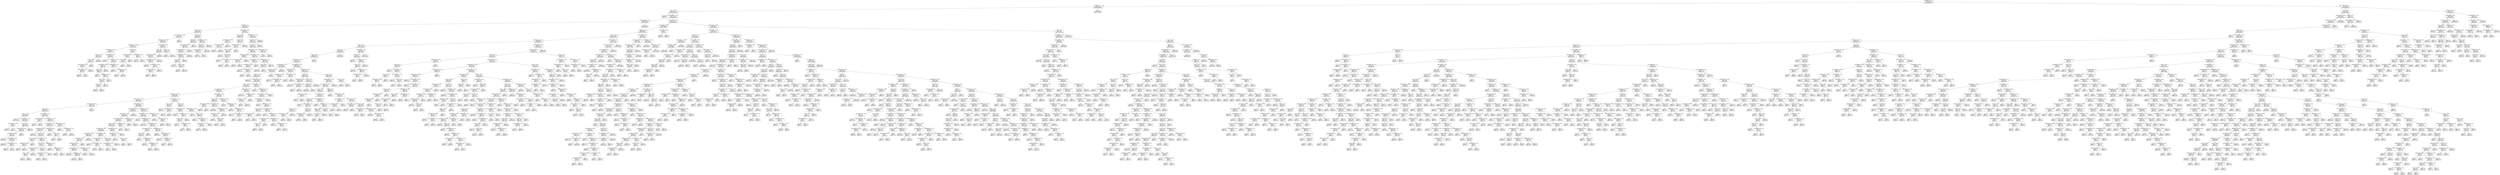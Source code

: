 digraph Tree {
node [shape=box] ;
0 [label="oldbalanceOrg <= -0.25\ngini = 0.003\nsamples = 2816374\nvalue = [4448055, 5779]"] ;
1 [label="PAYMENT <= 0.5\ngini = 0.001\nsamples = 2125855\nvalue = [3360659, 1308]"] ;
0 -> 1 [labeldistance=2.5, labelangle=45, headlabel="True"] ;
2 [label="amount <= -0.298\ngini = 0.001\nsamples = 1334498\nvalue = [2109730, 1308]"] ;
1 -> 2 ;
3 [label="gini = 0.0\nsamples = 6\nvalue = [0, 8]"] ;
2 -> 3 ;
4 [label="newbalanceDest <= -0.331\ngini = 0.001\nsamples = 1334492\nvalue = [2109730, 1300]"] ;
2 -> 4 ;
5 [label="newbalanceOrig <= -0.292\ngini = 0.008\nsamples = 112362\nvalue = [177106, 673]"] ;
4 -> 5 ;
6 [label="TRANSFER <= 0.5\ngini = 0.128\nsamples = 6165\nvalue = [9084, 673]"] ;
5 -> 6 ;
7 [label="amount <= -0.283\ngini = 0.007\nsamples = 5268\nvalue = [8331, 29]"] ;
6 -> 7 ;
8 [label="newbalanceDest <= -0.331\ngini = 0.027\nsamples = 1151\nvalue = [1769, 25]"] ;
7 -> 8 ;
9 [label="oldbalanceDest <= -0.324\ngini = 0.026\nsamples = 1150\nvalue = [1769, 24]"] ;
8 -> 9 ;
10 [label="oldbalanceOrg <= -0.286\ngini = 0.035\nsamples = 740\nvalue = [1160, 21]"] ;
9 -> 10 ;
11 [label="oldbalanceOrg <= -0.287\ngini = 0.02\nsamples = 733\nvalue = [1157, 12]"] ;
10 -> 11 ;
12 [label="amount <= -0.295\ngini = 0.004\nsamples = 640\nvalue = [1018, 2]"] ;
11 -> 12 ;
13 [label="amount <= -0.295\ngini = 0.034\nsamples = 79\nvalue = [112, 2]"] ;
12 -> 13 ;
14 [label="newbalanceDest <= -0.333\ngini = 0.018\nsamples = 78\nvalue = [112, 1]"] ;
13 -> 14 ;
15 [label="oldbalanceOrg <= -0.288\ngini = 0.045\nsamples = 32\nvalue = [42, 1]"] ;
14 -> 15 ;
16 [label="gini = 0.0\nsamples = 31\nvalue = [42, 0]"] ;
15 -> 16 ;
17 [label="gini = 0.0\nsamples = 1\nvalue = [0, 1]"] ;
15 -> 17 ;
18 [label="gini = 0.0\nsamples = 46\nvalue = [70, 0]"] ;
14 -> 18 ;
19 [label="gini = 0.0\nsamples = 1\nvalue = [0, 1]"] ;
13 -> 19 ;
20 [label="gini = 0.0\nsamples = 561\nvalue = [906, 0]"] ;
12 -> 20 ;
21 [label="oldbalanceOrg <= -0.287\ngini = 0.125\nsamples = 93\nvalue = [139, 10]"] ;
11 -> 21 ;
22 [label="gini = 0.0\nsamples = 1\nvalue = [0, 1]"] ;
21 -> 22 ;
23 [label="newbalanceDest <= -0.332\ngini = 0.114\nsamples = 92\nvalue = [139, 9]"] ;
21 -> 23 ;
24 [label="newbalanceDest <= -0.332\ngini = 0.391\nsamples = 19\nvalue = [22, 8]"] ;
23 -> 24 ;
25 [label="amount <= -0.29\ngini = 0.302\nsamples = 18\nvalue = [22, 5]"] ;
24 -> 25 ;
26 [label="gini = 0.0\nsamples = 2\nvalue = [0, 2]"] ;
25 -> 26 ;
27 [label="oldbalanceOrg <= -0.287\ngini = 0.211\nsamples = 16\nvalue = [22, 3]"] ;
25 -> 27 ;
28 [label="amount <= -0.29\ngini = 0.153\nsamples = 15\nvalue = [22, 2]"] ;
27 -> 28 ;
29 [label="amount <= -0.29\ngini = 0.48\nsamples = 3\nvalue = [3, 2]"] ;
28 -> 29 ;
30 [label="gini = 0.0\nsamples = 2\nvalue = [3, 0]"] ;
29 -> 30 ;
31 [label="gini = 0.0\nsamples = 1\nvalue = [0, 2]"] ;
29 -> 31 ;
32 [label="gini = 0.0\nsamples = 12\nvalue = [19, 0]"] ;
28 -> 32 ;
33 [label="gini = 0.0\nsamples = 1\nvalue = [0, 1]"] ;
27 -> 33 ;
34 [label="gini = 0.0\nsamples = 1\nvalue = [0, 3]"] ;
24 -> 34 ;
35 [label="newbalanceDest <= -0.331\ngini = 0.017\nsamples = 73\nvalue = [117, 1]"] ;
23 -> 35 ;
36 [label="gini = 0.0\nsamples = 41\nvalue = [61, 0]"] ;
35 -> 36 ;
37 [label="newbalanceDest <= -0.331\ngini = 0.034\nsamples = 32\nvalue = [56, 1]"] ;
35 -> 37 ;
38 [label="gini = 0.0\nsamples = 1\nvalue = [0, 1]"] ;
37 -> 38 ;
39 [label="gini = 0.0\nsamples = 31\nvalue = [56, 0]"] ;
37 -> 39 ;
40 [label="amount <= -0.283\ngini = 0.375\nsamples = 7\nvalue = [3, 9]"] ;
10 -> 40 ;
41 [label="oldbalanceOrg <= -0.286\ngini = 0.219\nsamples = 5\nvalue = [1, 7]"] ;
40 -> 41 ;
42 [label="amount <= -0.284\ngini = 0.444\nsamples = 2\nvalue = [1, 2]"] ;
41 -> 42 ;
43 [label="gini = 0.0\nsamples = 1\nvalue = [0, 2]"] ;
42 -> 43 ;
44 [label="gini = 0.0\nsamples = 1\nvalue = [1, 0]"] ;
42 -> 44 ;
45 [label="gini = 0.0\nsamples = 3\nvalue = [0, 5]"] ;
41 -> 45 ;
46 [label="newbalanceDest <= -0.331\ngini = 0.5\nsamples = 2\nvalue = [2, 2]"] ;
40 -> 46 ;
47 [label="gini = 0.0\nsamples = 1\nvalue = [2, 0]"] ;
46 -> 47 ;
48 [label="gini = 0.0\nsamples = 1\nvalue = [0, 2]"] ;
46 -> 48 ;
49 [label="oldbalanceOrg <= -0.288\ngini = 0.01\nsamples = 410\nvalue = [609, 3]"] ;
9 -> 49 ;
50 [label="DEBIT <= 0.5\ngini = 0.003\nsamples = 397\nvalue = [590, 1]"] ;
49 -> 50 ;
51 [label="oldbalanceDest <= -0.323\ngini = 0.005\nsamples = 301\nvalue = [441, 1]"] ;
50 -> 51 ;
52 [label="oldbalanceOrg <= -0.289\ngini = 0.025\nsamples = 56\nvalue = [79, 1]"] ;
51 -> 52 ;
53 [label="gini = 0.0\nsamples = 44\nvalue = [62, 0]"] ;
52 -> 53 ;
54 [label="newbalanceDest <= -0.333\ngini = 0.105\nsamples = 12\nvalue = [17, 1]"] ;
52 -> 54 ;
55 [label="oldbalanceOrg <= -0.289\ngini = 0.444\nsamples = 3\nvalue = [2, 1]"] ;
54 -> 55 ;
56 [label="gini = 0.0\nsamples = 1\nvalue = [0, 1]"] ;
55 -> 56 ;
57 [label="gini = 0.0\nsamples = 2\nvalue = [2, 0]"] ;
55 -> 57 ;
58 [label="gini = 0.0\nsamples = 9\nvalue = [15, 0]"] ;
54 -> 58 ;
59 [label="gini = 0.0\nsamples = 245\nvalue = [362, 0]"] ;
51 -> 59 ;
60 [label="gini = 0.0\nsamples = 96\nvalue = [149, 0]"] ;
50 -> 60 ;
61 [label="amount <= -0.291\ngini = 0.172\nsamples = 13\nvalue = [19, 2]"] ;
49 -> 61 ;
62 [label="gini = 0.0\nsamples = 1\nvalue = [0, 2]"] ;
61 -> 62 ;
63 [label="gini = 0.0\nsamples = 12\nvalue = [19, 0]"] ;
61 -> 63 ;
64 [label="gini = 0.0\nsamples = 1\nvalue = [0, 1]"] ;
8 -> 64 ;
65 [label="amount <= -0.224\ngini = 0.001\nsamples = 4117\nvalue = [6562, 4]"] ;
7 -> 65 ;
66 [label="DEBIT <= 0.5\ngini = 0.004\nsamples = 846\nvalue = [1353, 3]"] ;
65 -> 66 ;
67 [label="newbalanceDest <= -0.333\ngini = 0.004\nsamples = 840\nvalue = [1343, 3]"] ;
66 -> 67 ;
68 [label="oldbalanceDest <= -0.32\ngini = 0.005\nsamples = 775\nvalue = [1236, 3]"] ;
67 -> 68 ;
69 [label="oldbalanceDest <= -0.32\ngini = 0.025\nsamples = 154\nvalue = [237, 3]"] ;
68 -> 69 ;
70 [label="amount <= -0.249\ngini = 0.017\nsamples = 153\nvalue = [237, 2]"] ;
69 -> 70 ;
71 [label="gini = 0.0\nsamples = 78\nvalue = [126, 0]"] ;
70 -> 71 ;
72 [label="amount <= -0.248\ngini = 0.035\nsamples = 75\nvalue = [111, 2]"] ;
70 -> 72 ;
73 [label="gini = 0.0\nsamples = 1\nvalue = [0, 2]"] ;
72 -> 73 ;
74 [label="gini = 0.0\nsamples = 74\nvalue = [111, 0]"] ;
72 -> 74 ;
75 [label="gini = 0.0\nsamples = 1\nvalue = [0, 1]"] ;
69 -> 75 ;
76 [label="gini = 0.0\nsamples = 621\nvalue = [999, 0]"] ;
68 -> 76 ;
77 [label="gini = 0.0\nsamples = 65\nvalue = [107, 0]"] ;
67 -> 77 ;
78 [label="gini = 0.0\nsamples = 6\nvalue = [10, 0]"] ;
66 -> 78 ;
79 [label="oldbalanceDest <= -0.324\ngini = 0.0\nsamples = 3271\nvalue = [5209, 1]"] ;
65 -> 79 ;
80 [label="amount <= -0.161\ngini = 0.002\nsamples = 524\nvalue = [804, 1]"] ;
79 -> 80 ;
81 [label="oldbalanceOrg <= -0.263\ngini = 0.011\nsamples = 115\nvalue = [175, 1]"] ;
80 -> 81 ;
82 [label="gini = 0.0\nsamples = 114\nvalue = [175, 0]"] ;
81 -> 82 ;
83 [label="gini = 0.0\nsamples = 1\nvalue = [0, 1]"] ;
81 -> 83 ;
84 [label="gini = 0.0\nsamples = 409\nvalue = [629, 0]"] ;
80 -> 84 ;
85 [label="gini = 0.0\nsamples = 2747\nvalue = [4405, 0]"] ;
79 -> 85 ;
86 [label="oldbalanceOrg <= -0.287\ngini = 0.497\nsamples = 897\nvalue = [753, 644]"] ;
6 -> 86 ;
87 [label="amount <= -0.288\ngini = 0.181\nsamples = 298\nvalue = [412, 46]"] ;
86 -> 87 ;
88 [label="newbalanceDest <= -0.333\ngini = 0.5\nsamples = 59\nvalue = [42, 44]"] ;
87 -> 88 ;
89 [label="oldbalanceOrg <= -0.289\ngini = 0.302\nsamples = 37\nvalue = [10, 44]"] ;
88 -> 89 ;
90 [label="gini = 0.0\nsamples = 9\nvalue = [10, 0]"] ;
89 -> 90 ;
91 [label="gini = 0.0\nsamples = 28\nvalue = [0, 44]"] ;
89 -> 91 ;
92 [label="gini = 0.0\nsamples = 22\nvalue = [32, 0]"] ;
88 -> 92 ;
93 [label="amount <= -0.288\ngini = 0.011\nsamples = 239\nvalue = [370, 2]"] ;
87 -> 93 ;
94 [label="oldbalanceDest <= -0.308\ngini = 0.375\nsamples = 6\nvalue = [6, 2]"] ;
93 -> 94 ;
95 [label="amount <= -0.288\ngini = 0.444\nsamples = 5\nvalue = [4, 2]"] ;
94 -> 95 ;
96 [label="gini = 0.0\nsamples = 2\nvalue = [3, 0]"] ;
95 -> 96 ;
97 [label="amount <= -0.288\ngini = 0.444\nsamples = 3\nvalue = [1, 2]"] ;
95 -> 97 ;
98 [label="gini = 0.0\nsamples = 1\nvalue = [0, 1]"] ;
97 -> 98 ;
99 [label="newbalanceDest <= -0.333\ngini = 0.5\nsamples = 2\nvalue = [1, 1]"] ;
97 -> 99 ;
100 [label="gini = 0.0\nsamples = 1\nvalue = [0, 1]"] ;
99 -> 100 ;
101 [label="gini = 0.0\nsamples = 1\nvalue = [1, 0]"] ;
99 -> 101 ;
102 [label="gini = 0.0\nsamples = 1\nvalue = [2, 0]"] ;
94 -> 102 ;
103 [label="gini = 0.0\nsamples = 233\nvalue = [364, 0]"] ;
93 -> 103 ;
104 [label="oldbalanceDest <= -0.324\ngini = 0.463\nsamples = 599\nvalue = [341, 598]"] ;
86 -> 104 ;
105 [label="amount <= -0.113\ngini = 0.166\nsamples = 415\nvalue = [60, 598]"] ;
104 -> 105 ;
106 [label="amount <= -0.152\ngini = 0.066\nsamples = 392\nvalue = [21, 598]"] ;
105 -> 106 ;
107 [label="oldbalanceOrg <= -0.286\ngini = 0.037\nsamples = 329\nvalue = [10, 516]"] ;
106 -> 107 ;
108 [label="oldbalanceOrg <= -0.286\ngini = 0.375\nsamples = 11\nvalue = [5, 15]"] ;
107 -> 108 ;
109 [label="newbalanceDest <= -0.332\ngini = 0.208\nsamples = 10\nvalue = [2, 15]"] ;
108 -> 109 ;
110 [label="gini = 0.0\nsamples = 9\nvalue = [0, 15]"] ;
109 -> 110 ;
111 [label="gini = 0.0\nsamples = 1\nvalue = [2, 0]"] ;
109 -> 111 ;
112 [label="gini = 0.0\nsamples = 1\nvalue = [3, 0]"] ;
108 -> 112 ;
113 [label="oldbalanceOrg <= -0.285\ngini = 0.02\nsamples = 318\nvalue = [5, 501]"] ;
107 -> 113 ;
114 [label="oldbalanceOrg <= -0.285\ngini = 0.157\nsamples = 20\nvalue = [3, 32]"] ;
113 -> 114 ;
115 [label="oldbalanceOrg <= -0.285\ngini = 0.111\nsamples = 19\nvalue = [2, 32]"] ;
114 -> 115 ;
116 [label="gini = 0.0\nsamples = 12\nvalue = [0, 19]"] ;
115 -> 116 ;
117 [label="oldbalanceOrg <= -0.285\ngini = 0.231\nsamples = 7\nvalue = [2, 13]"] ;
115 -> 117 ;
118 [label="gini = 0.0\nsamples = 1\nvalue = [2, 0]"] ;
117 -> 118 ;
119 [label="gini = 0.0\nsamples = 6\nvalue = [0, 13]"] ;
117 -> 119 ;
120 [label="gini = 0.0\nsamples = 1\nvalue = [1, 0]"] ;
114 -> 120 ;
121 [label="oldbalanceOrg <= -0.278\ngini = 0.008\nsamples = 298\nvalue = [2, 469]"] ;
113 -> 121 ;
122 [label="amount <= -0.242\ngini = 0.028\nsamples = 92\nvalue = [2, 138]"] ;
121 -> 122 ;
123 [label="gini = 0.0\nsamples = 90\nvalue = [0, 138]"] ;
122 -> 123 ;
124 [label="gini = 0.0\nsamples = 2\nvalue = [2, 0]"] ;
122 -> 124 ;
125 [label="gini = 0.0\nsamples = 206\nvalue = [0, 331]"] ;
121 -> 125 ;
126 [label="oldbalanceOrg <= -0.266\ngini = 0.209\nsamples = 63\nvalue = [11, 82]"] ;
106 -> 126 ;
127 [label="gini = 0.0\nsamples = 4\nvalue = [11, 0]"] ;
126 -> 127 ;
128 [label="gini = 0.0\nsamples = 59\nvalue = [0, 82]"] ;
126 -> 128 ;
129 [label="gini = 0.0\nsamples = 23\nvalue = [39, 0]"] ;
105 -> 129 ;
130 [label="gini = 0.0\nsamples = 184\nvalue = [281, 0]"] ;
104 -> 130 ;
131 [label="gini = 0.0\nsamples = 106197\nvalue = [168022, 0]"] ;
5 -> 131 ;
132 [label="oldbalanceDest <= -0.294\ngini = 0.001\nsamples = 1222130\nvalue = [1932624, 627]"] ;
4 -> 132 ;
133 [label="oldbalanceDest <= -0.294\ngini = 0.001\nsamples = 238953\nvalue = [377639, 267]"] ;
132 -> 133 ;
134 [label="TRANSFER <= 0.5\ngini = 0.001\nsamples = 238950\nvalue = [377636, 264]"] ;
133 -> 134 ;
135 [label="amount <= -0.118\ngini = 0.002\nsamples = 203065\nvalue = [321114, 256]"] ;
134 -> 135 ;
136 [label="oldbalanceOrg <= -0.271\ngini = 0.004\nsamples = 85802\nvalue = [135532, 249]"] ;
135 -> 136 ;
137 [label="amount <= -0.212\ngini = 0.002\nsamples = 73486\nvalue = [116186, 119]"] ;
136 -> 137 ;
138 [label="CASH_IN <= 0.5\ngini = 0.004\nsamples = 39822\nvalue = [63051, 118]"] ;
137 -> 138 ;
139 [label="amount <= -0.212\ngini = 0.004\nsamples = 37018\nvalue = [58639, 118]"] ;
138 -> 139 ;
140 [label="oldbalanceDest <= -0.315\ngini = 0.004\nsamples = 37017\nvalue = [58639, 117]"] ;
139 -> 140 ;
141 [label="newbalanceOrig <= -0.292\ngini = 0.006\nsamples = 20230\nvalue = [32059, 95]"] ;
140 -> 141 ;
142 [label="oldbalanceDest <= -0.315\ngini = 0.008\nsamples = 15160\nvalue = [24024, 95]"] ;
141 -> 142 ;
143 [label="CASH_OUT <= 0.5\ngini = 0.008\nsamples = 15159\nvalue = [24024, 93]"] ;
142 -> 143 ;
144 [label="gini = 0.0\nsamples = 303\nvalue = [502, 0]"] ;
143 -> 144 ;
145 [label="oldbalanceOrg <= -0.274\ngini = 0.008\nsamples = 14856\nvalue = [23522, 93]"] ;
143 -> 145 ;
146 [label="amount <= -0.234\ngini = 0.007\nsamples = 14779\nvalue = [23424, 80]"] ;
145 -> 146 ;
147 [label="newbalanceDest <= -0.316\ngini = 0.01\nsamples = 9979\nvalue = [15814, 79]"] ;
146 -> 147 ;
148 [label="oldbalanceOrg <= -0.278\ngini = 0.009\nsamples = 9679\nvalue = [15365, 72]"] ;
147 -> 148 ;
149 [label="newbalanceDest <= -0.327\ngini = 0.007\nsamples = 9630\nvalue = [15298, 55]"] ;
148 -> 149 ;
150 [label="newbalanceDest <= -0.327\ngini = 0.013\nsamples = 2794\nvalue = [4409, 30]"] ;
149 -> 150 ;
151 [label="amount <= -0.27\ngini = 0.013\nsamples = 2793\nvalue = [4409, 29]"] ;
150 -> 151 ;
152 [label="amount <= -0.28\ngini = 0.004\nsamples = 1652\nvalue = [2645, 5]"] ;
151 -> 152 ;
153 [label="gini = 0.0\nsamples = 660\nvalue = [1079, 0]"] ;
152 -> 153 ;
154 [label="newbalanceDest <= -0.331\ngini = 0.006\nsamples = 992\nvalue = [1566, 5]"] ;
152 -> 154 ;
155 [label="newbalanceDest <= -0.331\ngini = 0.5\nsamples = 2\nvalue = [1, 1]"] ;
154 -> 155 ;
156 [label="gini = 0.0\nsamples = 1\nvalue = [1, 0]"] ;
155 -> 156 ;
157 [label="gini = 0.0\nsamples = 1\nvalue = [0, 1]"] ;
155 -> 157 ;
158 [label="amount <= -0.275\ngini = 0.005\nsamples = 990\nvalue = [1565, 4]"] ;
154 -> 158 ;
159 [label="oldbalanceOrg <= -0.284\ngini = 0.009\nsamples = 533\nvalue = [840, 4]"] ;
158 -> 159 ;
160 [label="newbalanceDest <= -0.33\ngini = 0.002\nsamples = 531\nvalue = [840, 1]"] ;
159 -> 160 ;
161 [label="gini = 0.0\nsamples = 281\nvalue = [454, 0]"] ;
160 -> 161 ;
162 [label="oldbalanceOrg <= -0.284\ngini = 0.005\nsamples = 250\nvalue = [386, 1]"] ;
160 -> 162 ;
163 [label="gini = 0.0\nsamples = 245\nvalue = [382, 0]"] ;
162 -> 163 ;
164 [label="newbalanceDest <= -0.33\ngini = 0.32\nsamples = 5\nvalue = [4, 1]"] ;
162 -> 164 ;
165 [label="gini = 0.0\nsamples = 1\nvalue = [0, 1]"] ;
164 -> 165 ;
166 [label="gini = 0.0\nsamples = 4\nvalue = [4, 0]"] ;
164 -> 166 ;
167 [label="gini = 0.0\nsamples = 2\nvalue = [0, 3]"] ;
159 -> 167 ;
168 [label="gini = 0.0\nsamples = 457\nvalue = [725, 0]"] ;
158 -> 168 ;
169 [label="newbalanceDest <= -0.33\ngini = 0.026\nsamples = 1141\nvalue = [1764, 24]"] ;
151 -> 169 ;
170 [label="oldbalanceDest <= -0.323\ngini = 0.444\nsamples = 2\nvalue = [1, 2]"] ;
169 -> 170 ;
171 [label="gini = 0.0\nsamples = 1\nvalue = [1, 0]"] ;
170 -> 171 ;
172 [label="gini = 0.0\nsamples = 1\nvalue = [0, 2]"] ;
170 -> 172 ;
173 [label="oldbalanceDest <= -0.324\ngini = 0.024\nsamples = 1139\nvalue = [1763, 22]"] ;
169 -> 173 ;
174 [label="oldbalanceOrg <= -0.281\ngini = 0.024\nsamples = 1113\nvalue = [1726, 21]"] ;
173 -> 174 ;
175 [label="oldbalanceOrg <= -0.283\ngini = 0.017\nsamples = 1107\nvalue = [1725, 15]"] ;
174 -> 175 ;
176 [label="gini = 0.0\nsamples = 1016\nvalue = [1601, 0]"] ;
175 -> 176 ;
177 [label="amount <= -0.269\ngini = 0.193\nsamples = 91\nvalue = [124, 15]"] ;
175 -> 177 ;
178 [label="amount <= -0.269\ngini = 0.219\nsamples = 5\nvalue = [1, 7]"] ;
177 -> 178 ;
179 [label="oldbalanceOrg <= -0.283\ngini = 0.444\nsamples = 3\nvalue = [1, 2]"] ;
178 -> 179 ;
180 [label="gini = 0.0\nsamples = 2\nvalue = [0, 2]"] ;
179 -> 180 ;
181 [label="gini = 0.0\nsamples = 1\nvalue = [1, 0]"] ;
179 -> 181 ;
182 [label="gini = 0.0\nsamples = 2\nvalue = [0, 5]"] ;
178 -> 182 ;
183 [label="newbalanceDest <= -0.328\ngini = 0.115\nsamples = 86\nvalue = [123, 8]"] ;
177 -> 183 ;
184 [label="amount <= -0.266\ngini = 0.32\nsamples = 21\nvalue = [28, 7]"] ;
183 -> 184 ;
185 [label="newbalanceDest <= -0.328\ngini = 0.077\nsamples = 17\nvalue = [24, 1]"] ;
184 -> 185 ;
186 [label="amount <= -0.267\ngini = 0.278\nsamples = 5\nvalue = [5, 1]"] ;
185 -> 186 ;
187 [label="gini = 0.0\nsamples = 4\nvalue = [5, 0]"] ;
186 -> 187 ;
188 [label="gini = 0.0\nsamples = 1\nvalue = [0, 1]"] ;
186 -> 188 ;
189 [label="gini = 0.0\nsamples = 12\nvalue = [19, 0]"] ;
185 -> 189 ;
190 [label="amount <= -0.261\ngini = 0.48\nsamples = 4\nvalue = [4, 6]"] ;
184 -> 190 ;
191 [label="oldbalanceOrg <= -0.282\ngini = 0.375\nsamples = 3\nvalue = [2, 6]"] ;
190 -> 191 ;
192 [label="gini = 0.0\nsamples = 1\nvalue = [2, 0]"] ;
191 -> 192 ;
193 [label="gini = 0.0\nsamples = 2\nvalue = [0, 6]"] ;
191 -> 193 ;
194 [label="gini = 0.0\nsamples = 1\nvalue = [2, 0]"] ;
190 -> 194 ;
195 [label="oldbalanceOrg <= -0.281\ngini = 0.021\nsamples = 65\nvalue = [95, 1]"] ;
183 -> 195 ;
196 [label="gini = 0.0\nsamples = 61\nvalue = [90, 0]"] ;
195 -> 196 ;
197 [label="oldbalanceOrg <= -0.281\ngini = 0.278\nsamples = 4\nvalue = [5, 1]"] ;
195 -> 197 ;
198 [label="gini = 0.0\nsamples = 1\nvalue = [0, 1]"] ;
197 -> 198 ;
199 [label="gini = 0.0\nsamples = 3\nvalue = [5, 0]"] ;
197 -> 199 ;
200 [label="oldbalanceOrg <= -0.281\ngini = 0.245\nsamples = 6\nvalue = [1, 6]"] ;
174 -> 200 ;
201 [label="gini = 0.0\nsamples = 4\nvalue = [0, 5]"] ;
200 -> 201 ;
202 [label="amount <= -0.262\ngini = 0.5\nsamples = 2\nvalue = [1, 1]"] ;
200 -> 202 ;
203 [label="gini = 0.0\nsamples = 1\nvalue = [0, 1]"] ;
202 -> 203 ;
204 [label="gini = 0.0\nsamples = 1\nvalue = [1, 0]"] ;
202 -> 204 ;
205 [label="newbalanceDest <= -0.328\ngini = 0.051\nsamples = 26\nvalue = [37, 1]"] ;
173 -> 205 ;
206 [label="gini = 0.0\nsamples = 17\nvalue = [24, 0]"] ;
205 -> 206 ;
207 [label="newbalanceDest <= -0.328\ngini = 0.133\nsamples = 9\nvalue = [13, 1]"] ;
205 -> 207 ;
208 [label="gini = 0.0\nsamples = 1\nvalue = [0, 1]"] ;
207 -> 208 ;
209 [label="gini = 0.0\nsamples = 8\nvalue = [13, 0]"] ;
207 -> 209 ;
210 [label="gini = 0.0\nsamples = 1\nvalue = [0, 1]"] ;
150 -> 210 ;
211 [label="newbalanceDest <= -0.323\ngini = 0.005\nsamples = 6836\nvalue = [10889, 25]"] ;
149 -> 211 ;
212 [label="newbalanceDest <= -0.325\ngini = 0.003\nsamples = 5461\nvalue = [8719, 15]"] ;
211 -> 212 ;
213 [label="oldbalanceDest <= -0.315\ngini = 0.006\nsamples = 2920\nvalue = [4657, 15]"] ;
212 -> 213 ;
214 [label="newbalanceDest <= -0.325\ngini = 0.006\nsamples = 2911\nvalue = [4647, 13]"] ;
213 -> 214 ;
215 [label="amount <= -0.246\ngini = 0.005\nsamples = 2909\nvalue = [4644, 12]"] ;
214 -> 215 ;
216 [label="oldbalanceOrg <= -0.279\ngini = 0.004\nsamples = 2861\nvalue = [4563, 10]"] ;
215 -> 216 ;
217 [label="newbalanceDest <= -0.327\ngini = 0.001\nsamples = 2834\nvalue = [4526, 3]"] ;
216 -> 217 ;
218 [label="newbalanceDest <= -0.327\ngini = 0.005\nsamples = 821\nvalue = [1320, 3]"] ;
217 -> 218 ;
219 [label="oldbalanceDest <= -0.319\ngini = 0.003\nsamples = 820\nvalue = [1320, 2]"] ;
218 -> 219 ;
220 [label="newbalanceDest <= -0.327\ngini = 0.002\nsamples = 730\nvalue = [1165, 1]"] ;
219 -> 220 ;
221 [label="gini = 0.0\nsamples = 502\nvalue = [809, 0]"] ;
220 -> 221 ;
222 [label="oldbalanceOrg <= -0.28\ngini = 0.006\nsamples = 228\nvalue = [356, 1]"] ;
220 -> 222 ;
223 [label="gini = 0.0\nsamples = 227\nvalue = [356, 0]"] ;
222 -> 223 ;
224 [label="gini = 0.0\nsamples = 1\nvalue = [0, 1]"] ;
222 -> 224 ;
225 [label="oldbalanceDest <= -0.319\ngini = 0.013\nsamples = 90\nvalue = [155, 1]"] ;
219 -> 225 ;
226 [label="gini = 0.0\nsamples = 1\nvalue = [0, 1]"] ;
225 -> 226 ;
227 [label="gini = 0.0\nsamples = 89\nvalue = [155, 0]"] ;
225 -> 227 ;
228 [label="gini = 0.0\nsamples = 1\nvalue = [0, 1]"] ;
218 -> 228 ;
229 [label="gini = 0.0\nsamples = 2013\nvalue = [3206, 0]"] ;
217 -> 229 ;
230 [label="newbalanceDest <= -0.326\ngini = 0.268\nsamples = 27\nvalue = [37, 7]"] ;
216 -> 230 ;
231 [label="newbalanceDest <= -0.326\ngini = 0.245\nsamples = 4\nvalue = [1, 6]"] ;
230 -> 231 ;
232 [label="gini = 0.0\nsamples = 2\nvalue = [0, 5]"] ;
231 -> 232 ;
233 [label="newbalanceDest <= -0.326\ngini = 0.5\nsamples = 2\nvalue = [1, 1]"] ;
231 -> 233 ;
234 [label="gini = 0.0\nsamples = 1\nvalue = [1, 0]"] ;
233 -> 234 ;
235 [label="gini = 0.0\nsamples = 1\nvalue = [0, 1]"] ;
233 -> 235 ;
236 [label="amount <= -0.249\ngini = 0.053\nsamples = 23\nvalue = [36, 1]"] ;
230 -> 236 ;
237 [label="newbalanceDest <= -0.325\ngini = 0.142\nsamples = 8\nvalue = [12, 1]"] ;
236 -> 237 ;
238 [label="gini = 0.0\nsamples = 7\nvalue = [12, 0]"] ;
237 -> 238 ;
239 [label="gini = 0.0\nsamples = 1\nvalue = [0, 1]"] ;
237 -> 239 ;
240 [label="gini = 0.0\nsamples = 15\nvalue = [24, 0]"] ;
236 -> 240 ;
241 [label="oldbalanceDest <= -0.323\ngini = 0.047\nsamples = 48\nvalue = [81, 2]"] ;
215 -> 241 ;
242 [label="oldbalanceOrg <= -0.278\ngini = 0.05\nsamples = 45\nvalue = [76, 2]"] ;
241 -> 242 ;
243 [label="gini = 0.0\nsamples = 43\nvalue = [75, 0]"] ;
242 -> 243 ;
244 [label="amount <= -0.246\ngini = 0.444\nsamples = 2\nvalue = [1, 2]"] ;
242 -> 244 ;
245 [label="gini = 0.0\nsamples = 1\nvalue = [0, 2]"] ;
244 -> 245 ;
246 [label="gini = 0.0\nsamples = 1\nvalue = [1, 0]"] ;
244 -> 246 ;
247 [label="gini = 0.0\nsamples = 3\nvalue = [5, 0]"] ;
241 -> 247 ;
248 [label="oldbalanceDest <= -0.323\ngini = 0.375\nsamples = 2\nvalue = [3, 1]"] ;
214 -> 248 ;
249 [label="gini = 0.0\nsamples = 1\nvalue = [3, 0]"] ;
248 -> 249 ;
250 [label="gini = 0.0\nsamples = 1\nvalue = [0, 1]"] ;
248 -> 250 ;
251 [label="oldbalanceDest <= -0.315\ngini = 0.278\nsamples = 9\nvalue = [10, 2]"] ;
213 -> 251 ;
252 [label="gini = 0.0\nsamples = 1\nvalue = [0, 2]"] ;
251 -> 252 ;
253 [label="gini = 0.0\nsamples = 8\nvalue = [10, 0]"] ;
251 -> 253 ;
254 [label="gini = 0.0\nsamples = 2541\nvalue = [4062, 0]"] ;
212 -> 254 ;
255 [label="oldbalanceDest <= -0.315\ngini = 0.009\nsamples = 1375\nvalue = [2170, 10]"] ;
211 -> 255 ;
256 [label="newbalanceDest <= -0.323\ngini = 0.007\nsamples = 1355\nvalue = [2143, 8]"] ;
255 -> 256 ;
257 [label="gini = 0.0\nsamples = 1\nvalue = [0, 2]"] ;
256 -> 257 ;
258 [label="oldbalanceOrg <= -0.284\ngini = 0.006\nsamples = 1354\nvalue = [2143, 6]"] ;
256 -> 258 ;
259 [label="gini = 0.0\nsamples = 1106\nvalue = [1749, 0]"] ;
258 -> 259 ;
260 [label="newbalanceDest <= -0.322\ngini = 0.03\nsamples = 248\nvalue = [394, 6]"] ;
258 -> 260 ;
261 [label="newbalanceDest <= -0.322\ngini = 0.144\nsamples = 37\nvalue = [59, 5]"] ;
260 -> 261 ;
262 [label="amount <= -0.272\ngini = 0.092\nsamples = 36\nvalue = [59, 3]"] ;
261 -> 262 ;
263 [label="gini = 0.0\nsamples = 1\nvalue = [0, 1]"] ;
262 -> 263 ;
264 [label="newbalanceDest <= -0.323\ngini = 0.063\nsamples = 35\nvalue = [59, 2]"] ;
262 -> 264 ;
265 [label="gini = 0.0\nsamples = 22\nvalue = [38, 0]"] ;
264 -> 265 ;
266 [label="newbalanceDest <= -0.323\ngini = 0.159\nsamples = 13\nvalue = [21, 2]"] ;
264 -> 266 ;
267 [label="gini = 0.0\nsamples = 1\nvalue = [0, 2]"] ;
266 -> 267 ;
268 [label="gini = 0.0\nsamples = 12\nvalue = [21, 0]"] ;
266 -> 268 ;
269 [label="gini = 0.0\nsamples = 1\nvalue = [0, 2]"] ;
261 -> 269 ;
270 [label="oldbalanceDest <= -0.317\ngini = 0.006\nsamples = 211\nvalue = [335, 1]"] ;
260 -> 270 ;
271 [label="gini = 0.0\nsamples = 125\nvalue = [198, 0]"] ;
270 -> 271 ;
272 [label="oldbalanceOrg <= -0.281\ngini = 0.014\nsamples = 86\nvalue = [137, 1]"] ;
270 -> 272 ;
273 [label="gini = 0.0\nsamples = 70\nvalue = [113, 0]"] ;
272 -> 273 ;
274 [label="oldbalanceOrg <= -0.281\ngini = 0.077\nsamples = 16\nvalue = [24, 1]"] ;
272 -> 274 ;
275 [label="gini = 0.0\nsamples = 1\nvalue = [0, 1]"] ;
274 -> 275 ;
276 [label="gini = 0.0\nsamples = 15\nvalue = [24, 0]"] ;
274 -> 276 ;
277 [label="newbalanceDest <= -0.319\ngini = 0.128\nsamples = 20\nvalue = [27, 2]"] ;
255 -> 277 ;
278 [label="gini = 0.0\nsamples = 13\nvalue = [19, 0]"] ;
277 -> 278 ;
279 [label="oldbalanceOrg <= -0.284\ngini = 0.32\nsamples = 7\nvalue = [8, 2]"] ;
277 -> 279 ;
280 [label="gini = 0.0\nsamples = 6\nvalue = [8, 0]"] ;
279 -> 280 ;
281 [label="gini = 0.0\nsamples = 1\nvalue = [0, 2]"] ;
279 -> 281 ;
282 [label="newbalanceDest <= -0.324\ngini = 0.323\nsamples = 49\nvalue = [67, 17]"] ;
148 -> 282 ;
283 [label="amount <= -0.242\ngini = 0.298\nsamples = 6\nvalue = [2, 9]"] ;
282 -> 283 ;
284 [label="gini = 0.0\nsamples = 4\nvalue = [0, 8]"] ;
283 -> 284 ;
285 [label="oldbalanceOrg <= -0.277\ngini = 0.444\nsamples = 2\nvalue = [2, 1]"] ;
283 -> 285 ;
286 [label="gini = 0.0\nsamples = 1\nvalue = [2, 0]"] ;
285 -> 286 ;
287 [label="gini = 0.0\nsamples = 1\nvalue = [0, 1]"] ;
285 -> 287 ;
288 [label="amount <= -0.24\ngini = 0.195\nsamples = 43\nvalue = [65, 8]"] ;
282 -> 288 ;
289 [label="oldbalanceOrg <= -0.277\ngini = 0.494\nsamples = 6\nvalue = [5, 4]"] ;
288 -> 289 ;
290 [label="gini = 0.0\nsamples = 2\nvalue = [4, 0]"] ;
289 -> 290 ;
291 [label="oldbalanceDest <= -0.321\ngini = 0.32\nsamples = 4\nvalue = [1, 4]"] ;
289 -> 291 ;
292 [label="amount <= -0.241\ngini = 0.444\nsamples = 3\nvalue = [1, 2]"] ;
291 -> 292 ;
293 [label="gini = 0.0\nsamples = 1\nvalue = [0, 1]"] ;
292 -> 293 ;
294 [label="newbalanceDest <= -0.324\ngini = 0.5\nsamples = 2\nvalue = [1, 1]"] ;
292 -> 294 ;
295 [label="gini = 0.0\nsamples = 1\nvalue = [1, 0]"] ;
294 -> 295 ;
296 [label="gini = 0.0\nsamples = 1\nvalue = [0, 1]"] ;
294 -> 296 ;
297 [label="gini = 0.0\nsamples = 1\nvalue = [0, 2]"] ;
291 -> 297 ;
298 [label="newbalanceDest <= -0.324\ngini = 0.117\nsamples = 37\nvalue = [60, 4]"] ;
288 -> 298 ;
299 [label="gini = 0.0\nsamples = 15\nvalue = [26, 0]"] ;
298 -> 299 ;
300 [label="amount <= -0.238\ngini = 0.188\nsamples = 22\nvalue = [34, 4]"] ;
298 -> 300 ;
301 [label="gini = 0.0\nsamples = 1\nvalue = [0, 2]"] ;
300 -> 301 ;
302 [label="oldbalanceDest <= -0.321\ngini = 0.105\nsamples = 21\nvalue = [34, 2]"] ;
300 -> 302 ;
303 [label="oldbalanceOrg <= -0.276\ngini = 0.111\nsamples = 20\nvalue = [32, 2]"] ;
302 -> 303 ;
304 [label="gini = 0.0\nsamples = 19\nvalue = [32, 0]"] ;
303 -> 304 ;
305 [label="gini = 0.0\nsamples = 1\nvalue = [0, 2]"] ;
303 -> 305 ;
306 [label="gini = 0.0\nsamples = 1\nvalue = [2, 0]"] ;
302 -> 306 ;
307 [label="oldbalanceDest <= -0.316\ngini = 0.03\nsamples = 300\nvalue = [449, 7]"] ;
147 -> 307 ;
308 [label="amount <= -0.297\ngini = 0.015\nsamples = 258\nvalue = [393, 3]"] ;
307 -> 308 ;
309 [label="oldbalanceDest <= -0.318\ngini = 0.375\nsamples = 4\nvalue = [3, 1]"] ;
308 -> 309 ;
310 [label="gini = 0.0\nsamples = 3\nvalue = [3, 0]"] ;
309 -> 310 ;
311 [label="gini = 0.0\nsamples = 1\nvalue = [0, 1]"] ;
309 -> 311 ;
312 [label="oldbalanceOrg <= -0.284\ngini = 0.01\nsamples = 254\nvalue = [390, 2]"] ;
308 -> 312 ;
313 [label="gini = 0.0\nsamples = 208\nvalue = [319, 0]"] ;
312 -> 313 ;
314 [label="newbalanceDest <= -0.294\ngini = 0.053\nsamples = 46\nvalue = [71, 2]"] ;
312 -> 314 ;
315 [label="oldbalanceDest <= -0.323\ngini = 0.137\nsamples = 18\nvalue = [25, 2]"] ;
314 -> 315 ;
316 [label="gini = 0.0\nsamples = 11\nvalue = [15, 0]"] ;
315 -> 316 ;
317 [label="amount <= -0.268\ngini = 0.278\nsamples = 7\nvalue = [10, 2]"] ;
315 -> 317 ;
318 [label="gini = 0.0\nsamples = 1\nvalue = [0, 2]"] ;
317 -> 318 ;
319 [label="gini = 0.0\nsamples = 6\nvalue = [10, 0]"] ;
317 -> 319 ;
320 [label="gini = 0.0\nsamples = 28\nvalue = [46, 0]"] ;
314 -> 320 ;
321 [label="newbalanceDest <= -0.316\ngini = 0.124\nsamples = 42\nvalue = [56, 4]"] ;
307 -> 321 ;
322 [label="gini = 0.0\nsamples = 1\nvalue = [0, 2]"] ;
321 -> 322 ;
323 [label="oldbalanceDest <= -0.315\ngini = 0.067\nsamples = 41\nvalue = [56, 2]"] ;
321 -> 323 ;
324 [label="gini = 0.0\nsamples = 30\nvalue = [40, 0]"] ;
323 -> 324 ;
325 [label="oldbalanceOrg <= -0.282\ngini = 0.198\nsamples = 11\nvalue = [16, 2]"] ;
323 -> 325 ;
326 [label="gini = 0.0\nsamples = 8\nvalue = [14, 0]"] ;
325 -> 326 ;
327 [label="oldbalanceOrg <= -0.28\ngini = 0.5\nsamples = 3\nvalue = [2, 2]"] ;
325 -> 327 ;
328 [label="gini = 0.0\nsamples = 1\nvalue = [0, 2]"] ;
327 -> 328 ;
329 [label="gini = 0.0\nsamples = 2\nvalue = [2, 0]"] ;
327 -> 329 ;
330 [label="oldbalanceOrg <= -0.275\ngini = 0.0\nsamples = 4800\nvalue = [7610, 1]"] ;
146 -> 330 ;
331 [label="gini = 0.0\nsamples = 4723\nvalue = [7477, 0]"] ;
330 -> 331 ;
332 [label="oldbalanceDest <= -0.323\ngini = 0.015\nsamples = 77\nvalue = [133, 1]"] ;
330 -> 332 ;
333 [label="newbalanceDest <= -0.322\ngini = 0.017\nsamples = 68\nvalue = [114, 1]"] ;
332 -> 333 ;
334 [label="gini = 0.0\nsamples = 1\nvalue = [0, 1]"] ;
333 -> 334 ;
335 [label="gini = 0.0\nsamples = 67\nvalue = [114, 0]"] ;
333 -> 335 ;
336 [label="gini = 0.0\nsamples = 9\nvalue = [19, 0]"] ;
332 -> 336 ;
337 [label="oldbalanceOrg <= -0.274\ngini = 0.207\nsamples = 77\nvalue = [98, 13]"] ;
145 -> 337 ;
338 [label="gini = 0.0\nsamples = 1\nvalue = [0, 1]"] ;
337 -> 338 ;
339 [label="oldbalanceDest <= -0.319\ngini = 0.194\nsamples = 76\nvalue = [98, 12]"] ;
337 -> 339 ;
340 [label="oldbalanceDest <= -0.324\ngini = 0.154\nsamples = 75\nvalue = [98, 9]"] ;
339 -> 340 ;
341 [label="newbalanceDest <= -0.322\ngini = 0.165\nsamples = 69\nvalue = [90, 9]"] ;
340 -> 341 ;
342 [label="gini = 0.0\nsamples = 1\nvalue = [0, 1]"] ;
341 -> 342 ;
343 [label="oldbalanceOrg <= -0.272\ngini = 0.15\nsamples = 68\nvalue = [90, 8]"] ;
341 -> 343 ;
344 [label="amount <= -0.223\ngini = 0.064\nsamples = 45\nvalue = [58, 2]"] ;
343 -> 344 ;
345 [label="newbalanceDest <= -0.321\ngini = 0.408\nsamples = 6\nvalue = [5, 2]"] ;
344 -> 345 ;
346 [label="gini = 0.0\nsamples = 5\nvalue = [5, 0]"] ;
345 -> 346 ;
347 [label="gini = 0.0\nsamples = 1\nvalue = [0, 2]"] ;
345 -> 347 ;
348 [label="gini = 0.0\nsamples = 39\nvalue = [53, 0]"] ;
344 -> 348 ;
349 [label="oldbalanceOrg <= -0.272\ngini = 0.266\nsamples = 23\nvalue = [32, 6]"] ;
343 -> 349 ;
350 [label="gini = 0.0\nsamples = 1\nvalue = [0, 3]"] ;
349 -> 350 ;
351 [label="oldbalanceOrg <= -0.272\ngini = 0.157\nsamples = 22\nvalue = [32, 3]"] ;
349 -> 351 ;
352 [label="newbalanceDest <= -0.32\ngini = 0.298\nsamples = 7\nvalue = [9, 2]"] ;
351 -> 352 ;
353 [label="amount <= -0.217\ngini = 0.5\nsamples = 3\nvalue = [2, 2]"] ;
352 -> 353 ;
354 [label="gini = 0.0\nsamples = 2\nvalue = [2, 0]"] ;
353 -> 354 ;
355 [label="gini = 0.0\nsamples = 1\nvalue = [0, 2]"] ;
353 -> 355 ;
356 [label="gini = 0.0\nsamples = 4\nvalue = [7, 0]"] ;
352 -> 356 ;
357 [label="oldbalanceOrg <= -0.271\ngini = 0.08\nsamples = 15\nvalue = [23, 1]"] ;
351 -> 357 ;
358 [label="gini = 0.0\nsamples = 10\nvalue = [18, 0]"] ;
357 -> 358 ;
359 [label="newbalanceDest <= -0.32\ngini = 0.278\nsamples = 5\nvalue = [5, 1]"] ;
357 -> 359 ;
360 [label="gini = 0.0\nsamples = 1\nvalue = [0, 1]"] ;
359 -> 360 ;
361 [label="gini = 0.0\nsamples = 4\nvalue = [5, 0]"] ;
359 -> 361 ;
362 [label="gini = 0.0\nsamples = 6\nvalue = [8, 0]"] ;
340 -> 362 ;
363 [label="gini = 0.0\nsamples = 1\nvalue = [0, 3]"] ;
339 -> 363 ;
364 [label="gini = 0.0\nsamples = 1\nvalue = [0, 2]"] ;
142 -> 364 ;
365 [label="gini = 0.0\nsamples = 5070\nvalue = [8035, 0]"] ;
141 -> 365 ;
366 [label="newbalanceDest <= -0.326\ngini = 0.002\nsamples = 16787\nvalue = [26580, 22]"] ;
140 -> 366 ;
367 [label="oldbalanceOrg <= -0.28\ngini = 0.073\nsamples = 62\nvalue = [102, 4]"] ;
366 -> 367 ;
368 [label="oldbalanceOrg <= -0.285\ngini = 0.021\nsamples = 56\nvalue = [94, 1]"] ;
367 -> 368 ;
369 [label="gini = 0.0\nsamples = 42\nvalue = [71, 0]"] ;
368 -> 369 ;
370 [label="oldbalanceOrg <= -0.285\ngini = 0.08\nsamples = 14\nvalue = [23, 1]"] ;
368 -> 370 ;
371 [label="gini = 0.0\nsamples = 1\nvalue = [0, 1]"] ;
370 -> 371 ;
372 [label="gini = 0.0\nsamples = 13\nvalue = [23, 0]"] ;
370 -> 372 ;
373 [label="newbalanceOrig <= -0.291\ngini = 0.397\nsamples = 6\nvalue = [8, 3]"] ;
367 -> 373 ;
374 [label="gini = 0.0\nsamples = 1\nvalue = [0, 3]"] ;
373 -> 374 ;
375 [label="gini = 0.0\nsamples = 5\nvalue = [8, 0]"] ;
373 -> 375 ;
376 [label="oldbalanceOrg <= -0.284\ngini = 0.001\nsamples = 16725\nvalue = [26478, 18]"] ;
366 -> 376 ;
377 [label="amount <= -0.293\ngini = 0.0\nsamples = 13479\nvalue = [21384, 3]"] ;
376 -> 377 ;
378 [label="oldbalanceOrg <= -0.288\ngini = 0.002\nsamples = 1069\nvalue = [1677, 2]"] ;
377 -> 378 ;
379 [label="gini = 0.0\nsamples = 835\nvalue = [1320, 0]"] ;
378 -> 379 ;
380 [label="newbalanceOrig <= -0.292\ngini = 0.011\nsamples = 234\nvalue = [357, 2]"] ;
378 -> 380 ;
381 [label="gini = 0.0\nsamples = 1\nvalue = [0, 2]"] ;
380 -> 381 ;
382 [label="gini = 0.0\nsamples = 233\nvalue = [357, 0]"] ;
380 -> 382 ;
383 [label="amount <= -0.282\ngini = 0.0\nsamples = 12410\nvalue = [19707, 1]"] ;
377 -> 383 ;
384 [label="amount <= -0.282\ngini = 0.001\nsamples = 1913\nvalue = [3029, 1]"] ;
383 -> 384 ;
385 [label="gini = 0.0\nsamples = 1912\nvalue = [3029, 0]"] ;
384 -> 385 ;
386 [label="gini = 0.0\nsamples = 1\nvalue = [0, 1]"] ;
384 -> 386 ;
387 [label="gini = 0.0\nsamples = 10497\nvalue = [16678, 0]"] ;
383 -> 387 ;
388 [label="amount <= -0.213\ngini = 0.006\nsamples = 3246\nvalue = [5094, 15]"] ;
376 -> 388 ;
389 [label="newbalanceOrig <= -0.292\ngini = 0.005\nsamples = 3238\nvalue = [5082, 13]"] ;
388 -> 389 ;
390 [label="oldbalanceDest <= -0.302\ngini = 0.015\nsamples = 1106\nvalue = [1740, 13]"] ;
389 -> 390 ;
391 [label="amount <= -0.271\ngini = 0.01\nsamples = 760\nvalue = [1203, 6]"] ;
390 -> 391 ;
392 [label="oldbalanceOrg <= -0.283\ngini = 0.219\nsamples = 6\nvalue = [7, 1]"] ;
391 -> 392 ;
393 [label="gini = 0.0\nsamples = 5\nvalue = [7, 0]"] ;
392 -> 393 ;
394 [label="gini = 0.0\nsamples = 1\nvalue = [0, 1]"] ;
392 -> 394 ;
395 [label="oldbalanceOrg <= -0.274\ngini = 0.008\nsamples = 754\nvalue = [1196, 5]"] ;
391 -> 395 ;
396 [label="CASH_OUT <= 0.5\ngini = 0.003\nsamples = 736\nvalue = [1171, 2]"] ;
395 -> 396 ;
397 [label="gini = 0.0\nsamples = 7\nvalue = [10, 0]"] ;
396 -> 397 ;
398 [label="oldbalanceDest <= -0.313\ngini = 0.003\nsamples = 729\nvalue = [1161, 2]"] ;
396 -> 398 ;
399 [label="amount <= -0.261\ngini = 0.011\nsamples = 112\nvalue = [180, 1]"] ;
398 -> 399 ;
400 [label="oldbalanceDest <= -0.313\ngini = 0.18\nsamples = 8\nvalue = [9, 1]"] ;
399 -> 400 ;
401 [label="gini = 0.0\nsamples = 7\nvalue = [9, 0]"] ;
400 -> 401 ;
402 [label="gini = 0.0\nsamples = 1\nvalue = [0, 1]"] ;
400 -> 402 ;
403 [label="gini = 0.0\nsamples = 104\nvalue = [171, 0]"] ;
399 -> 403 ;
404 [label="amount <= -0.252\ngini = 0.002\nsamples = 617\nvalue = [981, 1]"] ;
398 -> 404 ;
405 [label="oldbalanceOrg <= -0.279\ngini = 0.014\nsamples = 88\nvalue = [144, 1]"] ;
404 -> 405 ;
406 [label="gini = 0.0\nsamples = 87\nvalue = [144, 0]"] ;
405 -> 406 ;
407 [label="gini = 0.0\nsamples = 1\nvalue = [0, 1]"] ;
405 -> 407 ;
408 [label="gini = 0.0\nsamples = 529\nvalue = [837, 0]"] ;
404 -> 408 ;
409 [label="oldbalanceOrg <= -0.274\ngini = 0.191\nsamples = 18\nvalue = [25, 3]"] ;
395 -> 409 ;
410 [label="gini = 0.0\nsamples = 1\nvalue = [0, 1]"] ;
409 -> 410 ;
411 [label="oldbalanceOrg <= -0.272\ngini = 0.137\nsamples = 17\nvalue = [25, 2]"] ;
409 -> 411 ;
412 [label="amount <= -0.224\ngini = 0.083\nsamples = 14\nvalue = [22, 1]"] ;
411 -> 412 ;
413 [label="amount <= -0.225\ngini = 0.5\nsamples = 2\nvalue = [1, 1]"] ;
412 -> 413 ;
414 [label="gini = 0.0\nsamples = 1\nvalue = [1, 0]"] ;
413 -> 414 ;
415 [label="gini = 0.0\nsamples = 1\nvalue = [0, 1]"] ;
413 -> 415 ;
416 [label="gini = 0.0\nsamples = 12\nvalue = [21, 0]"] ;
412 -> 416 ;
417 [label="amount <= -0.217\ngini = 0.375\nsamples = 3\nvalue = [3, 1]"] ;
411 -> 417 ;
418 [label="gini = 0.0\nsamples = 1\nvalue = [0, 1]"] ;
417 -> 418 ;
419 [label="gini = 0.0\nsamples = 2\nvalue = [3, 0]"] ;
417 -> 419 ;
420 [label="CASH_OUT <= 0.5\ngini = 0.025\nsamples = 346\nvalue = [537, 7]"] ;
390 -> 420 ;
421 [label="gini = 0.0\nsamples = 4\nvalue = [9, 0]"] ;
420 -> 421 ;
422 [label="newbalanceDest <= -0.307\ngini = 0.026\nsamples = 342\nvalue = [528, 7]"] ;
420 -> 422 ;
423 [label="newbalanceDest <= -0.307\ngini = 0.32\nsamples = 10\nvalue = [12, 3]"] ;
422 -> 423 ;
424 [label="oldbalanceOrg <= -0.284\ngini = 0.142\nsamples = 9\nvalue = [12, 1]"] ;
423 -> 424 ;
425 [label="gini = 0.0\nsamples = 1\nvalue = [0, 1]"] ;
424 -> 425 ;
426 [label="gini = 0.0\nsamples = 8\nvalue = [12, 0]"] ;
424 -> 426 ;
427 [label="gini = 0.0\nsamples = 1\nvalue = [0, 2]"] ;
423 -> 427 ;
428 [label="oldbalanceDest <= -0.301\ngini = 0.015\nsamples = 332\nvalue = [516, 4]"] ;
422 -> 428 ;
429 [label="oldbalanceDest <= -0.301\ngini = 0.095\nsamples = 25\nvalue = [38, 2]"] ;
428 -> 429 ;
430 [label="gini = 0.0\nsamples = 24\nvalue = [38, 0]"] ;
429 -> 430 ;
431 [label="gini = 0.0\nsamples = 1\nvalue = [0, 2]"] ;
429 -> 431 ;
432 [label="amount <= -0.268\ngini = 0.008\nsamples = 307\nvalue = [478, 2]"] ;
428 -> 432 ;
433 [label="oldbalanceDest <= -0.297\ngini = 0.444\nsamples = 2\nvalue = [2, 1]"] ;
432 -> 433 ;
434 [label="gini = 0.0\nsamples = 1\nvalue = [2, 0]"] ;
433 -> 434 ;
435 [label="gini = 0.0\nsamples = 1\nvalue = [0, 1]"] ;
433 -> 435 ;
436 [label="newbalanceDest <= -0.295\ngini = 0.004\nsamples = 305\nvalue = [476, 1]"] ;
432 -> 436 ;
437 [label="gini = 0.0\nsamples = 281\nvalue = [438, 0]"] ;
436 -> 437 ;
438 [label="oldbalanceOrg <= -0.273\ngini = 0.05\nsamples = 24\nvalue = [38, 1]"] ;
436 -> 438 ;
439 [label="gini = 0.0\nsamples = 23\nvalue = [38, 0]"] ;
438 -> 439 ;
440 [label="gini = 0.0\nsamples = 1\nvalue = [0, 1]"] ;
438 -> 440 ;
441 [label="gini = 0.0\nsamples = 2132\nvalue = [3342, 0]"] ;
389 -> 441 ;
442 [label="amount <= -0.213\ngini = 0.245\nsamples = 8\nvalue = [12, 2]"] ;
388 -> 442 ;
443 [label="gini = 0.0\nsamples = 1\nvalue = [0, 2]"] ;
442 -> 443 ;
444 [label="gini = 0.0\nsamples = 7\nvalue = [12, 0]"] ;
442 -> 444 ;
445 [label="gini = 0.0\nsamples = 1\nvalue = [0, 1]"] ;
139 -> 445 ;
446 [label="gini = 0.0\nsamples = 2804\nvalue = [4412, 0]"] ;
138 -> 446 ;
447 [label="oldbalanceOrg <= -0.289\ngini = 0.0\nsamples = 33664\nvalue = [53135, 1]"] ;
137 -> 447 ;
448 [label="CASH_OUT <= 0.5\ngini = 0.0\nsamples = 3890\nvalue = [6206, 1]"] ;
447 -> 448 ;
449 [label="gini = 0.0\nsamples = 26\nvalue = [44, 0]"] ;
448 -> 449 ;
450 [label="oldbalanceDest <= -0.324\ngini = 0.0\nsamples = 3864\nvalue = [6162, 1]"] ;
448 -> 450 ;
451 [label="amount <= -0.14\ngini = 0.015\nsamples = 92\nvalue = [129, 1]"] ;
450 -> 451 ;
452 [label="gini = 0.0\nsamples = 72\nvalue = [103, 0]"] ;
451 -> 452 ;
453 [label="newbalanceDest <= -0.307\ngini = 0.071\nsamples = 20\nvalue = [26, 1]"] ;
451 -> 453 ;
454 [label="newbalanceDest <= -0.311\ngini = 0.5\nsamples = 2\nvalue = [1, 1]"] ;
453 -> 454 ;
455 [label="gini = 0.0\nsamples = 1\nvalue = [1, 0]"] ;
454 -> 455 ;
456 [label="gini = 0.0\nsamples = 1\nvalue = [0, 1]"] ;
454 -> 456 ;
457 [label="gini = 0.0\nsamples = 18\nvalue = [25, 0]"] ;
453 -> 457 ;
458 [label="gini = 0.0\nsamples = 3772\nvalue = [6033, 0]"] ;
450 -> 458 ;
459 [label="gini = 0.0\nsamples = 29774\nvalue = [46929, 0]"] ;
447 -> 459 ;
460 [label="newbalanceOrig <= -0.292\ngini = 0.013\nsamples = 12316\nvalue = [19346, 130]"] ;
136 -> 460 ;
461 [label="oldbalanceOrg <= -0.252\ngini = 0.051\nsamples = 3107\nvalue = [4862, 130]"] ;
460 -> 461 ;
462 [label="amount <= -0.207\ngini = 0.046\nsamples = 3093\nvalue = [4852, 117]"] ;
461 -> 462 ;
463 [label="oldbalanceDest <= -0.301\ngini = 0.489\nsamples = 20\nvalue = [19, 14]"] ;
462 -> 463 ;
464 [label="amount <= -0.21\ngini = 0.498\nsamples = 19\nvalue = [16, 14]"] ;
463 -> 464 ;
465 [label="gini = 0.0\nsamples = 2\nvalue = [0, 3]"] ;
464 -> 465 ;
466 [label="oldbalanceOrg <= -0.27\ngini = 0.483\nsamples = 17\nvalue = [16, 11]"] ;
464 -> 466 ;
467 [label="amount <= -0.209\ngini = 0.117\nsamples = 11\nvalue = [15, 1]"] ;
466 -> 467 ;
468 [label="newbalanceDest <= -0.319\ngini = 0.444\nsamples = 2\nvalue = [2, 1]"] ;
467 -> 468 ;
469 [label="gini = 0.0\nsamples = 1\nvalue = [2, 0]"] ;
468 -> 469 ;
470 [label="gini = 0.0\nsamples = 1\nvalue = [0, 1]"] ;
468 -> 470 ;
471 [label="gini = 0.0\nsamples = 9\nvalue = [13, 0]"] ;
467 -> 471 ;
472 [label="newbalanceDest <= -0.319\ngini = 0.165\nsamples = 6\nvalue = [1, 10]"] ;
466 -> 472 ;
473 [label="gini = 0.0\nsamples = 4\nvalue = [0, 8]"] ;
472 -> 473 ;
474 [label="amount <= -0.207\ngini = 0.444\nsamples = 2\nvalue = [1, 2]"] ;
472 -> 474 ;
475 [label="gini = 0.0\nsamples = 1\nvalue = [1, 0]"] ;
474 -> 475 ;
476 [label="gini = 0.0\nsamples = 1\nvalue = [0, 2]"] ;
474 -> 476 ;
477 [label="gini = 0.0\nsamples = 1\nvalue = [3, 0]"] ;
463 -> 477 ;
478 [label="oldbalanceOrg <= -0.255\ngini = 0.041\nsamples = 3073\nvalue = [4833, 103]"] ;
462 -> 478 ;
479 [label="newbalanceDest <= -0.316\ngini = 0.033\nsamples = 2879\nvalue = [4549, 78]"] ;
478 -> 479 ;
480 [label="newbalanceDest <= -0.316\ngini = 0.208\nsamples = 101\nvalue = [150, 20]"] ;
479 -> 480 ;
481 [label="oldbalanceOrg <= -0.269\ngini = 0.174\nsamples = 100\nvalue = [150, 16]"] ;
480 -> 481 ;
482 [label="gini = 0.0\nsamples = 58\nvalue = [96, 0]"] ;
481 -> 482 ;
483 [label="newbalanceDest <= -0.319\ngini = 0.353\nsamples = 42\nvalue = [54, 16]"] ;
481 -> 483 ;
484 [label="gini = 0.0\nsamples = 12\nvalue = [18, 0]"] ;
483 -> 484 ;
485 [label="newbalanceDest <= -0.317\ngini = 0.426\nsamples = 30\nvalue = [36, 16]"] ;
483 -> 485 ;
486 [label="amount <= -0.189\ngini = 0.494\nsamples = 10\nvalue = [8, 10]"] ;
485 -> 486 ;
487 [label="newbalanceDest <= -0.317\ngini = 0.444\nsamples = 8\nvalue = [5, 10]"] ;
486 -> 487 ;
488 [label="oldbalanceOrg <= -0.269\ngini = 0.408\nsamples = 5\nvalue = [5, 2]"] ;
487 -> 488 ;
489 [label="gini = 0.0\nsamples = 1\nvalue = [0, 1]"] ;
488 -> 489 ;
490 [label="amount <= -0.202\ngini = 0.278\nsamples = 4\nvalue = [5, 1]"] ;
488 -> 490 ;
491 [label="gini = 0.0\nsamples = 1\nvalue = [0, 1]"] ;
490 -> 491 ;
492 [label="gini = 0.0\nsamples = 3\nvalue = [5, 0]"] ;
490 -> 492 ;
493 [label="gini = 0.0\nsamples = 3\nvalue = [0, 8]"] ;
487 -> 493 ;
494 [label="gini = 0.0\nsamples = 2\nvalue = [3, 0]"] ;
486 -> 494 ;
495 [label="oldbalanceOrg <= -0.267\ngini = 0.291\nsamples = 20\nvalue = [28, 6]"] ;
485 -> 495 ;
496 [label="amount <= -0.198\ngini = 0.069\nsamples = 17\nvalue = [27, 1]"] ;
495 -> 496 ;
497 [label="oldbalanceOrg <= -0.268\ngini = 0.32\nsamples = 3\nvalue = [4, 1]"] ;
496 -> 497 ;
498 [label="gini = 0.0\nsamples = 2\nvalue = [4, 0]"] ;
497 -> 498 ;
499 [label="gini = 0.0\nsamples = 1\nvalue = [0, 1]"] ;
497 -> 499 ;
500 [label="gini = 0.0\nsamples = 14\nvalue = [23, 0]"] ;
496 -> 500 ;
501 [label="oldbalanceOrg <= -0.267\ngini = 0.278\nsamples = 3\nvalue = [1, 5]"] ;
495 -> 501 ;
502 [label="gini = 0.0\nsamples = 2\nvalue = [0, 5]"] ;
501 -> 502 ;
503 [label="gini = 0.0\nsamples = 1\nvalue = [1, 0]"] ;
501 -> 503 ;
504 [label="gini = 0.0\nsamples = 1\nvalue = [0, 4]"] ;
480 -> 504 ;
505 [label="newbalanceDest <= -0.313\ngini = 0.026\nsamples = 2778\nvalue = [4399, 58]"] ;
479 -> 505 ;
506 [label="newbalanceDest <= -0.313\ngini = 0.064\nsamples = 269\nvalue = [441, 15]"] ;
505 -> 506 ;
507 [label="amount <= -0.189\ngini = 0.052\nsamples = 266\nvalue = [439, 12]"] ;
506 -> 507 ;
508 [label="oldbalanceOrg <= -0.267\ngini = 0.103\nsamples = 74\nvalue = [121, 7]"] ;
507 -> 508 ;
509 [label="newbalanceDest <= -0.314\ngini = 0.032\nsamples = 72\nvalue = [121, 2]"] ;
508 -> 509 ;
510 [label="oldbalanceDest <= -0.324\ngini = 0.017\nsamples = 65\nvalue = [113, 1]"] ;
509 -> 510 ;
511 [label="oldbalanceOrg <= -0.267\ngini = 0.019\nsamples = 60\nvalue = [105, 1]"] ;
510 -> 511 ;
512 [label="gini = 0.0\nsamples = 58\nvalue = [103, 0]"] ;
511 -> 512 ;
513 [label="amount <= -0.191\ngini = 0.444\nsamples = 2\nvalue = [2, 1]"] ;
511 -> 513 ;
514 [label="gini = 0.0\nsamples = 1\nvalue = [0, 1]"] ;
513 -> 514 ;
515 [label="gini = 0.0\nsamples = 1\nvalue = [2, 0]"] ;
513 -> 515 ;
516 [label="gini = 0.0\nsamples = 5\nvalue = [8, 0]"] ;
510 -> 516 ;
517 [label="oldbalanceDest <= -0.322\ngini = 0.198\nsamples = 7\nvalue = [8, 1]"] ;
509 -> 517 ;
518 [label="gini = 0.0\nsamples = 1\nvalue = [0, 1]"] ;
517 -> 518 ;
519 [label="gini = 0.0\nsamples = 6\nvalue = [8, 0]"] ;
517 -> 519 ;
520 [label="gini = 0.0\nsamples = 2\nvalue = [0, 5]"] ;
508 -> 520 ;
521 [label="amount <= -0.182\ngini = 0.03\nsamples = 192\nvalue = [318, 5]"] ;
507 -> 521 ;
522 [label="gini = 0.0\nsamples = 85\nvalue = [140, 0]"] ;
521 -> 522 ;
523 [label="oldbalanceOrg <= -0.265\ngini = 0.053\nsamples = 107\nvalue = [178, 5]"] ;
521 -> 523 ;
524 [label="gini = 0.0\nsamples = 86\nvalue = [144, 0]"] ;
523 -> 524 ;
525 [label="newbalanceDest <= -0.314\ngini = 0.224\nsamples = 21\nvalue = [34, 5]"] ;
523 -> 525 ;
526 [label="oldbalanceOrg <= -0.263\ngini = 0.375\nsamples = 2\nvalue = [1, 3]"] ;
525 -> 526 ;
527 [label="gini = 0.0\nsamples = 1\nvalue = [0, 3]"] ;
526 -> 527 ;
528 [label="gini = 0.0\nsamples = 1\nvalue = [1, 0]"] ;
526 -> 528 ;
529 [label="amount <= -0.177\ngini = 0.108\nsamples = 19\nvalue = [33, 2]"] ;
525 -> 529 ;
530 [label="oldbalanceDest <= -0.324\ngini = 0.147\nsamples = 14\nvalue = [23, 2]"] ;
529 -> 530 ;
531 [label="amount <= -0.177\ngini = 0.165\nsamples = 13\nvalue = [20, 2]"] ;
530 -> 531 ;
532 [label="oldbalanceOrg <= -0.264\ngini = 0.091\nsamples = 12\nvalue = [20, 1]"] ;
531 -> 532 ;
533 [label="gini = 0.0\nsamples = 9\nvalue = [16, 0]"] ;
532 -> 533 ;
534 [label="oldbalanceOrg <= -0.264\ngini = 0.32\nsamples = 3\nvalue = [4, 1]"] ;
532 -> 534 ;
535 [label="gini = 0.0\nsamples = 1\nvalue = [0, 1]"] ;
534 -> 535 ;
536 [label="gini = 0.0\nsamples = 2\nvalue = [4, 0]"] ;
534 -> 536 ;
537 [label="gini = 0.0\nsamples = 1\nvalue = [0, 1]"] ;
531 -> 537 ;
538 [label="gini = 0.0\nsamples = 1\nvalue = [3, 0]"] ;
530 -> 538 ;
539 [label="gini = 0.0\nsamples = 5\nvalue = [10, 0]"] ;
529 -> 539 ;
540 [label="amount <= -0.176\ngini = 0.48\nsamples = 3\nvalue = [2, 3]"] ;
506 -> 540 ;
541 [label="amount <= -0.176\ngini = 0.444\nsamples = 2\nvalue = [2, 1]"] ;
540 -> 541 ;
542 [label="gini = 0.0\nsamples = 1\nvalue = [0, 1]"] ;
541 -> 542 ;
543 [label="gini = 0.0\nsamples = 1\nvalue = [2, 0]"] ;
541 -> 543 ;
544 [label="gini = 0.0\nsamples = 1\nvalue = [0, 2]"] ;
540 -> 544 ;
545 [label="amount <= -0.198\ngini = 0.021\nsamples = 2509\nvalue = [3958, 43]"] ;
505 -> 545 ;
546 [label="oldbalanceDest <= -0.313\ngini = 0.266\nsamples = 27\nvalue = [32, 6]"] ;
545 -> 546 ;
547 [label="gini = 0.0\nsamples = 11\nvalue = [15, 0]"] ;
546 -> 547 ;
548 [label="amount <= -0.198\ngini = 0.386\nsamples = 16\nvalue = [17, 6]"] ;
546 -> 548 ;
549 [label="newbalanceDest <= -0.304\ngini = 0.308\nsamples = 15\nvalue = [17, 4]"] ;
548 -> 549 ;
550 [label="amount <= -0.199\ngini = 0.48\nsamples = 4\nvalue = [2, 3]"] ;
549 -> 550 ;
551 [label="gini = 0.0\nsamples = 2\nvalue = [0, 3]"] ;
550 -> 551 ;
552 [label="gini = 0.0\nsamples = 2\nvalue = [2, 0]"] ;
550 -> 552 ;
553 [label="amount <= -0.201\ngini = 0.117\nsamples = 11\nvalue = [15, 1]"] ;
549 -> 553 ;
554 [label="gini = 0.0\nsamples = 6\nvalue = [9, 0]"] ;
553 -> 554 ;
555 [label="oldbalanceDest <= -0.303\ngini = 0.245\nsamples = 5\nvalue = [6, 1]"] ;
553 -> 555 ;
556 [label="gini = 0.0\nsamples = 4\nvalue = [6, 0]"] ;
555 -> 556 ;
557 [label="gini = 0.0\nsamples = 1\nvalue = [0, 1]"] ;
555 -> 557 ;
558 [label="gini = 0.0\nsamples = 1\nvalue = [0, 2]"] ;
548 -> 558 ;
559 [label="oldbalanceDest <= -0.303\ngini = 0.018\nsamples = 2482\nvalue = [3926, 37]"] ;
545 -> 559 ;
560 [label="amount <= -0.149\ngini = 0.015\nsamples = 2254\nvalue = [3561, 28]"] ;
559 -> 560 ;
561 [label="amount <= -0.149\ngini = 0.033\nsamples = 985\nvalue = [1511, 26]"] ;
560 -> 561 ;
562 [label="oldbalanceDest <= -0.316\ngini = 0.031\nsamples = 984\nvalue = [1511, 24]"] ;
561 -> 562 ;
563 [label="oldbalanceOrg <= -0.259\ngini = 0.027\nsamples = 806\nvalue = [1241, 17]"] ;
562 -> 563 ;
564 [label="newbalanceDest <= -0.31\ngini = 0.017\nsamples = 801\nvalue = [1237, 11]"] ;
563 -> 564 ;
565 [label="amount <= -0.157\ngini = 0.024\nsamples = 464\nvalue = [727, 9]"] ;
564 -> 565 ;
566 [label="oldbalanceOrg <= -0.26\ngini = 0.022\nsamples = 461\nvalue = [722, 8]"] ;
565 -> 566 ;
567 [label="oldbalanceOrg <= -0.263\ngini = 0.016\nsamples = 458\nvalue = [721, 6]"] ;
566 -> 567 ;
568 [label="gini = 0.0\nsamples = 422\nvalue = [670, 0]"] ;
567 -> 568 ;
569 [label="amount <= -0.17\ngini = 0.188\nsamples = 36\nvalue = [51, 6]"] ;
567 -> 569 ;
570 [label="gini = 0.0\nsamples = 3\nvalue = [0, 3]"] ;
569 -> 570 ;
571 [label="oldbalanceOrg <= -0.261\ngini = 0.105\nsamples = 33\nvalue = [51, 3]"] ;
569 -> 571 ;
572 [label="gini = 0.0\nsamples = 20\nvalue = [34, 0]"] ;
571 -> 572 ;
573 [label="oldbalanceOrg <= -0.261\ngini = 0.255\nsamples = 13\nvalue = [17, 3]"] ;
571 -> 573 ;
574 [label="newbalanceDest <= -0.311\ngini = 0.444\nsamples = 3\nvalue = [1, 2]"] ;
573 -> 574 ;
575 [label="gini = 0.0\nsamples = 2\nvalue = [0, 2]"] ;
574 -> 575 ;
576 [label="gini = 0.0\nsamples = 1\nvalue = [1, 0]"] ;
574 -> 576 ;
577 [label="newbalanceDest <= -0.311\ngini = 0.111\nsamples = 10\nvalue = [16, 1]"] ;
573 -> 577 ;
578 [label="oldbalanceOrg <= -0.261\ngini = 0.375\nsamples = 2\nvalue = [3, 1]"] ;
577 -> 578 ;
579 [label="gini = 0.0\nsamples = 1\nvalue = [3, 0]"] ;
578 -> 579 ;
580 [label="gini = 0.0\nsamples = 1\nvalue = [0, 1]"] ;
578 -> 580 ;
581 [label="gini = 0.0\nsamples = 8\nvalue = [13, 0]"] ;
577 -> 581 ;
582 [label="newbalanceDest <= -0.31\ngini = 0.444\nsamples = 3\nvalue = [1, 2]"] ;
566 -> 582 ;
583 [label="gini = 0.0\nsamples = 2\nvalue = [0, 2]"] ;
582 -> 583 ;
584 [label="gini = 0.0\nsamples = 1\nvalue = [1, 0]"] ;
582 -> 584 ;
585 [label="oldbalanceOrg <= -0.26\ngini = 0.278\nsamples = 3\nvalue = [5, 1]"] ;
565 -> 585 ;
586 [label="gini = 0.0\nsamples = 2\nvalue = [5, 0]"] ;
585 -> 586 ;
587 [label="gini = 0.0\nsamples = 1\nvalue = [0, 1]"] ;
585 -> 587 ;
588 [label="oldbalanceDest <= -0.321\ngini = 0.008\nsamples = 337\nvalue = [510, 2]"] ;
564 -> 588 ;
589 [label="gini = 0.0\nsamples = 253\nvalue = [389, 0]"] ;
588 -> 589 ;
590 [label="oldbalanceDest <= -0.321\ngini = 0.032\nsamples = 84\nvalue = [121, 2]"] ;
588 -> 590 ;
591 [label="gini = 0.0\nsamples = 1\nvalue = [0, 1]"] ;
590 -> 591 ;
592 [label="newbalanceDest <= -0.31\ngini = 0.016\nsamples = 83\nvalue = [121, 1]"] ;
590 -> 592 ;
593 [label="amount <= -0.181\ngini = 0.124\nsamples = 7\nvalue = [14, 1]"] ;
592 -> 593 ;
594 [label="gini = 0.0\nsamples = 2\nvalue = [7, 0]"] ;
593 -> 594 ;
595 [label="amount <= -0.178\ngini = 0.219\nsamples = 5\nvalue = [7, 1]"] ;
593 -> 595 ;
596 [label="gini = 0.0\nsamples = 1\nvalue = [0, 1]"] ;
595 -> 596 ;
597 [label="gini = 0.0\nsamples = 4\nvalue = [7, 0]"] ;
595 -> 597 ;
598 [label="gini = 0.0\nsamples = 76\nvalue = [107, 0]"] ;
592 -> 598 ;
599 [label="oldbalanceDest <= -0.324\ngini = 0.48\nsamples = 5\nvalue = [4, 6]"] ;
563 -> 599 ;
600 [label="newbalanceDest <= -0.31\ngini = 0.375\nsamples = 3\nvalue = [2, 6]"] ;
599 -> 600 ;
601 [label="amount <= -0.154\ngini = 0.5\nsamples = 2\nvalue = [2, 2]"] ;
600 -> 601 ;
602 [label="gini = 0.0\nsamples = 1\nvalue = [0, 2]"] ;
601 -> 602 ;
603 [label="gini = 0.0\nsamples = 1\nvalue = [2, 0]"] ;
601 -> 603 ;
604 [label="gini = 0.0\nsamples = 1\nvalue = [0, 4]"] ;
600 -> 604 ;
605 [label="gini = 0.0\nsamples = 2\nvalue = [2, 0]"] ;
599 -> 605 ;
606 [label="oldbalanceDest <= -0.316\ngini = 0.049\nsamples = 178\nvalue = [270, 7]"] ;
562 -> 606 ;
607 [label="gini = 0.0\nsamples = 2\nvalue = [0, 2]"] ;
606 -> 607 ;
608 [label="oldbalanceOrg <= -0.259\ngini = 0.036\nsamples = 176\nvalue = [270, 5]"] ;
606 -> 608 ;
609 [label="oldbalanceOrg <= -0.261\ngini = 0.029\nsamples = 175\nvalue = [270, 4]"] ;
608 -> 609 ;
610 [label="newbalanceDest <= -0.302\ngini = 0.015\nsamples = 165\nvalue = [258, 2]"] ;
609 -> 610 ;
611 [label="amount <= -0.179\ngini = 0.051\nsamples = 49\nvalue = [74, 2]"] ;
610 -> 611 ;
612 [label="oldbalanceDest <= -0.312\ngini = 0.095\nsamples = 26\nvalue = [38, 2]"] ;
611 -> 612 ;
613 [label="gini = 0.0\nsamples = 17\nvalue = [27, 0]"] ;
612 -> 613 ;
614 [label="oldbalanceOrg <= -0.267\ngini = 0.26\nsamples = 9\nvalue = [11, 2]"] ;
612 -> 614 ;
615 [label="gini = 0.0\nsamples = 7\nvalue = [11, 0]"] ;
614 -> 615 ;
616 [label="gini = 0.0\nsamples = 2\nvalue = [0, 2]"] ;
614 -> 616 ;
617 [label="gini = 0.0\nsamples = 23\nvalue = [36, 0]"] ;
611 -> 617 ;
618 [label="gini = 0.0\nsamples = 116\nvalue = [184, 0]"] ;
610 -> 618 ;
619 [label="oldbalanceDest <= -0.306\ngini = 0.245\nsamples = 10\nvalue = [12, 2]"] ;
609 -> 619 ;
620 [label="amount <= -0.16\ngini = 0.142\nsamples = 9\nvalue = [12, 1]"] ;
619 -> 620 ;
621 [label="newbalanceDest <= -0.3\ngini = 0.444\nsamples = 2\nvalue = [2, 1]"] ;
620 -> 621 ;
622 [label="gini = 0.0\nsamples = 1\nvalue = [2, 0]"] ;
621 -> 622 ;
623 [label="gini = 0.0\nsamples = 1\nvalue = [0, 1]"] ;
621 -> 623 ;
624 [label="gini = 0.0\nsamples = 7\nvalue = [10, 0]"] ;
620 -> 624 ;
625 [label="gini = 0.0\nsamples = 1\nvalue = [0, 1]"] ;
619 -> 625 ;
626 [label="gini = 0.0\nsamples = 1\nvalue = [0, 1]"] ;
608 -> 626 ;
627 [label="gini = 0.0\nsamples = 1\nvalue = [0, 2]"] ;
561 -> 627 ;
628 [label="oldbalanceOrg <= -0.256\ngini = 0.002\nsamples = 1269\nvalue = [2050, 2]"] ;
560 -> 628 ;
629 [label="gini = 0.0\nsamples = 1241\nvalue = [2005, 0]"] ;
628 -> 629 ;
630 [label="oldbalanceDest <= -0.323\ngini = 0.081\nsamples = 28\nvalue = [45, 2]"] ;
628 -> 630 ;
631 [label="newbalanceDest <= -0.307\ngini = 0.056\nsamples = 20\nvalue = [34, 1]"] ;
630 -> 631 ;
632 [label="gini = 0.0\nsamples = 1\nvalue = [0, 1]"] ;
631 -> 632 ;
633 [label="gini = 0.0\nsamples = 19\nvalue = [34, 0]"] ;
631 -> 633 ;
634 [label="amount <= -0.137\ngini = 0.153\nsamples = 8\nvalue = [11, 1]"] ;
630 -> 634 ;
635 [label="oldbalanceDest <= -0.32\ngini = 0.5\nsamples = 2\nvalue = [1, 1]"] ;
634 -> 635 ;
636 [label="gini = 0.0\nsamples = 1\nvalue = [0, 1]"] ;
635 -> 636 ;
637 [label="gini = 0.0\nsamples = 1\nvalue = [1, 0]"] ;
635 -> 637 ;
638 [label="gini = 0.0\nsamples = 6\nvalue = [10, 0]"] ;
634 -> 638 ;
639 [label="oldbalanceOrg <= -0.264\ngini = 0.047\nsamples = 228\nvalue = [365, 9]"] ;
559 -> 639 ;
640 [label="gini = 0.0\nsamples = 152\nvalue = [250, 0]"] ;
639 -> 640 ;
641 [label="amount <= -0.173\ngini = 0.135\nsamples = 76\nvalue = [115, 9]"] ;
639 -> 641 ;
642 [label="oldbalanceDest <= -0.299\ngini = 0.219\nsamples = 6\nvalue = [1, 7]"] ;
641 -> 642 ;
643 [label="gini = 0.0\nsamples = 4\nvalue = [0, 6]"] ;
642 -> 643 ;
644 [label="oldbalanceOrg <= -0.264\ngini = 0.5\nsamples = 2\nvalue = [1, 1]"] ;
642 -> 644 ;
645 [label="gini = 0.0\nsamples = 1\nvalue = [0, 1]"] ;
644 -> 645 ;
646 [label="gini = 0.0\nsamples = 1\nvalue = [1, 0]"] ;
644 -> 646 ;
647 [label="newbalanceDest <= -0.29\ngini = 0.034\nsamples = 70\nvalue = [114, 2]"] ;
641 -> 647 ;
648 [label="amount <= -0.156\ngini = 0.408\nsamples = 4\nvalue = [5, 2]"] ;
647 -> 648 ;
649 [label="gini = 0.0\nsamples = 3\nvalue = [5, 0]"] ;
648 -> 649 ;
650 [label="gini = 0.0\nsamples = 1\nvalue = [0, 2]"] ;
648 -> 650 ;
651 [label="gini = 0.0\nsamples = 66\nvalue = [109, 0]"] ;
647 -> 651 ;
652 [label="amount <= -0.132\ngini = 0.149\nsamples = 194\nvalue = [284, 25]"] ;
478 -> 652 ;
653 [label="oldbalanceOrg <= -0.254\ngini = 0.291\nsamples = 10\nvalue = [3, 14]"] ;
652 -> 653 ;
654 [label="gini = 0.0\nsamples = 5\nvalue = [0, 10]"] ;
653 -> 654 ;
655 [label="oldbalanceDest <= -0.305\ngini = 0.49\nsamples = 5\nvalue = [3, 4]"] ;
653 -> 655 ;
656 [label="oldbalanceDest <= -0.31\ngini = 0.48\nsamples = 4\nvalue = [3, 2]"] ;
655 -> 656 ;
657 [label="newbalanceDest <= -0.306\ngini = 0.444\nsamples = 3\nvalue = [1, 2]"] ;
656 -> 657 ;
658 [label="gini = 0.0\nsamples = 1\nvalue = [1, 0]"] ;
657 -> 658 ;
659 [label="gini = 0.0\nsamples = 2\nvalue = [0, 2]"] ;
657 -> 659 ;
660 [label="gini = 0.0\nsamples = 1\nvalue = [2, 0]"] ;
656 -> 660 ;
661 [label="gini = 0.0\nsamples = 1\nvalue = [0, 2]"] ;
655 -> 661 ;
662 [label="oldbalanceDest <= -0.295\ngini = 0.073\nsamples = 184\nvalue = [281, 11]"] ;
652 -> 662 ;
663 [label="amount <= -0.126\ngini = 0.06\nsamples = 183\nvalue = [281, 9]"] ;
662 -> 663 ;
664 [label="oldbalanceDest <= -0.323\ngini = 0.2\nsamples = 56\nvalue = [71, 9]"] ;
663 -> 664 ;
665 [label="newbalanceDest <= -0.306\ngini = 0.242\nsamples = 44\nvalue = [55, 9]"] ;
664 -> 665 ;
666 [label="gini = 0.0\nsamples = 16\nvalue = [28, 0]"] ;
665 -> 666 ;
667 [label="oldbalanceOrg <= -0.254\ngini = 0.375\nsamples = 28\nvalue = [27, 9]"] ;
665 -> 667 ;
668 [label="gini = 0.0\nsamples = 16\nvalue = [23, 0]"] ;
667 -> 668 ;
669 [label="newbalanceDest <= -0.306\ngini = 0.426\nsamples = 12\nvalue = [4, 9]"] ;
667 -> 669 ;
670 [label="gini = 0.0\nsamples = 4\nvalue = [0, 4]"] ;
669 -> 670 ;
671 [label="oldbalanceOrg <= -0.253\ngini = 0.494\nsamples = 8\nvalue = [4, 5]"] ;
669 -> 671 ;
672 [label="newbalanceDest <= -0.305\ngini = 0.32\nsamples = 5\nvalue = [4, 1]"] ;
671 -> 672 ;
673 [label="gini = 0.0\nsamples = 2\nvalue = [2, 0]"] ;
672 -> 673 ;
674 [label="amount <= -0.127\ngini = 0.444\nsamples = 3\nvalue = [2, 1]"] ;
672 -> 674 ;
675 [label="gini = 0.0\nsamples = 1\nvalue = [0, 1]"] ;
674 -> 675 ;
676 [label="gini = 0.0\nsamples = 2\nvalue = [2, 0]"] ;
674 -> 676 ;
677 [label="gini = 0.0\nsamples = 3\nvalue = [0, 4]"] ;
671 -> 677 ;
678 [label="gini = 0.0\nsamples = 12\nvalue = [16, 0]"] ;
664 -> 678 ;
679 [label="gini = 0.0\nsamples = 127\nvalue = [210, 0]"] ;
663 -> 679 ;
680 [label="gini = 0.0\nsamples = 1\nvalue = [0, 2]"] ;
662 -> 680 ;
681 [label="amount <= -0.119\ngini = 0.491\nsamples = 14\nvalue = [10, 13]"] ;
461 -> 681 ;
682 [label="newbalanceDest <= -0.299\ngini = 0.355\nsamples = 10\nvalue = [3, 10]"] ;
681 -> 682 ;
683 [label="newbalanceDest <= -0.304\ngini = 0.469\nsamples = 7\nvalue = [3, 5]"] ;
682 -> 683 ;
684 [label="gini = 0.0\nsamples = 3\nvalue = [0, 4]"] ;
683 -> 684 ;
685 [label="amount <= -0.119\ngini = 0.375\nsamples = 4\nvalue = [3, 1]"] ;
683 -> 685 ;
686 [label="gini = 0.0\nsamples = 3\nvalue = [3, 0]"] ;
685 -> 686 ;
687 [label="gini = 0.0\nsamples = 1\nvalue = [0, 1]"] ;
685 -> 687 ;
688 [label="gini = 0.0\nsamples = 3\nvalue = [0, 5]"] ;
682 -> 688 ;
689 [label="oldbalanceDest <= -0.319\ngini = 0.42\nsamples = 4\nvalue = [7, 3]"] ;
681 -> 689 ;
690 [label="oldbalanceOrg <= -0.251\ngini = 0.49\nsamples = 3\nvalue = [4, 3]"] ;
689 -> 690 ;
691 [label="gini = 0.0\nsamples = 2\nvalue = [4, 0]"] ;
690 -> 691 ;
692 [label="gini = 0.0\nsamples = 1\nvalue = [0, 3]"] ;
690 -> 692 ;
693 [label="gini = 0.0\nsamples = 1\nvalue = [3, 0]"] ;
689 -> 693 ;
694 [label="gini = 0.0\nsamples = 9209\nvalue = [14484, 0]"] ;
460 -> 694 ;
695 [label="oldbalanceDest <= -0.311\ngini = 0.0\nsamples = 117263\nvalue = [185582, 7]"] ;
135 -> 695 ;
696 [label="newbalanceOrig <= -0.292\ngini = 0.0\nsamples = 99617\nvalue = [157497, 7]"] ;
695 -> 696 ;
697 [label="newbalanceDest <= -0.281\ngini = 0.0\nsamples = 98282\nvalue = [155422, 7]"] ;
696 -> 697 ;
698 [label="oldbalanceDest <= -0.324\ngini = 0.0\nsamples = 37080\nvalue = [58583, 1]"] ;
697 -> 698 ;
699 [label="amount <= -0.078\ngini = 0.0\nsamples = 30355\nvalue = [47932, 1]"] ;
698 -> 699 ;
700 [label="newbalanceDest <= -0.297\ngini = 0.0\nsamples = 9129\nvalue = [14323, 1]"] ;
699 -> 700 ;
701 [label="gini = 0.0\nsamples = 9029\nvalue = [14182, 0]"] ;
700 -> 701 ;
702 [label="newbalanceDest <= -0.297\ngini = 0.014\nsamples = 100\nvalue = [141, 1]"] ;
700 -> 702 ;
703 [label="amount <= -0.078\ngini = 0.5\nsamples = 2\nvalue = [1, 1]"] ;
702 -> 703 ;
704 [label="gini = 0.0\nsamples = 1\nvalue = [1, 0]"] ;
703 -> 704 ;
705 [label="gini = 0.0\nsamples = 1\nvalue = [0, 1]"] ;
703 -> 705 ;
706 [label="gini = 0.0\nsamples = 98\nvalue = [140, 0]"] ;
702 -> 706 ;
707 [label="gini = 0.0\nsamples = 21226\nvalue = [33609, 0]"] ;
699 -> 707 ;
708 [label="gini = 0.0\nsamples = 6725\nvalue = [10651, 0]"] ;
698 -> 708 ;
709 [label="newbalanceDest <= -0.281\ngini = 0.0\nsamples = 61202\nvalue = [96839, 6]"] ;
697 -> 709 ;
710 [label="gini = 0.0\nsamples = 1\nvalue = [0, 1]"] ;
709 -> 710 ;
711 [label="oldbalanceOrg <= -0.289\ngini = 0.0\nsamples = 61201\nvalue = [96839, 5]"] ;
709 -> 711 ;
712 [label="oldbalanceDest <= -0.314\ngini = 0.022\nsamples = 290\nvalue = [451, 5]"] ;
711 -> 712 ;
713 [label="newbalanceDest <= -0.209\ngini = 0.018\nsamples = 277\nvalue = [434, 4]"] ;
712 -> 713 ;
714 [label="amount <= 0.454\ngini = 0.023\nsamples = 222\nvalue = [333, 4]"] ;
713 -> 714 ;
715 [label="oldbalanceDest <= -0.323\ngini = 0.018\nsamples = 219\nvalue = [330, 3]"] ;
714 -> 715 ;
716 [label="amount <= 0.375\ngini = 0.023\nsamples = 172\nvalue = [257, 3]"] ;
715 -> 716 ;
717 [label="amount <= 0.071\ngini = 0.017\nsamples = 156\nvalue = [234, 2]"] ;
716 -> 717 ;
718 [label="oldbalanceDest <= -0.323\ngini = 0.042\nsamples = 35\nvalue = [46, 1]"] ;
717 -> 718 ;
719 [label="gini = 0.0\nsamples = 34\nvalue = [46, 0]"] ;
718 -> 719 ;
720 [label="gini = 0.0\nsamples = 1\nvalue = [0, 1]"] ;
718 -> 720 ;
721 [label="oldbalanceDest <= -0.324\ngini = 0.011\nsamples = 121\nvalue = [188, 1]"] ;
717 -> 721 ;
722 [label="newbalanceDest <= -0.254\ngini = 0.011\nsamples = 116\nvalue = [172, 1]"] ;
721 -> 722 ;
723 [label="gini = 0.0\nsamples = 58\nvalue = [90, 0]"] ;
722 -> 723 ;
724 [label="newbalanceDest <= -0.254\ngini = 0.024\nsamples = 58\nvalue = [82, 1]"] ;
722 -> 724 ;
725 [label="gini = 0.0\nsamples = 1\nvalue = [0, 1]"] ;
724 -> 725 ;
726 [label="gini = 0.0\nsamples = 57\nvalue = [82, 0]"] ;
724 -> 726 ;
727 [label="gini = 0.0\nsamples = 5\nvalue = [16, 0]"] ;
721 -> 727 ;
728 [label="amount <= 0.377\ngini = 0.08\nsamples = 16\nvalue = [23, 1]"] ;
716 -> 728 ;
729 [label="gini = 0.0\nsamples = 1\nvalue = [0, 1]"] ;
728 -> 729 ;
730 [label="gini = 0.0\nsamples = 15\nvalue = [23, 0]"] ;
728 -> 730 ;
731 [label="gini = 0.0\nsamples = 47\nvalue = [73, 0]"] ;
715 -> 731 ;
732 [label="oldbalanceDest <= -0.324\ngini = 0.375\nsamples = 3\nvalue = [3, 1]"] ;
714 -> 732 ;
733 [label="gini = 0.0\nsamples = 1\nvalue = [0, 1]"] ;
732 -> 733 ;
734 [label="gini = 0.0\nsamples = 2\nvalue = [3, 0]"] ;
732 -> 734 ;
735 [label="gini = 0.0\nsamples = 55\nvalue = [101, 0]"] ;
713 -> 735 ;
736 [label="oldbalanceDest <= -0.313\ngini = 0.105\nsamples = 13\nvalue = [17, 1]"] ;
712 -> 736 ;
737 [label="gini = 0.0\nsamples = 1\nvalue = [0, 1]"] ;
736 -> 737 ;
738 [label="gini = 0.0\nsamples = 12\nvalue = [17, 0]"] ;
736 -> 738 ;
739 [label="gini = 0.0\nsamples = 60911\nvalue = [96388, 0]"] ;
711 -> 739 ;
740 [label="gini = 0.0\nsamples = 1335\nvalue = [2075, 0]"] ;
696 -> 740 ;
741 [label="gini = 0.0\nsamples = 17646\nvalue = [28085, 0]"] ;
695 -> 741 ;
742 [label="newbalanceDest <= -0.3\ngini = 0.0\nsamples = 35885\nvalue = [56522, 8]"] ;
134 -> 742 ;
743 [label="newbalanceDest <= -0.3\ngini = 0.002\nsamples = 4945\nvalue = [7770, 6]"] ;
742 -> 743 ;
744 [label="newbalanceOrig <= -0.292\ngini = 0.001\nsamples = 4944\nvalue = [7770, 5]"] ;
743 -> 744 ;
745 [label="amount <= -0.269\ngini = 0.002\nsamples = 4085\nvalue = [6423, 5]"] ;
744 -> 745 ;
746 [label="oldbalanceDest <= -0.324\ngini = 0.01\nsamples = 611\nvalue = [963, 5]"] ;
745 -> 746 ;
747 [label="oldbalanceOrg <= -0.283\ngini = 0.077\nsamples = 81\nvalue = [120, 5]"] ;
746 -> 747 ;
748 [label="amount <= -0.282\ngini = 0.048\nsamples = 80\nvalue = [120, 3]"] ;
747 -> 748 ;
749 [label="gini = 0.0\nsamples = 1\nvalue = [0, 3]"] ;
748 -> 749 ;
750 [label="gini = 0.0\nsamples = 79\nvalue = [120, 0]"] ;
748 -> 750 ;
751 [label="gini = 0.0\nsamples = 1\nvalue = [0, 2]"] ;
747 -> 751 ;
752 [label="gini = 0.0\nsamples = 530\nvalue = [843, 0]"] ;
746 -> 752 ;
753 [label="gini = 0.0\nsamples = 3474\nvalue = [5460, 0]"] ;
745 -> 753 ;
754 [label="gini = 0.0\nsamples = 859\nvalue = [1347, 0]"] ;
744 -> 754 ;
755 [label="gini = 0.0\nsamples = 1\nvalue = [0, 1]"] ;
743 -> 755 ;
756 [label="newbalanceDest <= -0.069\ngini = 0.0\nsamples = 30940\nvalue = [48752, 2]"] ;
742 -> 756 ;
757 [label="gini = 0.0\nsamples = 20883\nvalue = [32873, 0]"] ;
756 -> 757 ;
758 [label="oldbalanceOrg <= -0.289\ngini = 0.0\nsamples = 10057\nvalue = [15879, 2]"] ;
756 -> 758 ;
759 [label="newbalanceDest <= -0.069\ngini = 0.04\nsamples = 58\nvalue = [96, 2]"] ;
758 -> 759 ;
760 [label="gini = 0.0\nsamples = 1\nvalue = [0, 2]"] ;
759 -> 760 ;
761 [label="gini = 0.0\nsamples = 57\nvalue = [96, 0]"] ;
759 -> 761 ;
762 [label="gini = 0.0\nsamples = 9999\nvalue = [15783, 0]"] ;
758 -> 762 ;
763 [label="oldbalanceOrg <= -0.283\ngini = 0.5\nsamples = 3\nvalue = [3, 3]"] ;
133 -> 763 ;
764 [label="gini = 0.0\nsamples = 2\nvalue = [3, 0]"] ;
763 -> 764 ;
765 [label="gini = 0.0\nsamples = 1\nvalue = [0, 3]"] ;
763 -> 765 ;
766 [label="oldbalanceOrg <= -0.269\ngini = 0.0\nsamples = 983177\nvalue = [1554985, 360]"] ;
132 -> 766 ;
767 [label="oldbalanceOrg <= -0.288\ngini = 0.0\nsamples = 911300\nvalue = [1441511, 200]"] ;
766 -> 767 ;
768 [label="CASH_OUT <= 0.5\ngini = 0.0\nsamples = 631446\nvalue = [999286, 11]"] ;
767 -> 768 ;
769 [label="oldbalanceDest <= 0.054\ngini = 0.0\nsamples = 156690\nvalue = [248203, 1]"] ;
768 -> 769 ;
770 [label="oldbalanceDest <= 0.054\ngini = 0.0\nsamples = 68241\nvalue = [108021, 1]"] ;
769 -> 770 ;
771 [label="gini = 0.0\nsamples = 68240\nvalue = [108021, 0]"] ;
770 -> 771 ;
772 [label="gini = 0.0\nsamples = 1\nvalue = [0, 1]"] ;
770 -> 772 ;
773 [label="gini = 0.0\nsamples = 88449\nvalue = [140182, 0]"] ;
769 -> 773 ;
774 [label="oldbalanceDest <= 0.687\ngini = 0.0\nsamples = 474756\nvalue = [751083, 10]"] ;
768 -> 774 ;
775 [label="amount <= -0.297\ngini = 0.0\nsamples = 402122\nvalue = [635859, 6]"] ;
774 -> 775 ;
776 [label="newbalanceOrig <= -0.292\ngini = 0.01\nsamples = 533\nvalue = [831, 4]"] ;
775 -> 776 ;
777 [label="oldbalanceOrg <= -0.289\ngini = 0.01\nsamples = 501\nvalue = [785, 4]"] ;
776 -> 777 ;
778 [label="amount <= -0.298\ngini = 0.005\nsamples = 499\nvalue = [785, 2]"] ;
777 -> 778 ;
779 [label="amount <= -0.298\ngini = 0.013\nsamples = 189\nvalue = [305, 2]"] ;
778 -> 779 ;
780 [label="oldbalanceOrg <= -0.289\ngini = 0.007\nsamples = 188\nvalue = [305, 1]"] ;
779 -> 780 ;
781 [label="gini = 0.0\nsamples = 187\nvalue = [305, 0]"] ;
780 -> 781 ;
782 [label="gini = 0.0\nsamples = 1\nvalue = [0, 1]"] ;
780 -> 782 ;
783 [label="gini = 0.0\nsamples = 1\nvalue = [0, 1]"] ;
779 -> 783 ;
784 [label="gini = 0.0\nsamples = 310\nvalue = [480, 0]"] ;
778 -> 784 ;
785 [label="gini = 0.0\nsamples = 2\nvalue = [0, 2]"] ;
777 -> 785 ;
786 [label="gini = 0.0\nsamples = 32\nvalue = [46, 0]"] ;
776 -> 786 ;
787 [label="amount <= -0.295\ngini = 0.0\nsamples = 401589\nvalue = [635028, 2]"] ;
775 -> 787 ;
788 [label="oldbalanceDest <= -0.004\ngini = 0.001\nsamples = 1272\nvalue = [1998, 1]"] ;
787 -> 788 ;
789 [label="gini = 0.0\nsamples = 910\nvalue = [1461, 0]"] ;
788 -> 789 ;
790 [label="amount <= -0.295\ngini = 0.004\nsamples = 362\nvalue = [537, 1]"] ;
788 -> 790 ;
791 [label="gini = 0.0\nsamples = 361\nvalue = [537, 0]"] ;
790 -> 791 ;
792 [label="gini = 0.0\nsamples = 1\nvalue = [0, 1]"] ;
790 -> 792 ;
793 [label="amount <= 0.253\ngini = 0.0\nsamples = 400317\nvalue = [633030, 1]"] ;
787 -> 793 ;
794 [label="gini = 0.0\nsamples = 356105\nvalue = [563011, 0]"] ;
793 -> 794 ;
795 [label="amount <= 0.253\ngini = 0.0\nsamples = 44212\nvalue = [70019, 1]"] ;
793 -> 795 ;
796 [label="gini = 0.0\nsamples = 1\nvalue = [0, 1]"] ;
795 -> 796 ;
797 [label="gini = 0.0\nsamples = 44211\nvalue = [70019, 0]"] ;
795 -> 797 ;
798 [label="oldbalanceDest <= 0.687\ngini = 0.0\nsamples = 72634\nvalue = [115224, 4]"] ;
774 -> 798 ;
799 [label="gini = 0.0\nsamples = 1\nvalue = [0, 2]"] ;
798 -> 799 ;
800 [label="newbalanceDest <= 0.637\ngini = 0.0\nsamples = 72633\nvalue = [115224, 2]"] ;
798 -> 800 ;
801 [label="amount <= -0.297\ngini = 0.004\nsamples = 627\nvalue = [1003, 2]"] ;
800 -> 801 ;
802 [label="gini = 0.0\nsamples = 1\nvalue = [0, 2]"] ;
801 -> 802 ;
803 [label="gini = 0.0\nsamples = 626\nvalue = [1003, 0]"] ;
801 -> 803 ;
804 [label="gini = 0.0\nsamples = 72006\nvalue = [114221, 0]"] ;
800 -> 804 ;
805 [label="newbalanceDest <= -0.23\ngini = 0.001\nsamples = 279854\nvalue = [442225, 189]"] ;
767 -> 805 ;
806 [label="newbalanceDest <= -0.23\ngini = 0.002\nsamples = 56483\nvalue = [89104, 78]"] ;
805 -> 806 ;
807 [label="CASH_IN <= 0.5\ngini = 0.002\nsamples = 56482\nvalue = [89104, 76]"] ;
806 -> 807 ;
808 [label="amount <= -0.215\ngini = 0.003\nsamples = 32592\nvalue = [51344, 76]"] ;
807 -> 808 ;
809 [label="newbalanceDest <= -0.23\ngini = 0.008\nsamples = 11480\nvalue = [18091, 75]"] ;
808 -> 809 ;
810 [label="CASH_OUT <= 0.5\ngini = 0.008\nsamples = 11463\nvalue = [18069, 73]"] ;
809 -> 810 ;
811 [label="gini = 0.0\nsamples = 2748\nvalue = [4394, 0]"] ;
810 -> 811 ;
812 [label="oldbalanceDest <= -0.237\ngini = 0.011\nsamples = 8715\nvalue = [13675, 73]"] ;
810 -> 812 ;
813 [label="newbalanceDest <= -0.253\ngini = 0.008\nsamples = 7175\nvalue = [11254, 48]"] ;
812 -> 813 ;
814 [label="newbalanceDest <= -0.253\ngini = 0.009\nsamples = 6471\nvalue = [10155, 48]"] ;
813 -> 814 ;
815 [label="oldbalanceDest <= -0.249\ngini = 0.009\nsamples = 6470\nvalue = [10155, 46]"] ;
814 -> 815 ;
816 [label="newbalanceDest <= -0.269\ngini = 0.008\nsamples = 6067\nvalue = [9530, 39]"] ;
815 -> 816 ;
817 [label="newbalanceOrig <= -0.292\ngini = 0.01\nsamples = 4687\nvalue = [7348, 37]"] ;
816 -> 817 ;
818 [label="oldbalanceOrg <= -0.272\ngini = 0.019\nsamples = 2500\nvalue = [3900, 37]"] ;
817 -> 818 ;
819 [label="oldbalanceDest <= -0.271\ngini = 0.017\nsamples = 2498\nvalue = [3900, 34]"] ;
818 -> 819 ;
820 [label="oldbalanceOrg <= -0.276\ngini = 0.011\nsamples = 1987\nvalue = [3077, 17]"] ;
819 -> 820 ;
821 [label="oldbalanceDest <= -0.278\ngini = 0.009\nsamples = 1938\nvalue = [3003, 13]"] ;
820 -> 821 ;
822 [label="oldbalanceDest <= -0.278\ngini = 0.012\nsamples = 1425\nvalue = [2215, 13]"] ;
821 -> 822 ;
823 [label="amount <= -0.292\ngini = 0.009\nsamples = 1424\nvalue = [2215, 10]"] ;
822 -> 823 ;
824 [label="gini = 0.0\nsamples = 1\nvalue = [0, 1]"] ;
823 -> 824 ;
825 [label="amount <= -0.262\ngini = 0.008\nsamples = 1423\nvalue = [2215, 9]"] ;
823 -> 825 ;
826 [label="oldbalanceDest <= -0.286\ngini = 0.033\nsamples = 301\nvalue = [466, 8]"] ;
825 -> 826 ;
827 [label="oldbalanceDest <= -0.288\ngini = 0.007\nsamples = 179\nvalue = [282, 1]"] ;
826 -> 827 ;
828 [label="gini = 0.0\nsamples = 138\nvalue = [217, 0]"] ;
827 -> 828 ;
829 [label="oldbalanceDest <= -0.288\ngini = 0.03\nsamples = 41\nvalue = [65, 1]"] ;
827 -> 829 ;
830 [label="gini = 0.0\nsamples = 1\nvalue = [0, 1]"] ;
829 -> 830 ;
831 [label="gini = 0.0\nsamples = 40\nvalue = [65, 0]"] ;
829 -> 831 ;
832 [label="oldbalanceDest <= -0.286\ngini = 0.071\nsamples = 122\nvalue = [184, 7]"] ;
826 -> 832 ;
833 [label="gini = 0.0\nsamples = 1\nvalue = [0, 2]"] ;
832 -> 833 ;
834 [label="oldbalanceOrg <= -0.283\ngini = 0.052\nsamples = 121\nvalue = [184, 5]"] ;
832 -> 834 ;
835 [label="gini = 0.0\nsamples = 111\nvalue = [172, 0]"] ;
834 -> 835 ;
836 [label="newbalanceDest <= -0.291\ngini = 0.415\nsamples = 10\nvalue = [12, 5]"] ;
834 -> 836 ;
837 [label="gini = 0.0\nsamples = 2\nvalue = [0, 3]"] ;
836 -> 837 ;
838 [label="oldbalanceDest <= -0.281\ngini = 0.245\nsamples = 8\nvalue = [12, 2]"] ;
836 -> 838 ;
839 [label="newbalanceDest <= -0.289\ngini = 0.153\nsamples = 6\nvalue = [11, 1]"] ;
838 -> 839 ;
840 [label="newbalanceDest <= -0.29\ngini = 0.278\nsamples = 3\nvalue = [5, 1]"] ;
839 -> 840 ;
841 [label="gini = 0.0\nsamples = 2\nvalue = [5, 0]"] ;
840 -> 841 ;
842 [label="gini = 0.0\nsamples = 1\nvalue = [0, 1]"] ;
840 -> 842 ;
843 [label="gini = 0.0\nsamples = 3\nvalue = [6, 0]"] ;
839 -> 843 ;
844 [label="newbalanceDest <= -0.288\ngini = 0.5\nsamples = 2\nvalue = [1, 1]"] ;
838 -> 844 ;
845 [label="gini = 0.0\nsamples = 1\nvalue = [0, 1]"] ;
844 -> 845 ;
846 [label="gini = 0.0\nsamples = 1\nvalue = [1, 0]"] ;
844 -> 846 ;
847 [label="amount <= -0.245\ngini = 0.001\nsamples = 1122\nvalue = [1749, 1]"] ;
825 -> 847 ;
848 [label="newbalanceDest <= -0.294\ngini = 0.004\nsamples = 365\nvalue = [550, 1]"] ;
847 -> 848 ;
849 [label="newbalanceDest <= -0.294\ngini = 0.008\nsamples = 158\nvalue = [240, 1]"] ;
848 -> 849 ;
850 [label="gini = 0.0\nsamples = 157\nvalue = [240, 0]"] ;
849 -> 850 ;
851 [label="gini = 0.0\nsamples = 1\nvalue = [0, 1]"] ;
849 -> 851 ;
852 [label="gini = 0.0\nsamples = 207\nvalue = [310, 0]"] ;
848 -> 852 ;
853 [label="gini = 0.0\nsamples = 757\nvalue = [1199, 0]"] ;
847 -> 853 ;
854 [label="gini = 0.0\nsamples = 1\nvalue = [0, 3]"] ;
822 -> 854 ;
855 [label="gini = 0.0\nsamples = 513\nvalue = [788, 0]"] ;
821 -> 855 ;
856 [label="amount <= -0.234\ngini = 0.097\nsamples = 49\nvalue = [74, 4]"] ;
820 -> 856 ;
857 [label="gini = 0.0\nsamples = 2\nvalue = [0, 3]"] ;
856 -> 857 ;
858 [label="oldbalanceOrg <= -0.274\ngini = 0.026\nsamples = 47\nvalue = [74, 1]"] ;
856 -> 858 ;
859 [label="gini = 0.0\nsamples = 42\nvalue = [67, 0]"] ;
858 -> 859 ;
860 [label="oldbalanceDest <= -0.275\ngini = 0.219\nsamples = 5\nvalue = [7, 1]"] ;
858 -> 860 ;
861 [label="gini = 0.0\nsamples = 3\nvalue = [5, 0]"] ;
860 -> 861 ;
862 [label="oldbalanceDest <= -0.272\ngini = 0.444\nsamples = 2\nvalue = [2, 1]"] ;
860 -> 862 ;
863 [label="gini = 0.0\nsamples = 1\nvalue = [0, 1]"] ;
862 -> 863 ;
864 [label="gini = 0.0\nsamples = 1\nvalue = [2, 0]"] ;
862 -> 864 ;
865 [label="newbalanceDest <= -0.269\ngini = 0.04\nsamples = 511\nvalue = [823, 17]"] ;
819 -> 865 ;
866 [label="oldbalanceDest <= -0.271\ngini = 0.035\nsamples = 510\nvalue = [823, 15]"] ;
865 -> 866 ;
867 [label="gini = 0.0\nsamples = 1\nvalue = [0, 1]"] ;
866 -> 867 ;
868 [label="oldbalanceDest <= -0.271\ngini = 0.033\nsamples = 509\nvalue = [823, 14]"] ;
866 -> 868 ;
869 [label="oldbalanceDest <= -0.271\ngini = 0.264\nsamples = 20\nvalue = [27, 5]"] ;
868 -> 869 ;
870 [label="gini = 0.0\nsamples = 19\nvalue = [27, 0]"] ;
869 -> 870 ;
871 [label="gini = 0.0\nsamples = 1\nvalue = [0, 5]"] ;
869 -> 871 ;
872 [label="oldbalanceOrg <= -0.276\ngini = 0.022\nsamples = 489\nvalue = [796, 9]"] ;
868 -> 872 ;
873 [label="oldbalanceOrg <= -0.284\ngini = 0.017\nsamples = 484\nvalue = [790, 7]"] ;
872 -> 873 ;
874 [label="oldbalanceOrg <= -0.284\ngini = 0.024\nsamples = 304\nvalue = [495, 6]"] ;
873 -> 874 ;
875 [label="oldbalanceOrg <= -0.284\ngini = 0.016\nsamples = 303\nvalue = [495, 4]"] ;
874 -> 875 ;
876 [label="oldbalanceOrg <= -0.287\ngini = 0.012\nsamples = 298\nvalue = [486, 3]"] ;
875 -> 876 ;
877 [label="amount <= -0.287\ngini = 0.029\nsamples = 122\nvalue = [203, 3]"] ;
876 -> 877 ;
878 [label="oldbalanceOrg <= -0.287\ngini = 0.291\nsamples = 11\nvalue = [14, 3]"] ;
877 -> 878 ;
879 [label="gini = 0.0\nsamples = 8\nvalue = [14, 0]"] ;
878 -> 879 ;
880 [label="gini = 0.0\nsamples = 3\nvalue = [0, 3]"] ;
878 -> 880 ;
881 [label="gini = 0.0\nsamples = 111\nvalue = [189, 0]"] ;
877 -> 881 ;
882 [label="gini = 0.0\nsamples = 176\nvalue = [283, 0]"] ;
876 -> 882 ;
883 [label="newbalanceDest <= -0.273\ngini = 0.18\nsamples = 5\nvalue = [9, 1]"] ;
875 -> 883 ;
884 [label="amount <= -0.261\ngini = 0.375\nsamples = 2\nvalue = [3, 1]"] ;
883 -> 884 ;
885 [label="gini = 0.0\nsamples = 1\nvalue = [0, 1]"] ;
884 -> 885 ;
886 [label="gini = 0.0\nsamples = 1\nvalue = [3, 0]"] ;
884 -> 886 ;
887 [label="gini = 0.0\nsamples = 3\nvalue = [6, 0]"] ;
883 -> 887 ;
888 [label="gini = 0.0\nsamples = 1\nvalue = [0, 2]"] ;
874 -> 888 ;
889 [label="amount <= -0.261\ngini = 0.007\nsamples = 180\nvalue = [295, 1]"] ;
873 -> 889 ;
890 [label="oldbalanceOrg <= -0.281\ngini = 0.056\nsamples = 24\nvalue = [34, 1]"] ;
889 -> 890 ;
891 [label="gini = 0.0\nsamples = 23\nvalue = [34, 0]"] ;
890 -> 891 ;
892 [label="gini = 0.0\nsamples = 1\nvalue = [0, 1]"] ;
890 -> 892 ;
893 [label="gini = 0.0\nsamples = 156\nvalue = [261, 0]"] ;
889 -> 893 ;
894 [label="amount <= -0.23\ngini = 0.375\nsamples = 5\nvalue = [6, 2]"] ;
872 -> 894 ;
895 [label="gini = 0.0\nsamples = 1\nvalue = [0, 2]"] ;
894 -> 895 ;
896 [label="gini = 0.0\nsamples = 4\nvalue = [6, 0]"] ;
894 -> 896 ;
897 [label="gini = 0.0\nsamples = 1\nvalue = [0, 2]"] ;
865 -> 897 ;
898 [label="gini = 0.0\nsamples = 2\nvalue = [0, 3]"] ;
818 -> 898 ;
899 [label="gini = 0.0\nsamples = 2187\nvalue = [3448, 0]"] ;
817 -> 899 ;
900 [label="oldbalanceDest <= -0.285\ngini = 0.002\nsamples = 1380\nvalue = [2182, 2]"] ;
816 -> 900 ;
901 [label="oldbalanceDest <= -0.286\ngini = 0.165\nsamples = 9\nvalue = [10, 1]"] ;
900 -> 901 ;
902 [label="gini = 0.0\nsamples = 8\nvalue = [10, 0]"] ;
901 -> 902 ;
903 [label="gini = 0.0\nsamples = 1\nvalue = [0, 1]"] ;
901 -> 903 ;
904 [label="amount <= -0.223\ngini = 0.001\nsamples = 1371\nvalue = [2172, 1]"] ;
900 -> 904 ;
905 [label="gini = 0.0\nsamples = 1187\nvalue = [1901, 0]"] ;
904 -> 905 ;
906 [label="amount <= -0.223\ngini = 0.007\nsamples = 184\nvalue = [271, 1]"] ;
904 -> 906 ;
907 [label="gini = 0.0\nsamples = 1\nvalue = [0, 1]"] ;
906 -> 907 ;
908 [label="gini = 0.0\nsamples = 183\nvalue = [271, 0]"] ;
906 -> 908 ;
909 [label="newbalanceDest <= -0.254\ngini = 0.022\nsamples = 403\nvalue = [625, 7]"] ;
815 -> 909 ;
910 [label="oldbalanceOrg <= -0.288\ngini = 0.017\nsamples = 375\nvalue = [580, 5]"] ;
909 -> 910 ;
911 [label="oldbalanceOrg <= -0.288\ngini = 0.18\nsamples = 6\nvalue = [9, 1]"] ;
910 -> 911 ;
912 [label="gini = 0.0\nsamples = 5\nvalue = [9, 0]"] ;
911 -> 912 ;
913 [label="gini = 0.0\nsamples = 1\nvalue = [0, 1]"] ;
911 -> 913 ;
914 [label="oldbalanceDest <= -0.249\ngini = 0.014\nsamples = 369\nvalue = [571, 4]"] ;
910 -> 914 ;
915 [label="gini = 0.0\nsamples = 1\nvalue = [0, 2]"] ;
914 -> 915 ;
916 [label="oldbalanceOrg <= -0.286\ngini = 0.007\nsamples = 368\nvalue = [571, 2]"] ;
914 -> 916 ;
917 [label="oldbalanceDest <= -0.248\ngini = 0.043\nsamples = 53\nvalue = [90, 2]"] ;
916 -> 917 ;
918 [label="newbalanceDest <= -0.259\ngini = 0.375\nsamples = 3\nvalue = [3, 1]"] ;
917 -> 918 ;
919 [label="newbalanceDest <= -0.263\ngini = 0.5\nsamples = 2\nvalue = [1, 1]"] ;
918 -> 919 ;
920 [label="gini = 0.0\nsamples = 1\nvalue = [1, 0]"] ;
919 -> 920 ;
921 [label="gini = 0.0\nsamples = 1\nvalue = [0, 1]"] ;
919 -> 921 ;
922 [label="gini = 0.0\nsamples = 1\nvalue = [2, 0]"] ;
918 -> 922 ;
923 [label="newbalanceDest <= -0.26\ngini = 0.022\nsamples = 50\nvalue = [87, 1]"] ;
917 -> 923 ;
924 [label="newbalanceDest <= -0.26\ngini = 0.069\nsamples = 14\nvalue = [27, 1]"] ;
923 -> 924 ;
925 [label="gini = 0.0\nsamples = 13\nvalue = [27, 0]"] ;
924 -> 925 ;
926 [label="gini = 0.0\nsamples = 1\nvalue = [0, 1]"] ;
924 -> 926 ;
927 [label="gini = 0.0\nsamples = 36\nvalue = [60, 0]"] ;
923 -> 927 ;
928 [label="gini = 0.0\nsamples = 315\nvalue = [481, 0]"] ;
916 -> 928 ;
929 [label="oldbalanceOrg <= -0.279\ngini = 0.081\nsamples = 28\nvalue = [45, 2]"] ;
909 -> 929 ;
930 [label="gini = 0.0\nsamples = 16\nvalue = [33, 0]"] ;
929 -> 930 ;
931 [label="amount <= -0.256\ngini = 0.245\nsamples = 12\nvalue = [12, 2]"] ;
929 -> 931 ;
932 [label="gini = 0.0\nsamples = 9\nvalue = [9, 0]"] ;
931 -> 932 ;
933 [label="oldbalanceDest <= -0.247\ngini = 0.48\nsamples = 3\nvalue = [3, 2]"] ;
931 -> 933 ;
934 [label="gini = 0.0\nsamples = 2\nvalue = [3, 0]"] ;
933 -> 934 ;
935 [label="gini = 0.0\nsamples = 1\nvalue = [0, 2]"] ;
933 -> 935 ;
936 [label="gini = 0.0\nsamples = 1\nvalue = [0, 2]"] ;
814 -> 936 ;
937 [label="gini = 0.0\nsamples = 704\nvalue = [1099, 0]"] ;
813 -> 937 ;
938 [label="oldbalanceOrg <= -0.273\ngini = 0.02\nsamples = 1540\nvalue = [2421, 25]"] ;
812 -> 938 ;
939 [label="oldbalanceDest <= -0.237\ngini = 0.017\nsamples = 1366\nvalue = [2168, 19]"] ;
938 -> 939 ;
940 [label="gini = 0.0\nsamples = 2\nvalue = [0, 4]"] ;
939 -> 940 ;
941 [label="newbalanceOrig <= -0.292\ngini = 0.014\nsamples = 1364\nvalue = [2168, 15]"] ;
939 -> 941 ;
942 [label="amount <= -0.287\ngini = 0.024\nsamples = 753\nvalue = [1210, 15]"] ;
941 -> 942 ;
943 [label="oldbalanceDest <= -0.224\ngini = 0.245\nsamples = 12\nvalue = [18, 3]"] ;
942 -> 943 ;
944 [label="amount <= -0.291\ngini = 0.117\nsamples = 9\nvalue = [15, 1]"] ;
943 -> 944 ;
945 [label="oldbalanceOrg <= -0.288\ngini = 0.444\nsamples = 2\nvalue = [2, 1]"] ;
944 -> 945 ;
946 [label="gini = 0.0\nsamples = 1\nvalue = [2, 0]"] ;
945 -> 946 ;
947 [label="gini = 0.0\nsamples = 1\nvalue = [0, 1]"] ;
945 -> 947 ;
948 [label="gini = 0.0\nsamples = 7\nvalue = [13, 0]"] ;
944 -> 948 ;
949 [label="oldbalanceOrg <= -0.287\ngini = 0.48\nsamples = 3\nvalue = [3, 2]"] ;
943 -> 949 ;
950 [label="gini = 0.0\nsamples = 2\nvalue = [3, 0]"] ;
949 -> 950 ;
951 [label="gini = 0.0\nsamples = 1\nvalue = [0, 2]"] ;
949 -> 951 ;
952 [label="amount <= -0.276\ngini = 0.02\nsamples = 741\nvalue = [1192, 12]"] ;
942 -> 952 ;
953 [label="oldbalanceOrg <= -0.284\ngini = 0.076\nsamples = 55\nvalue = [97, 4]"] ;
952 -> 953 ;
954 [label="newbalanceDest <= -0.245\ngini = 0.02\nsamples = 54\nvalue = [97, 1]"] ;
953 -> 954 ;
955 [label="oldbalanceOrg <= -0.285\ngini = 0.062\nsamples = 16\nvalue = [30, 1]"] ;
954 -> 955 ;
956 [label="gini = 0.0\nsamples = 15\nvalue = [30, 0]"] ;
955 -> 956 ;
957 [label="gini = 0.0\nsamples = 1\nvalue = [0, 1]"] ;
955 -> 957 ;
958 [label="gini = 0.0\nsamples = 38\nvalue = [67, 0]"] ;
954 -> 958 ;
959 [label="gini = 0.0\nsamples = 1\nvalue = [0, 3]"] ;
953 -> 959 ;
960 [label="oldbalanceOrg <= -0.278\ngini = 0.014\nsamples = 686\nvalue = [1095, 8]"] ;
952 -> 960 ;
961 [label="oldbalanceOrg <= -0.281\ngini = 0.004\nsamples = 612\nvalue = [983, 2]"] ;
960 -> 961 ;
962 [label="gini = 0.0\nsamples = 541\nvalue = [872, 0]"] ;
961 -> 962 ;
963 [label="amount <= -0.258\ngini = 0.035\nsamples = 71\nvalue = [111, 2]"] ;
961 -> 963 ;
964 [label="amount <= -0.261\ngini = 0.444\nsamples = 3\nvalue = [1, 2]"] ;
963 -> 964 ;
965 [label="gini = 0.0\nsamples = 1\nvalue = [0, 1]"] ;
964 -> 965 ;
966 [label="newbalanceDest <= -0.236\ngini = 0.5\nsamples = 2\nvalue = [1, 1]"] ;
964 -> 966 ;
967 [label="gini = 0.0\nsamples = 1\nvalue = [1, 0]"] ;
966 -> 967 ;
968 [label="gini = 0.0\nsamples = 1\nvalue = [0, 1]"] ;
966 -> 968 ;
969 [label="gini = 0.0\nsamples = 68\nvalue = [110, 0]"] ;
963 -> 969 ;
970 [label="amount <= -0.245\ngini = 0.097\nsamples = 74\nvalue = [112, 6]"] ;
960 -> 970 ;
971 [label="gini = 0.0\nsamples = 2\nvalue = [0, 3]"] ;
970 -> 971 ;
972 [label="newbalanceDest <= -0.242\ngini = 0.051\nsamples = 72\nvalue = [112, 3]"] ;
970 -> 972 ;
973 [label="amount <= -0.242\ngini = 0.305\nsamples = 12\nvalue = [13, 3]"] ;
972 -> 973 ;
974 [label="gini = 0.0\nsamples = 3\nvalue = [5, 0]"] ;
973 -> 974 ;
975 [label="oldbalanceOrg <= -0.277\ngini = 0.397\nsamples = 9\nvalue = [8, 3]"] ;
973 -> 975 ;
976 [label="gini = 0.0\nsamples = 5\nvalue = [6, 0]"] ;
975 -> 976 ;
977 [label="oldbalanceDest <= -0.227\ngini = 0.48\nsamples = 4\nvalue = [2, 3]"] ;
975 -> 977 ;
978 [label="gini = 0.0\nsamples = 1\nvalue = [0, 2]"] ;
977 -> 978 ;
979 [label="oldbalanceDest <= -0.179\ngini = 0.444\nsamples = 3\nvalue = [2, 1]"] ;
977 -> 979 ;
980 [label="gini = 0.0\nsamples = 2\nvalue = [2, 0]"] ;
979 -> 980 ;
981 [label="gini = 0.0\nsamples = 1\nvalue = [0, 1]"] ;
979 -> 981 ;
982 [label="gini = 0.0\nsamples = 60\nvalue = [99, 0]"] ;
972 -> 982 ;
983 [label="gini = 0.0\nsamples = 611\nvalue = [958, 0]"] ;
941 -> 983 ;
984 [label="oldbalanceOrg <= -0.273\ngini = 0.045\nsamples = 174\nvalue = [253, 6]"] ;
938 -> 984 ;
985 [label="gini = 0.0\nsamples = 1\nvalue = [0, 1]"] ;
984 -> 985 ;
986 [label="newbalanceOrig <= -0.292\ngini = 0.038\nsamples = 173\nvalue = [253, 5]"] ;
984 -> 986 ;
987 [label="newbalanceDest <= -0.233\ngini = 0.278\nsamples = 4\nvalue = [1, 5]"] ;
986 -> 987 ;
988 [label="gini = 0.0\nsamples = 3\nvalue = [0, 5]"] ;
987 -> 988 ;
989 [label="gini = 0.0\nsamples = 1\nvalue = [1, 0]"] ;
987 -> 989 ;
990 [label="gini = 0.0\nsamples = 169\nvalue = [252, 0]"] ;
986 -> 990 ;
991 [label="newbalanceDest <= -0.23\ngini = 0.153\nsamples = 17\nvalue = [22, 2]"] ;
809 -> 991 ;
992 [label="gini = 0.0\nsamples = 1\nvalue = [0, 2]"] ;
991 -> 992 ;
993 [label="gini = 0.0\nsamples = 16\nvalue = [22, 0]"] ;
991 -> 993 ;
994 [label="amount <= -0.211\ngini = 0.0\nsamples = 21112\nvalue = [33253, 1]"] ;
808 -> 994 ;
995 [label="newbalanceDest <= -0.275\ngini = 0.003\nsamples = 491\nvalue = [730, 1]"] ;
994 -> 995 ;
996 [label="amount <= -0.211\ngini = 0.007\nsamples = 192\nvalue = [288, 1]"] ;
995 -> 996 ;
997 [label="gini = 0.0\nsamples = 191\nvalue = [288, 0]"] ;
996 -> 997 ;
998 [label="gini = 0.0\nsamples = 1\nvalue = [0, 1]"] ;
996 -> 998 ;
999 [label="gini = 0.0\nsamples = 299\nvalue = [442, 0]"] ;
995 -> 999 ;
1000 [label="gini = 0.0\nsamples = 20621\nvalue = [32523, 0]"] ;
994 -> 1000 ;
1001 [label="gini = 0.0\nsamples = 23890\nvalue = [37760, 0]"] ;
807 -> 1001 ;
1002 [label="gini = 0.0\nsamples = 1\nvalue = [0, 2]"] ;
806 -> 1002 ;
1003 [label="oldbalanceOrg <= -0.288\ngini = 0.001\nsamples = 223371\nvalue = [353121, 111]"] ;
805 -> 1003 ;
1004 [label="newbalanceDest <= -0.219\ngini = 0.133\nsamples = 9\nvalue = [13, 1]"] ;
1003 -> 1004 ;
1005 [label="gini = 0.0\nsamples = 1\nvalue = [0, 1]"] ;
1004 -> 1005 ;
1006 [label="gini = 0.0\nsamples = 8\nvalue = [13, 0]"] ;
1004 -> 1006 ;
1007 [label="newbalanceOrig <= -0.292\ngini = 0.001\nsamples = 223362\nvalue = [353108, 110]"] ;
1003 -> 1007 ;
1008 [label="oldbalanceDest <= -0.153\ngini = 0.001\nsamples = 165683\nvalue = [261810, 110]"] ;
1007 -> 1008 ;
1009 [label="amount <= -0.29\ngini = 0.0\nsamples = 57266\nvalue = [90868, 10]"] ;
1008 -> 1009 ;
1010 [label="oldbalanceOrg <= -0.287\ngini = 0.071\nsamples = 19\nvalue = [26, 1]"] ;
1009 -> 1010 ;
1011 [label="gini = 0.0\nsamples = 18\nvalue = [26, 0]"] ;
1010 -> 1011 ;
1012 [label="gini = 0.0\nsamples = 1\nvalue = [0, 1]"] ;
1010 -> 1012 ;
1013 [label="oldbalanceOrg <= -0.273\ngini = 0.0\nsamples = 57247\nvalue = [90842, 9]"] ;
1009 -> 1013 ;
1014 [label="DEBIT <= 0.5\ngini = 0.0\nsamples = 50926\nvalue = [80766, 2]"] ;
1013 -> 1014 ;
1015 [label="amount <= -0.275\ngini = 0.0\nsamples = 50865\nvalue = [80671, 2]"] ;
1014 -> 1015 ;
1016 [label="oldbalanceOrg <= -0.284\ngini = 0.008\nsamples = 153\nvalue = [251, 1]"] ;
1015 -> 1016 ;
1017 [label="gini = 0.0\nsamples = 152\nvalue = [251, 0]"] ;
1016 -> 1017 ;
1018 [label="gini = 0.0\nsamples = 1\nvalue = [0, 1]"] ;
1016 -> 1018 ;
1019 [label="amount <= -0.246\ngini = 0.0\nsamples = 50712\nvalue = [80420, 1]"] ;
1015 -> 1019 ;
1020 [label="TRANSFER <= 0.5\ngini = 0.002\nsamples = 838\nvalue = [1316, 1]"] ;
1019 -> 1020 ;
1021 [label="newbalanceDest <= -0.208\ngini = 0.002\nsamples = 789\nvalue = [1237, 1]"] ;
1020 -> 1021 ;
1022 [label="oldbalanceOrg <= -0.278\ngini = 0.004\nsamples = 315\nvalue = [496, 1]"] ;
1021 -> 1022 ;
1023 [label="gini = 0.0\nsamples = 314\nvalue = [496, 0]"] ;
1022 -> 1023 ;
1024 [label="gini = 0.0\nsamples = 1\nvalue = [0, 1]"] ;
1022 -> 1024 ;
1025 [label="gini = 0.0\nsamples = 474\nvalue = [741, 0]"] ;
1021 -> 1025 ;
1026 [label="gini = 0.0\nsamples = 49\nvalue = [79, 0]"] ;
1020 -> 1026 ;
1027 [label="gini = 0.0\nsamples = 49874\nvalue = [79104, 0]"] ;
1019 -> 1027 ;
1028 [label="gini = 0.0\nsamples = 61\nvalue = [95, 0]"] ;
1014 -> 1028 ;
1029 [label="DEBIT <= 0.5\ngini = 0.001\nsamples = 6321\nvalue = [10076, 7]"] ;
1013 -> 1029 ;
1030 [label="amount <= -0.22\ngini = 0.001\nsamples = 6318\nvalue = [10070, 7]"] ;
1029 -> 1030 ;
1031 [label="gini = 0.0\nsamples = 2\nvalue = [0, 4]"] ;
1030 -> 1031 ;
1032 [label="amount <= -0.215\ngini = 0.001\nsamples = 6316\nvalue = [10070, 3]"] ;
1030 -> 1032 ;
1033 [label="oldbalanceOrg <= -0.272\ngini = 0.245\nsamples = 8\nvalue = [12, 2]"] ;
1032 -> 1033 ;
1034 [label="gini = 0.0\nsamples = 7\nvalue = [12, 0]"] ;
1033 -> 1034 ;
1035 [label="gini = 0.0\nsamples = 1\nvalue = [0, 2]"] ;
1033 -> 1035 ;
1036 [label="oldbalanceDest <= -0.177\ngini = 0.0\nsamples = 6308\nvalue = [10058, 1]"] ;
1032 -> 1036 ;
1037 [label="gini = 0.0\nsamples = 5420\nvalue = [8697, 0]"] ;
1036 -> 1037 ;
1038 [label="oldbalanceDest <= -0.177\ngini = 0.001\nsamples = 888\nvalue = [1361, 1]"] ;
1036 -> 1038 ;
1039 [label="amount <= 0.181\ngini = 0.32\nsamples = 2\nvalue = [4, 1]"] ;
1038 -> 1039 ;
1040 [label="gini = 0.0\nsamples = 1\nvalue = [0, 1]"] ;
1039 -> 1040 ;
1041 [label="gini = 0.0\nsamples = 1\nvalue = [4, 0]"] ;
1039 -> 1041 ;
1042 [label="gini = 0.0\nsamples = 886\nvalue = [1357, 0]"] ;
1038 -> 1042 ;
1043 [label="gini = 0.0\nsamples = 3\nvalue = [6, 0]"] ;
1029 -> 1043 ;
1044 [label="oldbalanceDest <= -0.153\ngini = 0.001\nsamples = 108417\nvalue = [170942, 100]"] ;
1008 -> 1044 ;
1045 [label="gini = 0.0\nsamples = 1\nvalue = [0, 1]"] ;
1044 -> 1045 ;
1046 [label="TRANSFER <= 0.5\ngini = 0.001\nsamples = 108416\nvalue = [170942, 99]"] ;
1044 -> 1046 ;
1047 [label="amount <= -0.289\ngini = 0.001\nsamples = 87998\nvalue = [138890, 99]"] ;
1046 -> 1047 ;
1048 [label="newbalanceDest <= -0.172\ngini = 0.148\nsamples = 93\nvalue = [137, 12]"] ;
1047 -> 1048 ;
1049 [label="gini = 0.0\nsamples = 1\nvalue = [0, 4]"] ;
1048 -> 1049 ;
1050 [label="oldbalanceOrg <= -0.287\ngini = 0.104\nsamples = 92\nvalue = [137, 8]"] ;
1048 -> 1050 ;
1051 [label="newbalanceDest <= -0.031\ngini = 0.058\nsamples = 87\nvalue = [131, 4]"] ;
1050 -> 1051 ;
1052 [label="CASH_OUT <= 0.5\ngini = 0.162\nsamples = 29\nvalue = [41, 4]"] ;
1051 -> 1052 ;
1053 [label="gini = 0.0\nsamples = 8\nvalue = [12, 0]"] ;
1052 -> 1053 ;
1054 [label="oldbalanceDest <= -0.008\ngini = 0.213\nsamples = 21\nvalue = [29, 4]"] ;
1052 -> 1054 ;
1055 [label="oldbalanceDest <= -0.091\ngini = 0.121\nsamples = 20\nvalue = [29, 2]"] ;
1054 -> 1055 ;
1056 [label="gini = 0.0\nsamples = 10\nvalue = [15, 0]"] ;
1055 -> 1056 ;
1057 [label="oldbalanceDest <= -0.085\ngini = 0.219\nsamples = 10\nvalue = [14, 2]"] ;
1055 -> 1057 ;
1058 [label="gini = 0.0\nsamples = 1\nvalue = [0, 2]"] ;
1057 -> 1058 ;
1059 [label="gini = 0.0\nsamples = 9\nvalue = [14, 0]"] ;
1057 -> 1059 ;
1060 [label="gini = 0.0\nsamples = 1\nvalue = [0, 2]"] ;
1054 -> 1060 ;
1061 [label="gini = 0.0\nsamples = 58\nvalue = [90, 0]"] ;
1051 -> 1061 ;
1062 [label="CASH_OUT <= 0.5\ngini = 0.48\nsamples = 5\nvalue = [6, 4]"] ;
1050 -> 1062 ;
1063 [label="gini = 0.0\nsamples = 3\nvalue = [6, 0]"] ;
1062 -> 1063 ;
1064 [label="gini = 0.0\nsamples = 2\nvalue = [0, 4]"] ;
1062 -> 1064 ;
1065 [label="oldbalanceOrg <= -0.284\ngini = 0.001\nsamples = 87905\nvalue = [138753, 87]"] ;
1047 -> 1065 ;
1066 [label="DEBIT <= 0.5\ngini = 0.0\nsamples = 32422\nvalue = [51236, 12]"] ;
1065 -> 1066 ;
1067 [label="amount <= -0.281\ngini = 0.0\nsamples = 32212\nvalue = [50885, 12]"] ;
1066 -> 1067 ;
1068 [label="oldbalanceDest <= 1.585\ngini = 0.054\nsamples = 225\nvalue = [347, 10]"] ;
1067 -> 1068 ;
1069 [label="oldbalanceOrg <= -0.285\ngini = 0.03\nsamples = 209\nvalue = [321, 5]"] ;
1068 -> 1069 ;
1070 [label="newbalanceDest <= 0.122\ngini = 0.012\nsamples = 207\nvalue = [321, 2]"] ;
1069 -> 1070 ;
1071 [label="oldbalanceOrg <= -0.287\ngini = 0.022\nsamples = 119\nvalue = [182, 2]"] ;
1070 -> 1071 ;
1072 [label="gini = 0.0\nsamples = 85\nvalue = [134, 0]"] ;
1071 -> 1072 ;
1073 [label="newbalanceDest <= 0.094\ngini = 0.077\nsamples = 34\nvalue = [48, 2]"] ;
1071 -> 1073 ;
1074 [label="oldbalanceOrg <= -0.286\ngini = 0.04\nsamples = 33\nvalue = [48, 1]"] ;
1073 -> 1074 ;
1075 [label="amount <= -0.287\ngini = 0.1\nsamples = 14\nvalue = [18, 1]"] ;
1074 -> 1075 ;
1076 [label="oldbalanceOrg <= -0.287\ngini = 0.5\nsamples = 2\nvalue = [1, 1]"] ;
1075 -> 1076 ;
1077 [label="gini = 0.0\nsamples = 1\nvalue = [1, 0]"] ;
1076 -> 1077 ;
1078 [label="gini = 0.0\nsamples = 1\nvalue = [0, 1]"] ;
1076 -> 1078 ;
1079 [label="gini = 0.0\nsamples = 12\nvalue = [17, 0]"] ;
1075 -> 1079 ;
1080 [label="gini = 0.0\nsamples = 19\nvalue = [30, 0]"] ;
1074 -> 1080 ;
1081 [label="gini = 0.0\nsamples = 1\nvalue = [0, 1]"] ;
1073 -> 1081 ;
1082 [label="gini = 0.0\nsamples = 88\nvalue = [139, 0]"] ;
1070 -> 1082 ;
1083 [label="gini = 0.0\nsamples = 2\nvalue = [0, 3]"] ;
1069 -> 1083 ;
1084 [label="oldbalanceOrg <= -0.286\ngini = 0.271\nsamples = 16\nvalue = [26, 5]"] ;
1068 -> 1084 ;
1085 [label="gini = 0.0\nsamples = 15\nvalue = [26, 0]"] ;
1084 -> 1085 ;
1086 [label="gini = 0.0\nsamples = 1\nvalue = [0, 5]"] ;
1084 -> 1086 ;
1087 [label="amount <= -0.279\ngini = 0.0\nsamples = 31987\nvalue = [50538, 2]"] ;
1067 -> 1087 ;
1088 [label="amount <= -0.279\ngini = 0.024\nsamples = 54\nvalue = [82, 1]"] ;
1087 -> 1088 ;
1089 [label="gini = 0.0\nsamples = 53\nvalue = [82, 0]"] ;
1088 -> 1089 ;
1090 [label="gini = 0.0\nsamples = 1\nvalue = [0, 1]"] ;
1088 -> 1090 ;
1091 [label="oldbalanceDest <= 0.244\ngini = 0.0\nsamples = 31933\nvalue = [50456, 1]"] ;
1087 -> 1091 ;
1092 [label="gini = 0.0\nsamples = 17863\nvalue = [28279, 0]"] ;
1091 -> 1092 ;
1093 [label="newbalanceDest <= 0.216\ngini = 0.0\nsamples = 14070\nvalue = [22177, 1]"] ;
1091 -> 1093 ;
1094 [label="newbalanceDest <= 0.216\ngini = 0.014\nsamples = 89\nvalue = [137, 1]"] ;
1093 -> 1094 ;
1095 [label="gini = 0.0\nsamples = 88\nvalue = [137, 0]"] ;
1094 -> 1095 ;
1096 [label="gini = 0.0\nsamples = 1\nvalue = [0, 1]"] ;
1094 -> 1096 ;
1097 [label="gini = 0.0\nsamples = 13981\nvalue = [22040, 0]"] ;
1093 -> 1097 ;
1098 [label="gini = 0.0\nsamples = 210\nvalue = [351, 0]"] ;
1066 -> 1098 ;
1099 [label="newbalanceDest <= -0.016\ngini = 0.002\nsamples = 55483\nvalue = [87517, 75]"] ;
1065 -> 1099 ;
1100 [label="amount <= -0.262\ngini = 0.003\nsamples = 13442\nvalue = [21135, 37]"] ;
1099 -> 1100 ;
1101 [label="oldbalanceDest <= -0.093\ngini = 0.229\nsamples = 71\nvalue = [92, 14]"] ;
1100 -> 1101 ;
1102 [label="newbalanceDest <= -0.141\ngini = 0.095\nsamples = 28\nvalue = [38, 2]"] ;
1101 -> 1102 ;
1103 [label="oldbalanceOrg <= -0.282\ngini = 0.188\nsamples = 14\nvalue = [17, 2]"] ;
1102 -> 1103 ;
1104 [label="gini = 0.0\nsamples = 12\nvalue = [14, 0]"] ;
1103 -> 1104 ;
1105 [label="newbalanceDest <= -0.148\ngini = 0.48\nsamples = 2\nvalue = [3, 2]"] ;
1103 -> 1105 ;
1106 [label="gini = 0.0\nsamples = 1\nvalue = [3, 0]"] ;
1105 -> 1106 ;
1107 [label="gini = 0.0\nsamples = 1\nvalue = [0, 2]"] ;
1105 -> 1107 ;
1108 [label="gini = 0.0\nsamples = 14\nvalue = [21, 0]"] ;
1102 -> 1108 ;
1109 [label="amount <= -0.262\ngini = 0.298\nsamples = 43\nvalue = [54, 12]"] ;
1101 -> 1109 ;
1110 [label="amount <= -0.276\ngini = 0.264\nsamples = 42\nvalue = [54, 10]"] ;
1109 -> 1110 ;
1111 [label="gini = 0.0\nsamples = 1\nvalue = [0, 1]"] ;
1110 -> 1111 ;
1112 [label="oldbalanceDest <= -0.09\ngini = 0.245\nsamples = 41\nvalue = [54, 9]"] ;
1110 -> 1112 ;
1113 [label="gini = 0.0\nsamples = 2\nvalue = [0, 4]"] ;
1112 -> 1113 ;
1114 [label="CASH_OUT <= 0.5\ngini = 0.155\nsamples = 39\nvalue = [54, 5]"] ;
1112 -> 1114 ;
1115 [label="gini = 0.0\nsamples = 2\nvalue = [2, 0]"] ;
1114 -> 1115 ;
1116 [label="oldbalanceDest <= 0.007\ngini = 0.16\nsamples = 37\nvalue = [52, 5]"] ;
1114 -> 1116 ;
1117 [label="newbalanceDest <= -0.085\ngini = 0.111\nsamples = 33\nvalue = [48, 3]"] ;
1116 -> 1117 ;
1118 [label="gini = 0.0\nsamples = 16\nvalue = [23, 0]"] ;
1117 -> 1118 ;
1119 [label="newbalanceDest <= -0.082\ngini = 0.191\nsamples = 17\nvalue = [25, 3]"] ;
1117 -> 1119 ;
1120 [label="gini = 0.0\nsamples = 1\nvalue = [0, 2]"] ;
1119 -> 1120 ;
1121 [label="newbalanceDest <= -0.053\ngini = 0.074\nsamples = 16\nvalue = [25, 1]"] ;
1119 -> 1121 ;
1122 [label="newbalanceDest <= -0.055\ngini = 0.245\nsamples = 5\nvalue = [6, 1]"] ;
1121 -> 1122 ;
1123 [label="gini = 0.0\nsamples = 4\nvalue = [6, 0]"] ;
1122 -> 1123 ;
1124 [label="gini = 0.0\nsamples = 1\nvalue = [0, 1]"] ;
1122 -> 1124 ;
1125 [label="gini = 0.0\nsamples = 11\nvalue = [19, 0]"] ;
1121 -> 1125 ;
1126 [label="amount <= -0.268\ngini = 0.444\nsamples = 4\nvalue = [4, 2]"] ;
1116 -> 1126 ;
1127 [label="gini = 0.0\nsamples = 2\nvalue = [4, 0]"] ;
1126 -> 1127 ;
1128 [label="gini = 0.0\nsamples = 2\nvalue = [0, 2]"] ;
1126 -> 1128 ;
1129 [label="gini = 0.0\nsamples = 1\nvalue = [0, 2]"] ;
1109 -> 1129 ;
1130 [label="newbalanceDest <= -0.016\ngini = 0.002\nsamples = 13371\nvalue = [21043, 23]"] ;
1100 -> 1130 ;
1131 [label="newbalanceDest <= -0.018\ngini = 0.002\nsamples = 13370\nvalue = [21043, 20]"] ;
1130 -> 1131 ;
1132 [label="amount <= -0.221\ngini = 0.002\nsamples = 13179\nvalue = [20754, 16]"] ;
1131 -> 1132 ;
1133 [label="oldbalanceDest <= 0.005\ngini = 0.02\nsamples = 999\nvalue = [1582, 16]"] ;
1132 -> 1133 ;
1134 [label="amount <= -0.221\ngini = 0.018\nsamples = 989\nvalue = [1564, 14]"] ;
1133 -> 1134 ;
1135 [label="newbalanceDest <= -0.125\ngini = 0.015\nsamples = 988\nvalue = [1564, 12]"] ;
1134 -> 1135 ;
1136 [label="oldbalanceOrg <= -0.278\ngini = 0.003\nsamples = 387\nvalue = [604, 1]"] ;
1135 -> 1136 ;
1137 [label="gini = 0.0\nsamples = 324\nvalue = [508, 0]"] ;
1136 -> 1137 ;
1138 [label="oldbalanceOrg <= -0.278\ngini = 0.02\nsamples = 63\nvalue = [96, 1]"] ;
1136 -> 1138 ;
1139 [label="gini = 0.0\nsamples = 1\nvalue = [0, 1]"] ;
1138 -> 1139 ;
1140 [label="gini = 0.0\nsamples = 62\nvalue = [96, 0]"] ;
1138 -> 1140 ;
1141 [label="oldbalanceOrg <= -0.276\ngini = 0.022\nsamples = 601\nvalue = [960, 11]"] ;
1135 -> 1141 ;
1142 [label="oldbalanceDest <= -0.035\ngini = 0.007\nsamples = 559\nvalue = [896, 3]"] ;
1141 -> 1142 ;
1143 [label="oldbalanceOrg <= -0.278\ngini = 0.003\nsamples = 391\nvalue = [619, 1]"] ;
1142 -> 1143 ;
1144 [label="gini = 0.0\nsamples = 339\nvalue = [538, 0]"] ;
1143 -> 1144 ;
1145 [label="amount <= -0.247\ngini = 0.024\nsamples = 52\nvalue = [81, 1]"] ;
1143 -> 1145 ;
1146 [label="gini = 0.0\nsamples = 1\nvalue = [0, 1]"] ;
1145 -> 1146 ;
1147 [label="gini = 0.0\nsamples = 51\nvalue = [81, 0]"] ;
1145 -> 1147 ;
1148 [label="newbalanceDest <= -0.058\ngini = 0.014\nsamples = 168\nvalue = [277, 2]"] ;
1142 -> 1148 ;
1149 [label="amount <= -0.248\ngini = 0.375\nsamples = 3\nvalue = [3, 1]"] ;
1148 -> 1149 ;
1150 [label="newbalanceDest <= -0.059\ngini = 0.5\nsamples = 2\nvalue = [1, 1]"] ;
1149 -> 1150 ;
1151 [label="gini = 0.0\nsamples = 1\nvalue = [1, 0]"] ;
1150 -> 1151 ;
1152 [label="gini = 0.0\nsamples = 1\nvalue = [0, 1]"] ;
1150 -> 1152 ;
1153 [label="gini = 0.0\nsamples = 1\nvalue = [2, 0]"] ;
1149 -> 1153 ;
1154 [label="oldbalanceOrg <= -0.277\ngini = 0.007\nsamples = 165\nvalue = [274, 1]"] ;
1148 -> 1154 ;
1155 [label="gini = 0.0\nsamples = 158\nvalue = [264, 0]"] ;
1154 -> 1155 ;
1156 [label="amount <= -0.237\ngini = 0.165\nsamples = 7\nvalue = [10, 1]"] ;
1154 -> 1156 ;
1157 [label="gini = 0.0\nsamples = 1\nvalue = [0, 1]"] ;
1156 -> 1157 ;
1158 [label="gini = 0.0\nsamples = 6\nvalue = [10, 0]"] ;
1156 -> 1158 ;
1159 [label="newbalanceDest <= -0.124\ngini = 0.198\nsamples = 42\nvalue = [64, 8]"] ;
1141 -> 1159 ;
1160 [label="gini = 0.0\nsamples = 1\nvalue = [0, 3]"] ;
1159 -> 1160 ;
1161 [label="oldbalanceOrg <= -0.276\ngini = 0.134\nsamples = 41\nvalue = [64, 5]"] ;
1159 -> 1161 ;
1162 [label="oldbalanceOrg <= -0.276\ngini = 0.48\nsamples = 3\nvalue = [3, 2]"] ;
1161 -> 1162 ;
1163 [label="gini = 0.0\nsamples = 1\nvalue = [3, 0]"] ;
1162 -> 1163 ;
1164 [label="gini = 0.0\nsamples = 2\nvalue = [0, 2]"] ;
1162 -> 1164 ;
1165 [label="oldbalanceOrg <= -0.273\ngini = 0.089\nsamples = 38\nvalue = [61, 3]"] ;
1161 -> 1165 ;
1166 [label="oldbalanceDest <= -0.056\ngini = 0.062\nsamples = 36\nvalue = [60, 2]"] ;
1165 -> 1166 ;
1167 [label="newbalanceDest <= -0.08\ngini = 0.172\nsamples = 11\nvalue = [19, 2]"] ;
1166 -> 1167 ;
1168 [label="gini = 0.0\nsamples = 8\nvalue = [17, 0]"] ;
1167 -> 1168 ;
1169 [label="amount <= -0.229\ngini = 0.5\nsamples = 3\nvalue = [2, 2]"] ;
1167 -> 1169 ;
1170 [label="gini = 0.0\nsamples = 1\nvalue = [0, 2]"] ;
1169 -> 1170 ;
1171 [label="gini = 0.0\nsamples = 2\nvalue = [2, 0]"] ;
1169 -> 1171 ;
1172 [label="gini = 0.0\nsamples = 25\nvalue = [41, 0]"] ;
1166 -> 1172 ;
1173 [label="newbalanceDest <= -0.084\ngini = 0.5\nsamples = 2\nvalue = [1, 1]"] ;
1165 -> 1173 ;
1174 [label="gini = 0.0\nsamples = 1\nvalue = [0, 1]"] ;
1173 -> 1174 ;
1175 [label="gini = 0.0\nsamples = 1\nvalue = [1, 0]"] ;
1173 -> 1175 ;
1176 [label="gini = 0.0\nsamples = 1\nvalue = [0, 2]"] ;
1134 -> 1176 ;
1177 [label="oldbalanceOrg <= -0.28\ngini = 0.18\nsamples = 10\nvalue = [18, 2]"] ;
1133 -> 1177 ;
1178 [label="gini = 0.0\nsamples = 7\nvalue = [13, 0]"] ;
1177 -> 1178 ;
1179 [label="oldbalanceOrg <= -0.279\ngini = 0.408\nsamples = 3\nvalue = [5, 2]"] ;
1177 -> 1179 ;
1180 [label="gini = 0.0\nsamples = 1\nvalue = [0, 2]"] ;
1179 -> 1180 ;
1181 [label="gini = 0.0\nsamples = 2\nvalue = [5, 0]"] ;
1179 -> 1181 ;
1182 [label="gini = 0.0\nsamples = 12180\nvalue = [19172, 0]"] ;
1132 -> 1182 ;
1183 [label="oldbalanceOrg <= -0.274\ngini = 0.027\nsamples = 191\nvalue = [289, 4]"] ;
1131 -> 1183 ;
1184 [label="gini = 0.0\nsamples = 153\nvalue = [227, 0]"] ;
1183 -> 1184 ;
1185 [label="amount <= -0.219\ngini = 0.114\nsamples = 38\nvalue = [62, 4]"] ;
1183 -> 1185 ;
1186 [label="gini = 0.0\nsamples = 1\nvalue = [0, 4]"] ;
1185 -> 1186 ;
1187 [label="gini = 0.0\nsamples = 37\nvalue = [62, 0]"] ;
1185 -> 1187 ;
1188 [label="gini = 0.0\nsamples = 1\nvalue = [0, 3]"] ;
1130 -> 1188 ;
1189 [label="oldbalanceOrg <= -0.284\ngini = 0.001\nsamples = 42041\nvalue = [66382, 38]"] ;
1099 -> 1189 ;
1190 [label="amount <= -0.274\ngini = 0.007\nsamples = 1069\nvalue = [1701, 6]"] ;
1189 -> 1190 ;
1191 [label="newbalanceDest <= 0.473\ngini = 0.375\nsamples = 4\nvalue = [2, 6]"] ;
1190 -> 1191 ;
1192 [label="gini = 0.0\nsamples = 2\nvalue = [0, 4]"] ;
1191 -> 1192 ;
1193 [label="newbalanceDest <= 0.559\ngini = 0.5\nsamples = 2\nvalue = [2, 2]"] ;
1191 -> 1193 ;
1194 [label="gini = 0.0\nsamples = 1\nvalue = [2, 0]"] ;
1193 -> 1194 ;
1195 [label="gini = 0.0\nsamples = 1\nvalue = [0, 2]"] ;
1193 -> 1195 ;
1196 [label="gini = 0.0\nsamples = 1065\nvalue = [1699, 0]"] ;
1190 -> 1196 ;
1197 [label="oldbalanceDest <= 0.097\ngini = 0.001\nsamples = 40972\nvalue = [64681, 32]"] ;
1189 -> 1197 ;
1198 [label="DEBIT <= 0.5\ngini = 0.0\nsamples = 10312\nvalue = [16258, 1]"] ;
1197 -> 1198 ;
1199 [label="amount <= -0.262\ngini = 0.0\nsamples = 10305\nvalue = [16247, 1]"] ;
1198 -> 1199 ;
1200 [label="oldbalanceOrg <= -0.281\ngini = 0.095\nsamples = 14\nvalue = [19, 1]"] ;
1199 -> 1200 ;
1201 [label="gini = 0.0\nsamples = 13\nvalue = [19, 0]"] ;
1200 -> 1201 ;
1202 [label="gini = 0.0\nsamples = 1\nvalue = [0, 1]"] ;
1200 -> 1202 ;
1203 [label="gini = 0.0\nsamples = 10291\nvalue = [16228, 0]"] ;
1199 -> 1203 ;
1204 [label="gini = 0.0\nsamples = 7\nvalue = [11, 0]"] ;
1198 -> 1204 ;
1205 [label="oldbalanceOrg <= -0.276\ngini = 0.001\nsamples = 30660\nvalue = [48423, 31]"] ;
1197 -> 1205 ;
1206 [label="amount <= -0.263\ngini = 0.001\nsamples = 21141\nvalue = [33464, 16]"] ;
1205 -> 1206 ;
1207 [label="oldbalanceDest <= 0.101\ngini = 0.128\nsamples = 67\nvalue = [108, 8]"] ;
1206 -> 1207 ;
1208 [label="gini = 0.0\nsamples = 1\nvalue = [0, 2]"] ;
1207 -> 1208 ;
1209 [label="amount <= -0.263\ngini = 0.1\nsamples = 66\nvalue = [108, 6]"] ;
1207 -> 1209 ;
1210 [label="newbalanceDest <= 0.265\ngini = 0.069\nsamples = 65\nvalue = [108, 4]"] ;
1209 -> 1210 ;
1211 [label="gini = 0.0\nsamples = 17\nvalue = [28, 0]"] ;
1210 -> 1211 ;
1212 [label="DEBIT <= 0.5\ngini = 0.091\nsamples = 48\nvalue = [80, 4]"] ;
1210 -> 1212 ;
1213 [label="amount <= -0.266\ngini = 0.094\nsamples = 46\nvalue = [77, 4]"] ;
1212 -> 1213 ;
1214 [label="oldbalanceOrg <= -0.282\ngini = 0.172\nsamples = 25\nvalue = [38, 4]"] ;
1213 -> 1214 ;
1215 [label="oldbalanceOrg <= -0.283\ngini = 0.095\nsamples = 24\nvalue = [38, 2]"] ;
1214 -> 1215 ;
1216 [label="gini = 0.0\nsamples = 21\nvalue = [34, 0]"] ;
1215 -> 1216 ;
1217 [label="oldbalanceOrg <= -0.282\ngini = 0.444\nsamples = 3\nvalue = [4, 2]"] ;
1215 -> 1217 ;
1218 [label="gini = 0.0\nsamples = 2\nvalue = [0, 2]"] ;
1217 -> 1218 ;
1219 [label="gini = 0.0\nsamples = 1\nvalue = [4, 0]"] ;
1217 -> 1219 ;
1220 [label="gini = 0.0\nsamples = 1\nvalue = [0, 2]"] ;
1214 -> 1220 ;
1221 [label="gini = 0.0\nsamples = 21\nvalue = [39, 0]"] ;
1213 -> 1221 ;
1222 [label="gini = 0.0\nsamples = 2\nvalue = [3, 0]"] ;
1212 -> 1222 ;
1223 [label="gini = 0.0\nsamples = 1\nvalue = [0, 2]"] ;
1209 -> 1223 ;
1224 [label="newbalanceDest <= 0.103\ngini = 0.0\nsamples = 21074\nvalue = [33356, 8]"] ;
1206 -> 1224 ;
1225 [label="oldbalanceDest <= 0.136\ngini = 0.005\nsamples = 464\nvalue = [727, 2]"] ;
1224 -> 1225 ;
1226 [label="gini = 0.0\nsamples = 432\nvalue = [676, 0]"] ;
1225 -> 1226 ;
1227 [label="amount <= -0.253\ngini = 0.073\nsamples = 32\nvalue = [51, 2]"] ;
1225 -> 1227 ;
1228 [label="oldbalanceDest <= 0.138\ngini = 0.5\nsamples = 4\nvalue = [2, 2]"] ;
1227 -> 1228 ;
1229 [label="gini = 0.0\nsamples = 1\nvalue = [0, 1]"] ;
1228 -> 1229 ;
1230 [label="amount <= -0.254\ngini = 0.444\nsamples = 3\nvalue = [2, 1]"] ;
1228 -> 1230 ;
1231 [label="gini = 0.0\nsamples = 2\nvalue = [2, 0]"] ;
1230 -> 1231 ;
1232 [label="gini = 0.0\nsamples = 1\nvalue = [0, 1]"] ;
1230 -> 1232 ;
1233 [label="gini = 0.0\nsamples = 28\nvalue = [49, 0]"] ;
1227 -> 1233 ;
1234 [label="oldbalanceOrg <= -0.281\ngini = 0.0\nsamples = 20610\nvalue = [32629, 6]"] ;
1224 -> 1234 ;
1235 [label="gini = 0.0\nsamples = 10614\nvalue = [16743, 0]"] ;
1234 -> 1235 ;
1236 [label="amount <= -0.259\ngini = 0.001\nsamples = 9996\nvalue = [15886, 6]"] ;
1234 -> 1236 ;
1237 [label="oldbalanceDest <= 0.251\ngini = 0.444\nsamples = 3\nvalue = [1, 2]"] ;
1236 -> 1237 ;
1238 [label="gini = 0.0\nsamples = 1\nvalue = [0, 1]"] ;
1237 -> 1238 ;
1239 [label="oldbalanceOrg <= -0.281\ngini = 0.5\nsamples = 2\nvalue = [1, 1]"] ;
1237 -> 1239 ;
1240 [label="gini = 0.0\nsamples = 1\nvalue = [1, 0]"] ;
1239 -> 1240 ;
1241 [label="gini = 0.0\nsamples = 1\nvalue = [0, 1]"] ;
1239 -> 1241 ;
1242 [label="amount <= -0.251\ngini = 0.001\nsamples = 9993\nvalue = [15885, 4]"] ;
1236 -> 1242 ;
1243 [label="DEBIT <= 0.5\ngini = 0.127\nsamples = 32\nvalue = [41, 3]"] ;
1242 -> 1243 ;
1244 [label="oldbalanceOrg <= -0.279\ngini = 0.13\nsamples = 31\nvalue = [40, 3]"] ;
1243 -> 1244 ;
1245 [label="gini = 0.0\nsamples = 29\nvalue = [40, 0]"] ;
1244 -> 1245 ;
1246 [label="gini = 0.0\nsamples = 2\nvalue = [0, 3]"] ;
1244 -> 1246 ;
1247 [label="gini = 0.0\nsamples = 1\nvalue = [1, 0]"] ;
1243 -> 1247 ;
1248 [label="newbalanceDest <= 0.666\ngini = 0.0\nsamples = 9961\nvalue = [15844, 1]"] ;
1242 -> 1248 ;
1249 [label="gini = 0.0\nsamples = 5519\nvalue = [8814, 0]"] ;
1248 -> 1249 ;
1250 [label="oldbalanceDest <= 0.747\ngini = 0.0\nsamples = 4442\nvalue = [7030, 1]"] ;
1248 -> 1250 ;
1251 [label="amount <= -0.239\ngini = 0.004\nsamples = 293\nvalue = [454, 1]"] ;
1250 -> 1251 ;
1252 [label="gini = 0.0\nsamples = 1\nvalue = [0, 1]"] ;
1251 -> 1252 ;
1253 [label="gini = 0.0\nsamples = 292\nvalue = [454, 0]"] ;
1251 -> 1253 ;
1254 [label="gini = 0.0\nsamples = 4149\nvalue = [6576, 0]"] ;
1250 -> 1254 ;
1255 [label="oldbalanceDest <= 0.107\ngini = 0.002\nsamples = 9519\nvalue = [14959, 15]"] ;
1205 -> 1255 ;
1256 [label="amount <= -0.23\ngini = 0.016\nsamples = 164\nvalue = [245, 2]"] ;
1255 -> 1256 ;
1257 [label="gini = 0.0\nsamples = 2\nvalue = [0, 2]"] ;
1256 -> 1257 ;
1258 [label="gini = 0.0\nsamples = 162\nvalue = [245, 0]"] ;
1256 -> 1258 ;
1259 [label="amount <= -0.235\ngini = 0.002\nsamples = 9355\nvalue = [14714, 13]"] ;
1255 -> 1259 ;
1260 [label="oldbalanceOrg <= -0.276\ngini = 0.444\nsamples = 3\nvalue = [1, 2]"] ;
1259 -> 1260 ;
1261 [label="gini = 0.0\nsamples = 1\nvalue = [0, 1]"] ;
1260 -> 1261 ;
1262 [label="oldbalanceDest <= 4.257\ngini = 0.5\nsamples = 2\nvalue = [1, 1]"] ;
1260 -> 1262 ;
1263 [label="gini = 0.0\nsamples = 1\nvalue = [0, 1]"] ;
1262 -> 1263 ;
1264 [label="gini = 0.0\nsamples = 1\nvalue = [1, 0]"] ;
1262 -> 1264 ;
1265 [label="amount <= -0.214\ngini = 0.001\nsamples = 9352\nvalue = [14713, 11]"] ;
1259 -> 1265 ;
1266 [label="amount <= -0.214\ngini = 0.067\nsamples = 162\nvalue = [250, 9]"] ;
1265 -> 1266 ;
1267 [label="oldbalanceOrg <= -0.271\ngini = 0.06\nsamples = 161\nvalue = [250, 8]"] ;
1266 -> 1267 ;
1268 [label="oldbalanceOrg <= -0.272\ngini = 0.046\nsamples = 160\nvalue = [250, 6]"] ;
1267 -> 1268 ;
1269 [label="oldbalanceOrg <= -0.274\ngini = 0.032\nsamples = 154\nvalue = [244, 4]"] ;
1268 -> 1269 ;
1270 [label="newbalanceDest <= 0.734\ngini = 0.01\nsamples = 125\nvalue = [202, 1]"] ;
1269 -> 1270 ;
1271 [label="gini = 0.0\nsamples = 75\nvalue = [124, 0]"] ;
1270 -> 1271 ;
1272 [label="newbalanceDest <= 0.771\ngini = 0.025\nsamples = 50\nvalue = [78, 1]"] ;
1270 -> 1272 ;
1273 [label="gini = 0.0\nsamples = 1\nvalue = [0, 1]"] ;
1272 -> 1273 ;
1274 [label="gini = 0.0\nsamples = 49\nvalue = [78, 0]"] ;
1272 -> 1274 ;
1275 [label="oldbalanceOrg <= -0.273\ngini = 0.124\nsamples = 29\nvalue = [42, 3]"] ;
1269 -> 1275 ;
1276 [label="gini = 0.0\nsamples = 1\nvalue = [0, 2]"] ;
1275 -> 1276 ;
1277 [label="oldbalanceDest <= 0.474\ngini = 0.045\nsamples = 28\nvalue = [42, 1]"] ;
1275 -> 1277 ;
1278 [label="gini = 0.0\nsamples = 15\nvalue = [25, 0]"] ;
1277 -> 1278 ;
1279 [label="oldbalanceOrg <= -0.273\ngini = 0.105\nsamples = 13\nvalue = [17, 1]"] ;
1277 -> 1279 ;
1280 [label="newbalanceDest <= 0.69\ngini = 0.278\nsamples = 4\nvalue = [5, 1]"] ;
1279 -> 1280 ;
1281 [label="gini = 0.0\nsamples = 1\nvalue = [0, 1]"] ;
1280 -> 1281 ;
1282 [label="gini = 0.0\nsamples = 3\nvalue = [5, 0]"] ;
1280 -> 1282 ;
1283 [label="gini = 0.0\nsamples = 9\nvalue = [12, 0]"] ;
1279 -> 1283 ;
1284 [label="oldbalanceOrg <= -0.272\ngini = 0.375\nsamples = 6\nvalue = [6, 2]"] ;
1268 -> 1284 ;
1285 [label="gini = 0.0\nsamples = 1\nvalue = [0, 2]"] ;
1284 -> 1285 ;
1286 [label="gini = 0.0\nsamples = 5\nvalue = [6, 0]"] ;
1284 -> 1286 ;
1287 [label="gini = 0.0\nsamples = 1\nvalue = [0, 2]"] ;
1267 -> 1287 ;
1288 [label="gini = 0.0\nsamples = 1\nvalue = [0, 1]"] ;
1266 -> 1288 ;
1289 [label="oldbalanceDest <= 2.342\ngini = 0.0\nsamples = 9190\nvalue = [14463, 2]"] ;
1265 -> 1289 ;
1290 [label="gini = 0.0\nsamples = 8206\nvalue = [12931, 0]"] ;
1289 -> 1290 ;
1291 [label="DEBIT <= 0.5\ngini = 0.003\nsamples = 984\nvalue = [1532, 2]"] ;
1289 -> 1291 ;
1292 [label="amount <= -0.206\ngini = 0.003\nsamples = 981\nvalue = [1527, 2]"] ;
1291 -> 1292 ;
1293 [label="oldbalanceOrg <= -0.27\ngini = 0.128\nsamples = 20\nvalue = [27, 2]"] ;
1292 -> 1293 ;
1294 [label="gini = 0.0\nsamples = 17\nvalue = [26, 0]"] ;
1293 -> 1294 ;
1295 [label="oldbalanceDest <= 2.46\ngini = 0.444\nsamples = 3\nvalue = [1, 2]"] ;
1293 -> 1295 ;
1296 [label="gini = 0.0\nsamples = 1\nvalue = [0, 1]"] ;
1295 -> 1296 ;
1297 [label="newbalanceDest <= 2.55\ngini = 0.5\nsamples = 2\nvalue = [1, 1]"] ;
1295 -> 1297 ;
1298 [label="gini = 0.0\nsamples = 1\nvalue = [1, 0]"] ;
1297 -> 1298 ;
1299 [label="gini = 0.0\nsamples = 1\nvalue = [0, 1]"] ;
1297 -> 1299 ;
1300 [label="gini = 0.0\nsamples = 961\nvalue = [1500, 0]"] ;
1292 -> 1300 ;
1301 [label="gini = 0.0\nsamples = 3\nvalue = [5, 0]"] ;
1291 -> 1301 ;
1302 [label="gini = 0.0\nsamples = 20418\nvalue = [32052, 0]"] ;
1046 -> 1302 ;
1303 [label="gini = 0.0\nsamples = 57679\nvalue = [91298, 0]"] ;
1007 -> 1303 ;
1304 [label="CASH_IN <= 0.5\ngini = 0.003\nsamples = 71877\nvalue = [113474, 160]"] ;
766 -> 1304 ;
1305 [label="newbalanceDest <= -0.256\ngini = 0.004\nsamples = 54254\nvalue = [85374, 160]"] ;
1304 -> 1305 ;
1306 [label="oldbalanceOrg <= -0.256\ngini = 0.007\nsamples = 4262\nvalue = [6662, 23]"] ;
1305 -> 1306 ;
1307 [label="oldbalanceOrg <= -0.256\ngini = 0.011\nsamples = 2683\nvalue = [4173, 23]"] ;
1306 -> 1307 ;
1308 [label="oldbalanceDest <= -0.167\ngini = 0.01\nsamples = 2682\nvalue = [4173, 21]"] ;
1307 -> 1308 ;
1309 [label="amount <= -0.198\ngini = 0.009\nsamples = 2675\nvalue = [4165, 19]"] ;
1308 -> 1309 ;
1310 [label="gini = 0.0\nsamples = 1429\nvalue = [2235, 0]"] ;
1309 -> 1310 ;
1311 [label="amount <= -0.198\ngini = 0.019\nsamples = 1246\nvalue = [1930, 19]"] ;
1309 -> 1311 ;
1312 [label="gini = 0.0\nsamples = 1\nvalue = [0, 1]"] ;
1311 -> 1312 ;
1313 [label="CASH_OUT <= 0.5\ngini = 0.018\nsamples = 1245\nvalue = [1930, 18]"] ;
1311 -> 1313 ;
1314 [label="gini = 0.0\nsamples = 97\nvalue = [165, 0]"] ;
1313 -> 1314 ;
1315 [label="newbalanceDest <= -0.256\ngini = 0.02\nsamples = 1148\nvalue = [1765, 18]"] ;
1313 -> 1315 ;
1316 [label="oldbalanceOrg <= -0.264\ngini = 0.019\nsamples = 1147\nvalue = [1765, 17]"] ;
1315 -> 1316 ;
1317 [label="newbalanceDest <= -0.284\ngini = 0.005\nsamples = 547\nvalue = [856, 2]"] ;
1316 -> 1317 ;
1318 [label="oldbalanceDest <= -0.291\ngini = 0.029\nsamples = 45\nvalue = [68, 1]"] ;
1317 -> 1318 ;
1319 [label="newbalanceDest <= -0.285\ngini = 0.091\nsamples = 16\nvalue = [20, 1]"] ;
1318 -> 1319 ;
1320 [label="gini = 0.0\nsamples = 15\nvalue = [20, 0]"] ;
1319 -> 1320 ;
1321 [label="gini = 0.0\nsamples = 1\nvalue = [0, 1]"] ;
1319 -> 1321 ;
1322 [label="gini = 0.0\nsamples = 29\nvalue = [48, 0]"] ;
1318 -> 1322 ;
1323 [label="newbalanceDest <= -0.264\ngini = 0.003\nsamples = 502\nvalue = [788, 1]"] ;
1317 -> 1323 ;
1324 [label="gini = 0.0\nsamples = 287\nvalue = [465, 0]"] ;
1323 -> 1324 ;
1325 [label="newbalanceOrig <= -0.292\ngini = 0.006\nsamples = 215\nvalue = [323, 1]"] ;
1323 -> 1325 ;
1326 [label="newbalanceDest <= -0.264\ngini = 0.006\nsamples = 207\nvalue = [311, 1]"] ;
1325 -> 1326 ;
1327 [label="gini = 0.0\nsamples = 1\nvalue = [0, 1]"] ;
1326 -> 1327 ;
1328 [label="gini = 0.0\nsamples = 206\nvalue = [311, 0]"] ;
1326 -> 1328 ;
1329 [label="gini = 0.0\nsamples = 8\nvalue = [12, 0]"] ;
1325 -> 1329 ;
1330 [label="newbalanceDest <= -0.272\ngini = 0.032\nsamples = 600\nvalue = [909, 15]"] ;
1316 -> 1330 ;
1331 [label="oldbalanceOrg <= -0.264\ngini = 0.061\nsamples = 224\nvalue = [337, 11]"] ;
1330 -> 1331 ;
1332 [label="gini = 0.0\nsamples = 1\nvalue = [0, 3]"] ;
1331 -> 1332 ;
1333 [label="newbalanceDest <= -0.272\ngini = 0.045\nsamples = 223\nvalue = [337, 8]"] ;
1331 -> 1333 ;
1334 [label="newbalanceOrig <= -0.292\ngini = 0.04\nsamples = 220\nvalue = [335, 7]"] ;
1333 -> 1334 ;
1335 [label="amount <= -0.155\ngini = 0.06\nsamples = 139\nvalue = [219, 7]"] ;
1334 -> 1335 ;
1336 [label="oldbalanceDest <= -0.288\ngini = 0.254\nsamples = 31\nvalue = [40, 7]"] ;
1335 -> 1336 ;
1337 [label="oldbalanceDest <= -0.288\ngini = 0.386\nsamples = 16\nvalue = [17, 6]"] ;
1336 -> 1337 ;
1338 [label="oldbalanceOrg <= -0.259\ngini = 0.105\nsamples = 13\nvalue = [17, 1]"] ;
1337 -> 1338 ;
1339 [label="gini = 0.0\nsamples = 12\nvalue = [17, 0]"] ;
1338 -> 1339 ;
1340 [label="gini = 0.0\nsamples = 1\nvalue = [0, 1]"] ;
1338 -> 1340 ;
1341 [label="gini = 0.0\nsamples = 3\nvalue = [0, 5]"] ;
1337 -> 1341 ;
1342 [label="oldbalanceDest <= -0.282\ngini = 0.08\nsamples = 15\nvalue = [23, 1]"] ;
1336 -> 1342 ;
1343 [label="gini = 0.0\nsamples = 13\nvalue = [22, 0]"] ;
1342 -> 1343 ;
1344 [label="oldbalanceOrg <= -0.262\ngini = 0.5\nsamples = 2\nvalue = [1, 1]"] ;
1342 -> 1344 ;
1345 [label="gini = 0.0\nsamples = 1\nvalue = [1, 0]"] ;
1344 -> 1345 ;
1346 [label="gini = 0.0\nsamples = 1\nvalue = [0, 1]"] ;
1344 -> 1346 ;
1347 [label="gini = 0.0\nsamples = 108\nvalue = [179, 0]"] ;
1335 -> 1347 ;
1348 [label="gini = 0.0\nsamples = 81\nvalue = [116, 0]"] ;
1334 -> 1348 ;
1349 [label="newbalanceDest <= -0.272\ngini = 0.444\nsamples = 3\nvalue = [2, 1]"] ;
1333 -> 1349 ;
1350 [label="gini = 0.0\nsamples = 1\nvalue = [0, 1]"] ;
1349 -> 1350 ;
1351 [label="gini = 0.0\nsamples = 2\nvalue = [2, 0]"] ;
1349 -> 1351 ;
1352 [label="oldbalanceOrg <= -0.26\ngini = 0.014\nsamples = 376\nvalue = [572, 4]"] ;
1330 -> 1352 ;
1353 [label="amount <= -0.161\ngini = 0.023\nsamples = 224\nvalue = [340, 4]"] ;
1352 -> 1353 ;
1354 [label="oldbalanceOrg <= -0.26\ngini = 0.097\nsamples = 55\nvalue = [74, 4]"] ;
1353 -> 1354 ;
1355 [label="oldbalanceDest <= -0.267\ngini = 0.075\nsamples = 54\nvalue = [74, 3]"] ;
1354 -> 1355 ;
1356 [label="gini = 0.0\nsamples = 32\nvalue = [44, 0]"] ;
1355 -> 1356 ;
1357 [label="newbalanceDest <= -0.259\ngini = 0.165\nsamples = 22\nvalue = [30, 3]"] ;
1355 -> 1357 ;
1358 [label="gini = 0.0\nsamples = 11\nvalue = [19, 0]"] ;
1357 -> 1358 ;
1359 [label="oldbalanceOrg <= -0.263\ngini = 0.337\nsamples = 11\nvalue = [11, 3]"] ;
1357 -> 1359 ;
1360 [label="newbalanceDest <= -0.257\ngini = 0.444\nsamples = 3\nvalue = [1, 2]"] ;
1359 -> 1360 ;
1361 [label="gini = 0.0\nsamples = 2\nvalue = [0, 2]"] ;
1360 -> 1361 ;
1362 [label="gini = 0.0\nsamples = 1\nvalue = [1, 0]"] ;
1360 -> 1362 ;
1363 [label="amount <= -0.167\ngini = 0.165\nsamples = 8\nvalue = [10, 1]"] ;
1359 -> 1363 ;
1364 [label="gini = 0.0\nsamples = 7\nvalue = [10, 0]"] ;
1363 -> 1364 ;
1365 [label="gini = 0.0\nsamples = 1\nvalue = [0, 1]"] ;
1363 -> 1365 ;
1366 [label="gini = 0.0\nsamples = 1\nvalue = [0, 1]"] ;
1354 -> 1366 ;
1367 [label="gini = 0.0\nsamples = 169\nvalue = [266, 0]"] ;
1353 -> 1367 ;
1368 [label="gini = 0.0\nsamples = 152\nvalue = [232, 0]"] ;
1352 -> 1368 ;
1369 [label="gini = 0.0\nsamples = 1\nvalue = [0, 1]"] ;
1315 -> 1369 ;
1370 [label="oldbalanceOrg <= -0.263\ngini = 0.32\nsamples = 7\nvalue = [8, 2]"] ;
1308 -> 1370 ;
1371 [label="gini = 0.0\nsamples = 5\nvalue = [7, 0]"] ;
1370 -> 1371 ;
1372 [label="oldbalanceOrg <= -0.259\ngini = 0.444\nsamples = 2\nvalue = [1, 2]"] ;
1370 -> 1372 ;
1373 [label="gini = 0.0\nsamples = 1\nvalue = [0, 2]"] ;
1372 -> 1373 ;
1374 [label="gini = 0.0\nsamples = 1\nvalue = [1, 0]"] ;
1372 -> 1374 ;
1375 [label="gini = 0.0\nsamples = 1\nvalue = [0, 2]"] ;
1307 -> 1375 ;
1376 [label="gini = 0.0\nsamples = 1579\nvalue = [2489, 0]"] ;
1306 -> 1376 ;
1377 [label="amount <= -0.113\ngini = 0.003\nsamples = 49992\nvalue = [78712, 137]"] ;
1305 -> 1377 ;
1378 [label="DEBIT <= 0.5\ngini = 0.011\nsamples = 15285\nvalue = [24109, 136]"] ;
1377 -> 1378 ;
1379 [label="newbalanceOrig <= -0.292\ngini = 0.012\nsamples = 13982\nvalue = [22029, 136]"] ;
1378 -> 1379 ;
1380 [label="oldbalanceOrg <= -0.251\ngini = 0.044\nsamples = 3862\nvalue = [5917, 136]"] ;
1379 -> 1380 ;
1381 [label="amount <= -0.202\ngini = 0.04\nsamples = 3846\nvalue = [5906, 124]"] ;
1380 -> 1381 ;
1382 [label="gini = 0.0\nsamples = 6\nvalue = [0, 10]"] ;
1381 -> 1382 ;
1383 [label="amount <= -0.195\ngini = 0.037\nsamples = 3840\nvalue = [5906, 114]"] ;
1381 -> 1383 ;
1384 [label="TRANSFER <= 0.5\ngini = 0.359\nsamples = 65\nvalue = [75, 23]"] ;
1383 -> 1384 ;
1385 [label="oldbalanceOrg <= -0.268\ngini = 0.37\nsamples = 62\nvalue = [71, 23]"] ;
1384 -> 1385 ;
1386 [label="amount <= -0.199\ngini = 0.221\nsamples = 51\nvalue = [69, 10]"] ;
1385 -> 1386 ;
1387 [label="oldbalanceDest <= -0.103\ngini = 0.404\nsamples = 20\nvalue = [23, 9]"] ;
1386 -> 1387 ;
1388 [label="gini = 0.0\nsamples = 8\nvalue = [13, 0]"] ;
1387 -> 1388 ;
1389 [label="newbalanceDest <= 0.386\ngini = 0.499\nsamples = 12\nvalue = [10, 9]"] ;
1387 -> 1389 ;
1390 [label="newbalanceDest <= -0.042\ngini = 0.298\nsamples = 7\nvalue = [2, 9]"] ;
1389 -> 1390 ;
1391 [label="gini = 0.0\nsamples = 3\nvalue = [0, 5]"] ;
1390 -> 1391 ;
1392 [label="oldbalanceDest <= 0.031\ngini = 0.444\nsamples = 4\nvalue = [2, 4]"] ;
1390 -> 1392 ;
1393 [label="gini = 0.0\nsamples = 1\nvalue = [2, 0]"] ;
1392 -> 1393 ;
1394 [label="gini = 0.0\nsamples = 3\nvalue = [0, 4]"] ;
1392 -> 1394 ;
1395 [label="gini = 0.0\nsamples = 5\nvalue = [8, 0]"] ;
1389 -> 1395 ;
1396 [label="amount <= -0.198\ngini = 0.042\nsamples = 31\nvalue = [46, 1]"] ;
1386 -> 1396 ;
1397 [label="amount <= -0.198\ngini = 0.124\nsamples = 9\nvalue = [14, 1]"] ;
1396 -> 1397 ;
1398 [label="gini = 0.0\nsamples = 8\nvalue = [14, 0]"] ;
1397 -> 1398 ;
1399 [label="gini = 0.0\nsamples = 1\nvalue = [0, 1]"] ;
1397 -> 1399 ;
1400 [label="gini = 0.0\nsamples = 22\nvalue = [32, 0]"] ;
1396 -> 1400 ;
1401 [label="amount <= -0.196\ngini = 0.231\nsamples = 11\nvalue = [2, 13]"] ;
1385 -> 1401 ;
1402 [label="gini = 0.0\nsamples = 4\nvalue = [0, 7]"] ;
1401 -> 1402 ;
1403 [label="oldbalanceOrg <= -0.267\ngini = 0.375\nsamples = 7\nvalue = [2, 6]"] ;
1401 -> 1403 ;
1404 [label="gini = 0.0\nsamples = 2\nvalue = [2, 0]"] ;
1403 -> 1404 ;
1405 [label="gini = 0.0\nsamples = 5\nvalue = [0, 6]"] ;
1403 -> 1405 ;
1406 [label="gini = 0.0\nsamples = 3\nvalue = [4, 0]"] ;
1384 -> 1406 ;
1407 [label="oldbalanceOrg <= -0.26\ngini = 0.03\nsamples = 3775\nvalue = [5831, 91]"] ;
1383 -> 1407 ;
1408 [label="oldbalanceDest <= -0.225\ngini = 0.015\nsamples = 2966\nvalue = [4602, 35]"] ;
1407 -> 1408 ;
1409 [label="newbalanceDest <= -0.248\ngini = 0.004\nsamples = 569\nvalue = [887, 2]"] ;
1408 -> 1409 ;
1410 [label="amount <= -0.184\ngini = 0.023\nsamples = 112\nvalue = [173, 2]"] ;
1409 -> 1410 ;
1411 [label="oldbalanceDest <= -0.254\ngini = 0.32\nsamples = 5\nvalue = [8, 2]"] ;
1410 -> 1411 ;
1412 [label="gini = 0.0\nsamples = 4\nvalue = [8, 0]"] ;
1411 -> 1412 ;
1413 [label="gini = 0.0\nsamples = 1\nvalue = [0, 2]"] ;
1411 -> 1413 ;
1414 [label="gini = 0.0\nsamples = 107\nvalue = [165, 0]"] ;
1410 -> 1414 ;
1415 [label="gini = 0.0\nsamples = 457\nvalue = [714, 0]"] ;
1409 -> 1415 ;
1416 [label="CASH_OUT <= 0.5\ngini = 0.017\nsamples = 2397\nvalue = [3715, 33]"] ;
1408 -> 1416 ;
1417 [label="gini = 0.0\nsamples = 154\nvalue = [248, 0]"] ;
1416 -> 1417 ;
1418 [label="oldbalanceDest <= -0.225\ngini = 0.019\nsamples = 2243\nvalue = [3467, 33]"] ;
1416 -> 1418 ;
1419 [label="gini = 0.0\nsamples = 1\nvalue = [0, 2]"] ;
1418 -> 1419 ;
1420 [label="amount <= -0.161\ngini = 0.018\nsamples = 2242\nvalue = [3467, 31]"] ;
1418 -> 1420 ;
1421 [label="amount <= -0.161\ngini = 0.055\nsamples = 701\nvalue = [1066, 31]"] ;
1420 -> 1421 ;
1422 [label="oldbalanceDest <= -0.203\ngini = 0.05\nsamples = 700\nvalue = [1066, 28]"] ;
1421 -> 1422 ;
1423 [label="gini = 0.0\nsamples = 60\nvalue = [82, 0]"] ;
1422 -> 1423 ;
1424 [label="newbalanceDest <= -0.135\ngini = 0.054\nsamples = 640\nvalue = [984, 28]"] ;
1422 -> 1424 ;
1425 [label="oldbalanceDest <= -0.132\ngini = 0.105\nsamples = 116\nvalue = [170, 10]"] ;
1424 -> 1425 ;
1426 [label="oldbalanceDest <= -0.203\ngini = 0.077\nsamples = 113\nvalue = [167, 7]"] ;
1425 -> 1426 ;
1427 [label="gini = 0.0\nsamples = 1\nvalue = [0, 1]"] ;
1426 -> 1427 ;
1428 [label="amount <= -0.176\ngini = 0.067\nsamples = 112\nvalue = [167, 6]"] ;
1426 -> 1428 ;
1429 [label="oldbalanceOrg <= -0.266\ngini = 0.131\nsamples = 56\nvalue = [79, 6]"] ;
1428 -> 1429 ;
1430 [label="gini = 0.0\nsamples = 41\nvalue = [66, 0]"] ;
1429 -> 1430 ;
1431 [label="oldbalanceDest <= -0.151\ngini = 0.432\nsamples = 15\nvalue = [13, 6]"] ;
1429 -> 1431 ;
1432 [label="oldbalanceOrg <= -0.266\ngini = 0.36\nsamples = 13\nvalue = [13, 4]"] ;
1431 -> 1432 ;
1433 [label="gini = 0.0\nsamples = 1\nvalue = [0, 2]"] ;
1432 -> 1433 ;
1434 [label="oldbalanceDest <= -0.167\ngini = 0.231\nsamples = 12\nvalue = [13, 2]"] ;
1432 -> 1434 ;
1435 [label="oldbalanceOrg <= -0.263\ngini = 0.375\nsamples = 7\nvalue = [6, 2]"] ;
1434 -> 1435 ;
1436 [label="newbalanceDest <= -0.172\ngini = 0.245\nsamples = 6\nvalue = [6, 1]"] ;
1435 -> 1436 ;
1437 [label="gini = 0.0\nsamples = 5\nvalue = [6, 0]"] ;
1436 -> 1437 ;
1438 [label="gini = 0.0\nsamples = 1\nvalue = [0, 1]"] ;
1436 -> 1438 ;
1439 [label="gini = 0.0\nsamples = 1\nvalue = [0, 1]"] ;
1435 -> 1439 ;
1440 [label="gini = 0.0\nsamples = 5\nvalue = [7, 0]"] ;
1434 -> 1440 ;
1441 [label="gini = 0.0\nsamples = 2\nvalue = [0, 2]"] ;
1431 -> 1441 ;
1442 [label="gini = 0.0\nsamples = 56\nvalue = [88, 0]"] ;
1428 -> 1442 ;
1443 [label="newbalanceDest <= -0.135\ngini = 0.5\nsamples = 3\nvalue = [3, 3]"] ;
1425 -> 1443 ;
1444 [label="gini = 0.0\nsamples = 2\nvalue = [3, 0]"] ;
1443 -> 1444 ;
1445 [label="gini = 0.0\nsamples = 1\nvalue = [0, 3]"] ;
1443 -> 1445 ;
1446 [label="newbalanceDest <= 0.012\ngini = 0.042\nsamples = 524\nvalue = [814, 18]"] ;
1424 -> 1446 ;
1447 [label="oldbalanceDest <= -0.076\ngini = 0.015\nsamples = 172\nvalue = [270, 2]"] ;
1446 -> 1447 ;
1448 [label="oldbalanceDest <= -0.076\ngini = 0.029\nsamples = 89\nvalue = [135, 2]"] ;
1447 -> 1448 ;
1449 [label="newbalanceDest <= -0.12\ngini = 0.015\nsamples = 88\nvalue = [135, 1]"] ;
1448 -> 1449 ;
1450 [label="oldbalanceOrg <= -0.266\ngini = 0.054\nsamples = 24\nvalue = [35, 1]"] ;
1449 -> 1450 ;
1451 [label="gini = 0.0\nsamples = 17\nvalue = [27, 0]"] ;
1450 -> 1451 ;
1452 [label="amount <= -0.184\ngini = 0.198\nsamples = 7\nvalue = [8, 1]"] ;
1450 -> 1452 ;
1453 [label="gini = 0.0\nsamples = 1\nvalue = [0, 1]"] ;
1452 -> 1453 ;
1454 [label="gini = 0.0\nsamples = 6\nvalue = [8, 0]"] ;
1452 -> 1454 ;
1455 [label="gini = 0.0\nsamples = 64\nvalue = [100, 0]"] ;
1449 -> 1455 ;
1456 [label="gini = 0.0\nsamples = 1\nvalue = [0, 1]"] ;
1448 -> 1456 ;
1457 [label="gini = 0.0\nsamples = 83\nvalue = [135, 0]"] ;
1447 -> 1457 ;
1458 [label="amount <= -0.166\ngini = 0.056\nsamples = 352\nvalue = [544, 16]"] ;
1446 -> 1458 ;
1459 [label="amount <= -0.166\ngini = 0.07\nsamples = 279\nvalue = [425, 16]"] ;
1458 -> 1459 ;
1460 [label="amount <= -0.171\ngini = 0.058\nsamples = 278\nvalue = [425, 13]"] ;
1459 -> 1460 ;
1461 [label="amount <= -0.18\ngini = 0.042\nsamples = 210\nvalue = [323, 7]"] ;
1460 -> 1461 ;
1462 [label="amount <= -0.18\ngini = 0.066\nsamples = 109\nvalue = [169, 6]"] ;
1461 -> 1462 ;
1463 [label="oldbalanceOrg <= -0.266\ngini = 0.056\nsamples = 108\nvalue = [169, 5]"] ;
1462 -> 1463 ;
1464 [label="newbalanceDest <= 2.375\ngini = 0.012\nsamples = 97\nvalue = [159, 1]"] ;
1463 -> 1464 ;
1465 [label="gini = 0.0\nsamples = 88\nvalue = [146, 0]"] ;
1464 -> 1465 ;
1466 [label="amount <= -0.189\ngini = 0.133\nsamples = 9\nvalue = [13, 1]"] ;
1464 -> 1466 ;
1467 [label="oldbalanceDest <= 3.039\ngini = 0.444\nsamples = 3\nvalue = [2, 1]"] ;
1466 -> 1467 ;
1468 [label="gini = 0.0\nsamples = 1\nvalue = [0, 1]"] ;
1467 -> 1468 ;
1469 [label="gini = 0.0\nsamples = 2\nvalue = [2, 0]"] ;
1467 -> 1469 ;
1470 [label="gini = 0.0\nsamples = 6\nvalue = [11, 0]"] ;
1466 -> 1470 ;
1471 [label="oldbalanceDest <= 0.947\ngini = 0.408\nsamples = 11\nvalue = [10, 4]"] ;
1463 -> 1471 ;
1472 [label="oldbalanceDest <= 0.239\ngini = 0.198\nsamples = 7\nvalue = [8, 1]"] ;
1471 -> 1472 ;
1473 [label="newbalanceDest <= 0.092\ngini = 0.375\nsamples = 3\nvalue = [3, 1]"] ;
1472 -> 1473 ;
1474 [label="gini = 0.0\nsamples = 2\nvalue = [3, 0]"] ;
1473 -> 1474 ;
1475 [label="gini = 0.0\nsamples = 1\nvalue = [0, 1]"] ;
1473 -> 1475 ;
1476 [label="gini = 0.0\nsamples = 4\nvalue = [5, 0]"] ;
1472 -> 1476 ;
1477 [label="amount <= -0.186\ngini = 0.48\nsamples = 4\nvalue = [2, 3]"] ;
1471 -> 1477 ;
1478 [label="gini = 0.0\nsamples = 1\nvalue = [0, 2]"] ;
1477 -> 1478 ;
1479 [label="amount <= -0.183\ngini = 0.444\nsamples = 3\nvalue = [2, 1]"] ;
1477 -> 1479 ;
1480 [label="gini = 0.0\nsamples = 1\nvalue = [1, 0]"] ;
1479 -> 1480 ;
1481 [label="oldbalanceDest <= 2.344\ngini = 0.5\nsamples = 2\nvalue = [1, 1]"] ;
1479 -> 1481 ;
1482 [label="gini = 0.0\nsamples = 1\nvalue = [0, 1]"] ;
1481 -> 1482 ;
1483 [label="gini = 0.0\nsamples = 1\nvalue = [1, 0]"] ;
1481 -> 1483 ;
1484 [label="gini = 0.0\nsamples = 1\nvalue = [0, 1]"] ;
1462 -> 1484 ;
1485 [label="oldbalanceDest <= 0.16\ngini = 0.013\nsamples = 101\nvalue = [154, 1]"] ;
1461 -> 1485 ;
1486 [label="oldbalanceDest <= 0.148\ngini = 0.049\nsamples = 23\nvalue = [39, 1]"] ;
1485 -> 1486 ;
1487 [label="gini = 0.0\nsamples = 22\nvalue = [39, 0]"] ;
1486 -> 1487 ;
1488 [label="gini = 0.0\nsamples = 1\nvalue = [0, 1]"] ;
1486 -> 1488 ;
1489 [label="gini = 0.0\nsamples = 78\nvalue = [115, 0]"] ;
1485 -> 1489 ;
1490 [label="oldbalanceOrg <= -0.262\ngini = 0.105\nsamples = 68\nvalue = [102, 6]"] ;
1460 -> 1490 ;
1491 [label="gini = 0.0\nsamples = 63\nvalue = [100, 0]"] ;
1490 -> 1491 ;
1492 [label="newbalanceDest <= 0.415\ngini = 0.375\nsamples = 5\nvalue = [2, 6]"] ;
1490 -> 1492 ;
1493 [label="gini = 0.0\nsamples = 3\nvalue = [0, 6]"] ;
1492 -> 1493 ;
1494 [label="gini = 0.0\nsamples = 2\nvalue = [2, 0]"] ;
1492 -> 1494 ;
1495 [label="gini = 0.0\nsamples = 1\nvalue = [0, 3]"] ;
1459 -> 1495 ;
1496 [label="gini = 0.0\nsamples = 73\nvalue = [119, 0]"] ;
1458 -> 1496 ;
1497 [label="gini = 0.0\nsamples = 1\nvalue = [0, 3]"] ;
1421 -> 1497 ;
1498 [label="gini = 0.0\nsamples = 1541\nvalue = [2401, 0]"] ;
1420 -> 1498 ;
1499 [label="amount <= -0.145\ngini = 0.083\nsamples = 809\nvalue = [1229, 56]"] ;
1407 -> 1499 ;
1500 [label="oldbalanceDest <= 0.848\ngini = 0.498\nsamples = 45\nvalue = [35, 31]"] ;
1499 -> 1500 ;
1501 [label="amount <= -0.151\ngini = 0.488\nsamples = 39\nvalue = [33, 24]"] ;
1500 -> 1501 ;
1502 [label="oldbalanceOrg <= -0.258\ngini = 0.484\nsamples = 20\nvalue = [14, 20]"] ;
1501 -> 1502 ;
1503 [label="CASH_OUT <= 0.5\ngini = 0.472\nsamples = 14\nvalue = [13, 8]"] ;
1502 -> 1503 ;
1504 [label="gini = 0.0\nsamples = 3\nvalue = [3, 0]"] ;
1503 -> 1504 ;
1505 [label="newbalanceDest <= -0.231\ngini = 0.494\nsamples = 11\nvalue = [10, 8]"] ;
1503 -> 1505 ;
1506 [label="gini = 0.0\nsamples = 1\nvalue = [0, 2]"] ;
1505 -> 1506 ;
1507 [label="amount <= -0.154\ngini = 0.469\nsamples = 10\nvalue = [10, 6]"] ;
1505 -> 1507 ;
1508 [label="gini = 0.0\nsamples = 4\nvalue = [0, 6]"] ;
1507 -> 1508 ;
1509 [label="gini = 0.0\nsamples = 6\nvalue = [10, 0]"] ;
1507 -> 1509 ;
1510 [label="newbalanceDest <= 0.42\ngini = 0.142\nsamples = 6\nvalue = [1, 12]"] ;
1502 -> 1510 ;
1511 [label="gini = 0.0\nsamples = 5\nvalue = [0, 12]"] ;
1510 -> 1511 ;
1512 [label="gini = 0.0\nsamples = 1\nvalue = [1, 0]"] ;
1510 -> 1512 ;
1513 [label="oldbalanceOrg <= -0.257\ngini = 0.287\nsamples = 19\nvalue = [19, 4]"] ;
1501 -> 1513 ;
1514 [label="gini = 0.0\nsamples = 15\nvalue = [18, 0]"] ;
1513 -> 1514 ;
1515 [label="oldbalanceDest <= -0.191\ngini = 0.32\nsamples = 4\nvalue = [1, 4]"] ;
1513 -> 1515 ;
1516 [label="newbalanceDest <= -0.214\ngini = 0.5\nsamples = 2\nvalue = [1, 1]"] ;
1515 -> 1516 ;
1517 [label="gini = 0.0\nsamples = 1\nvalue = [0, 1]"] ;
1516 -> 1517 ;
1518 [label="gini = 0.0\nsamples = 1\nvalue = [1, 0]"] ;
1516 -> 1518 ;
1519 [label="gini = 0.0\nsamples = 2\nvalue = [0, 3]"] ;
1515 -> 1519 ;
1520 [label="amount <= -0.154\ngini = 0.346\nsamples = 6\nvalue = [2, 7]"] ;
1500 -> 1520 ;
1521 [label="gini = 0.0\nsamples = 1\nvalue = [0, 2]"] ;
1520 -> 1521 ;
1522 [label="newbalanceDest <= 2.923\ngini = 0.408\nsamples = 5\nvalue = [2, 5]"] ;
1520 -> 1522 ;
1523 [label="oldbalanceOrg <= -0.258\ngini = 0.278\nsamples = 4\nvalue = [1, 5]"] ;
1522 -> 1523 ;
1524 [label="gini = 0.0\nsamples = 1\nvalue = [1, 0]"] ;
1523 -> 1524 ;
1525 [label="gini = 0.0\nsamples = 3\nvalue = [0, 5]"] ;
1523 -> 1525 ;
1526 [label="gini = 0.0\nsamples = 1\nvalue = [1, 0]"] ;
1522 -> 1526 ;
1527 [label="amount <= -0.141\ngini = 0.04\nsamples = 764\nvalue = [1194, 25]"] ;
1499 -> 1527 ;
1528 [label="newbalanceDest <= 0.078\ngini = 0.139\nsamples = 47\nvalue = [74, 6]"] ;
1527 -> 1528 ;
1529 [label="TRANSFER <= 0.5\ngini = 0.048\nsamples = 22\nvalue = [40, 1]"] ;
1528 -> 1529 ;
1530 [label="oldbalanceOrg <= -0.256\ngini = 0.049\nsamples = 21\nvalue = [39, 1]"] ;
1529 -> 1530 ;
1531 [label="gini = 0.0\nsamples = 20\nvalue = [39, 0]"] ;
1530 -> 1531 ;
1532 [label="gini = 0.0\nsamples = 1\nvalue = [0, 1]"] ;
1530 -> 1532 ;
1533 [label="gini = 0.0\nsamples = 1\nvalue = [1, 0]"] ;
1529 -> 1533 ;
1534 [label="amount <= -0.143\ngini = 0.224\nsamples = 25\nvalue = [34, 5]"] ;
1528 -> 1534 ;
1535 [label="oldbalanceOrg <= -0.257\ngini = 0.071\nsamples = 18\nvalue = [26, 1]"] ;
1534 -> 1535 ;
1536 [label="gini = 0.0\nsamples = 17\nvalue = [26, 0]"] ;
1535 -> 1536 ;
1537 [label="gini = 0.0\nsamples = 1\nvalue = [0, 1]"] ;
1535 -> 1537 ;
1538 [label="oldbalanceOrg <= -0.257\ngini = 0.444\nsamples = 7\nvalue = [8, 4]"] ;
1534 -> 1538 ;
1539 [label="gini = 0.0\nsamples = 5\nvalue = [8, 0]"] ;
1538 -> 1539 ;
1540 [label="gini = 0.0\nsamples = 2\nvalue = [0, 4]"] ;
1538 -> 1540 ;
1541 [label="oldbalanceOrg <= -0.252\ngini = 0.033\nsamples = 717\nvalue = [1120, 19]"] ;
1527 -> 1541 ;
1542 [label="CASH_OUT <= 0.5\ngini = 0.017\nsamples = 647\nvalue = [1011, 9]"] ;
1541 -> 1542 ;
1543 [label="gini = 0.0\nsamples = 47\nvalue = [71, 0]"] ;
1542 -> 1543 ;
1544 [label="amount <= -0.127\ngini = 0.019\nsamples = 600\nvalue = [940, 9]"] ;
1542 -> 1544 ;
1545 [label="amount <= -0.127\ngini = 0.051\nsamples = 215\nvalue = [338, 9]"] ;
1544 -> 1545 ;
1546 [label="oldbalanceOrg <= -0.253\ngini = 0.045\nsamples = 214\nvalue = [338, 8]"] ;
1545 -> 1546 ;
1547 [label="newbalanceDest <= -0.193\ngini = 0.04\nsamples = 213\nvalue = [338, 7]"] ;
1546 -> 1547 ;
1548 [label="gini = 0.0\nsamples = 61\nvalue = [99, 0]"] ;
1547 -> 1548 ;
1549 [label="oldbalanceOrg <= -0.255\ngini = 0.055\nsamples = 152\nvalue = [239, 7]"] ;
1547 -> 1549 ;
1550 [label="gini = 0.0\nsamples = 125\nvalue = [197, 0]"] ;
1549 -> 1550 ;
1551 [label="amount <= -0.132\ngini = 0.245\nsamples = 27\nvalue = [42, 7]"] ;
1549 -> 1551 ;
1552 [label="amount <= -0.133\ngini = 0.375\nsamples = 5\nvalue = [2, 6]"] ;
1551 -> 1552 ;
1553 [label="gini = 0.0\nsamples = 2\nvalue = [0, 4]"] ;
1552 -> 1553 ;
1554 [label="oldbalanceOrg <= -0.254\ngini = 0.5\nsamples = 3\nvalue = [2, 2]"] ;
1552 -> 1554 ;
1555 [label="gini = 0.0\nsamples = 2\nvalue = [2, 0]"] ;
1554 -> 1555 ;
1556 [label="gini = 0.0\nsamples = 1\nvalue = [0, 2]"] ;
1554 -> 1556 ;
1557 [label="oldbalanceDest <= -0.031\ngini = 0.048\nsamples = 22\nvalue = [40, 1]"] ;
1551 -> 1557 ;
1558 [label="gini = 0.0\nsamples = 11\nvalue = [20, 0]"] ;
1557 -> 1558 ;
1559 [label="oldbalanceDest <= -0.014\ngini = 0.091\nsamples = 11\nvalue = [20, 1]"] ;
1557 -> 1559 ;
1560 [label="gini = 0.0\nsamples = 1\nvalue = [0, 1]"] ;
1559 -> 1560 ;
1561 [label="gini = 0.0\nsamples = 10\nvalue = [20, 0]"] ;
1559 -> 1561 ;
1562 [label="gini = 0.0\nsamples = 1\nvalue = [0, 1]"] ;
1546 -> 1562 ;
1563 [label="gini = 0.0\nsamples = 1\nvalue = [0, 1]"] ;
1545 -> 1563 ;
1564 [label="gini = 0.0\nsamples = 385\nvalue = [602, 0]"] ;
1544 -> 1564 ;
1565 [label="TRANSFER <= 0.5\ngini = 0.154\nsamples = 70\nvalue = [109, 10]"] ;
1541 -> 1565 ;
1566 [label="amount <= -0.122\ngini = 0.16\nsamples = 66\nvalue = [104, 10]"] ;
1565 -> 1566 ;
1567 [label="oldbalanceDest <= -0.03\ngini = 0.278\nsamples = 5\nvalue = [1, 5]"] ;
1566 -> 1567 ;
1568 [label="newbalanceDest <= -0.139\ngini = 0.5\nsamples = 2\nvalue = [1, 1]"] ;
1567 -> 1568 ;
1569 [label="gini = 0.0\nsamples = 1\nvalue = [0, 1]"] ;
1568 -> 1569 ;
1570 [label="gini = 0.0\nsamples = 1\nvalue = [1, 0]"] ;
1568 -> 1570 ;
1571 [label="gini = 0.0\nsamples = 3\nvalue = [0, 4]"] ;
1567 -> 1571 ;
1572 [label="oldbalanceOrg <= -0.252\ngini = 0.088\nsamples = 61\nvalue = [103, 5]"] ;
1566 -> 1572 ;
1573 [label="gini = 0.0\nsamples = 33\nvalue = [62, 0]"] ;
1572 -> 1573 ;
1574 [label="amount <= -0.12\ngini = 0.194\nsamples = 28\nvalue = [41, 5]"] ;
1572 -> 1574 ;
1575 [label="oldbalanceOrg <= -0.252\ngini = 0.473\nsamples = 9\nvalue = [8, 5]"] ;
1574 -> 1575 ;
1576 [label="oldbalanceDest <= 0.044\ngini = 0.397\nsamples = 7\nvalue = [8, 3]"] ;
1575 -> 1576 ;
1577 [label="newbalanceDest <= -0.243\ngini = 0.219\nsamples = 4\nvalue = [7, 1]"] ;
1576 -> 1577 ;
1578 [label="gini = 0.0\nsamples = 1\nvalue = [0, 1]"] ;
1577 -> 1578 ;
1579 [label="gini = 0.0\nsamples = 3\nvalue = [7, 0]"] ;
1577 -> 1579 ;
1580 [label="newbalanceDest <= 0.138\ngini = 0.444\nsamples = 3\nvalue = [1, 2]"] ;
1576 -> 1580 ;
1581 [label="gini = 0.0\nsamples = 1\nvalue = [0, 1]"] ;
1580 -> 1581 ;
1582 [label="oldbalanceOrg <= -0.252\ngini = 0.5\nsamples = 2\nvalue = [1, 1]"] ;
1580 -> 1582 ;
1583 [label="gini = 0.0\nsamples = 1\nvalue = [1, 0]"] ;
1582 -> 1583 ;
1584 [label="gini = 0.0\nsamples = 1\nvalue = [0, 1]"] ;
1582 -> 1584 ;
1585 [label="gini = 0.0\nsamples = 2\nvalue = [0, 2]"] ;
1575 -> 1585 ;
1586 [label="gini = 0.0\nsamples = 19\nvalue = [33, 0]"] ;
1574 -> 1586 ;
1587 [label="gini = 0.0\nsamples = 4\nvalue = [5, 0]"] ;
1565 -> 1587 ;
1588 [label="TRANSFER <= 0.5\ngini = 0.499\nsamples = 16\nvalue = [11, 12]"] ;
1380 -> 1588 ;
1589 [label="amount <= -0.117\ngini = 0.496\nsamples = 15\nvalue = [10, 12]"] ;
1588 -> 1589 ;
1590 [label="oldbalanceDest <= -0.038\ngini = 0.165\nsamples = 6\nvalue = [1, 10]"] ;
1589 -> 1590 ;
1591 [label="gini = 0.0\nsamples = 3\nvalue = [0, 5]"] ;
1590 -> 1591 ;
1592 [label="oldbalanceDest <= 0.167\ngini = 0.278\nsamples = 3\nvalue = [1, 5]"] ;
1590 -> 1592 ;
1593 [label="gini = 0.0\nsamples = 1\nvalue = [1, 0]"] ;
1592 -> 1593 ;
1594 [label="gini = 0.0\nsamples = 2\nvalue = [0, 5]"] ;
1592 -> 1594 ;
1595 [label="newbalanceDest <= -0.098\ngini = 0.298\nsamples = 9\nvalue = [9, 2]"] ;
1589 -> 1595 ;
1596 [label="amount <= -0.116\ngini = 0.5\nsamples = 4\nvalue = [2, 2]"] ;
1595 -> 1596 ;
1597 [label="gini = 0.0\nsamples = 1\nvalue = [1, 0]"] ;
1596 -> 1597 ;
1598 [label="newbalanceDest <= -0.19\ngini = 0.444\nsamples = 3\nvalue = [1, 2]"] ;
1596 -> 1598 ;
1599 [label="gini = 0.0\nsamples = 1\nvalue = [1, 0]"] ;
1598 -> 1599 ;
1600 [label="gini = 0.0\nsamples = 2\nvalue = [0, 2]"] ;
1598 -> 1600 ;
1601 [label="gini = 0.0\nsamples = 5\nvalue = [7, 0]"] ;
1595 -> 1601 ;
1602 [label="gini = 0.0\nsamples = 1\nvalue = [1, 0]"] ;
1588 -> 1602 ;
1603 [label="gini = 0.0\nsamples = 10120\nvalue = [16112, 0]"] ;
1379 -> 1603 ;
1604 [label="gini = 0.0\nsamples = 1303\nvalue = [2080, 0]"] ;
1378 -> 1604 ;
1605 [label="oldbalanceOrg <= -0.262\ngini = 0.0\nsamples = 34707\nvalue = [54603, 1]"] ;
1377 -> 1605 ;
1606 [label="newbalanceDest <= 1.919\ngini = 0.0\nsamples = 13633\nvalue = [21294, 1]"] ;
1605 -> 1606 ;
1607 [label="gini = 0.0\nsamples = 12918\nvalue = [20167, 0]"] ;
1606 -> 1607 ;
1608 [label="CASH_OUT <= 0.5\ngini = 0.002\nsamples = 715\nvalue = [1127, 1]"] ;
1606 -> 1608 ;
1609 [label="gini = 0.0\nsamples = 252\nvalue = [401, 0]"] ;
1608 -> 1609 ;
1610 [label="oldbalanceOrg <= -0.262\ngini = 0.003\nsamples = 463\nvalue = [726, 1]"] ;
1608 -> 1610 ;
1611 [label="gini = 0.0\nsamples = 462\nvalue = [726, 0]"] ;
1610 -> 1611 ;
1612 [label="gini = 0.0\nsamples = 1\nvalue = [0, 1]"] ;
1610 -> 1612 ;
1613 [label="gini = 0.0\nsamples = 21074\nvalue = [33309, 0]"] ;
1605 -> 1613 ;
1614 [label="gini = 0.0\nsamples = 17623\nvalue = [28100, 0]"] ;
1304 -> 1614 ;
1615 [label="gini = 0.0\nsamples = 791357\nvalue = [1250929, 0]"] ;
1 -> 1615 ;
1616 [label="TRANSFER <= 0.5\ngini = 0.008\nsamples = 690519\nvalue = [1087396, 4471]"] ;
0 -> 1616 [labeldistance=2.5, labelangle=-45, headlabel="False"] ;
1617 [label="amount <= 1.266\ngini = 0.004\nsamples = 667034\nvalue = [1052343, 2281]"] ;
1616 -> 1617 ;
1618 [label="newbalanceOrig <= -0.292\ngini = 0.002\nsamples = 666331\nvalue = [1052246, 1274]"] ;
1617 -> 1618 ;
1619 [label="newbalanceDest <= 58.098\ngini = 0.053\nsamples = 29789\nvalue = [45878, 1274]"] ;
1618 -> 1619 ;
1620 [label="oldbalanceOrg <= -0.107\ngini = 0.052\nsamples = 29788\nvalue = [45878, 1272]"] ;
1619 -> 1620 ;
1621 [label="CASH_OUT <= 0.5\ngini = 0.039\nsamples = 29537\nvalue = [45810, 927]"] ;
1620 -> 1621 ;
1622 [label="gini = 0.0\nsamples = 4\nvalue = [7, 0]"] ;
1621 -> 1622 ;
1623 [label="oldbalanceDest <= -0.248\ngini = 0.039\nsamples = 29533\nvalue = [45803, 927]"] ;
1621 -> 1623 ;
1624 [label="oldbalanceOrg <= -0.176\ngini = 0.052\nsamples = 13277\nvalue = [20522, 560]"] ;
1623 -> 1624 ;
1625 [label="amount <= -0.106\ngini = 0.033\nsamples = 12703\nvalue = [19827, 342]"] ;
1624 -> 1625 ;
1626 [label="newbalanceDest <= -0.258\ngini = 0.486\nsamples = 16\nvalue = [10, 14]"] ;
1625 -> 1626 ;
1627 [label="amount <= -0.11\ngini = 0.432\nsamples = 13\nvalue = [6, 13]"] ;
1626 -> 1627 ;
1628 [label="gini = 0.0\nsamples = 3\nvalue = [0, 5]"] ;
1627 -> 1628 ;
1629 [label="newbalanceDest <= -0.302\ngini = 0.49\nsamples = 10\nvalue = [6, 8]"] ;
1627 -> 1629 ;
1630 [label="gini = 0.0\nsamples = 2\nvalue = [4, 0]"] ;
1629 -> 1630 ;
1631 [label="oldbalanceDest <= -0.29\ngini = 0.32\nsamples = 8\nvalue = [2, 8]"] ;
1629 -> 1631 ;
1632 [label="oldbalanceOrg <= -0.249\ngini = 0.198\nsamples = 7\nvalue = [1, 8]"] ;
1631 -> 1632 ;
1633 [label="gini = 0.0\nsamples = 1\nvalue = [1, 0]"] ;
1632 -> 1633 ;
1634 [label="gini = 0.0\nsamples = 6\nvalue = [0, 8]"] ;
1632 -> 1634 ;
1635 [label="gini = 0.0\nsamples = 1\nvalue = [1, 0]"] ;
1631 -> 1635 ;
1636 [label="amount <= -0.11\ngini = 0.32\nsamples = 3\nvalue = [4, 1]"] ;
1626 -> 1636 ;
1637 [label="gini = 0.0\nsamples = 1\nvalue = [0, 1]"] ;
1636 -> 1637 ;
1638 [label="gini = 0.0\nsamples = 2\nvalue = [4, 0]"] ;
1636 -> 1638 ;
1639 [label="oldbalanceDest <= -0.248\ngini = 0.032\nsamples = 12687\nvalue = [19817, 328]"] ;
1625 -> 1639 ;
1640 [label="oldbalanceOrg <= -0.216\ngini = 0.032\nsamples = 12684\nvalue = [19816, 326]"] ;
1639 -> 1640 ;
1641 [label="newbalanceDest <= -0.292\ngini = 0.02\nsamples = 10333\nvalue = [16218, 168]"] ;
1640 -> 1641 ;
1642 [label="oldbalanceOrg <= -0.247\ngini = 0.109\nsamples = 599\nvalue = [882, 54]"] ;
1641 -> 1642 ;
1643 [label="oldbalanceOrg <= -0.248\ngini = 0.008\nsamples = 161\nvalue = [253, 1]"] ;
1642 -> 1643 ;
1644 [label="gini = 0.0\nsamples = 98\nvalue = [150, 0]"] ;
1643 -> 1644 ;
1645 [label="oldbalanceDest <= -0.324\ngini = 0.019\nsamples = 63\nvalue = [103, 1]"] ;
1643 -> 1645 ;
1646 [label="oldbalanceOrg <= -0.248\ngini = 0.025\nsamples = 46\nvalue = [77, 1]"] ;
1645 -> 1646 ;
1647 [label="gini = 0.0\nsamples = 1\nvalue = [0, 1]"] ;
1646 -> 1647 ;
1648 [label="gini = 0.0\nsamples = 45\nvalue = [77, 0]"] ;
1646 -> 1648 ;
1649 [label="gini = 0.0\nsamples = 17\nvalue = [26, 0]"] ;
1645 -> 1649 ;
1650 [label="oldbalanceOrg <= -0.236\ngini = 0.143\nsamples = 438\nvalue = [629, 53]"] ;
1642 -> 1650 ;
1651 [label="oldbalanceDest <= -0.323\ngini = 0.18\nsamples = 336\nvalue = [477, 53]"] ;
1650 -> 1651 ;
1652 [label="oldbalanceOrg <= -0.236\ngini = 0.212\nsamples = 265\nvalue = [358, 49]"] ;
1651 -> 1652 ;
1653 [label="oldbalanceDest <= -0.323\ngini = 0.195\nsamples = 262\nvalue = [357, 44]"] ;
1652 -> 1653 ;
1654 [label="newbalanceDest <= -0.297\ngini = 0.192\nsamples = 261\nvalue = [357, 43]"] ;
1653 -> 1654 ;
1655 [label="oldbalanceOrg <= -0.242\ngini = 0.302\nsamples = 91\nvalue = [114, 26]"] ;
1654 -> 1655 ;
1656 [label="oldbalanceOrg <= -0.243\ngini = 0.338\nsamples = 75\nvalue = [91, 25]"] ;
1655 -> 1656 ;
1657 [label="oldbalanceOrg <= -0.247\ngini = 0.258\nsamples = 70\nvalue = [89, 16]"] ;
1656 -> 1657 ;
1658 [label="amount <= -0.098\ngini = 0.397\nsamples = 15\nvalue = [16, 6]"] ;
1657 -> 1658 ;
1659 [label="oldbalanceOrg <= -0.247\ngini = 0.245\nsamples = 5\nvalue = [1, 6]"] ;
1658 -> 1659 ;
1660 [label="gini = 0.0\nsamples = 2\nvalue = [0, 4]"] ;
1659 -> 1660 ;
1661 [label="amount <= -0.099\ngini = 0.444\nsamples = 3\nvalue = [1, 2]"] ;
1659 -> 1661 ;
1662 [label="gini = 0.0\nsamples = 1\nvalue = [1, 0]"] ;
1661 -> 1662 ;
1663 [label="gini = 0.0\nsamples = 2\nvalue = [0, 2]"] ;
1661 -> 1663 ;
1664 [label="gini = 0.0\nsamples = 10\nvalue = [15, 0]"] ;
1658 -> 1664 ;
1665 [label="amount <= -0.095\ngini = 0.212\nsamples = 55\nvalue = [73, 10]"] ;
1657 -> 1665 ;
1666 [label="amount <= -0.097\ngini = 0.32\nsamples = 3\nvalue = [1, 4]"] ;
1665 -> 1666 ;
1667 [label="gini = 0.0\nsamples = 1\nvalue = [1, 0]"] ;
1666 -> 1667 ;
1668 [label="gini = 0.0\nsamples = 2\nvalue = [0, 4]"] ;
1666 -> 1668 ;
1669 [label="amount <= -0.084\ngini = 0.142\nsamples = 52\nvalue = [72, 6]"] ;
1665 -> 1669 ;
1670 [label="newbalanceDest <= -0.298\ngini = 0.32\nsamples = 19\nvalue = [24, 6]"] ;
1669 -> 1670 ;
1671 [label="newbalanceDest <= -0.299\ngini = 0.285\nsamples = 18\nvalue = [24, 5]"] ;
1670 -> 1671 ;
1672 [label="gini = 0.0\nsamples = 7\nvalue = [10, 0]"] ;
1671 -> 1672 ;
1673 [label="newbalanceDest <= -0.299\ngini = 0.388\nsamples = 11\nvalue = [14, 5]"] ;
1671 -> 1673 ;
1674 [label="gini = 0.0\nsamples = 1\nvalue = [0, 2]"] ;
1673 -> 1674 ;
1675 [label="oldbalanceOrg <= -0.245\ngini = 0.291\nsamples = 10\nvalue = [14, 3]"] ;
1673 -> 1675 ;
1676 [label="gini = 0.0\nsamples = 7\nvalue = [13, 0]"] ;
1675 -> 1676 ;
1677 [label="amount <= -0.086\ngini = 0.375\nsamples = 3\nvalue = [1, 3]"] ;
1675 -> 1677 ;
1678 [label="gini = 0.0\nsamples = 2\nvalue = [0, 3]"] ;
1677 -> 1678 ;
1679 [label="gini = 0.0\nsamples = 1\nvalue = [1, 0]"] ;
1677 -> 1679 ;
1680 [label="gini = 0.0\nsamples = 1\nvalue = [0, 1]"] ;
1670 -> 1680 ;
1681 [label="gini = 0.0\nsamples = 33\nvalue = [48, 0]"] ;
1669 -> 1681 ;
1682 [label="oldbalanceDest <= -0.324\ngini = 0.298\nsamples = 5\nvalue = [2, 9]"] ;
1656 -> 1682 ;
1683 [label="oldbalanceOrg <= -0.243\ngini = 0.18\nsamples = 4\nvalue = [1, 9]"] ;
1682 -> 1683 ;
1684 [label="gini = 0.0\nsamples = 1\nvalue = [0, 5]"] ;
1683 -> 1684 ;
1685 [label="oldbalanceOrg <= -0.243\ngini = 0.32\nsamples = 3\nvalue = [1, 4]"] ;
1683 -> 1685 ;
1686 [label="gini = 0.0\nsamples = 1\nvalue = [1, 0]"] ;
1685 -> 1686 ;
1687 [label="gini = 0.0\nsamples = 2\nvalue = [0, 4]"] ;
1685 -> 1687 ;
1688 [label="gini = 0.0\nsamples = 1\nvalue = [1, 0]"] ;
1682 -> 1688 ;
1689 [label="oldbalanceOrg <= -0.238\ngini = 0.08\nsamples = 16\nvalue = [23, 1]"] ;
1655 -> 1689 ;
1690 [label="gini = 0.0\nsamples = 12\nvalue = [19, 0]"] ;
1689 -> 1690 ;
1691 [label="newbalanceDest <= -0.327\ngini = 0.32\nsamples = 4\nvalue = [4, 1]"] ;
1689 -> 1691 ;
1692 [label="gini = 0.0\nsamples = 1\nvalue = [0, 1]"] ;
1691 -> 1692 ;
1693 [label="gini = 0.0\nsamples = 3\nvalue = [4, 0]"] ;
1691 -> 1693 ;
1694 [label="oldbalanceDest <= -0.323\ngini = 0.122\nsamples = 170\nvalue = [243, 17]"] ;
1654 -> 1694 ;
1695 [label="amount <= -0.048\ngini = 0.116\nsamples = 169\nvalue = [243, 16]"] ;
1694 -> 1695 ;
1696 [label="newbalanceDest <= -0.292\ngini = 0.133\nsamples = 147\nvalue = [207, 16]"] ;
1695 -> 1696 ;
1697 [label="oldbalanceOrg <= -0.241\ngini = 0.126\nsamples = 146\nvalue = [207, 15]"] ;
1696 -> 1697 ;
1698 [label="newbalanceDest <= -0.297\ngini = 0.012\nsamples = 109\nvalue = [170, 1]"] ;
1697 -> 1698 ;
1699 [label="amount <= -0.076\ngini = 0.095\nsamples = 13\nvalue = [19, 1]"] ;
1698 -> 1699 ;
1700 [label="gini = 0.0\nsamples = 12\nvalue = [19, 0]"] ;
1699 -> 1700 ;
1701 [label="gini = 0.0\nsamples = 1\nvalue = [0, 1]"] ;
1699 -> 1701 ;
1702 [label="gini = 0.0\nsamples = 96\nvalue = [151, 0]"] ;
1698 -> 1702 ;
1703 [label="oldbalanceDest <= -0.324\ngini = 0.398\nsamples = 37\nvalue = [37, 14]"] ;
1697 -> 1703 ;
1704 [label="amount <= -0.059\ngini = 0.408\nsamples = 36\nvalue = [35, 14]"] ;
1703 -> 1704 ;
1705 [label="oldbalanceOrg <= -0.24\ngini = 0.459\nsamples = 12\nvalue = [5, 9]"] ;
1704 -> 1705 ;
1706 [label="newbalanceDest <= -0.295\ngini = 0.494\nsamples = 9\nvalue = [5, 4]"] ;
1705 -> 1706 ;
1707 [label="oldbalanceOrg <= -0.241\ngini = 0.32\nsamples = 5\nvalue = [1, 4]"] ;
1706 -> 1707 ;
1708 [label="oldbalanceOrg <= -0.241\ngini = 0.5\nsamples = 2\nvalue = [1, 1]"] ;
1707 -> 1708 ;
1709 [label="gini = 0.0\nsamples = 1\nvalue = [0, 1]"] ;
1708 -> 1709 ;
1710 [label="gini = 0.0\nsamples = 1\nvalue = [1, 0]"] ;
1708 -> 1710 ;
1711 [label="gini = 0.0\nsamples = 3\nvalue = [0, 3]"] ;
1707 -> 1711 ;
1712 [label="gini = 0.0\nsamples = 4\nvalue = [4, 0]"] ;
1706 -> 1712 ;
1713 [label="gini = 0.0\nsamples = 3\nvalue = [0, 5]"] ;
1705 -> 1713 ;
1714 [label="oldbalanceOrg <= -0.238\ngini = 0.245\nsamples = 24\nvalue = [30, 5]"] ;
1704 -> 1714 ;
1715 [label="gini = 0.0\nsamples = 16\nvalue = [21, 0]"] ;
1714 -> 1715 ;
1716 [label="oldbalanceOrg <= -0.238\ngini = 0.459\nsamples = 8\nvalue = [9, 5]"] ;
1714 -> 1716 ;
1717 [label="gini = 0.0\nsamples = 1\nvalue = [0, 2]"] ;
1716 -> 1717 ;
1718 [label="oldbalanceOrg <= -0.237\ngini = 0.375\nsamples = 7\nvalue = [9, 3]"] ;
1716 -> 1718 ;
1719 [label="newbalanceDest <= -0.293\ngini = 0.298\nsamples = 6\nvalue = [9, 2]"] ;
1718 -> 1719 ;
1720 [label="amount <= -0.052\ngini = 0.444\nsamples = 3\nvalue = [1, 2]"] ;
1719 -> 1720 ;
1721 [label="gini = 0.0\nsamples = 1\nvalue = [1, 0]"] ;
1720 -> 1721 ;
1722 [label="gini = 0.0\nsamples = 2\nvalue = [0, 2]"] ;
1720 -> 1722 ;
1723 [label="gini = 0.0\nsamples = 3\nvalue = [8, 0]"] ;
1719 -> 1723 ;
1724 [label="gini = 0.0\nsamples = 1\nvalue = [0, 1]"] ;
1718 -> 1724 ;
1725 [label="gini = 0.0\nsamples = 1\nvalue = [2, 0]"] ;
1703 -> 1725 ;
1726 [label="gini = 0.0\nsamples = 1\nvalue = [0, 1]"] ;
1696 -> 1726 ;
1727 [label="gini = 0.0\nsamples = 22\nvalue = [36, 0]"] ;
1695 -> 1727 ;
1728 [label="gini = 0.0\nsamples = 1\nvalue = [0, 1]"] ;
1694 -> 1728 ;
1729 [label="gini = 0.0\nsamples = 1\nvalue = [0, 1]"] ;
1653 -> 1729 ;
1730 [label="newbalanceDest <= -0.313\ngini = 0.278\nsamples = 3\nvalue = [1, 5]"] ;
1652 -> 1730 ;
1731 [label="gini = 0.0\nsamples = 1\nvalue = [1, 0]"] ;
1730 -> 1731 ;
1732 [label="gini = 0.0\nsamples = 2\nvalue = [0, 5]"] ;
1730 -> 1732 ;
1733 [label="amount <= -0.087\ngini = 0.063\nsamples = 71\nvalue = [119, 4]"] ;
1651 -> 1733 ;
1734 [label="oldbalanceOrg <= -0.246\ngini = 0.375\nsamples = 2\nvalue = [1, 3]"] ;
1733 -> 1734 ;
1735 [label="gini = 0.0\nsamples = 1\nvalue = [1, 0]"] ;
1734 -> 1735 ;
1736 [label="gini = 0.0\nsamples = 1\nvalue = [0, 3]"] ;
1734 -> 1736 ;
1737 [label="amount <= -0.048\ngini = 0.017\nsamples = 69\nvalue = [118, 1]"] ;
1733 -> 1737 ;
1738 [label="amount <= -0.056\ngini = 0.111\nsamples = 11\nvalue = [16, 1]"] ;
1737 -> 1738 ;
1739 [label="gini = 0.0\nsamples = 10\nvalue = [16, 0]"] ;
1738 -> 1739 ;
1740 [label="gini = 0.0\nsamples = 1\nvalue = [0, 1]"] ;
1738 -> 1740 ;
1741 [label="gini = 0.0\nsamples = 58\nvalue = [102, 0]"] ;
1737 -> 1741 ;
1742 [label="gini = 0.0\nsamples = 102\nvalue = [152, 0]"] ;
1650 -> 1742 ;
1743 [label="oldbalanceDest <= -0.319\ngini = 0.015\nsamples = 9734\nvalue = [15336, 114]"] ;
1641 -> 1743 ;
1744 [label="amount <= 0.05\ngini = 0.008\nsamples = 5414\nvalue = [8595, 33]"] ;
1743 -> 1744 ;
1745 [label="amount <= 0.05\ngini = 0.029\nsamples = 1373\nvalue = [2201, 33]"] ;
1744 -> 1745 ;
1746 [label="amount <= 0.023\ngini = 0.028\nsamples = 1372\nvalue = [2201, 32]"] ;
1745 -> 1746 ;
1747 [label="newbalanceDest <= -0.285\ngini = 0.02\nsamples = 930\nvalue = [1507, 15]"] ;
1746 -> 1747 ;
1748 [label="oldbalanceOrg <= -0.228\ngini = 0.031\nsamples = 541\nvalue = [876, 14]"] ;
1747 -> 1748 ;
1749 [label="oldbalanceOrg <= -0.233\ngini = 0.022\nsamples = 537\nvalue = [875, 10]"] ;
1748 -> 1749 ;
1750 [label="newbalanceDest <= -0.29\ngini = 0.005\nsamples = 492\nvalue = [806, 2]"] ;
1749 -> 1750 ;
1751 [label="oldbalanceOrg <= -0.235\ngini = 0.026\nsamples = 90\nvalue = [150, 2]"] ;
1750 -> 1751 ;
1752 [label="gini = 0.0\nsamples = 88\nvalue = [150, 0]"] ;
1751 -> 1752 ;
1753 [label="gini = 0.0\nsamples = 2\nvalue = [0, 2]"] ;
1751 -> 1753 ;
1754 [label="gini = 0.0\nsamples = 402\nvalue = [656, 0]"] ;
1750 -> 1754 ;
1755 [label="newbalanceDest <= -0.287\ngini = 0.186\nsamples = 45\nvalue = [69, 8]"] ;
1749 -> 1755 ;
1756 [label="amount <= -0.029\ngini = 0.444\nsamples = 15\nvalue = [16, 8]"] ;
1755 -> 1756 ;
1757 [label="gini = 0.0\nsamples = 2\nvalue = [0, 2]"] ;
1756 -> 1757 ;
1758 [label="newbalanceDest <= -0.287\ngini = 0.397\nsamples = 13\nvalue = [16, 6]"] ;
1756 -> 1758 ;
1759 [label="newbalanceDest <= -0.288\ngini = 0.32\nsamples = 12\nvalue = [16, 4]"] ;
1758 -> 1759 ;
1760 [label="newbalanceDest <= -0.288\ngini = 0.444\nsamples = 7\nvalue = [8, 4]"] ;
1759 -> 1760 ;
1761 [label="amount <= -0.026\ngini = 0.32\nsamples = 6\nvalue = [8, 2]"] ;
1760 -> 1761 ;
1762 [label="gini = 0.0\nsamples = 2\nvalue = [4, 0]"] ;
1761 -> 1762 ;
1763 [label="newbalanceDest <= -0.289\ngini = 0.444\nsamples = 4\nvalue = [4, 2]"] ;
1761 -> 1763 ;
1764 [label="gini = 0.0\nsamples = 1\nvalue = [0, 2]"] ;
1763 -> 1764 ;
1765 [label="gini = 0.0\nsamples = 3\nvalue = [4, 0]"] ;
1763 -> 1765 ;
1766 [label="gini = 0.0\nsamples = 1\nvalue = [0, 2]"] ;
1760 -> 1766 ;
1767 [label="gini = 0.0\nsamples = 5\nvalue = [8, 0]"] ;
1759 -> 1767 ;
1768 [label="gini = 0.0\nsamples = 1\nvalue = [0, 2]"] ;
1758 -> 1768 ;
1769 [label="gini = 0.0\nsamples = 30\nvalue = [53, 0]"] ;
1755 -> 1769 ;
1770 [label="newbalanceDest <= -0.285\ngini = 0.32\nsamples = 4\nvalue = [1, 4]"] ;
1748 -> 1770 ;
1771 [label="gini = 0.0\nsamples = 2\nvalue = [0, 2]"] ;
1770 -> 1771 ;
1772 [label="oldbalanceOrg <= -0.227\ngini = 0.444\nsamples = 2\nvalue = [1, 2]"] ;
1770 -> 1772 ;
1773 [label="gini = 0.0\nsamples = 1\nvalue = [1, 0]"] ;
1772 -> 1773 ;
1774 [label="gini = 0.0\nsamples = 1\nvalue = [0, 2]"] ;
1772 -> 1774 ;
1775 [label="oldbalanceOrg <= -0.225\ngini = 0.003\nsamples = 389\nvalue = [631, 1]"] ;
1747 -> 1775 ;
1776 [label="gini = 0.0\nsamples = 377\nvalue = [614, 0]"] ;
1775 -> 1776 ;
1777 [label="amount <= 0.01\ngini = 0.105\nsamples = 12\nvalue = [17, 1]"] ;
1775 -> 1777 ;
1778 [label="gini = 0.0\nsamples = 1\nvalue = [0, 1]"] ;
1777 -> 1778 ;
1779 [label="gini = 0.0\nsamples = 11\nvalue = [17, 0]"] ;
1777 -> 1779 ;
1780 [label="amount <= 0.023\ngini = 0.047\nsamples = 442\nvalue = [694, 17]"] ;
1746 -> 1780 ;
1781 [label="gini = 0.0\nsamples = 1\nvalue = [0, 2]"] ;
1780 -> 1781 ;
1782 [label="newbalanceDest <= -0.277\ngini = 0.041\nsamples = 441\nvalue = [694, 15]"] ;
1780 -> 1782 ;
1783 [label="amount <= 0.046\ngini = 0.052\nsamples = 341\nvalue = [543, 15]"] ;
1782 -> 1783 ;
1784 [label="oldbalanceOrg <= -0.219\ngini = 0.046\nsamples = 339\nvalue = [540, 13]"] ;
1783 -> 1784 ;
1785 [label="oldbalanceDest <= -0.323\ngini = 0.019\nsamples = 319\nvalue = [523, 5]"] ;
1784 -> 1785 ;
1786 [label="amount <= 0.032\ngini = 0.015\nsamples = 311\nvalue = [515, 4]"] ;
1785 -> 1786 ;
1787 [label="oldbalanceDest <= -0.324\ngini = 0.039\nsamples = 128\nvalue = [197, 4]"] ;
1786 -> 1787 ;
1788 [label="amount <= 0.032\ngini = 0.04\nsamples = 125\nvalue = [192, 4]"] ;
1787 -> 1788 ;
1789 [label="amount <= 0.027\ngini = 0.03\nsamples = 124\nvalue = [192, 3]"] ;
1788 -> 1789 ;
1790 [label="gini = 0.0\nsamples = 61\nvalue = [94, 0]"] ;
1789 -> 1790 ;
1791 [label="newbalanceDest <= -0.28\ngini = 0.058\nsamples = 63\nvalue = [98, 3]"] ;
1789 -> 1791 ;
1792 [label="gini = 0.0\nsamples = 1\nvalue = [0, 1]"] ;
1791 -> 1792 ;
1793 [label="oldbalanceOrg <= -0.222\ngini = 0.039\nsamples = 62\nvalue = [98, 2]"] ;
1791 -> 1793 ;
1794 [label="gini = 0.0\nsamples = 60\nvalue = [98, 0]"] ;
1793 -> 1794 ;
1795 [label="gini = 0.0\nsamples = 2\nvalue = [0, 2]"] ;
1793 -> 1795 ;
1796 [label="gini = 0.0\nsamples = 1\nvalue = [0, 1]"] ;
1788 -> 1796 ;
1797 [label="gini = 0.0\nsamples = 3\nvalue = [5, 0]"] ;
1787 -> 1797 ;
1798 [label="gini = 0.0\nsamples = 183\nvalue = [318, 0]"] ;
1786 -> 1798 ;
1799 [label="amount <= 0.028\ngini = 0.198\nsamples = 8\nvalue = [8, 1]"] ;
1785 -> 1799 ;
1800 [label="oldbalanceDest <= -0.323\ngini = 0.5\nsamples = 2\nvalue = [1, 1]"] ;
1799 -> 1800 ;
1801 [label="gini = 0.0\nsamples = 1\nvalue = [0, 1]"] ;
1800 -> 1801 ;
1802 [label="gini = 0.0\nsamples = 1\nvalue = [1, 0]"] ;
1800 -> 1802 ;
1803 [label="gini = 0.0\nsamples = 6\nvalue = [7, 0]"] ;
1799 -> 1803 ;
1804 [label="amount <= 0.037\ngini = 0.435\nsamples = 20\nvalue = [17, 8]"] ;
1784 -> 1804 ;
1805 [label="gini = 0.0\nsamples = 3\nvalue = [0, 4]"] ;
1804 -> 1805 ;
1806 [label="amount <= 0.042\ngini = 0.308\nsamples = 17\nvalue = [17, 4]"] ;
1804 -> 1806 ;
1807 [label="amount <= 0.041\ngini = 0.42\nsamples = 8\nvalue = [7, 3]"] ;
1806 -> 1807 ;
1808 [label="oldbalanceOrg <= -0.219\ngini = 0.219\nsamples = 6\nvalue = [7, 1]"] ;
1807 -> 1808 ;
1809 [label="gini = 0.0\nsamples = 3\nvalue = [5, 0]"] ;
1808 -> 1809 ;
1810 [label="amount <= 0.039\ngini = 0.444\nsamples = 3\nvalue = [2, 1]"] ;
1808 -> 1810 ;
1811 [label="gini = 0.0\nsamples = 1\nvalue = [0, 1]"] ;
1810 -> 1811 ;
1812 [label="gini = 0.0\nsamples = 2\nvalue = [2, 0]"] ;
1810 -> 1812 ;
1813 [label="gini = 0.0\nsamples = 2\nvalue = [0, 2]"] ;
1807 -> 1813 ;
1814 [label="oldbalanceOrg <= -0.217\ngini = 0.165\nsamples = 9\nvalue = [10, 1]"] ;
1806 -> 1814 ;
1815 [label="gini = 0.0\nsamples = 8\nvalue = [10, 0]"] ;
1814 -> 1815 ;
1816 [label="gini = 0.0\nsamples = 1\nvalue = [0, 1]"] ;
1814 -> 1816 ;
1817 [label="amount <= 0.047\ngini = 0.48\nsamples = 2\nvalue = [3, 2]"] ;
1783 -> 1817 ;
1818 [label="gini = 0.0\nsamples = 1\nvalue = [0, 2]"] ;
1817 -> 1818 ;
1819 [label="gini = 0.0\nsamples = 1\nvalue = [3, 0]"] ;
1817 -> 1819 ;
1820 [label="gini = 0.0\nsamples = 100\nvalue = [151, 0]"] ;
1782 -> 1820 ;
1821 [label="gini = 0.0\nsamples = 1\nvalue = [0, 1]"] ;
1745 -> 1821 ;
1822 [label="gini = 0.0\nsamples = 4041\nvalue = [6394, 0]"] ;
1744 -> 1822 ;
1823 [label="oldbalanceOrg <= -0.239\ngini = 0.023\nsamples = 4320\nvalue = [6741, 81]"] ;
1743 -> 1823 ;
1824 [label="oldbalanceDest <= -0.315\ngini = 0.006\nsamples = 1918\nvalue = [2998, 9]"] ;
1823 -> 1824 ;
1825 [label="newbalanceDest <= -0.288\ngini = 0.031\nsamples = 163\nvalue = [247, 4]"] ;
1824 -> 1825 ;
1826 [label="oldbalanceDest <= -0.316\ngini = 0.26\nsamples = 15\nvalue = [22, 4]"] ;
1825 -> 1826 ;
1827 [label="newbalanceDest <= -0.288\ngini = 0.083\nsamples = 13\nvalue = [22, 1]"] ;
1826 -> 1827 ;
1828 [label="gini = 0.0\nsamples = 12\nvalue = [22, 0]"] ;
1827 -> 1828 ;
1829 [label="gini = 0.0\nsamples = 1\nvalue = [0, 1]"] ;
1827 -> 1829 ;
1830 [label="gini = 0.0\nsamples = 2\nvalue = [0, 3]"] ;
1826 -> 1830 ;
1831 [label="gini = 0.0\nsamples = 148\nvalue = [225, 0]"] ;
1825 -> 1831 ;
1832 [label="amount <= -0.065\ngini = 0.004\nsamples = 1755\nvalue = [2751, 5]"] ;
1824 -> 1832 ;
1833 [label="oldbalanceDest <= -0.299\ngini = 0.04\nsamples = 154\nvalue = [243, 5]"] ;
1832 -> 1833 ;
1834 [label="gini = 0.0\nsamples = 42\nvalue = [70, 0]"] ;
1833 -> 1834 ;
1835 [label="amount <= -0.066\ngini = 0.055\nsamples = 112\nvalue = [173, 5]"] ;
1833 -> 1835 ;
1836 [label="amount <= -0.084\ngini = 0.044\nsamples = 111\nvalue = [173, 4]"] ;
1835 -> 1836 ;
1837 [label="gini = 0.0\nsamples = 40\nvalue = [62, 0]"] ;
1836 -> 1837 ;
1838 [label="oldbalanceDest <= -0.299\ngini = 0.067\nsamples = 71\nvalue = [111, 4]"] ;
1836 -> 1838 ;
1839 [label="gini = 0.0\nsamples = 1\nvalue = [0, 2]"] ;
1838 -> 1839 ;
1840 [label="oldbalanceOrg <= -0.244\ngini = 0.035\nsamples = 70\nvalue = [111, 2]"] ;
1838 -> 1840 ;
1841 [label="gini = 0.0\nsamples = 57\nvalue = [98, 0]"] ;
1840 -> 1841 ;
1842 [label="oldbalanceOrg <= -0.244\ngini = 0.231\nsamples = 13\nvalue = [13, 2]"] ;
1840 -> 1842 ;
1843 [label="gini = 0.0\nsamples = 1\nvalue = [0, 2]"] ;
1842 -> 1843 ;
1844 [label="gini = 0.0\nsamples = 12\nvalue = [13, 0]"] ;
1842 -> 1844 ;
1845 [label="gini = 0.0\nsamples = 1\nvalue = [0, 1]"] ;
1835 -> 1845 ;
1846 [label="gini = 0.0\nsamples = 1601\nvalue = [2508, 0]"] ;
1832 -> 1846 ;
1847 [label="oldbalanceDest <= -0.319\ngini = 0.037\nsamples = 2402\nvalue = [3743, 72]"] ;
1823 -> 1847 ;
1848 [label="gini = 0.0\nsamples = 1\nvalue = [0, 2]"] ;
1847 -> 1848 ;
1849 [label="oldbalanceDest <= -0.249\ngini = 0.036\nsamples = 2401\nvalue = [3743, 70]"] ;
1847 -> 1849 ;
1850 [label="oldbalanceOrg <= -0.239\ngini = 0.035\nsamples = 2370\nvalue = [3698, 67]"] ;
1849 -> 1850 ;
1851 [label="gini = 0.0\nsamples = 1\nvalue = [0, 1]"] ;
1850 -> 1851 ;
1852 [label="newbalanceDest <= -0.255\ngini = 0.034\nsamples = 2369\nvalue = [3698, 66]"] ;
1850 -> 1852 ;
1853 [label="oldbalanceDest <= -0.296\ngini = 0.113\nsamples = 378\nvalue = [581, 37]"] ;
1852 -> 1853 ;
1854 [label="oldbalanceDest <= -0.301\ngini = 0.077\nsamples = 340\nvalue = [526, 22]"] ;
1853 -> 1854 ;
1855 [label="amount <= -0.052\ngini = 0.064\nsamples = 301\nvalue = [469, 16]"] ;
1854 -> 1855 ;
1856 [label="gini = 0.0\nsamples = 2\nvalue = [0, 4]"] ;
1855 -> 1856 ;
1857 [label="amount <= 0.03\ngini = 0.049\nsamples = 299\nvalue = [469, 12]"] ;
1855 -> 1857 ;
1858 [label="oldbalanceOrg <= -0.223\ngini = 0.134\nsamples = 113\nvalue = [154, 12]"] ;
1857 -> 1858 ;
1859 [label="oldbalanceDest <= -0.317\ngini = 0.104\nsamples = 111\nvalue = [154, 9]"] ;
1858 -> 1859 ;
1860 [label="oldbalanceOrg <= -0.234\ngini = 0.291\nsamples = 12\nvalue = [14, 3]"] ;
1859 -> 1860 ;
1861 [label="gini = 0.0\nsamples = 7\nvalue = [10, 0]"] ;
1860 -> 1861 ;
1862 [label="newbalanceDest <= -0.283\ngini = 0.49\nsamples = 5\nvalue = [4, 3]"] ;
1860 -> 1862 ;
1863 [label="gini = 0.0\nsamples = 2\nvalue = [0, 3]"] ;
1862 -> 1863 ;
1864 [label="gini = 0.0\nsamples = 3\nvalue = [4, 0]"] ;
1862 -> 1864 ;
1865 [label="oldbalanceOrg <= -0.227\ngini = 0.079\nsamples = 99\nvalue = [140, 6]"] ;
1859 -> 1865 ;
1866 [label="oldbalanceDest <= -0.313\ngini = 0.031\nsamples = 84\nvalue = [123, 2]"] ;
1865 -> 1866 ;
1867 [label="amount <= -0.035\ngini = 0.078\nsamples = 32\nvalue = [47, 2]"] ;
1866 -> 1867 ;
1868 [label="oldbalanceOrg <= -0.236\ngini = 0.375\nsamples = 6\nvalue = [6, 2]"] ;
1867 -> 1868 ;
1869 [label="gini = 0.0\nsamples = 5\nvalue = [6, 0]"] ;
1868 -> 1869 ;
1870 [label="gini = 0.0\nsamples = 1\nvalue = [0, 2]"] ;
1868 -> 1870 ;
1871 [label="gini = 0.0\nsamples = 26\nvalue = [41, 0]"] ;
1867 -> 1871 ;
1872 [label="gini = 0.0\nsamples = 52\nvalue = [76, 0]"] ;
1866 -> 1872 ;
1873 [label="oldbalanceOrg <= -0.226\ngini = 0.308\nsamples = 15\nvalue = [17, 4]"] ;
1865 -> 1873 ;
1874 [label="gini = 0.0\nsamples = 2\nvalue = [0, 2]"] ;
1873 -> 1874 ;
1875 [label="newbalanceDest <= -0.273\ngini = 0.188\nsamples = 13\nvalue = [17, 2]"] ;
1873 -> 1875 ;
1876 [label="gini = 0.0\nsamples = 5\nvalue = [8, 0]"] ;
1875 -> 1876 ;
1877 [label="amount <= 0.005\ngini = 0.298\nsamples = 8\nvalue = [9, 2]"] ;
1875 -> 1877 ;
1878 [label="gini = 0.0\nsamples = 1\nvalue = [0, 1]"] ;
1877 -> 1878 ;
1879 [label="newbalanceDest <= -0.273\ngini = 0.18\nsamples = 7\nvalue = [9, 1]"] ;
1877 -> 1879 ;
1880 [label="gini = 0.0\nsamples = 1\nvalue = [0, 1]"] ;
1879 -> 1880 ;
1881 [label="gini = 0.0\nsamples = 6\nvalue = [9, 0]"] ;
1879 -> 1881 ;
1882 [label="gini = 0.0\nsamples = 2\nvalue = [0, 3]"] ;
1858 -> 1882 ;
1883 [label="gini = 0.0\nsamples = 186\nvalue = [315, 0]"] ;
1857 -> 1883 ;
1884 [label="oldbalanceDest <= -0.301\ngini = 0.172\nsamples = 39\nvalue = [57, 6]"] ;
1854 -> 1884 ;
1885 [label="gini = 0.0\nsamples = 1\nvalue = [0, 2]"] ;
1884 -> 1885 ;
1886 [label="oldbalanceDest <= -0.301\ngini = 0.123\nsamples = 38\nvalue = [57, 4]"] ;
1884 -> 1886 ;
1887 [label="oldbalanceOrg <= -0.225\ngini = 0.408\nsamples = 5\nvalue = [5, 2]"] ;
1886 -> 1887 ;
1888 [label="gini = 0.0\nsamples = 4\nvalue = [5, 0]"] ;
1887 -> 1888 ;
1889 [label="gini = 0.0\nsamples = 1\nvalue = [0, 2]"] ;
1887 -> 1889 ;
1890 [label="oldbalanceOrg <= -0.238\ngini = 0.071\nsamples = 33\nvalue = [52, 2]"] ;
1886 -> 1890 ;
1891 [label="gini = 0.0\nsamples = 1\nvalue = [0, 1]"] ;
1890 -> 1891 ;
1892 [label="oldbalanceOrg <= -0.235\ngini = 0.037\nsamples = 32\nvalue = [52, 1]"] ;
1890 -> 1892 ;
1893 [label="oldbalanceOrg <= -0.235\ngini = 0.1\nsamples = 14\nvalue = [18, 1]"] ;
1892 -> 1893 ;
1894 [label="gini = 0.0\nsamples = 13\nvalue = [18, 0]"] ;
1893 -> 1894 ;
1895 [label="gini = 0.0\nsamples = 1\nvalue = [0, 1]"] ;
1893 -> 1895 ;
1896 [label="gini = 0.0\nsamples = 18\nvalue = [34, 0]"] ;
1892 -> 1896 ;
1897 [label="amount <= -0.047\ngini = 0.337\nsamples = 38\nvalue = [55, 15]"] ;
1853 -> 1897 ;
1898 [label="oldbalanceOrg <= -0.239\ngini = 0.496\nsamples = 5\nvalue = [5, 6]"] ;
1897 -> 1898 ;
1899 [label="gini = 0.0\nsamples = 1\nvalue = [4, 0]"] ;
1898 -> 1899 ;
1900 [label="oldbalanceDest <= -0.29\ngini = 0.245\nsamples = 4\nvalue = [1, 6]"] ;
1898 -> 1900 ;
1901 [label="gini = 0.0\nsamples = 1\nvalue = [1, 0]"] ;
1900 -> 1901 ;
1902 [label="gini = 0.0\nsamples = 3\nvalue = [0, 6]"] ;
1900 -> 1902 ;
1903 [label="amount <= -0.021\ngini = 0.259\nsamples = 33\nvalue = [50, 9]"] ;
1897 -> 1903 ;
1904 [label="gini = 0.0\nsamples = 13\nvalue = [19, 0]"] ;
1903 -> 1904 ;
1905 [label="oldbalanceDest <= -0.296\ngini = 0.349\nsamples = 20\nvalue = [31, 9]"] ;
1903 -> 1905 ;
1906 [label="gini = 0.0\nsamples = 2\nvalue = [0, 5]"] ;
1905 -> 1906 ;
1907 [label="amount <= -0.019\ngini = 0.202\nsamples = 18\nvalue = [31, 4]"] ;
1905 -> 1907 ;
1908 [label="gini = 0.0\nsamples = 1\nvalue = [0, 1]"] ;
1907 -> 1908 ;
1909 [label="oldbalanceOrg <= -0.229\ngini = 0.161\nsamples = 17\nvalue = [31, 3]"] ;
1907 -> 1909 ;
1910 [label="gini = 0.0\nsamples = 12\nvalue = [25, 0]"] ;
1909 -> 1910 ;
1911 [label="newbalanceDest <= -0.266\ngini = 0.444\nsamples = 5\nvalue = [6, 3]"] ;
1909 -> 1911 ;
1912 [label="gini = 0.0\nsamples = 3\nvalue = [6, 0]"] ;
1911 -> 1912 ;
1913 [label="gini = 0.0\nsamples = 2\nvalue = [0, 3]"] ;
1911 -> 1913 ;
1914 [label="amount <= -0.052\ngini = 0.018\nsamples = 1991\nvalue = [3117, 29]"] ;
1852 -> 1914 ;
1915 [label="newbalanceDest <= -0.247\ngini = 0.153\nsamples = 5\nvalue = [1, 11]"] ;
1914 -> 1915 ;
1916 [label="gini = 0.0\nsamples = 1\nvalue = [1, 0]"] ;
1915 -> 1916 ;
1917 [label="gini = 0.0\nsamples = 4\nvalue = [0, 11]"] ;
1915 -> 1917 ;
1918 [label="amount <= 0.041\ngini = 0.011\nsamples = 1986\nvalue = [3116, 18]"] ;
1914 -> 1918 ;
1919 [label="amount <= 0.04\ngini = 0.078\nsamples = 272\nvalue = [424, 18]"] ;
1918 -> 1919 ;
1920 [label="amount <= -0.042\ngini = 0.063\nsamples = 265\nvalue = [415, 14]"] ;
1919 -> 1920 ;
1921 [label="oldbalanceDest <= -0.279\ngini = 0.245\nsamples = 11\nvalue = [12, 2]"] ;
1920 -> 1921 ;
1922 [label="gini = 0.0\nsamples = 1\nvalue = [0, 1]"] ;
1921 -> 1922 ;
1923 [label="amount <= -0.043\ngini = 0.142\nsamples = 10\nvalue = [12, 1]"] ;
1921 -> 1923 ;
1924 [label="gini = 0.0\nsamples = 9\nvalue = [12, 0]"] ;
1923 -> 1924 ;
1925 [label="gini = 0.0\nsamples = 1\nvalue = [0, 1]"] ;
1923 -> 1925 ;
1926 [label="oldbalanceOrg <= -0.224\ngini = 0.056\nsamples = 254\nvalue = [403, 12]"] ;
1920 -> 1926 ;
1927 [label="amount <= 0.002\ngini = 0.025\nsamples = 243\nvalue = [397, 5]"] ;
1926 -> 1927 ;
1928 [label="amount <= 0.002\ngini = 0.051\nsamples = 113\nvalue = [185, 5]"] ;
1927 -> 1928 ;
1929 [label="newbalanceDest <= -0.229\ngini = 0.041\nsamples = 112\nvalue = [185, 4]"] ;
1928 -> 1929 ;
1930 [label="amount <= -0.0\ngini = 0.016\nsamples = 72\nvalue = [122, 1]"] ;
1929 -> 1930 ;
1931 [label="gini = 0.0\nsamples = 65\nvalue = [114, 0]"] ;
1930 -> 1931 ;
1932 [label="amount <= 0.0\ngini = 0.198\nsamples = 7\nvalue = [8, 1]"] ;
1930 -> 1932 ;
1933 [label="gini = 0.0\nsamples = 1\nvalue = [0, 1]"] ;
1932 -> 1933 ;
1934 [label="gini = 0.0\nsamples = 6\nvalue = [8, 0]"] ;
1932 -> 1934 ;
1935 [label="amount <= -0.009\ngini = 0.087\nsamples = 40\nvalue = [63, 3]"] ;
1929 -> 1935 ;
1936 [label="oldbalanceOrg <= -0.231\ngini = 0.041\nsamples = 26\nvalue = [47, 1]"] ;
1935 -> 1936 ;
1937 [label="gini = 0.0\nsamples = 25\nvalue = [47, 0]"] ;
1936 -> 1937 ;
1938 [label="gini = 0.0\nsamples = 1\nvalue = [0, 1]"] ;
1936 -> 1938 ;
1939 [label="oldbalanceOrg <= -0.23\ngini = 0.198\nsamples = 14\nvalue = [16, 2]"] ;
1935 -> 1939 ;
1940 [label="gini = 0.0\nsamples = 12\nvalue = [16, 0]"] ;
1939 -> 1940 ;
1941 [label="gini = 0.0\nsamples = 2\nvalue = [0, 2]"] ;
1939 -> 1941 ;
1942 [label="gini = 0.0\nsamples = 1\nvalue = [0, 1]"] ;
1928 -> 1942 ;
1943 [label="gini = 0.0\nsamples = 130\nvalue = [212, 0]"] ;
1927 -> 1943 ;
1944 [label="oldbalanceDest <= -0.259\ngini = 0.497\nsamples = 11\nvalue = [6, 7]"] ;
1926 -> 1944 ;
1945 [label="amount <= 0.032\ngini = 0.42\nsamples = 9\nvalue = [3, 7]"] ;
1944 -> 1945 ;
1946 [label="gini = 0.0\nsamples = 6\nvalue = [0, 7]"] ;
1945 -> 1946 ;
1947 [label="gini = 0.0\nsamples = 3\nvalue = [3, 0]"] ;
1945 -> 1947 ;
1948 [label="gini = 0.0\nsamples = 2\nvalue = [3, 0]"] ;
1944 -> 1948 ;
1949 [label="newbalanceDest <= -0.183\ngini = 0.426\nsamples = 7\nvalue = [9, 4]"] ;
1919 -> 1949 ;
1950 [label="newbalanceDest <= -0.234\ngini = 0.494\nsamples = 5\nvalue = [5, 4]"] ;
1949 -> 1950 ;
1951 [label="oldbalanceDest <= -0.293\ngini = 0.278\nsamples = 4\nvalue = [5, 1]"] ;
1950 -> 1951 ;
1952 [label="gini = 0.0\nsamples = 1\nvalue = [3, 0]"] ;
1951 -> 1952 ;
1953 [label="oldbalanceDest <= -0.289\ngini = 0.444\nsamples = 3\nvalue = [2, 1]"] ;
1951 -> 1953 ;
1954 [label="gini = 0.0\nsamples = 1\nvalue = [0, 1]"] ;
1953 -> 1954 ;
1955 [label="gini = 0.0\nsamples = 2\nvalue = [2, 0]"] ;
1953 -> 1955 ;
1956 [label="gini = 0.0\nsamples = 1\nvalue = [0, 3]"] ;
1950 -> 1956 ;
1957 [label="gini = 0.0\nsamples = 2\nvalue = [4, 0]"] ;
1949 -> 1957 ;
1958 [label="gini = 0.0\nsamples = 1714\nvalue = [2692, 0]"] ;
1918 -> 1958 ;
1959 [label="oldbalanceDest <= -0.249\ngini = 0.117\nsamples = 31\nvalue = [45, 3]"] ;
1849 -> 1959 ;
1960 [label="gini = 0.0\nsamples = 1\nvalue = [0, 2]"] ;
1959 -> 1960 ;
1961 [label="oldbalanceDest <= -0.249\ngini = 0.043\nsamples = 30\nvalue = [45, 1]"] ;
1959 -> 1961 ;
1962 [label="oldbalanceOrg <= -0.22\ngini = 0.18\nsamples = 7\nvalue = [9, 1]"] ;
1961 -> 1962 ;
1963 [label="gini = 0.0\nsamples = 6\nvalue = [9, 0]"] ;
1962 -> 1963 ;
1964 [label="gini = 0.0\nsamples = 1\nvalue = [0, 1]"] ;
1962 -> 1964 ;
1965 [label="gini = 0.0\nsamples = 23\nvalue = [36, 0]"] ;
1961 -> 1965 ;
1966 [label="amount <= 0.069\ngini = 0.081\nsamples = 2351\nvalue = [3598, 158]"] ;
1640 -> 1966 ;
1967 [label="oldbalanceOrg <= -0.214\ngini = 0.414\nsamples = 24\nvalue = [12, 29]"] ;
1966 -> 1967 ;
1968 [label="amount <= 0.058\ngini = 0.499\nsamples = 17\nvalue = [12, 13]"] ;
1967 -> 1968 ;
1969 [label="gini = 0.0\nsamples = 5\nvalue = [0, 11]"] ;
1968 -> 1969 ;
1970 [label="amount <= 0.061\ngini = 0.245\nsamples = 12\nvalue = [12, 2]"] ;
1968 -> 1970 ;
1971 [label="oldbalanceOrg <= -0.214\ngini = 0.48\nsamples = 5\nvalue = [3, 2]"] ;
1970 -> 1971 ;
1972 [label="gini = 0.0\nsamples = 3\nvalue = [3, 0]"] ;
1971 -> 1972 ;
1973 [label="gini = 0.0\nsamples = 2\nvalue = [0, 2]"] ;
1971 -> 1973 ;
1974 [label="gini = 0.0\nsamples = 7\nvalue = [9, 0]"] ;
1970 -> 1974 ;
1975 [label="gini = 0.0\nsamples = 7\nvalue = [0, 16]"] ;
1967 -> 1975 ;
1976 [label="newbalanceDest <= -0.25\ngini = 0.067\nsamples = 2327\nvalue = [3586, 129]"] ;
1966 -> 1976 ;
1977 [label="newbalanceDest <= -0.25\ngini = 0.142\nsamples = 582\nvalue = [861, 72]"] ;
1976 -> 1977 ;
1978 [label="amount <= 0.181\ngini = 0.137\nsamples = 581\nvalue = [861, 69]"] ;
1977 -> 1978 ;
1979 [label="amount <= 0.181\ngini = 0.17\nsamples = 400\nvalue = [570, 59]"] ;
1978 -> 1979 ;
1980 [label="oldbalanceDest <= -0.318\ngini = 0.165\nsamples = 399\nvalue = [570, 57]"] ;
1979 -> 1980 ;
1981 [label="oldbalanceOrg <= -0.197\ngini = 0.158\nsamples = 359\nvalue = [517, 49]"] ;
1980 -> 1981 ;
1982 [label="oldbalanceOrg <= -0.209\ngini = 0.089\nsamples = 325\nvalue = [490, 24]"] ;
1981 -> 1982 ;
1983 [label="oldbalanceDest <= -0.324\ngini = 0.021\nsamples = 165\nvalue = [282, 3]"] ;
1982 -> 1983 ;
1984 [label="newbalanceDest <= -0.271\ngini = 0.016\nsamples = 146\nvalue = [253, 2]"] ;
1983 -> 1984 ;
1985 [label="newbalanceDest <= -0.272\ngini = 0.133\nsamples = 16\nvalue = [26, 2]"] ;
1984 -> 1985 ;
1986 [label="newbalanceDest <= -0.273\ngini = 0.071\nsamples = 15\nvalue = [26, 1]"] ;
1985 -> 1986 ;
1987 [label="gini = 0.0\nsamples = 7\nvalue = [15, 0]"] ;
1986 -> 1987 ;
1988 [label="newbalanceDest <= -0.273\ngini = 0.153\nsamples = 8\nvalue = [11, 1]"] ;
1986 -> 1988 ;
1989 [label="gini = 0.0\nsamples = 1\nvalue = [0, 1]"] ;
1988 -> 1989 ;
1990 [label="gini = 0.0\nsamples = 7\nvalue = [11, 0]"] ;
1988 -> 1990 ;
1991 [label="gini = 0.0\nsamples = 1\nvalue = [0, 1]"] ;
1985 -> 1991 ;
1992 [label="gini = 0.0\nsamples = 130\nvalue = [227, 0]"] ;
1984 -> 1992 ;
1993 [label="amount <= 0.074\ngini = 0.064\nsamples = 19\nvalue = [29, 1]"] ;
1983 -> 1993 ;
1994 [label="amount <= 0.069\ngini = 0.375\nsamples = 2\nvalue = [3, 1]"] ;
1993 -> 1994 ;
1995 [label="gini = 0.0\nsamples = 1\nvalue = [3, 0]"] ;
1994 -> 1995 ;
1996 [label="gini = 0.0\nsamples = 1\nvalue = [0, 1]"] ;
1994 -> 1996 ;
1997 [label="gini = 0.0\nsamples = 17\nvalue = [26, 0]"] ;
1993 -> 1997 ;
1998 [label="oldbalanceOrg <= -0.209\ngini = 0.167\nsamples = 160\nvalue = [208, 21]"] ;
1982 -> 1998 ;
1999 [label="gini = 0.0\nsamples = 1\nvalue = [0, 2]"] ;
1998 -> 1999 ;
2000 [label="newbalanceDest <= -0.264\ngini = 0.153\nsamples = 159\nvalue = [208, 19]"] ;
1998 -> 2000 ;
2001 [label="oldbalanceOrg <= -0.203\ngini = 0.386\nsamples = 49\nvalue = [48, 17]"] ;
2000 -> 2001 ;
2002 [label="oldbalanceDest <= -0.321\ngini = 0.26\nsamples = 40\nvalue = [44, 8]"] ;
2001 -> 2002 ;
2003 [label="amount <= 0.094\ngini = 0.237\nsamples = 39\nvalue = [44, 7]"] ;
2002 -> 2003 ;
2004 [label="gini = 0.0\nsamples = 3\nvalue = [0, 3]"] ;
2003 -> 2004 ;
2005 [label="amount <= 0.109\ngini = 0.153\nsamples = 36\nvalue = [44, 4]"] ;
2003 -> 2005 ;
2006 [label="oldbalanceOrg <= -0.205\ngini = 0.36\nsamples = 12\nvalue = [13, 4]"] ;
2005 -> 2006 ;
2007 [label="gini = 0.0\nsamples = 8\nvalue = [12, 0]"] ;
2006 -> 2007 ;
2008 [label="newbalanceDest <= -0.267\ngini = 0.32\nsamples = 4\nvalue = [1, 4]"] ;
2006 -> 2008 ;
2009 [label="gini = 0.0\nsamples = 2\nvalue = [0, 3]"] ;
2008 -> 2009 ;
2010 [label="amount <= 0.108\ngini = 0.5\nsamples = 2\nvalue = [1, 1]"] ;
2008 -> 2010 ;
2011 [label="gini = 0.0\nsamples = 1\nvalue = [1, 0]"] ;
2010 -> 2011 ;
2012 [label="gini = 0.0\nsamples = 1\nvalue = [0, 1]"] ;
2010 -> 2012 ;
2013 [label="gini = 0.0\nsamples = 24\nvalue = [31, 0]"] ;
2005 -> 2013 ;
2014 [label="gini = 0.0\nsamples = 1\nvalue = [0, 1]"] ;
2002 -> 2014 ;
2015 [label="newbalanceDest <= -0.285\ngini = 0.426\nsamples = 9\nvalue = [4, 9]"] ;
2001 -> 2015 ;
2016 [label="gini = 0.0\nsamples = 2\nvalue = [2, 0]"] ;
2015 -> 2016 ;
2017 [label="newbalanceDest <= -0.265\ngini = 0.298\nsamples = 7\nvalue = [2, 9]"] ;
2015 -> 2017 ;
2018 [label="amount <= 0.117\ngini = 0.444\nsamples = 3\nvalue = [2, 4]"] ;
2017 -> 2018 ;
2019 [label="gini = 0.0\nsamples = 2\nvalue = [0, 4]"] ;
2018 -> 2019 ;
2020 [label="gini = 0.0\nsamples = 1\nvalue = [2, 0]"] ;
2018 -> 2020 ;
2021 [label="gini = 0.0\nsamples = 4\nvalue = [0, 5]"] ;
2017 -> 2021 ;
2022 [label="amount <= 0.136\ngini = 0.024\nsamples = 110\nvalue = [160, 2]"] ;
2000 -> 2022 ;
2023 [label="newbalanceDest <= -0.262\ngini = 0.105\nsamples = 23\nvalue = [34, 2]"] ;
2022 -> 2023 ;
2024 [label="gini = 0.0\nsamples = 18\nvalue = [23, 0]"] ;
2023 -> 2024 ;
2025 [label="newbalanceDest <= -0.261\ngini = 0.26\nsamples = 5\nvalue = [11, 2]"] ;
2023 -> 2025 ;
2026 [label="gini = 0.0\nsamples = 1\nvalue = [0, 1]"] ;
2025 -> 2026 ;
2027 [label="amount <= 0.13\ngini = 0.153\nsamples = 4\nvalue = [11, 1]"] ;
2025 -> 2027 ;
2028 [label="gini = 0.0\nsamples = 2\nvalue = [8, 0]"] ;
2027 -> 2028 ;
2029 [label="oldbalanceOrg <= -0.201\ngini = 0.375\nsamples = 2\nvalue = [3, 1]"] ;
2027 -> 2029 ;
2030 [label="gini = 0.0\nsamples = 1\nvalue = [3, 0]"] ;
2029 -> 2030 ;
2031 [label="gini = 0.0\nsamples = 1\nvalue = [0, 1]"] ;
2029 -> 2031 ;
2032 [label="gini = 0.0\nsamples = 87\nvalue = [126, 0]"] ;
2022 -> 2032 ;
2033 [label="amount <= 0.162\ngini = 0.499\nsamples = 34\nvalue = [27, 25]"] ;
1981 -> 2033 ;
2034 [label="amount <= 0.152\ngini = 0.298\nsamples = 14\nvalue = [4, 18]"] ;
2033 -> 2034 ;
2035 [label="oldbalanceOrg <= -0.196\ngini = 0.49\nsamples = 6\nvalue = [3, 4]"] ;
2034 -> 2035 ;
2036 [label="gini = 0.0\nsamples = 3\nvalue = [0, 4]"] ;
2035 -> 2036 ;
2037 [label="gini = 0.0\nsamples = 3\nvalue = [3, 0]"] ;
2035 -> 2037 ;
2038 [label="newbalanceDest <= -0.256\ngini = 0.124\nsamples = 8\nvalue = [1, 14]"] ;
2034 -> 2038 ;
2039 [label="gini = 0.0\nsamples = 7\nvalue = [0, 14]"] ;
2038 -> 2039 ;
2040 [label="gini = 0.0\nsamples = 1\nvalue = [1, 0]"] ;
2038 -> 2040 ;
2041 [label="newbalanceDest <= -0.255\ngini = 0.358\nsamples = 20\nvalue = [23, 7]"] ;
2033 -> 2041 ;
2042 [label="oldbalanceDest <= -0.323\ngini = 0.444\nsamples = 16\nvalue = [14, 7]"] ;
2041 -> 2042 ;
2043 [label="newbalanceDest <= -0.255\ngini = 0.465\nsamples = 15\nvalue = [12, 7]"] ;
2042 -> 2043 ;
2044 [label="oldbalanceOrg <= -0.192\ngini = 0.415\nsamples = 14\nvalue = [12, 5]"] ;
2043 -> 2044 ;
2045 [label="gini = 0.0\nsamples = 9\nvalue = [12, 0]"] ;
2044 -> 2045 ;
2046 [label="gini = 0.0\nsamples = 5\nvalue = [0, 5]"] ;
2044 -> 2046 ;
2047 [label="gini = 0.0\nsamples = 1\nvalue = [0, 2]"] ;
2043 -> 2047 ;
2048 [label="gini = 0.0\nsamples = 1\nvalue = [2, 0]"] ;
2042 -> 2048 ;
2049 [label="gini = 0.0\nsamples = 4\nvalue = [9, 0]"] ;
2041 -> 2049 ;
2050 [label="oldbalanceDest <= -0.318\ngini = 0.228\nsamples = 40\nvalue = [53, 8]"] ;
1980 -> 2050 ;
2051 [label="gini = 0.0\nsamples = 1\nvalue = [0, 2]"] ;
2050 -> 2051 ;
2052 [label="oldbalanceDest <= -0.314\ngini = 0.183\nsamples = 39\nvalue = [53, 6]"] ;
2050 -> 2052 ;
2053 [label="oldbalanceDest <= -0.314\ngini = 0.269\nsamples = 16\nvalue = [21, 4]"] ;
2052 -> 2053 ;
2054 [label="amount <= 0.128\ngini = 0.219\nsamples = 15\nvalue = [21, 3]"] ;
2053 -> 2054 ;
2055 [label="gini = 0.0\nsamples = 7\nvalue = [11, 0]"] ;
2054 -> 2055 ;
2056 [label="oldbalanceOrg <= -0.2\ngini = 0.355\nsamples = 8\nvalue = [10, 3]"] ;
2054 -> 2056 ;
2057 [label="gini = 0.0\nsamples = 5\nvalue = [9, 0]"] ;
2056 -> 2057 ;
2058 [label="newbalanceDest <= -0.252\ngini = 0.375\nsamples = 3\nvalue = [1, 3]"] ;
2056 -> 2058 ;
2059 [label="gini = 0.0\nsamples = 2\nvalue = [0, 3]"] ;
2058 -> 2059 ;
2060 [label="gini = 0.0\nsamples = 1\nvalue = [1, 0]"] ;
2058 -> 2060 ;
2061 [label="gini = 0.0\nsamples = 1\nvalue = [0, 1]"] ;
2053 -> 2061 ;
2062 [label="oldbalanceOrg <= -0.21\ngini = 0.111\nsamples = 23\nvalue = [32, 2]"] ;
2052 -> 2062 ;
2063 [label="gini = 0.0\nsamples = 10\nvalue = [16, 0]"] ;
2062 -> 2063 ;
2064 [label="amount <= 0.087\ngini = 0.198\nsamples = 13\nvalue = [16, 2]"] ;
2062 -> 2064 ;
2065 [label="gini = 0.0\nsamples = 1\nvalue = [0, 1]"] ;
2064 -> 2065 ;
2066 [label="oldbalanceDest <= -0.309\ngini = 0.111\nsamples = 12\nvalue = [16, 1]"] ;
2064 -> 2066 ;
2067 [label="gini = 0.0\nsamples = 9\nvalue = [14, 0]"] ;
2066 -> 2067 ;
2068 [label="oldbalanceOrg <= -0.202\ngini = 0.444\nsamples = 3\nvalue = [2, 1]"] ;
2066 -> 2068 ;
2069 [label="gini = 0.0\nsamples = 1\nvalue = [0, 1]"] ;
2068 -> 2069 ;
2070 [label="gini = 0.0\nsamples = 2\nvalue = [2, 0]"] ;
2068 -> 2070 ;
2071 [label="gini = 0.0\nsamples = 1\nvalue = [0, 2]"] ;
1979 -> 2071 ;
2072 [label="oldbalanceOrg <= -0.188\ngini = 0.064\nsamples = 181\nvalue = [291, 10]"] ;
1978 -> 2072 ;
2073 [label="gini = 0.0\nsamples = 155\nvalue = [263, 0]"] ;
2072 -> 2073 ;
2074 [label="amount <= 0.223\ngini = 0.388\nsamples = 26\nvalue = [28, 10]"] ;
2072 -> 2074 ;
2075 [label="newbalanceDest <= -0.252\ngini = 0.494\nsamples = 13\nvalue = [8, 10]"] ;
2074 -> 2075 ;
2076 [label="gini = 0.0\nsamples = 4\nvalue = [0, 6]"] ;
2075 -> 2076 ;
2077 [label="amount <= 0.208\ngini = 0.444\nsamples = 9\nvalue = [8, 4]"] ;
2075 -> 2077 ;
2078 [label="gini = 0.0\nsamples = 5\nvalue = [7, 0]"] ;
2077 -> 2078 ;
2079 [label="amount <= 0.21\ngini = 0.32\nsamples = 4\nvalue = [1, 4]"] ;
2077 -> 2079 ;
2080 [label="gini = 0.0\nsamples = 3\nvalue = [0, 4]"] ;
2079 -> 2080 ;
2081 [label="gini = 0.0\nsamples = 1\nvalue = [1, 0]"] ;
2079 -> 2081 ;
2082 [label="gini = 0.0\nsamples = 13\nvalue = [20, 0]"] ;
2074 -> 2082 ;
2083 [label="gini = 0.0\nsamples = 1\nvalue = [0, 3]"] ;
1977 -> 2083 ;
2084 [label="newbalanceDest <= -0.189\ngini = 0.04\nsamples = 1745\nvalue = [2725, 57]"] ;
1976 -> 2084 ;
2085 [label="oldbalanceOrg <= -0.198\ngini = 0.054\nsamples = 1308\nvalue = [2012, 57]"] ;
2084 -> 2085 ;
2086 [label="oldbalanceOrg <= -0.212\ngini = 0.021\nsamples = 768\nvalue = [1213, 13]"] ;
2085 -> 2086 ;
2087 [label="gini = 0.0\nsamples = 192\nvalue = [331, 0]"] ;
2086 -> 2087 ;
2088 [label="oldbalanceOrg <= -0.212\ngini = 0.029\nsamples = 576\nvalue = [882, 13]"] ;
2086 -> 2088 ;
2089 [label="gini = 0.0\nsamples = 1\nvalue = [0, 1]"] ;
2088 -> 2089 ;
2090 [label="oldbalanceOrg <= -0.205\ngini = 0.026\nsamples = 575\nvalue = [882, 12]"] ;
2088 -> 2090 ;
2091 [label="oldbalanceDest <= -0.294\ngini = 0.053\nsamples = 246\nvalue = [356, 10]"] ;
2090 -> 2091 ;
2092 [label="amount <= 0.102\ngini = 0.007\nsamples = 188\nvalue = [282, 1]"] ;
2091 -> 2092 ;
2093 [label="oldbalanceDest <= -0.299\ngini = 0.18\nsamples = 5\nvalue = [9, 1]"] ;
2092 -> 2093 ;
2094 [label="gini = 0.0\nsamples = 3\nvalue = [7, 0]"] ;
2093 -> 2094 ;
2095 [label="oldbalanceOrg <= -0.208\ngini = 0.444\nsamples = 2\nvalue = [2, 1]"] ;
2093 -> 2095 ;
2096 [label="gini = 0.0\nsamples = 1\nvalue = [2, 0]"] ;
2095 -> 2096 ;
2097 [label="gini = 0.0\nsamples = 1\nvalue = [0, 1]"] ;
2095 -> 2097 ;
2098 [label="gini = 0.0\nsamples = 183\nvalue = [273, 0]"] ;
2092 -> 2098 ;
2099 [label="newbalanceDest <= -0.237\ngini = 0.193\nsamples = 58\nvalue = [74, 9]"] ;
2091 -> 2099 ;
2100 [label="newbalanceDest <= -0.245\ngini = 0.219\nsamples = 5\nvalue = [1, 7]"] ;
2099 -> 2100 ;
2101 [label="gini = 0.0\nsamples = 1\nvalue = [1, 0]"] ;
2100 -> 2101 ;
2102 [label="gini = 0.0\nsamples = 4\nvalue = [0, 7]"] ;
2100 -> 2102 ;
2103 [label="amount <= 0.079\ngini = 0.052\nsamples = 53\nvalue = [73, 2]"] ;
2099 -> 2103 ;
2104 [label="gini = 0.0\nsamples = 1\nvalue = [0, 1]"] ;
2103 -> 2104 ;
2105 [label="amount <= 0.096\ngini = 0.027\nsamples = 52\nvalue = [73, 1]"] ;
2103 -> 2105 ;
2106 [label="oldbalanceOrg <= -0.207\ngini = 0.444\nsamples = 3\nvalue = [2, 1]"] ;
2105 -> 2106 ;
2107 [label="gini = 0.0\nsamples = 2\nvalue = [2, 0]"] ;
2106 -> 2107 ;
2108 [label="gini = 0.0\nsamples = 1\nvalue = [0, 1]"] ;
2106 -> 2108 ;
2109 [label="gini = 0.0\nsamples = 49\nvalue = [71, 0]"] ;
2105 -> 2109 ;
2110 [label="oldbalanceOrg <= -0.202\ngini = 0.008\nsamples = 329\nvalue = [526, 2]"] ;
2090 -> 2110 ;
2111 [label="gini = 0.0\nsamples = 157\nvalue = [255, 0]"] ;
2110 -> 2111 ;
2112 [label="newbalanceDest <= -0.232\ngini = 0.015\nsamples = 172\nvalue = [271, 2]"] ;
2110 -> 2112 ;
2113 [label="newbalanceDest <= -0.233\ngini = 0.039\nsamples = 66\nvalue = [99, 2]"] ;
2112 -> 2113 ;
2114 [label="amount <= 0.128\ngini = 0.02\nsamples = 65\nvalue = [99, 1]"] ;
2113 -> 2114 ;
2115 [label="gini = 0.0\nsamples = 1\nvalue = [0, 1]"] ;
2114 -> 2115 ;
2116 [label="gini = 0.0\nsamples = 64\nvalue = [99, 0]"] ;
2114 -> 2116 ;
2117 [label="gini = 0.0\nsamples = 1\nvalue = [0, 1]"] ;
2113 -> 2117 ;
2118 [label="gini = 0.0\nsamples = 106\nvalue = [172, 0]"] ;
2112 -> 2118 ;
2119 [label="oldbalanceOrg <= -0.198\ngini = 0.099\nsamples = 540\nvalue = [799, 44]"] ;
2085 -> 2119 ;
2120 [label="gini = 0.0\nsamples = 1\nvalue = [0, 1]"] ;
2119 -> 2120 ;
2121 [label="oldbalanceDest <= -0.289\ngini = 0.097\nsamples = 539\nvalue = [799, 43]"] ;
2119 -> 2121 ;
2122 [label="amount <= 0.173\ngini = 0.044\nsamples = 490\nvalue = [739, 17]"] ;
2121 -> 2122 ;
2123 [label="amount <= 0.156\ngini = 0.278\nsamples = 5\nvalue = [1, 5]"] ;
2122 -> 2123 ;
2124 [label="gini = 0.0\nsamples = 2\nvalue = [0, 3]"] ;
2123 -> 2124 ;
2125 [label="oldbalanceOrg <= -0.192\ngini = 0.444\nsamples = 3\nvalue = [1, 2]"] ;
2123 -> 2125 ;
2126 [label="gini = 0.0\nsamples = 1\nvalue = [1, 0]"] ;
2125 -> 2126 ;
2127 [label="gini = 0.0\nsamples = 2\nvalue = [0, 2]"] ;
2125 -> 2127 ;
2128 [label="amount <= 0.237\ngini = 0.031\nsamples = 485\nvalue = [738, 12]"] ;
2122 -> 2128 ;
2129 [label="oldbalanceOrg <= -0.181\ngini = 0.164\nsamples = 83\nvalue = [121, 12]"] ;
2128 -> 2129 ;
2130 [label="oldbalanceDest <= -0.315\ngini = 0.076\nsamples = 77\nvalue = [121, 5]"] ;
2129 -> 2130 ;
2131 [label="gini = 0.0\nsamples = 45\nvalue = [74, 0]"] ;
2130 -> 2131 ;
2132 [label="newbalanceDest <= -0.243\ngini = 0.174\nsamples = 32\nvalue = [47, 5]"] ;
2130 -> 2132 ;
2133 [label="gini = 0.0\nsamples = 1\nvalue = [0, 3]"] ;
2132 -> 2133 ;
2134 [label="amount <= 0.194\ngini = 0.078\nsamples = 31\nvalue = [47, 2]"] ;
2132 -> 2134 ;
2135 [label="amount <= 0.191\ngini = 0.298\nsamples = 6\nvalue = [9, 2]"] ;
2134 -> 2135 ;
2136 [label="amount <= 0.179\ngini = 0.18\nsamples = 5\nvalue = [9, 1]"] ;
2135 -> 2136 ;
2137 [label="gini = 0.0\nsamples = 2\nvalue = [6, 0]"] ;
2136 -> 2137 ;
2138 [label="oldbalanceDest <= -0.303\ngini = 0.375\nsamples = 3\nvalue = [3, 1]"] ;
2136 -> 2138 ;
2139 [label="gini = 0.0\nsamples = 1\nvalue = [0, 1]"] ;
2138 -> 2139 ;
2140 [label="gini = 0.0\nsamples = 2\nvalue = [3, 0]"] ;
2138 -> 2140 ;
2141 [label="gini = 0.0\nsamples = 1\nvalue = [0, 1]"] ;
2135 -> 2141 ;
2142 [label="gini = 0.0\nsamples = 25\nvalue = [38, 0]"] ;
2134 -> 2142 ;
2143 [label="gini = 0.0\nsamples = 6\nvalue = [0, 7]"] ;
2129 -> 2143 ;
2144 [label="gini = 0.0\nsamples = 402\nvalue = [617, 0]"] ;
2128 -> 2144 ;
2145 [label="newbalanceDest <= -0.206\ngini = 0.422\nsamples = 49\nvalue = [60, 26]"] ;
2121 -> 2145 ;
2146 [label="oldbalanceOrg <= -0.192\ngini = 0.351\nsamples = 12\nvalue = [5, 17]"] ;
2145 -> 2146 ;
2147 [label="amount <= 0.168\ngini = 0.48\nsamples = 4\nvalue = [3, 2]"] ;
2146 -> 2147 ;
2148 [label="gini = 0.0\nsamples = 1\nvalue = [0, 2]"] ;
2147 -> 2148 ;
2149 [label="gini = 0.0\nsamples = 3\nvalue = [3, 0]"] ;
2147 -> 2149 ;
2150 [label="oldbalanceDest <= -0.261\ngini = 0.208\nsamples = 8\nvalue = [2, 15]"] ;
2146 -> 2150 ;
2151 [label="gini = 0.0\nsamples = 6\nvalue = [0, 15]"] ;
2150 -> 2151 ;
2152 [label="gini = 0.0\nsamples = 2\nvalue = [2, 0]"] ;
2150 -> 2152 ;
2153 [label="oldbalanceDest <= -0.251\ngini = 0.242\nsamples = 37\nvalue = [55, 9]"] ;
2145 -> 2153 ;
2154 [label="newbalanceDest <= -0.189\ngini = 0.153\nsamples = 35\nvalue = [55, 5]"] ;
2153 -> 2154 ;
2155 [label="amount <= 0.216\ngini = 0.126\nsamples = 34\nvalue = [55, 4]"] ;
2154 -> 2155 ;
2156 [label="amount <= 0.196\ngini = 0.36\nsamples = 10\nvalue = [13, 4]"] ;
2155 -> 2156 ;
2157 [label="gini = 0.0\nsamples = 6\nvalue = [11, 0]"] ;
2156 -> 2157 ;
2158 [label="newbalanceDest <= -0.2\ngini = 0.444\nsamples = 4\nvalue = [2, 4]"] ;
2156 -> 2158 ;
2159 [label="gini = 0.0\nsamples = 1\nvalue = [0, 3]"] ;
2158 -> 2159 ;
2160 [label="newbalanceDest <= -0.193\ngini = 0.444\nsamples = 3\nvalue = [2, 1]"] ;
2158 -> 2160 ;
2161 [label="gini = 0.0\nsamples = 2\nvalue = [2, 0]"] ;
2160 -> 2161 ;
2162 [label="gini = 0.0\nsamples = 1\nvalue = [0, 1]"] ;
2160 -> 2162 ;
2163 [label="gini = 0.0\nsamples = 24\nvalue = [42, 0]"] ;
2155 -> 2163 ;
2164 [label="gini = 0.0\nsamples = 1\nvalue = [0, 1]"] ;
2154 -> 2164 ;
2165 [label="gini = 0.0\nsamples = 2\nvalue = [0, 4]"] ;
2153 -> 2165 ;
2166 [label="gini = 0.0\nsamples = 437\nvalue = [713, 0]"] ;
2084 -> 2166 ;
2167 [label="oldbalanceOrg <= -0.232\ngini = 0.444\nsamples = 3\nvalue = [1, 2]"] ;
1639 -> 2167 ;
2168 [label="gini = 0.0\nsamples = 1\nvalue = [1, 0]"] ;
2167 -> 2168 ;
2169 [label="gini = 0.0\nsamples = 2\nvalue = [0, 2]"] ;
2167 -> 2169 ;
2170 [label="amount <= 0.287\ngini = 0.364\nsamples = 574\nvalue = [695, 218]"] ;
1624 -> 2170 ;
2171 [label="oldbalanceDest <= -0.276\ngini = 0.437\nsamples = 47\nvalue = [28, 59]"] ;
2170 -> 2171 ;
2172 [label="amount <= 0.248\ngini = 0.463\nsamples = 42\nvalue = [28, 49]"] ;
2171 -> 2172 ;
2173 [label="gini = 0.0\nsamples = 5\nvalue = [0, 11]"] ;
2172 -> 2173 ;
2174 [label="amount <= 0.251\ngini = 0.489\nsamples = 37\nvalue = [28, 38]"] ;
2172 -> 2174 ;
2175 [label="gini = 0.0\nsamples = 2\nvalue = [6, 0]"] ;
2174 -> 2175 ;
2176 [label="newbalanceDest <= -0.24\ngini = 0.464\nsamples = 35\nvalue = [22, 38]"] ;
2174 -> 2176 ;
2177 [label="oldbalanceOrg <= -0.174\ngini = 0.255\nsamples = 9\nvalue = [3, 17]"] ;
2176 -> 2177 ;
2178 [label="gini = 0.0\nsamples = 1\nvalue = [3, 0]"] ;
2177 -> 2178 ;
2179 [label="gini = 0.0\nsamples = 8\nvalue = [0, 17]"] ;
2177 -> 2179 ;
2180 [label="amount <= 0.255\ngini = 0.499\nsamples = 26\nvalue = [19, 21]"] ;
2176 -> 2180 ;
2181 [label="gini = 0.0\nsamples = 2\nvalue = [0, 4]"] ;
2180 -> 2181 ;
2182 [label="amount <= 0.26\ngini = 0.498\nsamples = 24\nvalue = [19, 17]"] ;
2180 -> 2182 ;
2183 [label="gini = 0.0\nsamples = 2\nvalue = [3, 0]"] ;
2182 -> 2183 ;
2184 [label="amount <= 0.263\ngini = 0.5\nsamples = 22\nvalue = [16, 17]"] ;
2182 -> 2184 ;
2185 [label="gini = 0.0\nsamples = 2\nvalue = [0, 5]"] ;
2184 -> 2185 ;
2186 [label="oldbalanceOrg <= -0.169\ngini = 0.49\nsamples = 20\nvalue = [16, 12]"] ;
2184 -> 2186 ;
2187 [label="newbalanceDest <= -0.24\ngini = 0.117\nsamples = 12\nvalue = [15, 1]"] ;
2186 -> 2187 ;
2188 [label="newbalanceDest <= -0.24\ngini = 0.5\nsamples = 2\nvalue = [1, 1]"] ;
2187 -> 2188 ;
2189 [label="gini = 0.0\nsamples = 1\nvalue = [1, 0]"] ;
2188 -> 2189 ;
2190 [label="gini = 0.0\nsamples = 1\nvalue = [0, 1]"] ;
2188 -> 2190 ;
2191 [label="gini = 0.0\nsamples = 10\nvalue = [14, 0]"] ;
2187 -> 2191 ;
2192 [label="amount <= 0.279\ngini = 0.153\nsamples = 8\nvalue = [1, 11]"] ;
2186 -> 2192 ;
2193 [label="gini = 0.0\nsamples = 4\nvalue = [0, 8]"] ;
2192 -> 2193 ;
2194 [label="amount <= 0.28\ngini = 0.375\nsamples = 4\nvalue = [1, 3]"] ;
2192 -> 2194 ;
2195 [label="gini = 0.0\nsamples = 1\nvalue = [1, 0]"] ;
2194 -> 2195 ;
2196 [label="gini = 0.0\nsamples = 3\nvalue = [0, 3]"] ;
2194 -> 2196 ;
2197 [label="gini = 0.0\nsamples = 5\nvalue = [0, 10]"] ;
2171 -> 2197 ;
2198 [label="oldbalanceOrg <= -0.136\ngini = 0.311\nsamples = 527\nvalue = [667, 159]"] ;
2170 -> 2198 ;
2199 [label="oldbalanceDest <= -0.249\ngini = 0.214\nsamples = 424\nvalue = [585, 81]"] ;
2198 -> 2199 ;
2200 [label="amount <= 0.411\ngini = 0.21\nsamples = 422\nvalue = [584, 79]"] ;
2199 -> 2200 ;
2201 [label="oldbalanceOrg <= -0.163\ngini = 0.407\nsamples = 174\nvalue = [196, 78]"] ;
2200 -> 2201 ;
2202 [label="oldbalanceDest <= -0.309\ngini = 0.04\nsamples = 92\nvalue = [143, 3]"] ;
2201 -> 2202 ;
2203 [label="oldbalanceDest <= -0.324\ngini = 0.02\nsamples = 62\nvalue = [97, 1]"] ;
2202 -> 2203 ;
2204 [label="oldbalanceOrg <= -0.165\ngini = 0.027\nsamples = 48\nvalue = [71, 1]"] ;
2203 -> 2204 ;
2205 [label="gini = 0.0\nsamples = 44\nvalue = [68, 0]"] ;
2204 -> 2205 ;
2206 [label="amount <= 0.304\ngini = 0.375\nsamples = 4\nvalue = [3, 1]"] ;
2204 -> 2206 ;
2207 [label="gini = 0.0\nsamples = 1\nvalue = [0, 1]"] ;
2206 -> 2207 ;
2208 [label="gini = 0.0\nsamples = 3\nvalue = [3, 0]"] ;
2206 -> 2208 ;
2209 [label="gini = 0.0\nsamples = 14\nvalue = [26, 0]"] ;
2203 -> 2209 ;
2210 [label="oldbalanceOrg <= -0.166\ngini = 0.08\nsamples = 30\nvalue = [46, 2]"] ;
2202 -> 2210 ;
2211 [label="gini = 0.0\nsamples = 26\nvalue = [44, 0]"] ;
2210 -> 2211 ;
2212 [label="oldbalanceDest <= -0.295\ngini = 0.5\nsamples = 4\nvalue = [2, 2]"] ;
2210 -> 2212 ;
2213 [label="gini = 0.0\nsamples = 2\nvalue = [0, 2]"] ;
2212 -> 2213 ;
2214 [label="gini = 0.0\nsamples = 2\nvalue = [2, 0]"] ;
2212 -> 2214 ;
2215 [label="amount <= 0.333\ngini = 0.485\nsamples = 82\nvalue = [53, 75]"] ;
2201 -> 2215 ;
2216 [label="amount <= 0.317\ngini = 0.064\nsamples = 18\nvalue = [1, 29]"] ;
2215 -> 2216 ;
2217 [label="oldbalanceDest <= -0.321\ngini = 0.124\nsamples = 10\nvalue = [1, 14]"] ;
2216 -> 2217 ;
2218 [label="newbalanceDest <= -0.233\ngini = 0.444\nsamples = 3\nvalue = [1, 2]"] ;
2217 -> 2218 ;
2219 [label="gini = 0.0\nsamples = 2\nvalue = [0, 2]"] ;
2218 -> 2219 ;
2220 [label="gini = 0.0\nsamples = 1\nvalue = [1, 0]"] ;
2218 -> 2220 ;
2221 [label="gini = 0.0\nsamples = 7\nvalue = [0, 12]"] ;
2217 -> 2221 ;
2222 [label="gini = 0.0\nsamples = 8\nvalue = [0, 15]"] ;
2216 -> 2222 ;
2223 [label="oldbalanceOrg <= -0.155\ngini = 0.498\nsamples = 64\nvalue = [52, 46]"] ;
2215 -> 2223 ;
2224 [label="amount <= 0.341\ngini = 0.059\nsamples = 19\nvalue = [32, 1]"] ;
2223 -> 2224 ;
2225 [label="oldbalanceDest <= -0.292\ngini = 0.32\nsamples = 3\nvalue = [4, 1]"] ;
2224 -> 2225 ;
2226 [label="oldbalanceOrg <= -0.159\ngini = 0.444\nsamples = 2\nvalue = [2, 1]"] ;
2225 -> 2226 ;
2227 [label="gini = 0.0\nsamples = 1\nvalue = [2, 0]"] ;
2226 -> 2227 ;
2228 [label="gini = 0.0\nsamples = 1\nvalue = [0, 1]"] ;
2226 -> 2228 ;
2229 [label="gini = 0.0\nsamples = 1\nvalue = [2, 0]"] ;
2225 -> 2229 ;
2230 [label="gini = 0.0\nsamples = 16\nvalue = [28, 0]"] ;
2224 -> 2230 ;
2231 [label="newbalanceDest <= -0.139\ngini = 0.426\nsamples = 45\nvalue = [20, 45]"] ;
2223 -> 2231 ;
2232 [label="oldbalanceOrg <= -0.15\ngini = 0.408\nsamples = 44\nvalue = [18, 45]"] ;
2231 -> 2232 ;
2233 [label="oldbalanceDest <= -0.276\ngini = 0.5\nsamples = 20\nvalue = [15, 15]"] ;
2232 -> 2233 ;
2234 [label="amount <= 0.362\ngini = 0.48\nsamples = 18\nvalue = [15, 10]"] ;
2233 -> 2234 ;
2235 [label="oldbalanceDest <= -0.319\ngini = 0.444\nsamples = 9\nvalue = [5, 10]"] ;
2234 -> 2235 ;
2236 [label="oldbalanceOrg <= -0.152\ngini = 0.459\nsamples = 8\nvalue = [5, 9]"] ;
2235 -> 2236 ;
2237 [label="oldbalanceOrg <= -0.154\ngini = 0.469\nsamples = 4\nvalue = [5, 3]"] ;
2236 -> 2237 ;
2238 [label="gini = 0.0\nsamples = 2\nvalue = [0, 3]"] ;
2237 -> 2238 ;
2239 [label="gini = 0.0\nsamples = 2\nvalue = [5, 0]"] ;
2237 -> 2239 ;
2240 [label="gini = 0.0\nsamples = 4\nvalue = [0, 6]"] ;
2236 -> 2240 ;
2241 [label="gini = 0.0\nsamples = 1\nvalue = [0, 1]"] ;
2235 -> 2241 ;
2242 [label="gini = 0.0\nsamples = 9\nvalue = [10, 0]"] ;
2234 -> 2242 ;
2243 [label="gini = 0.0\nsamples = 2\nvalue = [0, 5]"] ;
2233 -> 2243 ;
2244 [label="oldbalanceDest <= -0.313\ngini = 0.165\nsamples = 24\nvalue = [3, 30]"] ;
2232 -> 2244 ;
2245 [label="gini = 0.0\nsamples = 12\nvalue = [0, 19]"] ;
2244 -> 2245 ;
2246 [label="oldbalanceDest <= -0.312\ngini = 0.337\nsamples = 12\nvalue = [3, 11]"] ;
2244 -> 2246 ;
2247 [label="gini = 0.0\nsamples = 1\nvalue = [1, 0]"] ;
2246 -> 2247 ;
2248 [label="oldbalanceOrg <= -0.149\ngini = 0.26\nsamples = 11\nvalue = [2, 11]"] ;
2246 -> 2248 ;
2249 [label="gini = 0.0\nsamples = 3\nvalue = [0, 4]"] ;
2248 -> 2249 ;
2250 [label="amount <= 0.381\ngini = 0.346\nsamples = 8\nvalue = [2, 7]"] ;
2248 -> 2250 ;
2251 [label="gini = 0.0\nsamples = 1\nvalue = [1, 0]"] ;
2250 -> 2251 ;
2252 [label="oldbalanceDest <= -0.291\ngini = 0.219\nsamples = 7\nvalue = [1, 7]"] ;
2250 -> 2252 ;
2253 [label="gini = 0.0\nsamples = 5\nvalue = [0, 6]"] ;
2252 -> 2253 ;
2254 [label="newbalanceDest <= -0.184\ngini = 0.5\nsamples = 2\nvalue = [1, 1]"] ;
2252 -> 2254 ;
2255 [label="gini = 0.0\nsamples = 1\nvalue = [1, 0]"] ;
2254 -> 2255 ;
2256 [label="gini = 0.0\nsamples = 1\nvalue = [0, 1]"] ;
2254 -> 2256 ;
2257 [label="gini = 0.0\nsamples = 1\nvalue = [2, 0]"] ;
2231 -> 2257 ;
2258 [label="oldbalanceOrg <= -0.139\ngini = 0.005\nsamples = 248\nvalue = [388, 1]"] ;
2200 -> 2258 ;
2259 [label="gini = 0.0\nsamples = 236\nvalue = [369, 0]"] ;
2258 -> 2259 ;
2260 [label="oldbalanceOrg <= -0.139\ngini = 0.095\nsamples = 12\nvalue = [19, 1]"] ;
2258 -> 2260 ;
2261 [label="gini = 0.0\nsamples = 1\nvalue = [0, 1]"] ;
2260 -> 2261 ;
2262 [label="gini = 0.0\nsamples = 11\nvalue = [19, 0]"] ;
2260 -> 2262 ;
2263 [label="newbalanceDest <= -0.154\ngini = 0.444\nsamples = 2\nvalue = [1, 2]"] ;
2199 -> 2263 ;
2264 [label="gini = 0.0\nsamples = 1\nvalue = [0, 2]"] ;
2263 -> 2264 ;
2265 [label="gini = 0.0\nsamples = 1\nvalue = [1, 0]"] ;
2263 -> 2265 ;
2266 [label="amount <= 0.563\ngini = 0.5\nsamples = 103\nvalue = [82, 78]"] ;
2198 -> 2266 ;
2267 [label="newbalanceDest <= -0.195\ngini = 0.258\nsamples = 58\nvalue = [14, 78]"] ;
2266 -> 2267 ;
2268 [label="oldbalanceOrg <= -0.12\ngini = 0.16\nsamples = 34\nvalue = [5, 52]"] ;
2267 -> 2268 ;
2269 [label="oldbalanceOrg <= -0.12\ngini = 0.229\nsamples = 25\nvalue = [5, 33]"] ;
2268 -> 2269 ;
2270 [label="amount <= 0.509\ngini = 0.193\nsamples = 24\nvalue = [4, 33]"] ;
2269 -> 2270 ;
2271 [label="oldbalanceOrg <= -0.127\ngini = 0.153\nsamples = 23\nvalue = [3, 33]"] ;
2270 -> 2271 ;
2272 [label="oldbalanceOrg <= -0.13\ngini = 0.236\nsamples = 14\nvalue = [3, 19]"] ;
2271 -> 2272 ;
2273 [label="newbalanceDest <= -0.204\ngini = 0.1\nsamples = 11\nvalue = [1, 18]"] ;
2272 -> 2273 ;
2274 [label="gini = 0.0\nsamples = 8\nvalue = [0, 13]"] ;
2273 -> 2274 ;
2275 [label="oldbalanceOrg <= -0.134\ngini = 0.278\nsamples = 3\nvalue = [1, 5]"] ;
2273 -> 2275 ;
2276 [label="gini = 0.0\nsamples = 1\nvalue = [1, 0]"] ;
2275 -> 2276 ;
2277 [label="gini = 0.0\nsamples = 2\nvalue = [0, 5]"] ;
2275 -> 2277 ;
2278 [label="oldbalanceOrg <= -0.129\ngini = 0.444\nsamples = 3\nvalue = [2, 1]"] ;
2272 -> 2278 ;
2279 [label="gini = 0.0\nsamples = 1\nvalue = [1, 0]"] ;
2278 -> 2279 ;
2280 [label="amount <= 0.474\ngini = 0.5\nsamples = 2\nvalue = [1, 1]"] ;
2278 -> 2280 ;
2281 [label="gini = 0.0\nsamples = 1\nvalue = [0, 1]"] ;
2280 -> 2281 ;
2282 [label="gini = 0.0\nsamples = 1\nvalue = [1, 0]"] ;
2280 -> 2282 ;
2283 [label="gini = 0.0\nsamples = 9\nvalue = [0, 14]"] ;
2271 -> 2283 ;
2284 [label="gini = 0.0\nsamples = 1\nvalue = [1, 0]"] ;
2270 -> 2284 ;
2285 [label="gini = 0.0\nsamples = 1\nvalue = [1, 0]"] ;
2269 -> 2285 ;
2286 [label="gini = 0.0\nsamples = 9\nvalue = [0, 19]"] ;
2268 -> 2286 ;
2287 [label="oldbalanceDest <= -0.312\ngini = 0.382\nsamples = 24\nvalue = [9, 26]"] ;
2267 -> 2287 ;
2288 [label="newbalanceDest <= -0.194\ngini = 0.5\nsamples = 6\nvalue = [5, 5]"] ;
2287 -> 2288 ;
2289 [label="gini = 0.0\nsamples = 2\nvalue = [3, 0]"] ;
2288 -> 2289 ;
2290 [label="oldbalanceOrg <= -0.124\ngini = 0.408\nsamples = 4\nvalue = [2, 5]"] ;
2288 -> 2290 ;
2291 [label="gini = 0.0\nsamples = 1\nvalue = [2, 0]"] ;
2290 -> 2291 ;
2292 [label="gini = 0.0\nsamples = 3\nvalue = [0, 5]"] ;
2290 -> 2292 ;
2293 [label="newbalanceDest <= -0.149\ngini = 0.269\nsamples = 18\nvalue = [4, 21]"] ;
2287 -> 2293 ;
2294 [label="oldbalanceDest <= -0.291\ngini = 0.188\nsamples = 13\nvalue = [2, 17]"] ;
2293 -> 2294 ;
2295 [label="oldbalanceDest <= -0.294\ngini = 0.375\nsamples = 5\nvalue = [2, 6]"] ;
2294 -> 2295 ;
2296 [label="gini = 0.0\nsamples = 4\nvalue = [0, 6]"] ;
2295 -> 2296 ;
2297 [label="gini = 0.0\nsamples = 1\nvalue = [2, 0]"] ;
2295 -> 2297 ;
2298 [label="gini = 0.0\nsamples = 8\nvalue = [0, 11]"] ;
2294 -> 2298 ;
2299 [label="oldbalanceOrg <= -0.129\ngini = 0.444\nsamples = 5\nvalue = [2, 4]"] ;
2293 -> 2299 ;
2300 [label="gini = 0.0\nsamples = 1\nvalue = [1, 0]"] ;
2299 -> 2300 ;
2301 [label="oldbalanceDest <= -0.265\ngini = 0.32\nsamples = 4\nvalue = [1, 4]"] ;
2299 -> 2301 ;
2302 [label="gini = 0.0\nsamples = 1\nvalue = [1, 0]"] ;
2301 -> 2302 ;
2303 [label="gini = 0.0\nsamples = 3\nvalue = [0, 4]"] ;
2301 -> 2303 ;
2304 [label="gini = 0.0\nsamples = 45\nvalue = [68, 0]"] ;
2266 -> 2304 ;
2305 [label="oldbalanceDest <= 20.205\ngini = 0.028\nsamples = 16256\nvalue = [25281, 367]"] ;
1623 -> 2305 ;
2306 [label="oldbalanceDest <= 4.664\ngini = 0.028\nsamples = 16250\nvalue = [25272, 364]"] ;
2305 -> 2306 ;
2307 [label="amount <= -0.104\ngini = 0.027\nsamples = 16118\nvalue = [25071, 352]"] ;
2306 -> 2307 ;
2308 [label="oldbalanceDest <= 2.325\ngini = 0.34\nsamples = 15\nvalue = [5, 18]"] ;
2307 -> 2308 ;
2309 [label="newbalanceDest <= 0.032\ngini = 0.245\nsamples = 13\nvalue = [3, 18]"] ;
2308 -> 2309 ;
2310 [label="oldbalanceDest <= -0.156\ngini = 0.142\nsamples = 7\nvalue = [1, 12]"] ;
2309 -> 2310 ;
2311 [label="newbalanceDest <= -0.208\ngini = 0.375\nsamples = 2\nvalue = [1, 3]"] ;
2310 -> 2311 ;
2312 [label="gini = 0.0\nsamples = 1\nvalue = [0, 3]"] ;
2311 -> 2312 ;
2313 [label="gini = 0.0\nsamples = 1\nvalue = [1, 0]"] ;
2311 -> 2313 ;
2314 [label="gini = 0.0\nsamples = 5\nvalue = [0, 9]"] ;
2310 -> 2314 ;
2315 [label="amount <= -0.11\ngini = 0.375\nsamples = 6\nvalue = [2, 6]"] ;
2309 -> 2315 ;
2316 [label="gini = 0.0\nsamples = 1\nvalue = [1, 0]"] ;
2315 -> 2316 ;
2317 [label="amount <= -0.105\ngini = 0.245\nsamples = 5\nvalue = [1, 6]"] ;
2315 -> 2317 ;
2318 [label="gini = 0.0\nsamples = 4\nvalue = [0, 6]"] ;
2317 -> 2318 ;
2319 [label="gini = 0.0\nsamples = 1\nvalue = [1, 0]"] ;
2317 -> 2319 ;
2320 [label="gini = 0.0\nsamples = 2\nvalue = [2, 0]"] ;
2308 -> 2320 ;
2321 [label="oldbalanceOrg <= -0.145\ngini = 0.026\nsamples = 16103\nvalue = [25066, 334]"] ;
2307 -> 2321 ;
2322 [label="oldbalanceDest <= -0.02\ngini = 0.023\nsamples = 15869\nvalue = [24751, 287]"] ;
2321 -> 2322 ;
2323 [label="amount <= -0.002\ngini = 0.028\nsamples = 7562\nvalue = [11750, 168]"] ;
2322 -> 2323 ;
2324 [label="oldbalanceOrg <= -0.231\ngini = 0.098\nsamples = 931\nvalue = [1364, 74]"] ;
2323 -> 2324 ;
2325 [label="oldbalanceDest <= -0.02\ngini = 0.069\nsamples = 905\nvalue = [1345, 50]"] ;
2324 -> 2325 ;
2326 [label="newbalanceDest <= -0.11\ngini = 0.067\nsamples = 904\nvalue = [1345, 48]"] ;
2325 -> 2326 ;
2327 [label="oldbalanceOrg <= -0.236\ngini = 0.049\nsamples = 615\nvalue = [928, 24]"] ;
2326 -> 2327 ;
2328 [label="newbalanceDest <= -0.202\ngini = 0.023\nsamples = 551\nvalue = [847, 10]"] ;
2327 -> 2328 ;
2329 [label="newbalanceDest <= -0.202\ngini = 0.062\nsamples = 142\nvalue = [212, 7]"] ;
2328 -> 2329 ;
2330 [label="oldbalanceDest <= -0.23\ngini = 0.036\nsamples = 141\nvalue = [212, 4]"] ;
2329 -> 2330 ;
2331 [label="newbalanceDest <= -0.211\ngini = 0.011\nsamples = 115\nvalue = [174, 1]"] ;
2330 -> 2331 ;
2332 [label="gini = 0.0\nsamples = 72\nvalue = [106, 0]"] ;
2331 -> 2332 ;
2333 [label="oldbalanceDest <= -0.236\ngini = 0.029\nsamples = 43\nvalue = [68, 1]"] ;
2331 -> 2333 ;
2334 [label="gini = 0.0\nsamples = 21\nvalue = [34, 0]"] ;
2333 -> 2334 ;
2335 [label="oldbalanceDest <= -0.236\ngini = 0.056\nsamples = 22\nvalue = [34, 1]"] ;
2333 -> 2335 ;
2336 [label="gini = 0.0\nsamples = 1\nvalue = [0, 1]"] ;
2335 -> 2336 ;
2337 [label="gini = 0.0\nsamples = 21\nvalue = [34, 0]"] ;
2335 -> 2337 ;
2338 [label="oldbalanceOrg <= -0.246\ngini = 0.136\nsamples = 26\nvalue = [38, 3]"] ;
2330 -> 2338 ;
2339 [label="gini = 0.0\nsamples = 14\nvalue = [22, 0]"] ;
2338 -> 2339 ;
2340 [label="newbalanceDest <= -0.208\ngini = 0.266\nsamples = 12\nvalue = [16, 3]"] ;
2338 -> 2340 ;
2341 [label="amount <= -0.069\ngini = 0.42\nsamples = 6\nvalue = [7, 3]"] ;
2340 -> 2341 ;
2342 [label="gini = 0.0\nsamples = 2\nvalue = [0, 3]"] ;
2341 -> 2342 ;
2343 [label="gini = 0.0\nsamples = 4\nvalue = [7, 0]"] ;
2341 -> 2343 ;
2344 [label="gini = 0.0\nsamples = 6\nvalue = [9, 0]"] ;
2340 -> 2344 ;
2345 [label="gini = 0.0\nsamples = 1\nvalue = [0, 3]"] ;
2329 -> 2345 ;
2346 [label="oldbalanceDest <= -0.136\ngini = 0.009\nsamples = 409\nvalue = [635, 3]"] ;
2328 -> 2346 ;
2347 [label="gini = 0.0\nsamples = 371\nvalue = [571, 0]"] ;
2346 -> 2347 ;
2348 [label="amount <= -0.087\ngini = 0.086\nsamples = 38\nvalue = [64, 3]"] ;
2346 -> 2348 ;
2349 [label="newbalanceDest <= -0.119\ngini = 0.408\nsamples = 5\nvalue = [5, 2]"] ;
2348 -> 2349 ;
2350 [label="newbalanceDest <= -0.121\ngini = 0.444\nsamples = 2\nvalue = [1, 2]"] ;
2349 -> 2350 ;
2351 [label="gini = 0.0\nsamples = 1\nvalue = [1, 0]"] ;
2350 -> 2351 ;
2352 [label="gini = 0.0\nsamples = 1\nvalue = [0, 2]"] ;
2350 -> 2352 ;
2353 [label="gini = 0.0\nsamples = 3\nvalue = [4, 0]"] ;
2349 -> 2353 ;
2354 [label="amount <= -0.075\ngini = 0.033\nsamples = 33\nvalue = [59, 1]"] ;
2348 -> 2354 ;
2355 [label="amount <= -0.08\ngini = 0.18\nsamples = 5\nvalue = [9, 1]"] ;
2354 -> 2355 ;
2356 [label="gini = 0.0\nsamples = 4\nvalue = [9, 0]"] ;
2355 -> 2356 ;
2357 [label="gini = 0.0\nsamples = 1\nvalue = [0, 1]"] ;
2355 -> 2357 ;
2358 [label="gini = 0.0\nsamples = 28\nvalue = [50, 0]"] ;
2354 -> 2358 ;
2359 [label="oldbalanceDest <= -0.215\ngini = 0.251\nsamples = 64\nvalue = [81, 14]"] ;
2327 -> 2359 ;
2360 [label="newbalanceDest <= -0.19\ngini = 0.359\nsamples = 31\nvalue = [36, 11]"] ;
2359 -> 2360 ;
2361 [label="amount <= -0.038\ngini = 0.393\nsamples = 27\nvalue = [30, 11]"] ;
2360 -> 2361 ;
2362 [label="oldbalanceOrg <= -0.236\ngini = 0.391\nsamples = 7\nvalue = [4, 11]"] ;
2361 -> 2362 ;
2363 [label="amount <= -0.044\ngini = 0.444\nsamples = 4\nvalue = [4, 2]"] ;
2362 -> 2363 ;
2364 [label="gini = 0.0\nsamples = 1\nvalue = [0, 2]"] ;
2363 -> 2364 ;
2365 [label="gini = 0.0\nsamples = 3\nvalue = [4, 0]"] ;
2363 -> 2365 ;
2366 [label="gini = 0.0\nsamples = 3\nvalue = [0, 9]"] ;
2362 -> 2366 ;
2367 [label="gini = 0.0\nsamples = 20\nvalue = [26, 0]"] ;
2361 -> 2367 ;
2368 [label="gini = 0.0\nsamples = 4\nvalue = [6, 0]"] ;
2360 -> 2368 ;
2369 [label="amount <= -0.04\ngini = 0.117\nsamples = 33\nvalue = [45, 3]"] ;
2359 -> 2369 ;
2370 [label="gini = 0.0\nsamples = 1\nvalue = [0, 1]"] ;
2369 -> 2370 ;
2371 [label="amount <= -0.026\ngini = 0.081\nsamples = 32\nvalue = [45, 2]"] ;
2369 -> 2371 ;
2372 [label="newbalanceDest <= -0.167\ngini = 0.375\nsamples = 6\nvalue = [6, 2]"] ;
2371 -> 2372 ;
2373 [label="gini = 0.0\nsamples = 2\nvalue = [3, 0]"] ;
2372 -> 2373 ;
2374 [label="oldbalanceDest <= -0.156\ngini = 0.48\nsamples = 4\nvalue = [3, 2]"] ;
2372 -> 2374 ;
2375 [label="gini = 0.0\nsamples = 2\nvalue = [0, 2]"] ;
2374 -> 2375 ;
2376 [label="gini = 0.0\nsamples = 2\nvalue = [3, 0]"] ;
2374 -> 2376 ;
2377 [label="gini = 0.0\nsamples = 26\nvalue = [39, 0]"] ;
2371 -> 2377 ;
2378 [label="newbalanceDest <= -0.11\ngini = 0.103\nsamples = 289\nvalue = [417, 24]"] ;
2326 -> 2378 ;
2379 [label="gini = 0.0\nsamples = 1\nvalue = [0, 3]"] ;
2378 -> 2379 ;
2380 [label="newbalanceDest <= -0.097\ngini = 0.091\nsamples = 288\nvalue = [417, 21]"] ;
2378 -> 2380 ;
2381 [label="oldbalanceOrg <= -0.242\ngini = 0.169\nsamples = 43\nvalue = [68, 7]"] ;
2380 -> 2381 ;
2382 [label="gini = 0.0\nsamples = 26\nvalue = [44, 0]"] ;
2381 -> 2382 ;
2383 [label="newbalanceDest <= -0.098\ngini = 0.35\nsamples = 17\nvalue = [24, 7]"] ;
2381 -> 2383 ;
2384 [label="amount <= -0.05\ngini = 0.077\nsamples = 15\nvalue = [24, 1]"] ;
2383 -> 2384 ;
2385 [label="oldbalanceDest <= -0.117\ngini = 0.375\nsamples = 3\nvalue = [3, 1]"] ;
2384 -> 2385 ;
2386 [label="gini = 0.0\nsamples = 2\nvalue = [3, 0]"] ;
2385 -> 2386 ;
2387 [label="gini = 0.0\nsamples = 1\nvalue = [0, 1]"] ;
2385 -> 2387 ;
2388 [label="gini = 0.0\nsamples = 12\nvalue = [21, 0]"] ;
2384 -> 2388 ;
2389 [label="gini = 0.0\nsamples = 2\nvalue = [0, 6]"] ;
2383 -> 2389 ;
2390 [label="oldbalanceOrg <= -0.235\ngini = 0.074\nsamples = 245\nvalue = [349, 14]"] ;
2380 -> 2390 ;
2391 [label="oldbalanceOrg <= -0.239\ngini = 0.034\nsamples = 233\nvalue = [338, 6]"] ;
2390 -> 2391 ;
2392 [label="amount <= -0.094\ngini = 0.046\nsamples = 180\nvalue = [251, 6]"] ;
2391 -> 2392 ;
2393 [label="oldbalanceOrg <= -0.247\ngini = 0.469\nsamples = 7\nvalue = [5, 3]"] ;
2392 -> 2393 ;
2394 [label="amount <= -0.099\ngini = 0.278\nsamples = 5\nvalue = [5, 1]"] ;
2393 -> 2394 ;
2395 [label="newbalanceDest <= -0.073\ngini = 0.5\nsamples = 2\nvalue = [1, 1]"] ;
2394 -> 2395 ;
2396 [label="gini = 0.0\nsamples = 1\nvalue = [1, 0]"] ;
2395 -> 2396 ;
2397 [label="gini = 0.0\nsamples = 1\nvalue = [0, 1]"] ;
2395 -> 2397 ;
2398 [label="gini = 0.0\nsamples = 3\nvalue = [4, 0]"] ;
2394 -> 2398 ;
2399 [label="gini = 0.0\nsamples = 2\nvalue = [0, 2]"] ;
2393 -> 2399 ;
2400 [label="amount <= -0.062\ngini = 0.024\nsamples = 173\nvalue = [246, 3]"] ;
2392 -> 2400 ;
2401 [label="newbalanceDest <= -0.019\ngini = 0.067\nsamples = 53\nvalue = [83, 3]"] ;
2400 -> 2401 ;
2402 [label="gini = 0.0\nsamples = 48\nvalue = [78, 0]"] ;
2401 -> 2402 ;
2403 [label="oldbalanceDest <= -0.024\ngini = 0.469\nsamples = 5\nvalue = [5, 3]"] ;
2401 -> 2403 ;
2404 [label="oldbalanceDest <= -0.028\ngini = 0.375\nsamples = 2\nvalue = [1, 3]"] ;
2403 -> 2404 ;
2405 [label="gini = 0.0\nsamples = 1\nvalue = [1, 0]"] ;
2404 -> 2405 ;
2406 [label="gini = 0.0\nsamples = 1\nvalue = [0, 3]"] ;
2404 -> 2406 ;
2407 [label="gini = 0.0\nsamples = 3\nvalue = [4, 0]"] ;
2403 -> 2407 ;
2408 [label="gini = 0.0\nsamples = 120\nvalue = [163, 0]"] ;
2400 -> 2408 ;
2409 [label="gini = 0.0\nsamples = 53\nvalue = [87, 0]"] ;
2391 -> 2409 ;
2410 [label="newbalanceDest <= -0.029\ngini = 0.488\nsamples = 12\nvalue = [11, 8]"] ;
2390 -> 2410 ;
2411 [label="oldbalanceDest <= -0.095\ngini = 0.49\nsamples = 10\nvalue = [6, 8]"] ;
2410 -> 2411 ;
2412 [label="gini = 0.0\nsamples = 2\nvalue = [3, 0]"] ;
2411 -> 2412 ;
2413 [label="oldbalanceOrg <= -0.234\ngini = 0.397\nsamples = 8\nvalue = [3, 8]"] ;
2411 -> 2413 ;
2414 [label="gini = 0.0\nsamples = 4\nvalue = [0, 5]"] ;
2413 -> 2414 ;
2415 [label="amount <= -0.026\ngini = 0.5\nsamples = 4\nvalue = [3, 3]"] ;
2413 -> 2415 ;
2416 [label="gini = 0.0\nsamples = 2\nvalue = [0, 3]"] ;
2415 -> 2416 ;
2417 [label="gini = 0.0\nsamples = 2\nvalue = [3, 0]"] ;
2415 -> 2417 ;
2418 [label="gini = 0.0\nsamples = 2\nvalue = [5, 0]"] ;
2410 -> 2418 ;
2419 [label="gini = 0.0\nsamples = 1\nvalue = [0, 2]"] ;
2325 -> 2419 ;
2420 [label="oldbalanceDest <= -0.161\ngini = 0.493\nsamples = 26\nvalue = [19, 24]"] ;
2324 -> 2420 ;
2421 [label="oldbalanceOrg <= -0.23\ngini = 0.375\nsamples = 15\nvalue = [6, 18]"] ;
2420 -> 2421 ;
2422 [label="gini = 0.0\nsamples = 2\nvalue = [0, 5]"] ;
2421 -> 2422 ;
2423 [label="oldbalanceDest <= -0.193\ngini = 0.432\nsamples = 13\nvalue = [6, 13]"] ;
2421 -> 2423 ;
2424 [label="amount <= -0.006\ngini = 0.5\nsamples = 9\nvalue = [6, 6]"] ;
2423 -> 2424 ;
2425 [label="oldbalanceDest <= -0.23\ngini = 0.444\nsamples = 7\nvalue = [6, 3]"] ;
2424 -> 2425 ;
2426 [label="gini = 0.0\nsamples = 2\nvalue = [3, 0]"] ;
2425 -> 2426 ;
2427 [label="oldbalanceOrg <= -0.229\ngini = 0.5\nsamples = 5\nvalue = [3, 3]"] ;
2425 -> 2427 ;
2428 [label="oldbalanceOrg <= -0.229\ngini = 0.375\nsamples = 4\nvalue = [3, 1]"] ;
2427 -> 2428 ;
2429 [label="oldbalanceOrg <= -0.229\ngini = 0.5\nsamples = 2\nvalue = [1, 1]"] ;
2428 -> 2429 ;
2430 [label="gini = 0.0\nsamples = 1\nvalue = [1, 0]"] ;
2429 -> 2430 ;
2431 [label="gini = 0.0\nsamples = 1\nvalue = [0, 1]"] ;
2429 -> 2431 ;
2432 [label="gini = 0.0\nsamples = 2\nvalue = [2, 0]"] ;
2428 -> 2432 ;
2433 [label="gini = 0.0\nsamples = 1\nvalue = [0, 2]"] ;
2427 -> 2433 ;
2434 [label="gini = 0.0\nsamples = 2\nvalue = [0, 3]"] ;
2424 -> 2434 ;
2435 [label="gini = 0.0\nsamples = 4\nvalue = [0, 7]"] ;
2423 -> 2435 ;
2436 [label="oldbalanceDest <= -0.075\ngini = 0.432\nsamples = 11\nvalue = [13, 6]"] ;
2420 -> 2436 ;
2437 [label="newbalanceDest <= -0.118\ngini = 0.305\nsamples = 9\nvalue = [13, 3]"] ;
2436 -> 2437 ;
2438 [label="amount <= -0.011\ngini = 0.5\nsamples = 4\nvalue = [3, 3]"] ;
2437 -> 2438 ;
2439 [label="gini = 0.0\nsamples = 2\nvalue = [3, 0]"] ;
2438 -> 2439 ;
2440 [label="gini = 0.0\nsamples = 2\nvalue = [0, 3]"] ;
2438 -> 2440 ;
2441 [label="gini = 0.0\nsamples = 5\nvalue = [10, 0]"] ;
2437 -> 2441 ;
2442 [label="gini = 0.0\nsamples = 2\nvalue = [0, 3]"] ;
2436 -> 2442 ;
2443 [label="oldbalanceOrg <= -0.175\ngini = 0.018\nsamples = 6631\nvalue = [10386, 94]"] ;
2323 -> 2443 ;
2444 [label="newbalanceDest <= -0.051\ngini = 0.013\nsamples = 6392\nvalue = [10029, 67]"] ;
2443 -> 2444 ;
2445 [label="oldbalanceDest <= -0.075\ngini = 0.017\nsamples = 4428\nvalue = [6909, 61]"] ;
2444 -> 2445 ;
2446 [label="newbalanceDest <= -0.051\ngini = 0.016\nsamples = 4399\nvalue = [6872, 56]"] ;
2445 -> 2446 ;
2447 [label="oldbalanceOrg <= -0.206\ngini = 0.016\nsamples = 4396\nvalue = [6867, 55]"] ;
2446 -> 2447 ;
2448 [label="newbalanceDest <= -0.14\ngini = 0.007\nsamples = 3790\nvalue = [5930, 20]"] ;
2447 -> 2448 ;
2449 [label="newbalanceDest <= -0.141\ngini = 0.013\nsamples = 1585\nvalue = [2465, 16]"] ;
2448 -> 2449 ;
2450 [label="newbalanceDest <= -0.151\ngini = 0.01\nsamples = 1584\nvalue = [2465, 13]"] ;
2449 -> 2450 ;
2451 [label="oldbalanceOrg <= -0.224\ngini = 0.007\nsamples = 1319\nvalue = [2053, 7]"] ;
2450 -> 2451 ;
2452 [label="gini = 0.0\nsamples = 989\nvalue = [1524, 0]"] ;
2451 -> 2452 ;
2453 [label="oldbalanceOrg <= -0.224\ngini = 0.026\nsamples = 330\nvalue = [529, 7]"] ;
2451 -> 2453 ;
2454 [label="gini = 0.0\nsamples = 1\nvalue = [0, 1]"] ;
2453 -> 2454 ;
2455 [label="amount <= 0.033\ngini = 0.022\nsamples = 329\nvalue = [529, 6]"] ;
2453 -> 2455 ;
2456 [label="oldbalanceDest <= -0.239\ngini = 0.278\nsamples = 4\nvalue = [1, 5]"] ;
2455 -> 2456 ;
2457 [label="gini = 0.0\nsamples = 1\nvalue = [1, 0]"] ;
2456 -> 2457 ;
2458 [label="gini = 0.0\nsamples = 3\nvalue = [0, 5]"] ;
2456 -> 2458 ;
2459 [label="newbalanceDest <= -0.198\ngini = 0.004\nsamples = 325\nvalue = [528, 1]"] ;
2455 -> 2459 ;
2460 [label="oldbalanceOrg <= -0.214\ngini = 0.046\nsamples = 26\nvalue = [41, 1]"] ;
2459 -> 2460 ;
2461 [label="gini = 0.0\nsamples = 22\nvalue = [35, 0]"] ;
2460 -> 2461 ;
2462 [label="amount <= 0.07\ngini = 0.245\nsamples = 4\nvalue = [6, 1]"] ;
2460 -> 2462 ;
2463 [label="gini = 0.0\nsamples = 1\nvalue = [0, 1]"] ;
2462 -> 2463 ;
2464 [label="gini = 0.0\nsamples = 3\nvalue = [6, 0]"] ;
2462 -> 2464 ;
2465 [label="gini = 0.0\nsamples = 299\nvalue = [487, 0]"] ;
2459 -> 2465 ;
2466 [label="oldbalanceDest <= -0.188\ngini = 0.028\nsamples = 265\nvalue = [412, 6]"] ;
2450 -> 2466 ;
2467 [label="amount <= 0.03\ngini = 0.007\nsamples = 188\nvalue = [292, 1]"] ;
2466 -> 2467 ;
2468 [label="amount <= 0.01\ngini = 0.5\nsamples = 2\nvalue = [1, 1]"] ;
2467 -> 2468 ;
2469 [label="gini = 0.0\nsamples = 1\nvalue = [1, 0]"] ;
2468 -> 2469 ;
2470 [label="gini = 0.0\nsamples = 1\nvalue = [0, 1]"] ;
2468 -> 2470 ;
2471 [label="gini = 0.0\nsamples = 186\nvalue = [291, 0]"] ;
2467 -> 2471 ;
2472 [label="oldbalanceDest <= -0.188\ngini = 0.077\nsamples = 77\nvalue = [120, 5]"] ;
2466 -> 2472 ;
2473 [label="gini = 0.0\nsamples = 1\nvalue = [0, 3]"] ;
2472 -> 2473 ;
2474 [label="oldbalanceOrg <= -0.222\ngini = 0.032\nsamples = 76\nvalue = [120, 2]"] ;
2472 -> 2474 ;
2475 [label="gini = 0.0\nsamples = 66\nvalue = [107, 0]"] ;
2474 -> 2475 ;
2476 [label="oldbalanceOrg <= -0.22\ngini = 0.231\nsamples = 10\nvalue = [13, 2]"] ;
2474 -> 2476 ;
2477 [label="gini = 0.0\nsamples = 1\nvalue = [0, 1]"] ;
2476 -> 2477 ;
2478 [label="newbalanceDest <= -0.147\ngini = 0.133\nsamples = 9\nvalue = [13, 1]"] ;
2476 -> 2478 ;
2479 [label="gini = 0.0\nsamples = 1\nvalue = [0, 1]"] ;
2478 -> 2479 ;
2480 [label="gini = 0.0\nsamples = 8\nvalue = [13, 0]"] ;
2478 -> 2480 ;
2481 [label="gini = 0.0\nsamples = 1\nvalue = [0, 3]"] ;
2449 -> 2481 ;
2482 [label="oldbalanceOrg <= -0.214\ngini = 0.002\nsamples = 2205\nvalue = [3465, 4]"] ;
2448 -> 2482 ;
2483 [label="newbalanceDest <= -0.11\ngini = 0.001\nsamples = 2011\nvalue = [3169, 1]"] ;
2482 -> 2483 ;
2484 [label="oldbalanceOrg <= -0.218\ngini = 0.002\nsamples = 792\nvalue = [1275, 1]"] ;
2483 -> 2484 ;
2485 [label="gini = 0.0\nsamples = 713\nvalue = [1149, 0]"] ;
2484 -> 2485 ;
2486 [label="newbalanceDest <= -0.11\ngini = 0.016\nsamples = 79\nvalue = [126, 1]"] ;
2484 -> 2486 ;
2487 [label="gini = 0.0\nsamples = 78\nvalue = [126, 0]"] ;
2486 -> 2487 ;
2488 [label="gini = 0.0\nsamples = 1\nvalue = [0, 1]"] ;
2486 -> 2488 ;
2489 [label="gini = 0.0\nsamples = 1219\nvalue = [1894, 0]"] ;
2483 -> 2489 ;
2490 [label="oldbalanceOrg <= -0.214\ngini = 0.02\nsamples = 194\nvalue = [296, 3]"] ;
2482 -> 2490 ;
2491 [label="gini = 0.0\nsamples = 1\nvalue = [0, 1]"] ;
2490 -> 2491 ;
2492 [label="amount <= 0.067\ngini = 0.013\nsamples = 193\nvalue = [296, 2]"] ;
2490 -> 2492 ;
2493 [label="gini = 0.0\nsamples = 1\nvalue = [0, 2]"] ;
2492 -> 2493 ;
2494 [label="gini = 0.0\nsamples = 192\nvalue = [296, 0]"] ;
2492 -> 2494 ;
2495 [label="oldbalanceOrg <= -0.206\ngini = 0.069\nsamples = 606\nvalue = [937, 35]"] ;
2447 -> 2495 ;
2496 [label="gini = 0.0\nsamples = 1\nvalue = [0, 1]"] ;
2495 -> 2496 ;
2497 [label="oldbalanceOrg <= -0.183\ngini = 0.068\nsamples = 605\nvalue = [937, 34]"] ;
2495 -> 2497 ;
2498 [label="amount <= 0.124\ngini = 0.078\nsamples = 529\nvalue = [807, 34]"] ;
2497 -> 2498 ;
2499 [label="amount <= 0.124\ngini = 0.469\nsamples = 29\nvalue = [25, 15]"] ;
2498 -> 2499 ;
2500 [label="oldbalanceOrg <= -0.201\ngini = 0.424\nsamples = 28\nvalue = [25, 11]"] ;
2499 -> 2500 ;
2501 [label="newbalanceDest <= -0.115\ngini = 0.408\nsamples = 27\nvalue = [25, 10]"] ;
2500 -> 2501 ;
2502 [label="oldbalanceDest <= -0.167\ngini = 0.48\nsamples = 16\nvalue = [12, 8]"] ;
2501 -> 2502 ;
2503 [label="oldbalanceDest <= -0.188\ngini = 0.375\nsamples = 14\nvalue = [12, 4]"] ;
2502 -> 2503 ;
2504 [label="oldbalanceDest <= -0.188\ngini = 0.426\nsamples = 12\nvalue = [9, 4]"] ;
2503 -> 2504 ;
2505 [label="oldbalanceOrg <= -0.205\ngini = 0.375\nsamples = 11\nvalue = [9, 3]"] ;
2504 -> 2505 ;
2506 [label="gini = 0.0\nsamples = 7\nvalue = [8, 0]"] ;
2505 -> 2506 ;
2507 [label="amount <= 0.111\ngini = 0.375\nsamples = 4\nvalue = [1, 3]"] ;
2505 -> 2507 ;
2508 [label="oldbalanceOrg <= -0.205\ngini = 0.5\nsamples = 2\nvalue = [1, 1]"] ;
2507 -> 2508 ;
2509 [label="gini = 0.0\nsamples = 1\nvalue = [0, 1]"] ;
2508 -> 2509 ;
2510 [label="gini = 0.0\nsamples = 1\nvalue = [1, 0]"] ;
2508 -> 2510 ;
2511 [label="gini = 0.0\nsamples = 2\nvalue = [0, 2]"] ;
2507 -> 2511 ;
2512 [label="gini = 0.0\nsamples = 1\nvalue = [0, 1]"] ;
2504 -> 2512 ;
2513 [label="gini = 0.0\nsamples = 2\nvalue = [3, 0]"] ;
2503 -> 2513 ;
2514 [label="gini = 0.0\nsamples = 2\nvalue = [0, 4]"] ;
2502 -> 2514 ;
2515 [label="newbalanceDest <= -0.072\ngini = 0.231\nsamples = 11\nvalue = [13, 2]"] ;
2501 -> 2515 ;
2516 [label="gini = 0.0\nsamples = 8\nvalue = [10, 0]"] ;
2515 -> 2516 ;
2517 [label="newbalanceDest <= -0.069\ngini = 0.48\nsamples = 3\nvalue = [3, 2]"] ;
2515 -> 2517 ;
2518 [label="gini = 0.0\nsamples = 1\nvalue = [0, 2]"] ;
2517 -> 2518 ;
2519 [label="gini = 0.0\nsamples = 2\nvalue = [3, 0]"] ;
2517 -> 2519 ;
2520 [label="gini = 0.0\nsamples = 1\nvalue = [0, 1]"] ;
2500 -> 2520 ;
2521 [label="gini = 0.0\nsamples = 1\nvalue = [0, 4]"] ;
2499 -> 2521 ;
2522 [label="oldbalanceOrg <= -0.183\ngini = 0.046\nsamples = 500\nvalue = [782, 19]"] ;
2498 -> 2522 ;
2523 [label="oldbalanceOrg <= -0.184\ngini = 0.042\nsamples = 499\nvalue = [782, 17]"] ;
2522 -> 2523 ;
2524 [label="oldbalanceDest <= -0.116\ngini = 0.03\nsamples = 487\nvalue = [765, 12]"] ;
2523 -> 2524 ;
2525 [label="newbalanceDest <= -0.105\ngini = 0.021\nsamples = 473\nvalue = [749, 8]"] ;
2524 -> 2525 ;
2526 [label="amount <= 0.129\ngini = 0.004\nsamples = 285\nvalue = [452, 1]"] ;
2525 -> 2526 ;
2527 [label="amount <= 0.129\ngini = 0.165\nsamples = 7\nvalue = [10, 1]"] ;
2526 -> 2527 ;
2528 [label="gini = 0.0\nsamples = 6\nvalue = [10, 0]"] ;
2527 -> 2528 ;
2529 [label="gini = 0.0\nsamples = 1\nvalue = [0, 1]"] ;
2527 -> 2529 ;
2530 [label="gini = 0.0\nsamples = 278\nvalue = [442, 0]"] ;
2526 -> 2530 ;
2531 [label="oldbalanceDest <= -0.154\ngini = 0.045\nsamples = 188\nvalue = [297, 7]"] ;
2525 -> 2531 ;
2532 [label="gini = 0.0\nsamples = 102\nvalue = [157, 0]"] ;
2531 -> 2532 ;
2533 [label="oldbalanceOrg <= -0.198\ngini = 0.091\nsamples = 86\nvalue = [140, 7]"] ;
2531 -> 2533 ;
2534 [label="gini = 0.0\nsamples = 38\nvalue = [66, 0]"] ;
2533 -> 2534 ;
2535 [label="newbalanceDest <= -0.098\ngini = 0.158\nsamples = 48\nvalue = [74, 7]"] ;
2533 -> 2535 ;
2536 [label="gini = 0.0\nsamples = 2\nvalue = [0, 6]"] ;
2535 -> 2536 ;
2537 [label="oldbalanceDest <= -0.127\ngini = 0.026\nsamples = 46\nvalue = [74, 1]"] ;
2535 -> 2537 ;
2538 [label="gini = 0.0\nsamples = 39\nvalue = [63, 0]"] ;
2537 -> 2538 ;
2539 [label="oldbalanceOrg <= -0.189\ngini = 0.153\nsamples = 7\nvalue = [11, 1]"] ;
2537 -> 2539 ;
2540 [label="gini = 0.0\nsamples = 6\nvalue = [11, 0]"] ;
2539 -> 2540 ;
2541 [label="gini = 0.0\nsamples = 1\nvalue = [0, 1]"] ;
2539 -> 2541 ;
2542 [label="amount <= 0.169\ngini = 0.32\nsamples = 14\nvalue = [16, 4]"] ;
2524 -> 2542 ;
2543 [label="oldbalanceOrg <= -0.196\ngini = 0.5\nsamples = 6\nvalue = [4, 4]"] ;
2542 -> 2543 ;
2544 [label="gini = 0.0\nsamples = 4\nvalue = [4, 0]"] ;
2543 -> 2544 ;
2545 [label="gini = 0.0\nsamples = 2\nvalue = [0, 4]"] ;
2543 -> 2545 ;
2546 [label="gini = 0.0\nsamples = 8\nvalue = [12, 0]"] ;
2542 -> 2546 ;
2547 [label="amount <= 0.233\ngini = 0.351\nsamples = 12\nvalue = [17, 5]"] ;
2523 -> 2547 ;
2548 [label="gini = 0.0\nsamples = 2\nvalue = [0, 5]"] ;
2547 -> 2548 ;
2549 [label="gini = 0.0\nsamples = 10\nvalue = [17, 0]"] ;
2547 -> 2549 ;
2550 [label="gini = 0.0\nsamples = 1\nvalue = [0, 2]"] ;
2522 -> 2550 ;
2551 [label="gini = 0.0\nsamples = 76\nvalue = [130, 0]"] ;
2497 -> 2551 ;
2552 [label="newbalanceDest <= -0.051\ngini = 0.278\nsamples = 3\nvalue = [5, 1]"] ;
2446 -> 2552 ;
2553 [label="gini = 0.0\nsamples = 1\nvalue = [0, 1]"] ;
2552 -> 2553 ;
2554 [label="gini = 0.0\nsamples = 2\nvalue = [5, 0]"] ;
2552 -> 2554 ;
2555 [label="amount <= 0.022\ngini = 0.21\nsamples = 29\nvalue = [37, 5]"] ;
2445 -> 2555 ;
2556 [label="oldbalanceDest <= -0.073\ngini = 0.278\nsamples = 3\nvalue = [1, 5]"] ;
2555 -> 2556 ;
2557 [label="gini = 0.0\nsamples = 2\nvalue = [0, 5]"] ;
2556 -> 2557 ;
2558 [label="gini = 0.0\nsamples = 1\nvalue = [1, 0]"] ;
2556 -> 2558 ;
2559 [label="gini = 0.0\nsamples = 26\nvalue = [36, 0]"] ;
2555 -> 2559 ;
2560 [label="newbalanceDest <= -0.025\ngini = 0.004\nsamples = 1964\nvalue = [3120, 6]"] ;
2444 -> 2560 ;
2561 [label="newbalanceDest <= -0.025\ngini = 0.009\nsamples = 581\nvalue = [930, 4]"] ;
2560 -> 2561 ;
2562 [label="oldbalanceOrg <= -0.219\ngini = 0.004\nsamples = 580\nvalue = [930, 2]"] ;
2561 -> 2562 ;
2563 [label="gini = 0.0\nsamples = 364\nvalue = [593, 0]"] ;
2562 -> 2563 ;
2564 [label="oldbalanceOrg <= -0.219\ngini = 0.012\nsamples = 216\nvalue = [337, 2]"] ;
2562 -> 2564 ;
2565 [label="gini = 0.0\nsamples = 1\nvalue = [0, 1]"] ;
2564 -> 2565 ;
2566 [label="oldbalanceOrg <= -0.205\ngini = 0.006\nsamples = 215\nvalue = [337, 1]"] ;
2564 -> 2566 ;
2567 [label="newbalanceDest <= -0.046\ngini = 0.012\nsamples = 105\nvalue = [163, 1]"] ;
2566 -> 2567 ;
2568 [label="amount <= 0.107\ngini = 0.059\nsamples = 21\nvalue = [32, 1]"] ;
2567 -> 2568 ;
2569 [label="oldbalanceDest <= -0.083\ngini = 0.219\nsamples = 3\nvalue = [7, 1]"] ;
2568 -> 2569 ;
2570 [label="gini = 0.0\nsamples = 1\nvalue = [0, 1]"] ;
2569 -> 2570 ;
2571 [label="gini = 0.0\nsamples = 2\nvalue = [7, 0]"] ;
2569 -> 2571 ;
2572 [label="gini = 0.0\nsamples = 18\nvalue = [25, 0]"] ;
2568 -> 2572 ;
2573 [label="gini = 0.0\nsamples = 84\nvalue = [131, 0]"] ;
2567 -> 2573 ;
2574 [label="gini = 0.0\nsamples = 110\nvalue = [174, 0]"] ;
2566 -> 2574 ;
2575 [label="gini = 0.0\nsamples = 1\nvalue = [0, 2]"] ;
2561 -> 2575 ;
2576 [label="oldbalanceDest <= -0.043\ngini = 0.002\nsamples = 1383\nvalue = [2190, 2]"] ;
2560 -> 2576 ;
2577 [label="gini = 0.0\nsamples = 982\nvalue = [1567, 0]"] ;
2576 -> 2577 ;
2578 [label="amount <= 0.185\ngini = 0.006\nsamples = 401\nvalue = [623, 2]"] ;
2576 -> 2578 ;
2579 [label="oldbalanceOrg <= -0.191\ngini = 0.015\nsamples = 165\nvalue = [268, 2]"] ;
2578 -> 2579 ;
2580 [label="oldbalanceDest <= -0.038\ngini = 0.007\nsamples = 164\nvalue = [268, 1]"] ;
2579 -> 2580 ;
2581 [label="newbalanceDest <= -0.003\ngini = 0.029\nsamples = 46\nvalue = [66, 1]"] ;
2580 -> 2581 ;
2582 [label="gini = 0.0\nsamples = 27\nvalue = [41, 0]"] ;
2581 -> 2582 ;
2583 [label="oldbalanceOrg <= -0.206\ngini = 0.074\nsamples = 19\nvalue = [25, 1]"] ;
2581 -> 2583 ;
2584 [label="gini = 0.0\nsamples = 17\nvalue = [24, 0]"] ;
2583 -> 2584 ;
2585 [label="oldbalanceOrg <= -0.2\ngini = 0.5\nsamples = 2\nvalue = [1, 1]"] ;
2583 -> 2585 ;
2586 [label="gini = 0.0\nsamples = 1\nvalue = [0, 1]"] ;
2585 -> 2586 ;
2587 [label="gini = 0.0\nsamples = 1\nvalue = [1, 0]"] ;
2585 -> 2587 ;
2588 [label="gini = 0.0\nsamples = 118\nvalue = [202, 0]"] ;
2580 -> 2588 ;
2589 [label="gini = 0.0\nsamples = 1\nvalue = [0, 1]"] ;
2579 -> 2589 ;
2590 [label="gini = 0.0\nsamples = 236\nvalue = [355, 0]"] ;
2578 -> 2590 ;
2591 [label="oldbalanceOrg <= -0.174\ngini = 0.131\nsamples = 239\nvalue = [357, 27]"] ;
2443 -> 2591 ;
2592 [label="gini = 0.0\nsamples = 1\nvalue = [0, 3]"] ;
2591 -> 2592 ;
2593 [label="oldbalanceOrg <= -0.173\ngini = 0.118\nsamples = 238\nvalue = [357, 24]"] ;
2591 -> 2593 ;
2594 [label="gini = 0.0\nsamples = 24\nvalue = [39, 0]"] ;
2593 -> 2594 ;
2595 [label="amount <= 0.287\ngini = 0.131\nsamples = 214\nvalue = [318, 24]"] ;
2593 -> 2595 ;
2596 [label="oldbalanceOrg <= -0.17\ngini = 0.494\nsamples = 13\nvalue = [15, 12]"] ;
2595 -> 2596 ;
2597 [label="oldbalanceDest <= -0.23\ngini = 0.305\nsamples = 8\nvalue = [13, 3]"] ;
2596 -> 2597 ;
2598 [label="gini = 0.0\nsamples = 2\nvalue = [0, 3]"] ;
2597 -> 2598 ;
2599 [label="gini = 0.0\nsamples = 6\nvalue = [13, 0]"] ;
2597 -> 2599 ;
2600 [label="newbalanceDest <= -0.035\ngini = 0.298\nsamples = 5\nvalue = [2, 9]"] ;
2596 -> 2600 ;
2601 [label="oldbalanceDest <= -0.157\ngini = 0.444\nsamples = 2\nvalue = [2, 4]"] ;
2600 -> 2601 ;
2602 [label="gini = 0.0\nsamples = 1\nvalue = [0, 4]"] ;
2601 -> 2602 ;
2603 [label="gini = 0.0\nsamples = 1\nvalue = [2, 0]"] ;
2601 -> 2603 ;
2604 [label="gini = 0.0\nsamples = 3\nvalue = [0, 5]"] ;
2600 -> 2604 ;
2605 [label="amount <= 0.374\ngini = 0.073\nsamples = 201\nvalue = [303, 12]"] ;
2595 -> 2605 ;
2606 [label="amount <= 0.373\ngini = 0.201\nsamples = 64\nvalue = [94, 12]"] ;
2605 -> 2606 ;
2607 [label="oldbalanceDest <= -0.029\ngini = 0.174\nsamples = 63\nvalue = [94, 10]"] ;
2606 -> 2607 ;
2608 [label="oldbalanceDest <= -0.141\ngini = 0.159\nsamples = 62\nvalue = [94, 9]"] ;
2607 -> 2608 ;
2609 [label="newbalanceDest <= -0.126\ngini = 0.252\nsamples = 38\nvalue = [52, 9]"] ;
2608 -> 2609 ;
2610 [label="gini = 0.0\nsamples = 10\nvalue = [19, 0]"] ;
2609 -> 2610 ;
2611 [label="oldbalanceOrg <= -0.161\ngini = 0.337\nsamples = 28\nvalue = [33, 9]"] ;
2609 -> 2611 ;
2612 [label="gini = 0.0\nsamples = 17\nvalue = [26, 0]"] ;
2611 -> 2612 ;
2613 [label="oldbalanceOrg <= -0.153\ngini = 0.492\nsamples = 11\nvalue = [7, 9]"] ;
2611 -> 2613 ;
2614 [label="amount <= 0.334\ngini = 0.5\nsamples = 10\nvalue = [7, 7]"] ;
2613 -> 2614 ;
2615 [label="gini = 0.0\nsamples = 4\nvalue = [0, 6]"] ;
2614 -> 2615 ;
2616 [label="newbalanceDest <= -0.088\ngini = 0.219\nsamples = 6\nvalue = [7, 1]"] ;
2614 -> 2616 ;
2617 [label="amount <= 0.354\ngini = 0.375\nsamples = 3\nvalue = [3, 1]"] ;
2616 -> 2617 ;
2618 [label="gini = 0.0\nsamples = 1\nvalue = [0, 1]"] ;
2617 -> 2618 ;
2619 [label="gini = 0.0\nsamples = 2\nvalue = [3, 0]"] ;
2617 -> 2619 ;
2620 [label="gini = 0.0\nsamples = 3\nvalue = [4, 0]"] ;
2616 -> 2620 ;
2621 [label="gini = 0.0\nsamples = 1\nvalue = [0, 2]"] ;
2613 -> 2621 ;
2622 [label="gini = 0.0\nsamples = 24\nvalue = [42, 0]"] ;
2608 -> 2622 ;
2623 [label="gini = 0.0\nsamples = 1\nvalue = [0, 1]"] ;
2607 -> 2623 ;
2624 [label="gini = 0.0\nsamples = 1\nvalue = [0, 2]"] ;
2606 -> 2624 ;
2625 [label="gini = 0.0\nsamples = 137\nvalue = [209, 0]"] ;
2605 -> 2625 ;
2626 [label="newbalanceDest <= 0.011\ngini = 0.018\nsamples = 8307\nvalue = [13001, 119]"] ;
2322 -> 2626 ;
2627 [label="oldbalanceOrg <= -0.236\ngini = 0.053\nsamples = 79\nvalue = [107, 3]"] ;
2626 -> 2627 ;
2628 [label="gini = 0.0\nsamples = 50\nvalue = [70, 0]"] ;
2627 -> 2628 ;
2629 [label="oldbalanceDest <= -0.003\ngini = 0.139\nsamples = 29\nvalue = [37, 3]"] ;
2627 -> 2629 ;
2630 [label="newbalanceDest <= 0.005\ngini = 0.245\nsamples = 15\nvalue = [18, 3]"] ;
2629 -> 2630 ;
2631 [label="gini = 0.0\nsamples = 10\nvalue = [14, 0]"] ;
2630 -> 2631 ;
2632 [label="amount <= 0.012\ngini = 0.49\nsamples = 5\nvalue = [4, 3]"] ;
2630 -> 2632 ;
2633 [label="gini = 0.0\nsamples = 2\nvalue = [0, 3]"] ;
2632 -> 2633 ;
2634 [label="gini = 0.0\nsamples = 3\nvalue = [4, 0]"] ;
2632 -> 2634 ;
2635 [label="gini = 0.0\nsamples = 14\nvalue = [19, 0]"] ;
2629 -> 2635 ;
2636 [label="newbalanceDest <= 0.038\ngini = 0.018\nsamples = 8228\nvalue = [12894, 116]"] ;
2626 -> 2636 ;
2637 [label="gini = 0.0\nsamples = 246\nvalue = [397, 0]"] ;
2636 -> 2637 ;
2638 [label="oldbalanceDest <= 0.005\ngini = 0.018\nsamples = 7982\nvalue = [12497, 116]"] ;
2636 -> 2638 ;
2639 [label="gini = 0.0\nsamples = 197\nvalue = [306, 0]"] ;
2638 -> 2639 ;
2640 [label="newbalanceDest <= 0.039\ngini = 0.019\nsamples = 7785\nvalue = [12191, 116]"] ;
2638 -> 2640 ;
2641 [label="gini = 0.0\nsamples = 2\nvalue = [0, 2]"] ;
2640 -> 2641 ;
2642 [label="amount <= -0.101\ngini = 0.018\nsamples = 7783\nvalue = [12191, 114]"] ;
2640 -> 2642 ;
2643 [label="oldbalanceOrg <= -0.248\ngini = 0.48\nsamples = 7\nvalue = [6, 4]"] ;
2642 -> 2643 ;
2644 [label="gini = 0.0\nsamples = 5\nvalue = [6, 0]"] ;
2643 -> 2644 ;
2645 [label="gini = 0.0\nsamples = 2\nvalue = [0, 4]"] ;
2643 -> 2645 ;
2646 [label="amount <= -0.08\ngini = 0.018\nsamples = 7776\nvalue = [12185, 110]"] ;
2642 -> 2646 ;
2647 [label="oldbalanceOrg <= -0.244\ngini = 0.131\nsamples = 93\nvalue = [132, 10]"] ;
2646 -> 2647 ;
2648 [label="oldbalanceDest <= 2.922\ngini = 0.083\nsamples = 90\nvalue = [132, 6]"] ;
2647 -> 2648 ;
2649 [label="newbalanceDest <= 0.051\ngini = 0.058\nsamples = 87\nvalue = [129, 4]"] ;
2648 -> 2649 ;
2650 [label="oldbalanceOrg <= -0.247\ngini = 0.5\nsamples = 2\nvalue = [1, 1]"] ;
2649 -> 2650 ;
2651 [label="gini = 0.0\nsamples = 1\nvalue = [1, 0]"] ;
2650 -> 2651 ;
2652 [label="gini = 0.0\nsamples = 1\nvalue = [0, 1]"] ;
2650 -> 2652 ;
2653 [label="oldbalanceDest <= 0.125\ngini = 0.045\nsamples = 85\nvalue = [128, 3]"] ;
2649 -> 2653 ;
2654 [label="oldbalanceDest <= 0.11\ngini = 0.117\nsamples = 12\nvalue = [15, 1]"] ;
2653 -> 2654 ;
2655 [label="gini = 0.0\nsamples = 11\nvalue = [15, 0]"] ;
2654 -> 2655 ;
2656 [label="gini = 0.0\nsamples = 1\nvalue = [0, 1]"] ;
2654 -> 2656 ;
2657 [label="oldbalanceOrg <= -0.247\ngini = 0.034\nsamples = 73\nvalue = [113, 2]"] ;
2653 -> 2657 ;
2658 [label="gini = 0.0\nsamples = 45\nvalue = [78, 0]"] ;
2657 -> 2658 ;
2659 [label="newbalanceDest <= 0.838\ngini = 0.102\nsamples = 28\nvalue = [35, 2]"] ;
2657 -> 2659 ;
2660 [label="oldbalanceOrg <= -0.247\ngini = 0.062\nsamples = 24\nvalue = [30, 1]"] ;
2659 -> 2660 ;
2661 [label="gini = 0.0\nsamples = 1\nvalue = [0, 1]"] ;
2660 -> 2661 ;
2662 [label="gini = 0.0\nsamples = 23\nvalue = [30, 0]"] ;
2660 -> 2662 ;
2663 [label="newbalanceDest <= 1.235\ngini = 0.278\nsamples = 4\nvalue = [5, 1]"] ;
2659 -> 2663 ;
2664 [label="gini = 0.0\nsamples = 1\nvalue = [0, 1]"] ;
2663 -> 2664 ;
2665 [label="gini = 0.0\nsamples = 3\nvalue = [5, 0]"] ;
2663 -> 2665 ;
2666 [label="oldbalanceDest <= 3.786\ngini = 0.48\nsamples = 3\nvalue = [3, 2]"] ;
2648 -> 2666 ;
2667 [label="gini = 0.0\nsamples = 1\nvalue = [0, 2]"] ;
2666 -> 2667 ;
2668 [label="gini = 0.0\nsamples = 2\nvalue = [3, 0]"] ;
2666 -> 2668 ;
2669 [label="gini = 0.0\nsamples = 3\nvalue = [0, 4]"] ;
2647 -> 2669 ;
2670 [label="oldbalanceOrg <= -0.211\ngini = 0.016\nsamples = 7683\nvalue = [12053, 100]"] ;
2646 -> 2670 ;
2671 [label="amount <= 0.042\ngini = 0.008\nsamples = 6004\nvalue = [9515, 37]"] ;
2670 -> 2671 ;
2672 [label="amount <= 0.042\ngini = 0.03\nsamples = 1404\nvalue = [2213, 34]"] ;
2671 -> 2672 ;
2673 [label="amount <= -0.005\ngini = 0.027\nsamples = 1403\nvalue = [2213, 31]"] ;
2672 -> 2673 ;
2674 [label="amount <= -0.005\ngini = 0.039\nsamples = 756\nvalue = [1183, 24]"] ;
2673 -> 2674 ;
2675 [label="newbalanceDest <= 1.304\ngini = 0.036\nsamples = 755\nvalue = [1183, 22]"] ;
2674 -> 2675 ;
2676 [label="oldbalanceDest <= 1.389\ngini = 0.042\nsamples = 641\nvalue = [1001, 22]"] ;
2675 -> 2676 ;
2677 [label="oldbalanceOrg <= -0.229\ngini = 0.038\nsamples = 640\nvalue = [1001, 20]"] ;
2676 -> 2677 ;
2678 [label="oldbalanceDest <= 1.165\ngini = 0.023\nsamples = 635\nvalue = [999, 12]"] ;
2677 -> 2678 ;
2679 [label="oldbalanceOrg <= -0.235\ngini = 0.018\nsamples = 603\nvalue = [959, 9]"] ;
2678 -> 2679 ;
2680 [label="amount <= -0.049\ngini = 0.009\nsamples = 554\nvalue = [876, 4]"] ;
2679 -> 2680 ;
2681 [label="amount <= -0.049\ngini = 0.025\nsamples = 194\nvalue = [312, 4]"] ;
2680 -> 2681 ;
2682 [label="oldbalanceOrg <= -0.239\ngini = 0.019\nsamples = 193\nvalue = [312, 3]"] ;
2681 -> 2682 ;
2683 [label="gini = 0.0\nsamples = 184\nvalue = [295, 0]"] ;
2682 -> 2683 ;
2684 [label="amount <= -0.056\ngini = 0.255\nsamples = 9\nvalue = [17, 3]"] ;
2682 -> 2684 ;
2685 [label="gini = 0.0\nsamples = 2\nvalue = [0, 3]"] ;
2684 -> 2685 ;
2686 [label="gini = 0.0\nsamples = 7\nvalue = [17, 0]"] ;
2684 -> 2686 ;
2687 [label="gini = 0.0\nsamples = 1\nvalue = [0, 1]"] ;
2681 -> 2687 ;
2688 [label="gini = 0.0\nsamples = 360\nvalue = [564, 0]"] ;
2680 -> 2688 ;
2689 [label="amount <= -0.037\ngini = 0.107\nsamples = 49\nvalue = [83, 5]"] ;
2679 -> 2689 ;
2690 [label="gini = 0.0\nsamples = 1\nvalue = [0, 2]"] ;
2689 -> 2690 ;
2691 [label="amount <= -0.031\ngini = 0.067\nsamples = 48\nvalue = [83, 3]"] ;
2689 -> 2691 ;
2692 [label="amount <= -0.033\ngini = 0.278\nsamples = 3\nvalue = [5, 1]"] ;
2691 -> 2692 ;
2693 [label="gini = 0.0\nsamples = 2\nvalue = [5, 0]"] ;
2692 -> 2693 ;
2694 [label="gini = 0.0\nsamples = 1\nvalue = [0, 1]"] ;
2692 -> 2694 ;
2695 [label="oldbalanceDest <= 0.354\ngini = 0.049\nsamples = 45\nvalue = [78, 2]"] ;
2691 -> 2695 ;
2696 [label="gini = 0.0\nsamples = 21\nvalue = [40, 0]"] ;
2695 -> 2696 ;
2697 [label="amount <= -0.018\ngini = 0.095\nsamples = 24\nvalue = [38, 2]"] ;
2695 -> 2697 ;
2698 [label="newbalanceDest <= 0.364\ngini = 0.208\nsamples = 8\nvalue = [15, 2]"] ;
2697 -> 2698 ;
2699 [label="gini = 0.0\nsamples = 1\nvalue = [0, 2]"] ;
2698 -> 2699 ;
2700 [label="gini = 0.0\nsamples = 7\nvalue = [15, 0]"] ;
2698 -> 2700 ;
2701 [label="gini = 0.0\nsamples = 16\nvalue = [23, 0]"] ;
2697 -> 2701 ;
2702 [label="oldbalanceDest <= 1.18\ngini = 0.13\nsamples = 32\nvalue = [40, 3]"] ;
2678 -> 2702 ;
2703 [label="newbalanceDest <= 1.098\ngini = 0.48\nsamples = 4\nvalue = [2, 3]"] ;
2702 -> 2703 ;
2704 [label="newbalanceDest <= 1.092\ngini = 0.444\nsamples = 3\nvalue = [2, 1]"] ;
2703 -> 2704 ;
2705 [label="gini = 0.0\nsamples = 1\nvalue = [0, 1]"] ;
2704 -> 2705 ;
2706 [label="gini = 0.0\nsamples = 2\nvalue = [2, 0]"] ;
2704 -> 2706 ;
2707 [label="gini = 0.0\nsamples = 1\nvalue = [0, 2]"] ;
2703 -> 2707 ;
2708 [label="gini = 0.0\nsamples = 28\nvalue = [38, 0]"] ;
2702 -> 2708 ;
2709 [label="amount <= -0.007\ngini = 0.32\nsamples = 5\nvalue = [2, 8]"] ;
2677 -> 2709 ;
2710 [label="gini = 0.0\nsamples = 4\nvalue = [0, 8]"] ;
2709 -> 2710 ;
2711 [label="gini = 0.0\nsamples = 1\nvalue = [2, 0]"] ;
2709 -> 2711 ;
2712 [label="gini = 0.0\nsamples = 1\nvalue = [0, 2]"] ;
2676 -> 2712 ;
2713 [label="gini = 0.0\nsamples = 114\nvalue = [182, 0]"] ;
2675 -> 2713 ;
2714 [label="gini = 0.0\nsamples = 1\nvalue = [0, 2]"] ;
2674 -> 2714 ;
2715 [label="newbalanceDest <= 0.468\ngini = 0.013\nsamples = 647\nvalue = [1030, 7]"] ;
2673 -> 2715 ;
2716 [label="newbalanceDest <= 0.466\ngini = 0.021\nsamples = 340\nvalue = [549, 6]"] ;
2715 -> 2716 ;
2717 [label="amount <= 0.026\ngini = 0.014\nsamples = 339\nvalue = [549, 4]"] ;
2716 -> 2717 ;
2718 [label="newbalanceDest <= 0.143\ngini = 0.024\nsamples = 205\nvalue = [332, 4]"] ;
2717 -> 2718 ;
2719 [label="gini = 0.0\nsamples = 70\nvalue = [121, 0]"] ;
2718 -> 2719 ;
2720 [label="oldbalanceDest <= 0.137\ngini = 0.037\nsamples = 135\nvalue = [211, 4]"] ;
2718 -> 2720 ;
2721 [label="oldbalanceOrg <= -0.224\ngini = 0.278\nsamples = 4\nvalue = [5, 1]"] ;
2720 -> 2721 ;
2722 [label="gini = 0.0\nsamples = 3\nvalue = [5, 0]"] ;
2721 -> 2722 ;
2723 [label="gini = 0.0\nsamples = 1\nvalue = [0, 1]"] ;
2721 -> 2723 ;
2724 [label="amount <= 0.026\ngini = 0.028\nsamples = 131\nvalue = [206, 3]"] ;
2720 -> 2724 ;
2725 [label="oldbalanceOrg <= -0.224\ngini = 0.019\nsamples = 130\nvalue = [206, 2]"] ;
2724 -> 2725 ;
2726 [label="oldbalanceOrg <= -0.226\ngini = 0.01\nsamples = 128\nvalue = [205, 1]"] ;
2725 -> 2726 ;
2727 [label="gini = 0.0\nsamples = 120\nvalue = [196, 0]"] ;
2726 -> 2727 ;
2728 [label="oldbalanceOrg <= -0.226\ngini = 0.18\nsamples = 8\nvalue = [9, 1]"] ;
2726 -> 2728 ;
2729 [label="gini = 0.0\nsamples = 1\nvalue = [0, 1]"] ;
2728 -> 2729 ;
2730 [label="gini = 0.0\nsamples = 7\nvalue = [9, 0]"] ;
2728 -> 2730 ;
2731 [label="newbalanceDest <= 0.186\ngini = 0.5\nsamples = 2\nvalue = [1, 1]"] ;
2725 -> 2731 ;
2732 [label="gini = 0.0\nsamples = 1\nvalue = [0, 1]"] ;
2731 -> 2732 ;
2733 [label="gini = 0.0\nsamples = 1\nvalue = [1, 0]"] ;
2731 -> 2733 ;
2734 [label="gini = 0.0\nsamples = 1\nvalue = [0, 1]"] ;
2724 -> 2734 ;
2735 [label="gini = 0.0\nsamples = 134\nvalue = [217, 0]"] ;
2717 -> 2735 ;
2736 [label="gini = 0.0\nsamples = 1\nvalue = [0, 2]"] ;
2716 -> 2736 ;
2737 [label="oldbalanceOrg <= -0.221\ngini = 0.004\nsamples = 307\nvalue = [481, 1]"] ;
2715 -> 2737 ;
2738 [label="gini = 0.0\nsamples = 294\nvalue = [463, 0]"] ;
2737 -> 2738 ;
2739 [label="oldbalanceOrg <= -0.221\ngini = 0.1\nsamples = 13\nvalue = [18, 1]"] ;
2737 -> 2739 ;
2740 [label="gini = 0.0\nsamples = 1\nvalue = [0, 1]"] ;
2739 -> 2740 ;
2741 [label="gini = 0.0\nsamples = 12\nvalue = [18, 0]"] ;
2739 -> 2741 ;
2742 [label="gini = 0.0\nsamples = 1\nvalue = [0, 3]"] ;
2672 -> 2742 ;
2743 [label="oldbalanceOrg <= -0.215\ngini = 0.001\nsamples = 4600\nvalue = [7302, 3]"] ;
2671 -> 2743 ;
2744 [label="gini = 0.0\nsamples = 4316\nvalue = [6861, 0]"] ;
2743 -> 2744 ;
2745 [label="amount <= 0.056\ngini = 0.013\nsamples = 284\nvalue = [441, 3]"] ;
2743 -> 2745 ;
2746 [label="gini = 0.0\nsamples = 2\nvalue = [0, 2]"] ;
2745 -> 2746 ;
2747 [label="newbalanceDest <= 1.645\ngini = 0.005\nsamples = 282\nvalue = [441, 1]"] ;
2745 -> 2747 ;
2748 [label="gini = 0.0\nsamples = 257\nvalue = [407, 0]"] ;
2747 -> 2748 ;
2749 [label="oldbalanceOrg <= -0.214\ngini = 0.056\nsamples = 25\nvalue = [34, 1]"] ;
2747 -> 2749 ;
2750 [label="gini = 0.0\nsamples = 11\nvalue = [18, 0]"] ;
2749 -> 2750 ;
2751 [label="amount <= 0.07\ngini = 0.111\nsamples = 14\nvalue = [16, 1]"] ;
2749 -> 2751 ;
2752 [label="gini = 0.0\nsamples = 1\nvalue = [0, 1]"] ;
2751 -> 2752 ;
2753 [label="gini = 0.0\nsamples = 13\nvalue = [16, 0]"] ;
2751 -> 2753 ;
2754 [label="amount <= 0.096\ngini = 0.047\nsamples = 1679\nvalue = [2538, 63]"] ;
2670 -> 2754 ;
2755 [label="newbalanceDest <= 1.497\ngini = 0.482\nsamples = 21\nvalue = [19, 13]"] ;
2754 -> 2755 ;
2756 [label="oldbalanceDest <= 0.376\ngini = 0.452\nsamples = 19\nvalue = [19, 10]"] ;
2755 -> 2756 ;
2757 [label="oldbalanceDest <= 0.18\ngini = 0.26\nsamples = 8\nvalue = [11, 2]"] ;
2756 -> 2757 ;
2758 [label="oldbalanceDest <= 0.129\ngini = 0.444\nsamples = 4\nvalue = [4, 2]"] ;
2757 -> 2758 ;
2759 [label="gini = 0.0\nsamples = 3\nvalue = [4, 0]"] ;
2758 -> 2759 ;
2760 [label="gini = 0.0\nsamples = 1\nvalue = [0, 2]"] ;
2758 -> 2760 ;
2761 [label="gini = 0.0\nsamples = 4\nvalue = [7, 0]"] ;
2757 -> 2761 ;
2762 [label="oldbalanceOrg <= -0.207\ngini = 0.5\nsamples = 11\nvalue = [8, 8]"] ;
2756 -> 2762 ;
2763 [label="amount <= 0.082\ngini = 0.49\nsamples = 10\nvalue = [8, 6]"] ;
2762 -> 2763 ;
2764 [label="gini = 0.0\nsamples = 3\nvalue = [0, 5]"] ;
2763 -> 2764 ;
2765 [label="oldbalanceOrg <= -0.208\ngini = 0.198\nsamples = 7\nvalue = [8, 1]"] ;
2763 -> 2765 ;
2766 [label="gini = 0.0\nsamples = 5\nvalue = [5, 0]"] ;
2765 -> 2766 ;
2767 [label="oldbalanceDest <= 0.677\ngini = 0.375\nsamples = 2\nvalue = [3, 1]"] ;
2765 -> 2767 ;
2768 [label="gini = 0.0\nsamples = 1\nvalue = [3, 0]"] ;
2767 -> 2768 ;
2769 [label="gini = 0.0\nsamples = 1\nvalue = [0, 1]"] ;
2767 -> 2769 ;
2770 [label="gini = 0.0\nsamples = 1\nvalue = [0, 2]"] ;
2762 -> 2770 ;
2771 [label="gini = 0.0\nsamples = 2\nvalue = [0, 3]"] ;
2755 -> 2771 ;
2772 [label="oldbalanceOrg <= -0.196\ngini = 0.038\nsamples = 1658\nvalue = [2519, 50]"] ;
2754 -> 2772 ;
2773 [label="newbalanceDest <= 1.331\ngini = 0.015\nsamples = 776\nvalue = [1206, 9]"] ;
2772 -> 2773 ;
2774 [label="oldbalanceOrg <= -0.205\ngini = 0.01\nsamples = 661\nvalue = [1038, 5]"] ;
2773 -> 2774 ;
2775 [label="gini = 0.0\nsamples = 246\nvalue = [384, 0]"] ;
2774 -> 2775 ;
2776 [label="amount <= 0.109\ngini = 0.015\nsamples = 415\nvalue = [654, 5]"] ;
2774 -> 2776 ;
2777 [label="oldbalanceOrg <= -0.204\ngini = 0.375\nsamples = 3\nvalue = [1, 3]"] ;
2776 -> 2777 ;
2778 [label="amount <= 0.103\ngini = 0.5\nsamples = 2\nvalue = [1, 1]"] ;
2777 -> 2778 ;
2779 [label="gini = 0.0\nsamples = 1\nvalue = [0, 1]"] ;
2778 -> 2779 ;
2780 [label="gini = 0.0\nsamples = 1\nvalue = [1, 0]"] ;
2778 -> 2780 ;
2781 [label="gini = 0.0\nsamples = 1\nvalue = [0, 2]"] ;
2777 -> 2781 ;
2782 [label="amount <= 0.124\ngini = 0.006\nsamples = 412\nvalue = [653, 2]"] ;
2776 -> 2782 ;
2783 [label="oldbalanceOrg <= -0.202\ngini = 0.18\nsamples = 10\nvalue = [18, 2]"] ;
2782 -> 2783 ;
2784 [label="gini = 0.0\nsamples = 8\nvalue = [18, 0]"] ;
2783 -> 2784 ;
2785 [label="gini = 0.0\nsamples = 2\nvalue = [0, 2]"] ;
2783 -> 2785 ;
2786 [label="gini = 0.0\nsamples = 402\nvalue = [635, 0]"] ;
2782 -> 2786 ;
2787 [label="newbalanceDest <= 1.347\ngini = 0.045\nsamples = 115\nvalue = [168, 4]"] ;
2773 -> 2787 ;
2788 [label="gini = 0.0\nsamples = 1\nvalue = [0, 2]"] ;
2787 -> 2788 ;
2789 [label="amount <= 0.12\ngini = 0.023\nsamples = 114\nvalue = [168, 2]"] ;
2787 -> 2789 ;
2790 [label="oldbalanceOrg <= -0.204\ngini = 0.32\nsamples = 7\nvalue = [8, 2]"] ;
2789 -> 2790 ;
2791 [label="gini = 0.0\nsamples = 6\nvalue = [8, 0]"] ;
2790 -> 2791 ;
2792 [label="gini = 0.0\nsamples = 1\nvalue = [0, 2]"] ;
2790 -> 2792 ;
2793 [label="gini = 0.0\nsamples = 107\nvalue = [160, 0]"] ;
2789 -> 2793 ;
2794 [label="amount <= 0.183\ngini = 0.059\nsamples = 882\nvalue = [1313, 41]"] ;
2772 -> 2794 ;
2795 [label="oldbalanceOrg <= -0.191\ngini = 0.48\nsamples = 24\nvalue = [21, 14]"] ;
2794 -> 2795 ;
2796 [label="newbalanceDest <= 0.18\ngini = 0.384\nsamples = 19\nvalue = [20, 7]"] ;
2795 -> 2796 ;
2797 [label="amount <= 0.166\ngini = 0.49\nsamples = 5\nvalue = [3, 4]"] ;
2796 -> 2797 ;
2798 [label="gini = 0.0\nsamples = 3\nvalue = [0, 4]"] ;
2797 -> 2798 ;
2799 [label="gini = 0.0\nsamples = 2\nvalue = [3, 0]"] ;
2797 -> 2799 ;
2800 [label="amount <= 0.156\ngini = 0.255\nsamples = 14\nvalue = [17, 3]"] ;
2796 -> 2800 ;
2801 [label="gini = 0.0\nsamples = 2\nvalue = [0, 2]"] ;
2800 -> 2801 ;
2802 [label="amount <= 0.171\ngini = 0.105\nsamples = 12\nvalue = [17, 1]"] ;
2800 -> 2802 ;
2803 [label="oldbalanceOrg <= -0.193\ngini = 0.219\nsamples = 5\nvalue = [7, 1]"] ;
2802 -> 2803 ;
2804 [label="gini = 0.0\nsamples = 4\nvalue = [7, 0]"] ;
2803 -> 2804 ;
2805 [label="gini = 0.0\nsamples = 1\nvalue = [0, 1]"] ;
2803 -> 2805 ;
2806 [label="gini = 0.0\nsamples = 7\nvalue = [10, 0]"] ;
2802 -> 2806 ;
2807 [label="newbalanceDest <= 0.362\ngini = 0.219\nsamples = 5\nvalue = [1, 7]"] ;
2795 -> 2807 ;
2808 [label="gini = 0.0\nsamples = 2\nvalue = [0, 4]"] ;
2807 -> 2808 ;
2809 [label="newbalanceDest <= 0.431\ngini = 0.375\nsamples = 3\nvalue = [1, 3]"] ;
2807 -> 2809 ;
2810 [label="gini = 0.0\nsamples = 1\nvalue = [1, 0]"] ;
2809 -> 2810 ;
2811 [label="gini = 0.0\nsamples = 2\nvalue = [0, 3]"] ;
2809 -> 2811 ;
2812 [label="newbalanceDest <= 0.056\ngini = 0.04\nsamples = 858\nvalue = [1292, 27]"] ;
2794 -> 2812 ;
2813 [label="gini = 0.0\nsamples = 1\nvalue = [0, 1]"] ;
2812 -> 2813 ;
2814 [label="newbalanceDest <= 0.097\ngini = 0.039\nsamples = 857\nvalue = [1292, 26]"] ;
2812 -> 2814 ;
2815 [label="amount <= 0.223\ngini = 0.204\nsamples = 33\nvalue = [46, 6]"] ;
2814 -> 2815 ;
2816 [label="oldbalanceDest <= 0.013\ngini = 0.444\nsamples = 4\nvalue = [3, 6]"] ;
2815 -> 2816 ;
2817 [label="gini = 0.0\nsamples = 2\nvalue = [3, 0]"] ;
2816 -> 2817 ;
2818 [label="gini = 0.0\nsamples = 2\nvalue = [0, 6]"] ;
2816 -> 2818 ;
2819 [label="gini = 0.0\nsamples = 29\nvalue = [43, 0]"] ;
2815 -> 2819 ;
2820 [label="newbalanceDest <= 0.719\ngini = 0.031\nsamples = 824\nvalue = [1246, 20]"] ;
2814 -> 2820 ;
2821 [label="amount <= 0.34\ngini = 0.021\nsamples = 502\nvalue = [763, 8]"] ;
2820 -> 2821 ;
2822 [label="newbalanceDest <= 0.356\ngini = 0.055\nsamples = 184\nvalue = [277, 8]"] ;
2821 -> 2822 ;
2823 [label="oldbalanceOrg <= -0.157\ngini = 0.085\nsamples = 118\nvalue = [172, 8]"] ;
2822 -> 2823 ;
2824 [label="oldbalanceOrg <= -0.179\ngini = 0.055\nsamples = 116\nvalue = [172, 5]"] ;
2823 -> 2824 ;
2825 [label="oldbalanceDest <= 0.225\ngini = 0.016\nsamples = 81\nvalue = [126, 1]"] ;
2824 -> 2825 ;
2826 [label="gini = 0.0\nsamples = 54\nvalue = [87, 0]"] ;
2825 -> 2826 ;
2827 [label="amount <= 0.201\ngini = 0.049\nsamples = 27\nvalue = [39, 1]"] ;
2825 -> 2827 ;
2828 [label="newbalanceDest <= 0.272\ngini = 0.245\nsamples = 3\nvalue = [6, 1]"] ;
2827 -> 2828 ;
2829 [label="gini = 0.0\nsamples = 1\nvalue = [0, 1]"] ;
2828 -> 2829 ;
2830 [label="gini = 0.0\nsamples = 2\nvalue = [6, 0]"] ;
2828 -> 2830 ;
2831 [label="gini = 0.0\nsamples = 24\nvalue = [33, 0]"] ;
2827 -> 2831 ;
2832 [label="newbalanceDest <= 0.351\ngini = 0.147\nsamples = 35\nvalue = [46, 4]"] ;
2824 -> 2832 ;
2833 [label="amount <= 0.234\ngini = 0.08\nsamples = 34\nvalue = [46, 2]"] ;
2832 -> 2833 ;
2834 [label="gini = 0.0\nsamples = 1\nvalue = [0, 1]"] ;
2833 -> 2834 ;
2835 [label="amount <= 0.266\ngini = 0.042\nsamples = 33\nvalue = [46, 1]"] ;
2833 -> 2835 ;
2836 [label="newbalanceDest <= 0.146\ngini = 0.32\nsamples = 5\nvalue = [4, 1]"] ;
2835 -> 2836 ;
2837 [label="gini = 0.0\nsamples = 2\nvalue = [2, 0]"] ;
2836 -> 2837 ;
2838 [label="newbalanceDest <= 0.173\ngini = 0.444\nsamples = 3\nvalue = [2, 1]"] ;
2836 -> 2838 ;
2839 [label="gini = 0.0\nsamples = 1\nvalue = [0, 1]"] ;
2838 -> 2839 ;
2840 [label="gini = 0.0\nsamples = 2\nvalue = [2, 0]"] ;
2838 -> 2840 ;
2841 [label="gini = 0.0\nsamples = 28\nvalue = [42, 0]"] ;
2835 -> 2841 ;
2842 [label="gini = 0.0\nsamples = 1\nvalue = [0, 2]"] ;
2832 -> 2842 ;
2843 [label="gini = 0.0\nsamples = 2\nvalue = [0, 3]"] ;
2823 -> 2843 ;
2844 [label="gini = 0.0\nsamples = 66\nvalue = [105, 0]"] ;
2822 -> 2844 ;
2845 [label="gini = 0.0\nsamples = 318\nvalue = [486, 0]"] ;
2821 -> 2845 ;
2846 [label="newbalanceDest <= 0.721\ngini = 0.047\nsamples = 322\nvalue = [483, 12]"] ;
2820 -> 2846 ;
2847 [label="gini = 0.0\nsamples = 1\nvalue = [0, 1]"] ;
2846 -> 2847 ;
2848 [label="amount <= 0.191\ngini = 0.044\nsamples = 321\nvalue = [483, 11]"] ;
2846 -> 2848 ;
2849 [label="gini = 0.0\nsamples = 1\nvalue = [0, 1]"] ;
2848 -> 2849 ;
2850 [label="amount <= 0.284\ngini = 0.04\nsamples = 320\nvalue = [483, 10]"] ;
2848 -> 2850 ;
2851 [label="oldbalanceOrg <= -0.172\ngini = 0.133\nsamples = 72\nvalue = [104, 8]"] ;
2850 -> 2851 ;
2852 [label="oldbalanceDest <= 0.782\ngini = 0.088\nsamples = 70\nvalue = [104, 5]"] ;
2851 -> 2852 ;
2853 [label="oldbalanceDest <= 0.77\ngini = 0.346\nsamples = 5\nvalue = [7, 2]"] ;
2852 -> 2853 ;
2854 [label="gini = 0.0\nsamples = 4\nvalue = [7, 0]"] ;
2853 -> 2854 ;
2855 [label="gini = 0.0\nsamples = 1\nvalue = [0, 2]"] ;
2853 -> 2855 ;
2856 [label="newbalanceDest <= 1.891\ngini = 0.058\nsamples = 65\nvalue = [97, 3]"] ;
2852 -> 2856 ;
2857 [label="oldbalanceOrg <= -0.173\ngini = 0.101\nsamples = 40\nvalue = [53, 3]"] ;
2856 -> 2857 ;
2858 [label="amount <= 0.209\ngini = 0.038\nsamples = 38\nvalue = [51, 1]"] ;
2857 -> 2858 ;
2859 [label="amount <= 0.206\ngini = 0.165\nsamples = 8\nvalue = [10, 1]"] ;
2858 -> 2859 ;
2860 [label="gini = 0.0\nsamples = 7\nvalue = [10, 0]"] ;
2859 -> 2860 ;
2861 [label="gini = 0.0\nsamples = 1\nvalue = [0, 1]"] ;
2859 -> 2861 ;
2862 [label="gini = 0.0\nsamples = 30\nvalue = [41, 0]"] ;
2858 -> 2862 ;
2863 [label="newbalanceDest <= 1.05\ngini = 0.5\nsamples = 2\nvalue = [2, 2]"] ;
2857 -> 2863 ;
2864 [label="gini = 0.0\nsamples = 1\nvalue = [2, 0]"] ;
2863 -> 2864 ;
2865 [label="gini = 0.0\nsamples = 1\nvalue = [0, 2]"] ;
2863 -> 2865 ;
2866 [label="gini = 0.0\nsamples = 25\nvalue = [44, 0]"] ;
2856 -> 2866 ;
2867 [label="gini = 0.0\nsamples = 2\nvalue = [0, 3]"] ;
2851 -> 2867 ;
2868 [label="amount <= 0.376\ngini = 0.01\nsamples = 248\nvalue = [379, 2]"] ;
2850 -> 2868 ;
2869 [label="oldbalanceOrg <= -0.151\ngini = 0.026\nsamples = 95\nvalue = [147, 2]"] ;
2868 -> 2869 ;
2870 [label="gini = 0.0\nsamples = 93\nvalue = [147, 0]"] ;
2869 -> 2870 ;
2871 [label="gini = 0.0\nsamples = 2\nvalue = [0, 2]"] ;
2869 -> 2871 ;
2872 [label="gini = 0.0\nsamples = 153\nvalue = [232, 0]"] ;
2868 -> 2872 ;
2873 [label="oldbalanceOrg <= -0.145\ngini = 0.226\nsamples = 234\nvalue = [315, 47]"] ;
2321 -> 2873 ;
2874 [label="gini = 0.0\nsamples = 3\nvalue = [0, 3]"] ;
2873 -> 2874 ;
2875 [label="amount <= 0.434\ngini = 0.215\nsamples = 231\nvalue = [315, 44]"] ;
2873 -> 2875 ;
2876 [label="newbalanceDest <= 0.05\ngini = 0.489\nsamples = 27\nvalue = [17, 23]"] ;
2875 -> 2876 ;
2877 [label="newbalanceDest <= -0.025\ngini = 0.434\nsamples = 13\nvalue = [15, 7]"] ;
2876 -> 2877 ;
2878 [label="oldbalanceOrg <= -0.14\ngini = 0.496\nsamples = 8\nvalue = [5, 6]"] ;
2877 -> 2878 ;
2879 [label="oldbalanceOrg <= -0.144\ngini = 0.408\nsamples = 5\nvalue = [5, 2]"] ;
2878 -> 2879 ;
2880 [label="gini = 0.0\nsamples = 2\nvalue = [0, 2]"] ;
2879 -> 2880 ;
2881 [label="gini = 0.0\nsamples = 3\nvalue = [5, 0]"] ;
2879 -> 2881 ;
2882 [label="gini = 0.0\nsamples = 3\nvalue = [0, 4]"] ;
2878 -> 2882 ;
2883 [label="amount <= 0.402\ngini = 0.165\nsamples = 5\nvalue = [10, 1]"] ;
2877 -> 2883 ;
2884 [label="oldbalanceDest <= -0.132\ngini = 0.32\nsamples = 2\nvalue = [4, 1]"] ;
2883 -> 2884 ;
2885 [label="gini = 0.0\nsamples = 1\nvalue = [4, 0]"] ;
2884 -> 2885 ;
2886 [label="gini = 0.0\nsamples = 1\nvalue = [0, 1]"] ;
2884 -> 2886 ;
2887 [label="gini = 0.0\nsamples = 3\nvalue = [6, 0]"] ;
2883 -> 2887 ;
2888 [label="oldbalanceDest <= 1.353\ngini = 0.198\nsamples = 14\nvalue = [2, 16]"] ;
2876 -> 2888 ;
2889 [label="oldbalanceDest <= 0.005\ngini = 0.117\nsamples = 12\nvalue = [1, 15]"] ;
2888 -> 2889 ;
2890 [label="newbalanceDest <= 0.065\ngini = 0.444\nsamples = 2\nvalue = [1, 2]"] ;
2889 -> 2890 ;
2891 [label="gini = 0.0\nsamples = 1\nvalue = [0, 2]"] ;
2890 -> 2891 ;
2892 [label="gini = 0.0\nsamples = 1\nvalue = [1, 0]"] ;
2890 -> 2892 ;
2893 [label="gini = 0.0\nsamples = 10\nvalue = [0, 13]"] ;
2889 -> 2893 ;
2894 [label="newbalanceDest <= 2.344\ngini = 0.5\nsamples = 2\nvalue = [1, 1]"] ;
2888 -> 2894 ;
2895 [label="gini = 0.0\nsamples = 1\nvalue = [1, 0]"] ;
2894 -> 2895 ;
2896 [label="gini = 0.0\nsamples = 1\nvalue = [0, 1]"] ;
2894 -> 2896 ;
2897 [label="oldbalanceOrg <= -0.11\ngini = 0.123\nsamples = 204\nvalue = [298, 21]"] ;
2875 -> 2897 ;
2898 [label="amount <= 0.549\ngini = 0.104\nsamples = 197\nvalue = [293, 17]"] ;
2897 -> 2898 ;
2899 [label="oldbalanceDest <= -0.166\ngini = 0.213\nsamples = 92\nvalue = [123, 17]"] ;
2898 -> 2899 ;
2900 [label="oldbalanceOrg <= -0.13\ngini = 0.426\nsamples = 9\nvalue = [9, 4]"] ;
2899 -> 2900 ;
2901 [label="gini = 0.0\nsamples = 6\nvalue = [9, 0]"] ;
2900 -> 2901 ;
2902 [label="gini = 0.0\nsamples = 3\nvalue = [0, 4]"] ;
2900 -> 2902 ;
2903 [label="oldbalanceDest <= -0.108\ngini = 0.184\nsamples = 83\nvalue = [114, 13]"] ;
2899 -> 2903 ;
2904 [label="gini = 0.0\nsamples = 10\nvalue = [20, 0]"] ;
2903 -> 2904 ;
2905 [label="amount <= 0.548\ngini = 0.213\nsamples = 73\nvalue = [94, 13]"] ;
2903 -> 2905 ;
2906 [label="oldbalanceOrg <= -0.135\ngini = 0.188\nsamples = 72\nvalue = [94, 11]"] ;
2905 -> 2906 ;
2907 [label="gini = 0.0\nsamples = 33\nvalue = [47, 0]"] ;
2906 -> 2907 ;
2908 [label="amount <= 0.457\ngini = 0.307\nsamples = 39\nvalue = [47, 11]"] ;
2906 -> 2908 ;
2909 [label="gini = 0.0\nsamples = 3\nvalue = [0, 3]"] ;
2908 -> 2909 ;
2910 [label="oldbalanceOrg <= -0.129\ngini = 0.249\nsamples = 36\nvalue = [47, 8]"] ;
2908 -> 2910 ;
2911 [label="gini = 0.0\nsamples = 14\nvalue = [22, 0]"] ;
2910 -> 2911 ;
2912 [label="oldbalanceOrg <= -0.129\ngini = 0.367\nsamples = 22\nvalue = [25, 8]"] ;
2910 -> 2912 ;
2913 [label="gini = 0.0\nsamples = 1\nvalue = [0, 2]"] ;
2912 -> 2913 ;
2914 [label="amount <= 0.505\ngini = 0.312\nsamples = 21\nvalue = [25, 6]"] ;
2912 -> 2914 ;
2915 [label="amount <= 0.487\ngini = 0.5\nsamples = 7\nvalue = [4, 4]"] ;
2914 -> 2915 ;
2916 [label="oldbalanceDest <= 0.051\ngini = 0.375\nsamples = 3\nvalue = [3, 1]"] ;
2915 -> 2916 ;
2917 [label="gini = 0.0\nsamples = 1\nvalue = [0, 1]"] ;
2916 -> 2917 ;
2918 [label="gini = 0.0\nsamples = 2\nvalue = [3, 0]"] ;
2916 -> 2918 ;
2919 [label="newbalanceDest <= 0.498\ngini = 0.375\nsamples = 4\nvalue = [1, 3]"] ;
2915 -> 2919 ;
2920 [label="gini = 0.0\nsamples = 3\nvalue = [0, 3]"] ;
2919 -> 2920 ;
2921 [label="gini = 0.0\nsamples = 1\nvalue = [1, 0]"] ;
2919 -> 2921 ;
2922 [label="amount <= 0.516\ngini = 0.159\nsamples = 14\nvalue = [21, 2]"] ;
2914 -> 2922 ;
2923 [label="gini = 0.0\nsamples = 8\nvalue = [15, 0]"] ;
2922 -> 2923 ;
2924 [label="newbalanceDest <= 1.822\ngini = 0.375\nsamples = 6\nvalue = [6, 2]"] ;
2922 -> 2924 ;
2925 [label="amount <= 0.527\ngini = 0.245\nsamples = 5\nvalue = [6, 1]"] ;
2924 -> 2925 ;
2926 [label="gini = 0.0\nsamples = 1\nvalue = [0, 1]"] ;
2925 -> 2926 ;
2927 [label="gini = 0.0\nsamples = 4\nvalue = [6, 0]"] ;
2925 -> 2927 ;
2928 [label="gini = 0.0\nsamples = 1\nvalue = [0, 1]"] ;
2924 -> 2928 ;
2929 [label="gini = 0.0\nsamples = 1\nvalue = [0, 2]"] ;
2905 -> 2929 ;
2930 [label="gini = 0.0\nsamples = 105\nvalue = [170, 0]"] ;
2898 -> 2930 ;
2931 [label="amount <= 0.584\ngini = 0.494\nsamples = 7\nvalue = [5, 4]"] ;
2897 -> 2931 ;
2932 [label="gini = 0.0\nsamples = 2\nvalue = [0, 4]"] ;
2931 -> 2932 ;
2933 [label="gini = 0.0\nsamples = 5\nvalue = [5, 0]"] ;
2931 -> 2933 ;
2934 [label="newbalanceDest <= 4.365\ngini = 0.106\nsamples = 132\nvalue = [201, 12]"] ;
2306 -> 2934 ;
2935 [label="gini = 0.0\nsamples = 1\nvalue = [0, 3]"] ;
2934 -> 2935 ;
2936 [label="amount <= -0.086\ngini = 0.082\nsamples = 131\nvalue = [201, 9]"] ;
2934 -> 2936 ;
2937 [label="gini = 0.0\nsamples = 1\nvalue = [0, 2]"] ;
2936 -> 2937 ;
2938 [label="newbalanceDest <= 5.878\ngini = 0.065\nsamples = 130\nvalue = [201, 7]"] ;
2936 -> 2938 ;
2939 [label="oldbalanceOrg <= -0.146\ngini = 0.143\nsamples = 58\nvalue = [83, 7]"] ;
2938 -> 2939 ;
2940 [label="amount <= 0.088\ngini = 0.108\nsamples = 55\nvalue = [82, 5]"] ;
2939 -> 2940 ;
2941 [label="newbalanceDest <= 4.903\ngini = 0.311\nsamples = 17\nvalue = [21, 5]"] ;
2940 -> 2941 ;
2942 [label="gini = 0.0\nsamples = 10\nvalue = [16, 0]"] ;
2941 -> 2942 ;
2943 [label="amount <= 0.065\ngini = 0.5\nsamples = 7\nvalue = [5, 5]"] ;
2941 -> 2943 ;
2944 [label="oldbalanceDest <= 5.155\ngini = 0.408\nsamples = 5\nvalue = [5, 2]"] ;
2943 -> 2944 ;
2945 [label="gini = 0.0\nsamples = 1\nvalue = [0, 2]"] ;
2944 -> 2945 ;
2946 [label="gini = 0.0\nsamples = 4\nvalue = [5, 0]"] ;
2944 -> 2946 ;
2947 [label="gini = 0.0\nsamples = 2\nvalue = [0, 3]"] ;
2943 -> 2947 ;
2948 [label="gini = 0.0\nsamples = 38\nvalue = [61, 0]"] ;
2940 -> 2948 ;
2949 [label="newbalanceDest <= 4.875\ngini = 0.444\nsamples = 3\nvalue = [1, 2]"] ;
2939 -> 2949 ;
2950 [label="gini = 0.0\nsamples = 1\nvalue = [0, 1]"] ;
2949 -> 2950 ;
2951 [label="oldbalanceDest <= 5.833\ngini = 0.5\nsamples = 2\nvalue = [1, 1]"] ;
2949 -> 2951 ;
2952 [label="gini = 0.0\nsamples = 1\nvalue = [1, 0]"] ;
2951 -> 2952 ;
2953 [label="gini = 0.0\nsamples = 1\nvalue = [0, 1]"] ;
2951 -> 2953 ;
2954 [label="gini = 0.0\nsamples = 72\nvalue = [118, 0]"] ;
2938 -> 2954 ;
2955 [label="newbalanceDest <= 20.35\ngini = 0.375\nsamples = 6\nvalue = [9, 3]"] ;
2305 -> 2955 ;
2956 [label="gini = 0.0\nsamples = 1\nvalue = [0, 3]"] ;
2955 -> 2956 ;
2957 [label="gini = 0.0\nsamples = 5\nvalue = [9, 0]"] ;
2955 -> 2957 ;
2958 [label="oldbalanceDest <= -0.185\ngini = 0.275\nsamples = 251\nvalue = [68, 345]"] ;
1620 -> 2958 ;
2959 [label="amount <= 0.865\ngini = 0.175\nsamples = 152\nvalue = [24, 224]"] ;
2958 -> 2959 ;
2960 [label="oldbalanceOrg <= -0.085\ngini = 0.254\nsamples = 81\nvalue = [20, 114]"] ;
2959 -> 2960 ;
2961 [label="newbalanceDest <= -0.162\ngini = 0.391\nsamples = 36\nvalue = [16, 44]"] ;
2960 -> 2961 ;
2962 [label="oldbalanceOrg <= -0.097\ngini = 0.17\nsamples = 18\nvalue = [3, 29]"] ;
2961 -> 2962 ;
2963 [label="gini = 0.0\nsamples = 9\nvalue = [0, 16]"] ;
2962 -> 2963 ;
2964 [label="oldbalanceDest <= -0.321\ngini = 0.305\nsamples = 9\nvalue = [3, 13]"] ;
2962 -> 2964 ;
2965 [label="gini = 0.0\nsamples = 6\nvalue = [0, 11]"] ;
2964 -> 2965 ;
2966 [label="amount <= 0.672\ngini = 0.48\nsamples = 3\nvalue = [3, 2]"] ;
2964 -> 2966 ;
2967 [label="gini = 0.0\nsamples = 2\nvalue = [0, 2]"] ;
2966 -> 2967 ;
2968 [label="gini = 0.0\nsamples = 1\nvalue = [3, 0]"] ;
2966 -> 2968 ;
2969 [label="newbalanceDest <= -0.127\ngini = 0.497\nsamples = 18\nvalue = [13, 15]"] ;
2961 -> 2969 ;
2970 [label="newbalanceDest <= -0.152\ngini = 0.165\nsamples = 8\nvalue = [10, 1]"] ;
2969 -> 2970 ;
2971 [label="gini = 0.0\nsamples = 4\nvalue = [6, 0]"] ;
2970 -> 2971 ;
2972 [label="oldbalanceOrg <= -0.096\ngini = 0.32\nsamples = 4\nvalue = [4, 1]"] ;
2970 -> 2972 ;
2973 [label="gini = 0.0\nsamples = 2\nvalue = [3, 0]"] ;
2972 -> 2973 ;
2974 [label="amount <= 0.682\ngini = 0.5\nsamples = 2\nvalue = [1, 1]"] ;
2972 -> 2974 ;
2975 [label="gini = 0.0\nsamples = 1\nvalue = [0, 1]"] ;
2974 -> 2975 ;
2976 [label="gini = 0.0\nsamples = 1\nvalue = [1, 0]"] ;
2974 -> 2976 ;
2977 [label="newbalanceDest <= -0.09\ngini = 0.291\nsamples = 10\nvalue = [3, 14]"] ;
2969 -> 2977 ;
2978 [label="amount <= 0.657\ngini = 0.42\nsamples = 7\nvalue = [3, 7]"] ;
2977 -> 2978 ;
2979 [label="gini = 0.0\nsamples = 5\nvalue = [0, 7]"] ;
2978 -> 2979 ;
2980 [label="gini = 0.0\nsamples = 2\nvalue = [3, 0]"] ;
2978 -> 2980 ;
2981 [label="gini = 0.0\nsamples = 3\nvalue = [0, 7]"] ;
2977 -> 2981 ;
2982 [label="amount <= 0.859\ngini = 0.102\nsamples = 45\nvalue = [4, 70]"] ;
2960 -> 2982 ;
2983 [label="oldbalanceOrg <= -0.07\ngini = 0.054\nsamples = 44\nvalue = [2, 70]"] ;
2982 -> 2983 ;
2984 [label="oldbalanceDest <= -0.261\ngini = 0.117\nsamples = 20\nvalue = [2, 30]"] ;
2983 -> 2984 ;
2985 [label="oldbalanceDest <= -0.317\ngini = 0.067\nsamples = 17\nvalue = [1, 28]"] ;
2984 -> 2985 ;
2986 [label="newbalanceDest <= -0.154\ngini = 0.18\nsamples = 7\nvalue = [1, 9]"] ;
2985 -> 2986 ;
2987 [label="gini = 0.0\nsamples = 6\nvalue = [0, 9]"] ;
2986 -> 2987 ;
2988 [label="gini = 0.0\nsamples = 1\nvalue = [1, 0]"] ;
2986 -> 2988 ;
2989 [label="gini = 0.0\nsamples = 10\nvalue = [0, 19]"] ;
2985 -> 2989 ;
2990 [label="newbalanceDest <= -0.085\ngini = 0.444\nsamples = 3\nvalue = [1, 2]"] ;
2984 -> 2990 ;
2991 [label="gini = 0.0\nsamples = 1\nvalue = [1, 0]"] ;
2990 -> 2991 ;
2992 [label="gini = 0.0\nsamples = 2\nvalue = [0, 2]"] ;
2990 -> 2992 ;
2993 [label="gini = 0.0\nsamples = 24\nvalue = [0, 40]"] ;
2983 -> 2993 ;
2994 [label="gini = 0.0\nsamples = 1\nvalue = [2, 0]"] ;
2982 -> 2994 ;
2995 [label="oldbalanceOrg <= -0.064\ngini = 0.068\nsamples = 71\nvalue = [4, 110]"] ;
2959 -> 2995 ;
2996 [label="gini = 0.0\nsamples = 2\nvalue = [4, 0]"] ;
2995 -> 2996 ;
2997 [label="gini = 0.0\nsamples = 69\nvalue = [0, 110]"] ;
2995 -> 2997 ;
2998 [label="amount <= 0.982\ngini = 0.391\nsamples = 99\nvalue = [44, 121]"] ;
2958 -> 2998 ;
2999 [label="oldbalanceDest <= -0.185\ngini = 0.441\nsamples = 74\nvalue = [42, 86]"] ;
2998 -> 2999 ;
3000 [label="gini = 0.0\nsamples = 1\nvalue = [4, 0]"] ;
2999 -> 3000 ;
3001 [label="oldbalanceOrg <= -0.075\ngini = 0.425\nsamples = 73\nvalue = [38, 86]"] ;
2999 -> 3001 ;
3002 [label="oldbalanceOrg <= -0.077\ngini = 0.497\nsamples = 38\nvalue = [29, 34]"] ;
3001 -> 3002 ;
3003 [label="newbalanceDest <= 0.486\ngini = 0.483\nsamples = 33\nvalue = [22, 32]"] ;
3002 -> 3003 ;
3004 [label="amount <= 0.735\ngini = 0.36\nsamples = 21\nvalue = [8, 26]"] ;
3003 -> 3004 ;
3005 [label="oldbalanceDest <= 0.088\ngini = 0.231\nsamples = 18\nvalue = [4, 26]"] ;
3004 -> 3005 ;
3006 [label="oldbalanceDest <= 0.024\ngini = 0.391\nsamples = 10\nvalue = [4, 11]"] ;
3005 -> 3006 ;
3007 [label="newbalanceDest <= 0.048\ngini = 0.26\nsamples = 8\nvalue = [2, 11]"] ;
3006 -> 3007 ;
3008 [label="newbalanceDest <= -0.038\ngini = 0.444\nsamples = 4\nvalue = [2, 4]"] ;
3007 -> 3008 ;
3009 [label="gini = 0.0\nsamples = 2\nvalue = [0, 4]"] ;
3008 -> 3009 ;
3010 [label="gini = 0.0\nsamples = 2\nvalue = [2, 0]"] ;
3008 -> 3010 ;
3011 [label="gini = 0.0\nsamples = 4\nvalue = [0, 7]"] ;
3007 -> 3011 ;
3012 [label="gini = 0.0\nsamples = 2\nvalue = [2, 0]"] ;
3006 -> 3012 ;
3013 [label="gini = 0.0\nsamples = 8\nvalue = [0, 15]"] ;
3005 -> 3013 ;
3014 [label="gini = 0.0\nsamples = 3\nvalue = [4, 0]"] ;
3004 -> 3014 ;
3015 [label="amount <= 0.716\ngini = 0.42\nsamples = 12\nvalue = [14, 6]"] ;
3003 -> 3015 ;
3016 [label="oldbalanceOrg <= -0.096\ngini = 0.444\nsamples = 6\nvalue = [3, 6]"] ;
3015 -> 3016 ;
3017 [label="oldbalanceDest <= 0.553\ngini = 0.48\nsamples = 3\nvalue = [3, 2]"] ;
3016 -> 3017 ;
3018 [label="gini = 0.0\nsamples = 1\nvalue = [2, 0]"] ;
3017 -> 3018 ;
3019 [label="oldbalanceDest <= 2.647\ngini = 0.444\nsamples = 2\nvalue = [1, 2]"] ;
3017 -> 3019 ;
3020 [label="gini = 0.0\nsamples = 1\nvalue = [0, 2]"] ;
3019 -> 3020 ;
3021 [label="gini = 0.0\nsamples = 1\nvalue = [1, 0]"] ;
3019 -> 3021 ;
3022 [label="gini = 0.0\nsamples = 3\nvalue = [0, 4]"] ;
3016 -> 3022 ;
3023 [label="gini = 0.0\nsamples = 6\nvalue = [11, 0]"] ;
3015 -> 3023 ;
3024 [label="oldbalanceOrg <= -0.076\ngini = 0.346\nsamples = 5\nvalue = [7, 2]"] ;
3002 -> 3024 ;
3025 [label="gini = 0.0\nsamples = 2\nvalue = [6, 0]"] ;
3024 -> 3025 ;
3026 [label="newbalanceDest <= 0.479\ngini = 0.444\nsamples = 3\nvalue = [1, 2]"] ;
3024 -> 3026 ;
3027 [label="gini = 0.0\nsamples = 1\nvalue = [1, 0]"] ;
3026 -> 3027 ;
3028 [label="gini = 0.0\nsamples = 2\nvalue = [0, 2]"] ;
3026 -> 3028 ;
3029 [label="oldbalanceDest <= -0.16\ngini = 0.252\nsamples = 35\nvalue = [9, 52]"] ;
3001 -> 3029 ;
3030 [label="oldbalanceOrg <= -0.06\ngini = 0.496\nsamples = 5\nvalue = [6, 5]"] ;
3029 -> 3030 ;
3031 [label="gini = 0.0\nsamples = 2\nvalue = [6, 0]"] ;
3030 -> 3031 ;
3032 [label="gini = 0.0\nsamples = 3\nvalue = [0, 5]"] ;
3030 -> 3032 ;
3033 [label="oldbalanceDest <= 0.005\ngini = 0.113\nsamples = 30\nvalue = [3, 47]"] ;
3029 -> 3033 ;
3034 [label="newbalanceDest <= 0.153\ngini = 0.219\nsamples = 14\nvalue = [3, 21]"] ;
3033 -> 3034 ;
3035 [label="amount <= 0.932\ngini = 0.087\nsamples = 13\nvalue = [1, 21]"] ;
3034 -> 3035 ;
3036 [label="gini = 0.0\nsamples = 12\nvalue = [0, 21]"] ;
3035 -> 3036 ;
3037 [label="gini = 0.0\nsamples = 1\nvalue = [1, 0]"] ;
3035 -> 3037 ;
3038 [label="gini = 0.0\nsamples = 1\nvalue = [2, 0]"] ;
3034 -> 3038 ;
3039 [label="gini = 0.0\nsamples = 16\nvalue = [0, 26]"] ;
3033 -> 3039 ;
3040 [label="newbalanceDest <= 0.138\ngini = 0.102\nsamples = 25\nvalue = [2, 35]"] ;
2998 -> 3040 ;
3041 [label="newbalanceDest <= 0.123\ngini = 0.346\nsamples = 6\nvalue = [2, 7]"] ;
3040 -> 3041 ;
3042 [label="gini = 0.0\nsamples = 5\nvalue = [0, 7]"] ;
3041 -> 3042 ;
3043 [label="gini = 0.0\nsamples = 1\nvalue = [2, 0]"] ;
3041 -> 3043 ;
3044 [label="gini = 0.0\nsamples = 19\nvalue = [0, 28]"] ;
3040 -> 3044 ;
3045 [label="gini = 0.0\nsamples = 1\nvalue = [0, 2]"] ;
1619 -> 3045 ;
3046 [label="gini = 0.0\nsamples = 636542\nvalue = [1006368, 0]"] ;
1618 -> 3046 ;
3047 [label="CASH_IN <= 0.5\ngini = 0.16\nsamples = 703\nvalue = [97, 1007]"] ;
1617 -> 3047 ;
3048 [label="oldbalanceOrg <= -0.065\ngini = 0.014\nsamples = 640\nvalue = [7, 1007]"] ;
3047 -> 3048 ;
3049 [label="gini = 0.0\nsamples = 3\nvalue = [7, 0]"] ;
3048 -> 3049 ;
3050 [label="gini = 0.0\nsamples = 637\nvalue = [0, 1007]"] ;
3048 -> 3050 ;
3051 [label="gini = 0.0\nsamples = 63\nvalue = [90, 0]"] ;
3047 -> 3051 ;
3052 [label="oldbalanceOrg <= 0.109\ngini = 0.111\nsamples = 23485\nvalue = [35053, 2190]"] ;
1616 -> 3052 ;
3053 [label="oldbalanceDest <= -0.324\ngini = 0.069\nsamples = 22697\nvalue = [34663, 1295]"] ;
3052 -> 3053 ;
3054 [label="newbalanceDest <= -0.333\ngini = 0.286\nsamples = 4733\nvalue = [6189, 1295]"] ;
3053 -> 3054 ;
3055 [label="amount <= -0.155\ngini = 0.027\nsamples = 820\nvalue = [18, 1285]"] ;
3054 -> 3055 ;
3056 [label="gini = 0.0\nsamples = 3\nvalue = [6, 0]"] ;
3055 -> 3056 ;
3057 [label="oldbalanceOrg <= -0.245\ngini = 0.018\nsamples = 817\nvalue = [12, 1285]"] ;
3055 -> 3057 ;
3058 [label="amount <= -0.01\ngini = 0.134\nsamples = 39\nvalue = [5, 64]"] ;
3057 -> 3058 ;
3059 [label="gini = 0.0\nsamples = 38\nvalue = [0, 64]"] ;
3058 -> 3059 ;
3060 [label="gini = 0.0\nsamples = 1\nvalue = [5, 0]"] ;
3058 -> 3060 ;
3061 [label="oldbalanceOrg <= -0.201\ngini = 0.011\nsamples = 778\nvalue = [7, 1221]"] ;
3057 -> 3061 ;
3062 [label="amount <= 0.204\ngini = 0.036\nsamples = 234\nvalue = [7, 379]"] ;
3061 -> 3062 ;
3063 [label="oldbalanceOrg <= -0.201\ngini = 0.005\nsamples = 230\nvalue = [1, 379]"] ;
3062 -> 3063 ;
3064 [label="gini = 0.0\nsamples = 229\nvalue = [0, 379]"] ;
3063 -> 3064 ;
3065 [label="gini = 0.0\nsamples = 1\nvalue = [1, 0]"] ;
3063 -> 3065 ;
3066 [label="gini = 0.0\nsamples = 4\nvalue = [6, 0]"] ;
3062 -> 3066 ;
3067 [label="gini = 0.0\nsamples = 544\nvalue = [0, 842]"] ;
3061 -> 3067 ;
3068 [label="oldbalanceOrg <= -0.18\ngini = 0.003\nsamples = 3913\nvalue = [6171, 10]"] ;
3054 -> 3068 ;
3069 [label="gini = 0.0\nsamples = 2765\nvalue = [4366, 0]"] ;
3068 -> 3069 ;
3070 [label="newbalanceOrig <= -0.292\ngini = 0.011\nsamples = 1148\nvalue = [1805, 10]"] ;
3068 -> 3070 ;
3071 [label="oldbalanceOrg <= -0.18\ngini = 0.021\nsamples = 607\nvalue = [941, 10]"] ;
3070 -> 3071 ;
3072 [label="gini = 0.0\nsamples = 1\nvalue = [0, 2]"] ;
3071 -> 3072 ;
3073 [label="amount <= 0.297\ngini = 0.017\nsamples = 606\nvalue = [941, 8]"] ;
3071 -> 3073 ;
3074 [label="amount <= 0.281\ngini = 0.444\nsamples = 5\nvalue = [4, 2]"] ;
3073 -> 3074 ;
3075 [label="gini = 0.0\nsamples = 3\nvalue = [4, 0]"] ;
3074 -> 3075 ;
3076 [label="gini = 0.0\nsamples = 2\nvalue = [0, 2]"] ;
3074 -> 3076 ;
3077 [label="amount <= 0.539\ngini = 0.013\nsamples = 601\nvalue = [937, 6]"] ;
3073 -> 3077 ;
3078 [label="amount <= 0.531\ngini = 0.084\nsamples = 50\nvalue = [87, 4]"] ;
3077 -> 3078 ;
3079 [label="gini = 0.0\nsamples = 49\nvalue = [87, 0]"] ;
3078 -> 3079 ;
3080 [label="gini = 0.0\nsamples = 1\nvalue = [0, 4]"] ;
3078 -> 3080 ;
3081 [label="newbalanceDest <= -0.3\ngini = 0.005\nsamples = 551\nvalue = [850, 2]"] ;
3077 -> 3081 ;
3082 [label="amount <= 0.873\ngini = 0.48\nsamples = 4\nvalue = [3, 2]"] ;
3081 -> 3082 ;
3083 [label="gini = 0.0\nsamples = 2\nvalue = [0, 2]"] ;
3082 -> 3083 ;
3084 [label="gini = 0.0\nsamples = 2\nvalue = [3, 0]"] ;
3082 -> 3084 ;
3085 [label="gini = 0.0\nsamples = 547\nvalue = [847, 0]"] ;
3081 -> 3085 ;
3086 [label="gini = 0.0\nsamples = 541\nvalue = [864, 0]"] ;
3070 -> 3086 ;
3087 [label="gini = 0.0\nsamples = 17964\nvalue = [28474, 0]"] ;
3053 -> 3087 ;
3088 [label="oldbalanceDest <= -0.324\ngini = 0.423\nsamples = 788\nvalue = [390, 895]"] ;
3052 -> 3088 ;
3089 [label="newbalanceDest <= -0.329\ngini = 0.097\nsamples = 582\nvalue = [48, 895]"] ;
3088 -> 3089 ;
3090 [label="oldbalanceOrg <= 0.697\ngini = 0.004\nsamples = 556\nvalue = [2, 892]"] ;
3089 -> 3090 ;
3091 [label="newbalanceOrig <= 0.145\ngini = 0.009\nsamples = 274\nvalue = [2, 424]"] ;
3090 -> 3091 ;
3092 [label="gini = 0.0\nsamples = 273\nvalue = [0, 424]"] ;
3091 -> 3092 ;
3093 [label="gini = 0.0\nsamples = 1\nvalue = [2, 0]"] ;
3091 -> 3093 ;
3094 [label="gini = 0.0\nsamples = 282\nvalue = [0, 468]"] ;
3090 -> 3094 ;
3095 [label="newbalanceDest <= -0.272\ngini = 0.115\nsamples = 26\nvalue = [46, 3]"] ;
3089 -> 3095 ;
3096 [label="newbalanceDest <= -0.307\ngini = 0.469\nsamples = 3\nvalue = [5, 3]"] ;
3095 -> 3096 ;
3097 [label="gini = 0.0\nsamples = 2\nvalue = [5, 0]"] ;
3096 -> 3097 ;
3098 [label="gini = 0.0\nsamples = 1\nvalue = [0, 3]"] ;
3096 -> 3098 ;
3099 [label="gini = 0.0\nsamples = 23\nvalue = [41, 0]"] ;
3095 -> 3099 ;
3100 [label="gini = 0.0\nsamples = 206\nvalue = [342, 0]"] ;
3088 -> 3100 ;
}